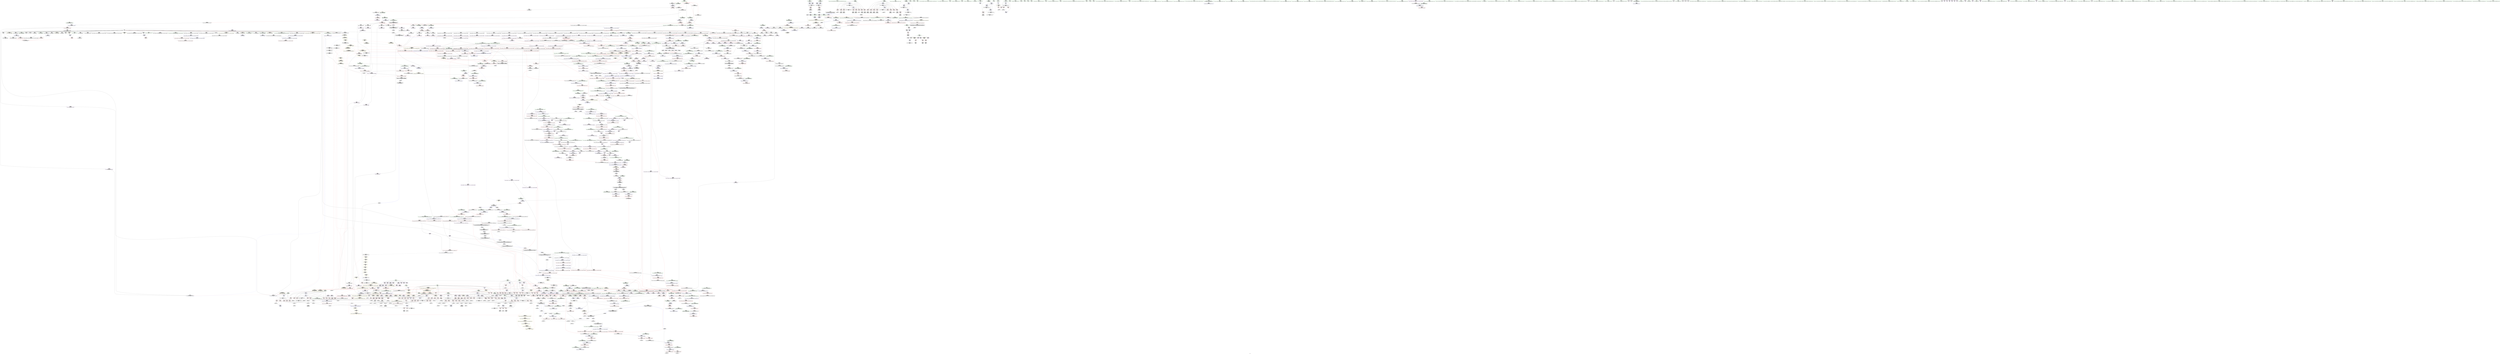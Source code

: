 digraph "SVFG" {
	label="SVFG";

	Node0x557c365fd8a0 [shape=record,color=grey,label="{NodeID: 0\nNullPtr|{|<s35>108}}"];
	Node0x557c365fd8a0 -> Node0x557c3667b020[style=solid];
	Node0x557c365fd8a0 -> Node0x557c3667b120[style=solid];
	Node0x557c365fd8a0 -> Node0x557c3667b1f0[style=solid];
	Node0x557c365fd8a0 -> Node0x557c3667b2c0[style=solid];
	Node0x557c365fd8a0 -> Node0x557c3667b390[style=solid];
	Node0x557c365fd8a0 -> Node0x557c3667b460[style=solid];
	Node0x557c365fd8a0 -> Node0x557c3667b530[style=solid];
	Node0x557c365fd8a0 -> Node0x557c3667b600[style=solid];
	Node0x557c365fd8a0 -> Node0x557c3667b6d0[style=solid];
	Node0x557c365fd8a0 -> Node0x557c3667b7a0[style=solid];
	Node0x557c365fd8a0 -> Node0x557c3667b870[style=solid];
	Node0x557c365fd8a0 -> Node0x557c3667b940[style=solid];
	Node0x557c365fd8a0 -> Node0x557c3667ba10[style=solid];
	Node0x557c365fd8a0 -> Node0x557c3667bae0[style=solid];
	Node0x557c365fd8a0 -> Node0x557c3667bbb0[style=solid];
	Node0x557c365fd8a0 -> Node0x557c3667bc80[style=solid];
	Node0x557c365fd8a0 -> Node0x557c3667bd50[style=solid];
	Node0x557c365fd8a0 -> Node0x557c3667be20[style=solid];
	Node0x557c365fd8a0 -> Node0x557c3667bef0[style=solid];
	Node0x557c365fd8a0 -> Node0x557c3667bfc0[style=solid];
	Node0x557c365fd8a0 -> Node0x557c3667c090[style=solid];
	Node0x557c365fd8a0 -> Node0x557c3667c160[style=solid];
	Node0x557c365fd8a0 -> Node0x557c3667c230[style=solid];
	Node0x557c365fd8a0 -> Node0x557c3667c300[style=solid];
	Node0x557c365fd8a0 -> Node0x557c3667c3d0[style=solid];
	Node0x557c365fd8a0 -> Node0x557c3667c4a0[style=solid];
	Node0x557c365fd8a0 -> Node0x557c3667c570[style=solid];
	Node0x557c365fd8a0 -> Node0x557c3667c640[style=solid];
	Node0x557c365fd8a0 -> Node0x557c366ad3e0[style=solid];
	Node0x557c365fd8a0 -> Node0x557c366ad4b0[style=solid];
	Node0x557c365fd8a0 -> Node0x557c366ad580[style=solid];
	Node0x557c365fd8a0 -> Node0x557c366af2c0[style=solid];
	Node0x557c365fd8a0 -> Node0x557c3669e520[style=solid];
	Node0x557c365fd8a0 -> Node0x557c366dbaa0[style=solid];
	Node0x557c365fd8a0 -> Node0x557c366dd420[style=solid];
	Node0x557c365fd8a0:s35 -> Node0x557c367bb7c0[style=solid,color=red];
	Node0x557c36680260 [shape=record,color=red,label="{NodeID: 775\n515\<--512\n\<--call34\nmain\n}"];
	Node0x557c36680260 -> Node0x557c366abc50[style=solid];
	Node0x557c36676c20 [shape=record,color=black,label="{NodeID: 443\n1515\<--1525\n_ZNKSt6vectorIcSaIcEE8max_sizeEv_ret\<--call2\n_ZNKSt6vectorIcSaIcEE8max_sizeEv\n|{<s0>88|<s1>95|<s2>96}}"];
	Node0x557c36676c20:s0 -> Node0x557c367c6660[style=solid,color=blue];
	Node0x557c36676c20:s1 -> Node0x557c367c6d80[style=solid,color=blue];
	Node0x557c36676c20:s2 -> Node0x557c367c6ec0[style=solid,color=blue];
	Node0x557c3666aa40 [shape=record,color=green,label="{NodeID: 111\n809\<--810\nthis.addr\<--this.addr_field_insensitive\n_ZNSt4pairIbbEC2IbbLb1EEEOT_OT0_\n}"];
	Node0x557c3666aa40 -> Node0x557c36681850[style=solid];
	Node0x557c3666aa40 -> Node0x557c366ace30[style=solid];
	Node0x557c36685c90 [shape=record,color=red,label="{NodeID: 886\n1417\<--1414\nthis1\<--this.addr\n_ZNSt6vectorIcSaIcEE5beginEv\n}"];
	Node0x557c36685c90 -> Node0x557c366765a0[style=solid];
	Node0x557c366d87a0 [shape=record,color=grey,label="{NodeID: 1661\n1983 = Binary(510, 1982, )\n}"];
	Node0x557c3668c700 [shape=record,color=purple,label="{NodeID: 554\n770\<--769\n_M_impl2\<--\n_ZNSt6vectorIcSaIcEED2Ev\n}"];
	Node0x557c367bc6c0 [shape=record,color=black,label="{NodeID: 2436\n1030 = PHI(1022, )\n0th arg _ZN9__gnu_cxx13new_allocatorIcE10deallocateEPcm }"];
	Node0x557c367bc6c0 -> Node0x557c366ae4f0[style=solid];
	Node0x557c3666f1b0 [shape=record,color=green,label="{NodeID: 222\n1612\<--1613\n_ZN9__gnu_cxx13new_allocatorIcE8allocateEmPKv\<--_ZN9__gnu_cxx13new_allocatorIcE8allocateEmPKv_field_insensitive\n}"];
	Node0x557c366aaf50 [shape=record,color=blue,label="{NodeID: 997\n193\<--186\nretval\<--\n_Z10check_bluev\n}"];
	Node0x557c366aaf50 -> Node0x557c36724d70[style=dashed];
	Node0x557c3672ac70 [shape=record,color=black,label="{NodeID: 1772\nMR_31V_7 = PHI(MR_31V_2, MR_31V_5, )\npts\{53 \}\n}"];
	Node0x557c36692130 [shape=record,color=red,label="{NodeID: 665\n208\<--4\n\<--N\n_Z10check_bluev\n}"];
	Node0x557c36692130 -> Node0x557c366dcfa0[style=solid];
	Node0x557c367c87f0 [shape=record,color=black,label="{NodeID: 2547\n808 = PHI(370, )\n2nd arg _ZNSt4pairIbbEC2IbbLb1EEEOT_OT0_ }"];
	Node0x557c367c87f0 -> Node0x557c366acfd0[style=solid];
	Node0x557c3667d340 [shape=record,color=black,label="{NodeID: 333\n262\<--261\nidxprom23\<--\n_Z10check_bluev\n}"];
	Node0x557c366b0980 [shape=record,color=blue,label="{NodeID: 1108\n1455\<--1450\n__last.addr\<--__last\n_ZSt34__uninitialized_move_if_noexcept_aIPcS0_SaIcEET0_T_S3_S2_RT1_\n}"];
	Node0x557c366b0980 -> Node0x557c36686170[style=dashed];
	Node0x557c36646fc0 [shape=record,color=green,label="{NodeID: 1\n5\<--1\n\<--dummyObj\nCan only get source location for instruction, argument, global var or function.}"];
	Node0x557c36680330 [shape=record,color=red,label="{NodeID: 776\n551\<--550\n\<--first\nmain\n}"];
	Node0x557c36680330 -> Node0x557c3667ea00[style=solid];
	Node0x557c36676cf0 [shape=record,color=black,label="{NodeID: 444\n1531\<--1554\n_ZSt3maxImERKT_S2_S2__ret\<--\n_ZSt3maxImERKT_S2_S2_\n|{<s0>93}}"];
	Node0x557c36676cf0:s0 -> Node0x557c367c6b00[style=solid,color=blue];
	Node0x557c3666ab10 [shape=record,color=green,label="{NodeID: 112\n811\<--812\n__x.addr\<--__x.addr_field_insensitive\n_ZNSt4pairIbbEC2IbbLb1EEEOT_OT0_\n}"];
	Node0x557c3666ab10 -> Node0x557c36681920[style=solid];
	Node0x557c3666ab10 -> Node0x557c366acf00[style=solid];
	Node0x557c367438c0 [shape=record,color=yellow,style=double,label="{NodeID: 1994\n20V_1 = ENCHI(MR_20V_0)\npts\{120000 \}\nFun[_ZN9__gnu_cxx13new_allocatorIcE9constructIcJRKcEEEvPT_DpOT0_]}"];
	Node0x557c367438c0 -> Node0x557c36685200[style=dashed];
	Node0x557c36685d60 [shape=record,color=red,label="{NodeID: 887\n1423\<--1422\n\<--coerce.dive\n_ZNSt6vectorIcSaIcEE5beginEv\n}"];
	Node0x557c36685d60 -> Node0x557c36676670[style=solid];
	Node0x557c366d8920 [shape=record,color=grey,label="{NodeID: 1662\n235 = Binary(233, 234, )\n}"];
	Node0x557c366d8920 -> Node0x557c366d8aa0[style=solid];
	Node0x557c3668c7d0 [shape=record,color=purple,label="{NodeID: 555\n771\<--769\n_M_finish\<--\n_ZNSt6vectorIcSaIcEED2Ev\n}"];
	Node0x557c3668c7d0 -> Node0x557c366816b0[style=solid];
	Node0x557c367bc800 [shape=record,color=black,label="{NodeID: 2437\n1031 = PHI(1023, )\n1st arg _ZN9__gnu_cxx13new_allocatorIcE10deallocateEPcm }"];
	Node0x557c367bc800 -> Node0x557c366ae5c0[style=solid];
	Node0x557c3666f2b0 [shape=record,color=green,label="{NodeID: 223\n1619\<--1620\nthis.addr\<--this.addr_field_insensitive\n_ZN9__gnu_cxx13new_allocatorIcE8allocateEmPKv\n}"];
	Node0x557c3666f2b0 -> Node0x557c366874f0[style=solid];
	Node0x557c3666f2b0 -> Node0x557c366b1a90[style=solid];
	Node0x557c366ab020 [shape=record,color=blue,label="{NodeID: 998\n336\<--341\nref.tmp\<--frombool\n_Z5checkv\n|{<s0>3}}"];
	Node0x557c366ab020:s0 -> Node0x557c36746a50[style=dashed,color=red];
	Node0x557c3672b170 [shape=record,color=black,label="{NodeID: 1773\nMR_33V_11 = PHI(MR_33V_2, MR_33V_10, )\npts\{55 \}\n}"];
	Node0x557c36692200 [shape=record,color=red,label="{NodeID: 666\n214\<--4\n\<--N\n_Z10check_bluev\n}"];
	Node0x557c36692200 -> Node0x557c366dcca0[style=solid];
	Node0x557c367c8900 [shape=record,color=black,label="{NodeID: 2548\n962 = PHI(955, )\n0th arg _ZNSt12_Destroy_auxILb1EE9__destroyIPcEEvT_S3_ }"];
	Node0x557c367c8900 -> Node0x557c366adda0[style=solid];
	Node0x557c3667d410 [shape=record,color=black,label="{NodeID: 334\n273\<--272\nidxprom28\<--\n_Z10check_bluev\n}"];
	Node0x557c366b0a50 [shape=record,color=blue,label="{NodeID: 1109\n1457\<--1451\n__result.addr\<--__result\n_ZSt34__uninitialized_move_if_noexcept_aIPcS0_SaIcEET0_T_S3_S2_RT1_\n}"];
	Node0x557c366b0a50 -> Node0x557c36686240[style=dashed];
	Node0x557c36647300 [shape=record,color=green,label="{NodeID: 2\n13\<--1\n_ZL2dx\<--dummyObj\nGlob }"];
	Node0x557c36680400 [shape=record,color=red,label="{NodeID: 777\n555\<--554\n\<--second\nmain\n}"];
	Node0x557c36680400 -> Node0x557c3667ead0[style=solid];
	Node0x557c36676dc0 [shape=record,color=black,label="{NodeID: 445\n1562\<--1561\n\<--\n_ZNSt16allocator_traitsISaIcEE8max_sizeERKS0_\n|{<s0>107}}"];
	Node0x557c36676dc0:s0 -> Node0x557c367ccb50[style=solid,color=red];
	Node0x557c3666abe0 [shape=record,color=green,label="{NodeID: 113\n813\<--814\n__y.addr\<--__y.addr_field_insensitive\n_ZNSt4pairIbbEC2IbbLb1EEEOT_OT0_\n}"];
	Node0x557c3666abe0 -> Node0x557c366819f0[style=solid];
	Node0x557c3666abe0 -> Node0x557c366acfd0[style=solid];
	Node0x557c36685e30 [shape=record,color=red,label="{NodeID: 888\n1434\<--1428\nthis1\<--this.addr\n_ZNSt12_Vector_baseIcSaIcEE11_M_allocateEm\n}"];
	Node0x557c36685e30 -> Node0x557c3668f210[style=solid];
	Node0x557c366d8aa0 [shape=record,color=grey,label="{NodeID: 1663\n236 = Binary(229, 235, )\n}"];
	Node0x557c366d8aa0 -> Node0x557c366dd8a0[style=solid];
	Node0x557c3668c8a0 [shape=record,color=purple,label="{NodeID: 556\n820\<--818\nfirst\<--this1\n_ZNSt4pairIbbEC2IbbLb1EEEOT_OT0_\n}"];
	Node0x557c3668c8a0 -> Node0x557c366ad0a0[style=solid];
	Node0x557c367bc940 [shape=record,color=black,label="{NodeID: 2438\n1032 = PHI(1024, )\n2nd arg _ZN9__gnu_cxx13new_allocatorIcE10deallocateEPcm }"];
	Node0x557c367bc940 -> Node0x557c366ae690[style=solid];
	Node0x557c3666f380 [shape=record,color=green,label="{NodeID: 224\n1621\<--1622\n__n.addr\<--__n.addr_field_insensitive\n_ZN9__gnu_cxx13new_allocatorIcE8allocateEmPKv\n}"];
	Node0x557c3666f380 -> Node0x557c366875c0[style=solid];
	Node0x557c3666f380 -> Node0x557c36687690[style=solid];
	Node0x557c3666f380 -> Node0x557c366b1b60[style=solid];
	Node0x557c366ab0f0 [shape=record,color=blue,label="{NodeID: 999\n338\<--344\nref.tmp1\<--frombool3\n_Z5checkv\n|{<s0>3}}"];
	Node0x557c366ab0f0:s0 -> Node0x557c36746a50[style=dashed,color=red];
	Node0x557c3672b670 [shape=record,color=black,label="{NodeID: 1774\nMR_35V_8 = PHI(MR_35V_2, MR_35V_6, )\npts\{57 \}\n}"];
	Node0x557c366922d0 [shape=record,color=red,label="{NodeID: 667\n237\<--4\n\<--N\n_Z10check_bluev\n}"];
	Node0x557c366922d0 -> Node0x557c366dd8a0[style=solid];
	Node0x557c367c8a40 [shape=record,color=black,label="{NodeID: 2549\n963 = PHI(956, )\n1st arg _ZNSt12_Destroy_auxILb1EE9__destroyIPcEEvT_S3_ }"];
	Node0x557c367c8a40 -> Node0x557c366ade70[style=solid];
	Node0x557c3667d4e0 [shape=record,color=black,label="{NodeID: 335\n279\<--278\nidxprom32\<--add31\n_Z10check_bluev\n}"];
	Node0x557c366b0b20 [shape=record,color=blue,label="{NodeID: 1110\n1459\<--1452\n__alloc.addr\<--__alloc\n_ZSt34__uninitialized_move_if_noexcept_aIPcS0_SaIcEET0_T_S3_S2_RT1_\n}"];
	Node0x557c366b0b20 -> Node0x557c36686310[style=dashed];
	Node0x557c366473c0 [shape=record,color=green,label="{NodeID: 3\n14\<--1\n_ZL2dy\<--dummyObj\nGlob }"];
	Node0x557c366804d0 [shape=record,color=red,label="{NodeID: 778\n568\<--567\n\<--second60\nmain\n}"];
	Node0x557c366804d0 -> Node0x557c3667eba0[style=solid];
	Node0x557c36676e90 [shape=record,color=black,label="{NodeID: 446\n1556\<--1563\n_ZNSt16allocator_traitsISaIcEE8max_sizeERKS0__ret\<--call\n_ZNSt16allocator_traitsISaIcEE8max_sizeERKS0_\n|{<s0>106}}"];
	Node0x557c36676e90:s0 -> Node0x557c367c4380[style=solid,color=blue];
	Node0x557c3666f820 [shape=record,color=green,label="{NodeID: 114\n837\<--838\nthis.addr\<--this.addr_field_insensitive\n_ZNSt12_Vector_baseIcSaIcEEC2Ev\n}"];
	Node0x557c3666f820 -> Node0x557c36681c60[style=solid];
	Node0x557c3666f820 -> Node0x557c366ad240[style=solid];
	Node0x557c36685f00 [shape=record,color=red,label="{NodeID: 889\n1435\<--1430\n\<--__n.addr\n_ZNSt12_Vector_baseIcSaIcEE11_M_allocateEm\n}"];
	Node0x557c36685f00 -> Node0x557c366db1a0[style=solid];
	Node0x557c366d8c20 [shape=record,color=grey,label="{NodeID: 1664\n247 = Binary(240, 246, )\n}"];
	Node0x557c366d8c20 -> Node0x557c366dda20[style=solid];
	Node0x557c3668c970 [shape=record,color=purple,label="{NodeID: 557\n827\<--818\nsecond\<--this1\n_ZNSt4pairIbbEC2IbbLb1EEEOT_OT0_\n}"];
	Node0x557c3668c970 -> Node0x557c366ad170[style=solid];
	Node0x557c367bca80 [shape=record,color=black,label="{NodeID: 2439\n1991 = PHI(709, )\n0th arg _ZNK9__gnu_cxx17__normal_iteratorIPcSt6vectorIcSaIcEEEdeEv }"];
	Node0x557c367bca80 -> Node0x557c366b4330[style=solid];
	Node0x557c3666f450 [shape=record,color=green,label="{NodeID: 225\n1623\<--1624\n.addr\<--.addr_field_insensitive\n_ZN9__gnu_cxx13new_allocatorIcE8allocateEmPKv\n}"];
	Node0x557c3666f450 -> Node0x557c366b1c30[style=solid];
	Node0x557c366ab1c0 [shape=record,color=blue,label="{NodeID: 1000\n349\<--346\n\<--call4\n_Z5checkv\n}"];
	Node0x557c366ab1c0 -> Node0x557c366964a0[style=dashed];
	Node0x557c3672bb70 [shape=record,color=black,label="{NodeID: 1775\nMR_10V_3 = PHI(MR_10V_4, MR_10V_2, )\npts\{196 \}\n}"];
	Node0x557c3672bb70 -> Node0x557c36694900[style=dashed];
	Node0x557c3672bb70 -> Node0x557c366949d0[style=dashed];
	Node0x557c3672bb70 -> Node0x557c36694aa0[style=dashed];
	Node0x557c3672bb70 -> Node0x557c36694b70[style=dashed];
	Node0x557c3672bb70 -> Node0x557c36694c40[style=dashed];
	Node0x557c3672bb70 -> Node0x557c366aae80[style=dashed];
	Node0x557c366923a0 [shape=record,color=red,label="{NodeID: 668\n268\<--4\n\<--N\n_Z10check_bluev\n}"];
	Node0x557c366923a0 -> Node0x557c366ddd20[style=solid];
	Node0x557c367c8b80 [shape=record,color=black,label="{NodeID: 2550\n1392 = PHI(1108, )\n0th arg _ZN9__gnu_cxxmiIPcSt6vectorIcSaIcEEEENS_17__normal_iteratorIT_T0_E15difference_typeERKS8_SB_ }"];
	Node0x557c367c8b80 -> Node0x557c366b04a0[style=solid];
	Node0x557c3667d5b0 [shape=record,color=black,label="{NodeID: 336\n283\<--282\nidxprom34\<--\n_Z10check_bluev\n}"];
	Node0x557c366b0bf0 [shape=record,color=blue,label="{NodeID: 1111\n1473\<--1470\ncoerce.dive\<--call\n_ZSt34__uninitialized_move_if_noexcept_aIPcS0_SaIcEET0_T_S3_S2_RT1_\n}"];
	Node0x557c366b0bf0 -> Node0x557c366863e0[style=dashed];
	Node0x557c36647480 [shape=record,color=green,label="{NodeID: 4\n15\<--1\n.str\<--dummyObj\nGlob }"];
	Node0x557c3673b550 [shape=record,color=yellow,style=double,label="{NodeID: 1886\n294V_1 = ENCHI(MR_294V_0)\npts\{12960000 \}\nFun[_ZNSt6vectorIcSaIcEE3endEv]|{<s0>86}}"];
	Node0x557c3673b550:s0 -> Node0x557c366b1820[style=dashed,color=red];
	Node0x557c366805a0 [shape=record,color=red,label="{NodeID: 779\n604\<--601\nthis1\<--this.addr\n_ZNSt6vectorIcSaIcEEC2Ev\n}"];
	Node0x557c366805a0 -> Node0x557c3667ec70[style=solid];
	Node0x557c36676f60 [shape=record,color=black,label="{NodeID: 447\n1574\<--1573\n\<--_M_impl\n_ZNKSt12_Vector_baseIcSaIcEE19_M_get_Tp_allocatorEv\n}"];
	Node0x557c36676f60 -> Node0x557c36677030[style=solid];
	Node0x557c3666f8f0 [shape=record,color=green,label="{NodeID: 115\n843\<--844\n_ZNSt12_Vector_baseIcSaIcEE12_Vector_implC2Ev\<--_ZNSt12_Vector_baseIcSaIcEE12_Vector_implC2Ev_field_insensitive\n}"];
	Node0x557c36685fd0 [shape=record,color=red,label="{NodeID: 890\n1440\<--1430\n\<--__n.addr\n_ZNSt12_Vector_baseIcSaIcEE11_M_allocateEm\n|{<s0>100}}"];
	Node0x557c36685fd0:s0 -> Node0x557c367be280[style=solid,color=red];
	Node0x557c366d8da0 [shape=record,color=grey,label="{NodeID: 1665\n246 = Binary(244, 245, )\n}"];
	Node0x557c366d8da0 -> Node0x557c366d8c20[style=solid];
	Node0x557c3668ca40 [shape=record,color=purple,label="{NodeID: 558\n841\<--840\n_M_impl\<--this1\n_ZNSt12_Vector_baseIcSaIcEEC2Ev\n|{<s0>44}}"];
	Node0x557c3668ca40:s0 -> Node0x557c367bd2e0[style=solid,color=red];
	Node0x557c367bcbc0 [shape=record,color=black,label="{NodeID: 2440\n706 = PHI(388, )\n0th arg _ZNSt6vectorIcSaIcEE4backEv }"];
	Node0x557c367bcbc0 -> Node0x557c366ac6e0[style=solid];
	Node0x557c3666f520 [shape=record,color=green,label="{NodeID: 226\n1634\<--1635\n_ZSt17__throw_bad_allocv\<--_ZSt17__throw_bad_allocv_field_insensitive\n}"];
	Node0x557c366ab290 [shape=record,color=blue,label="{NodeID: 1001\n359\<--355\n__x.addr\<--__x\n_ZSt9make_pairIbbESt4pairINSt17__decay_and_stripIT_E6__typeENS1_IT0_E6__typeEEOS2_OS5_\n}"];
	Node0x557c366ab290 -> Node0x557c36696570[style=dashed];
	Node0x557c36692470 [shape=record,color=red,label="{NodeID: 669\n428\<--4\n\<--N\nmain\n}"];
	Node0x557c36692470 -> Node0x557c3669ec50[style=solid];
	Node0x557c367c8cc0 [shape=record,color=black,label="{NodeID: 2551\n1393 = PHI(1118, )\n1st arg _ZN9__gnu_cxxmiIPcSt6vectorIcSaIcEEEENS_17__normal_iteratorIT_T0_E15difference_typeERKS8_SB_ }"];
	Node0x557c367c8cc0 -> Node0x557c366b0570[style=solid];
	Node0x557c3667d680 [shape=record,color=black,label="{NodeID: 337\n289\<--288\nidxprom38\<--add37\n_Z10check_bluev\n}"];
	Node0x557c366b0cc0 [shape=record,color=blue,label="{NodeID: 1112\n1477\<--1476\ncoerce.dive3\<--call2\n_ZSt34__uninitialized_move_if_noexcept_aIPcS0_SaIcEET0_T_S3_S2_RT1_\n}"];
	Node0x557c366b0cc0 -> Node0x557c366864b0[style=dashed];
	Node0x557c36647cf0 [shape=record,color=green,label="{NodeID: 5\n17\<--1\n.str.1\<--dummyObj\nGlob }"];
	Node0x557c36680670 [shape=record,color=red,label="{NodeID: 780\n621\<--618\nthis1\<--this.addr\n_ZNSt6vectorIcSaIcEE5clearEv\n|{|<s1>28}}"];
	Node0x557c36680670 -> Node0x557c3667ed40[style=solid];
	Node0x557c36680670:s1 -> Node0x557c367caa00[style=solid,color=red];
	Node0x557c36677030 [shape=record,color=black,label="{NodeID: 448\n1567\<--1574\n_ZNKSt12_Vector_baseIcSaIcEE19_M_get_Tp_allocatorEv_ret\<--\n_ZNKSt12_Vector_baseIcSaIcEE19_M_get_Tp_allocatorEv\n|{<s0>105}}"];
	Node0x557c36677030:s0 -> Node0x557c367c4180[style=solid,color=blue];
	Node0x557c3666f9c0 [shape=record,color=green,label="{NodeID: 116\n849\<--850\n__cxa_begin_catch\<--__cxa_begin_catch_field_insensitive\n}"];
	Node0x557c36743c40 [shape=record,color=yellow,style=double,label="{NodeID: 1998\n79V_1 = ENCHI(MR_79V_0)\npts\{1640 \}\nFun[_ZNSt20__uninitialized_copyILb1EE13__uninit_copyISt13move_iteratorIPcES3_EET0_T_S6_S5_]|{<s0>121}}"];
	Node0x557c36743c40:s0 -> Node0x557c3671be00[style=dashed,color=red];
	Node0x557c366860a0 [shape=record,color=red,label="{NodeID: 891\n1469\<--1453\n\<--__first.addr\n_ZSt34__uninitialized_move_if_noexcept_aIPcS0_SaIcEET0_T_S3_S2_RT1_\n|{<s0>101}}"];
	Node0x557c366860a0:s0 -> Node0x557c367cca00[style=solid,color=red];
	Node0x557c366d8f20 [shape=record,color=grey,label="{NodeID: 1666\n257 = Binary(250, 256, )\n}"];
	Node0x557c366d8f20 -> Node0x557c366ddba0[style=solid];
	Node0x557c3668cb10 [shape=record,color=purple,label="{NodeID: 559\n868\<--863\n_M_start\<--this1\n_ZNSt12_Vector_baseIcSaIcEE12_Vector_implC2Ev\n}"];
	Node0x557c3668cb10 -> Node0x557c366ad3e0[style=solid];
	Node0x557c367bcd00 [shape=record,color=black,label="{NodeID: 2441\n1411 = PHI(1132, )\n0th arg _ZNSt6vectorIcSaIcEE5beginEv }"];
	Node0x557c367bcd00 -> Node0x557c366b0640[style=solid];
	Node0x557c3666f620 [shape=record,color=green,label="{NodeID: 227\n1639\<--1640\ncall2\<--call2_field_insensitive\n_ZN9__gnu_cxx13new_allocatorIcE8allocateEmPKv\n}"];
	Node0x557c3666f620 -> Node0x557c36677370[style=solid];
	Node0x557c366ab360 [shape=record,color=blue,label="{NodeID: 1002\n361\<--356\n__y.addr\<--__y\n_ZSt9make_pairIbbESt4pairINSt17__decay_and_stripIT_E6__typeENS1_IT0_E6__typeEEOS2_OS5_\n}"];
	Node0x557c366ab360 -> Node0x557c36696640[style=dashed];
	Node0x557c36692540 [shape=record,color=red,label="{NodeID: 670\n449\<--4\n\<--N\nmain\n}"];
	Node0x557c36692540 -> Node0x557c366db320[style=solid];
	Node0x557c367c8e00 [shape=record,color=black,label="{NodeID: 2552\n906 = PHI(780, 790, )\n0th arg _ZNSt12_Vector_baseIcSaIcEED2Ev }"];
	Node0x557c367c8e00 -> Node0x557c366ad990[style=solid];
	Node0x557c3667d750 [shape=record,color=black,label="{NodeID: 338\n292\<--291\nconv\<--\n_Z10check_bluev\n}"];
	Node0x557c3667d750 -> Node0x557c366de020[style=solid];
	Node0x557c366b0d90 [shape=record,color=blue,label="{NodeID: 1113\n1491\<--1490\nthis.addr\<--this\n_ZNK9__gnu_cxx17__normal_iteratorIPcSt6vectorIcSaIcEEE4baseEv\n}"];
	Node0x557c366b0d90 -> Node0x557c36686580[style=dashed];
	Node0x557c36647db0 [shape=record,color=green,label="{NodeID: 6\n19\<--1\nstdin\<--dummyObj\nGlob }"];
	Node0x557c3673b740 [shape=record,color=yellow,style=double,label="{NodeID: 1888\n115V_1 = ENCHI(MR_115V_0)\npts\{3890000 3890001 \}\nFun[_ZNSt6vectorIcSaIcEE3endEv]|{<s0>86}}"];
	Node0x557c3673b740:s0 -> Node0x557c367430a0[style=dashed,color=red];
	Node0x557c36680740 [shape=record,color=red,label="{NodeID: 781\n625\<--624\n\<--_M_start\n_ZNSt6vectorIcSaIcEE5clearEv\n|{<s0>28}}"];
	Node0x557c36680740:s0 -> Node0x557c367cab40[style=solid,color=red];
	Node0x557c36677100 [shape=record,color=black,label="{NodeID: 449\n1576\<--1583\n_ZNK9__gnu_cxx13new_allocatorIcE8max_sizeEv_ret\<--\n_ZNK9__gnu_cxx13new_allocatorIcE8max_sizeEv\n|{<s0>107|<s1>109}}"];
	Node0x557c36677100:s0 -> Node0x557c367c44c0[style=solid,color=blue];
	Node0x557c36677100:s1 -> Node0x557c367c4740[style=solid,color=blue];
	Node0x557c3666fac0 [shape=record,color=green,label="{NodeID: 117\n852\<--853\n_ZSt9terminatev\<--_ZSt9terminatev_field_insensitive\n}"];
	Node0x557c36686170 [shape=record,color=red,label="{NodeID: 892\n1475\<--1455\n\<--__last.addr\n_ZSt34__uninitialized_move_if_noexcept_aIPcS0_SaIcEET0_T_S3_S2_RT1_\n|{<s0>102}}"];
	Node0x557c36686170:s0 -> Node0x557c367cca00[style=solid,color=red];
	Node0x557c366d90a0 [shape=record,color=grey,label="{NodeID: 1667\n256 = Binary(254, 255, )\n}"];
	Node0x557c366d90a0 -> Node0x557c366d8f20[style=solid];
	Node0x557c3668cbe0 [shape=record,color=purple,label="{NodeID: 560\n870\<--863\n_M_finish\<--this1\n_ZNSt12_Vector_baseIcSaIcEE12_Vector_implC2Ev\n}"];
	Node0x557c3668cbe0 -> Node0x557c366ad4b0[style=solid];
	Node0x557c367bce40 [shape=record,color=black,label="{NodeID: 2442\n1585 = PHI(1295, 1412, 1969, )\n0th arg _ZN9__gnu_cxx17__normal_iteratorIPcSt6vectorIcSaIcEEEC2ERKS1_ }"];
	Node0x557c367bce40 -> Node0x557c366b1680[style=solid];
	Node0x557c3666f6f0 [shape=record,color=green,label="{NodeID: 228\n1641\<--1642\n_Znwm\<--_Znwm_field_insensitive\n}"];
	Node0x557c366ab430 [shape=record,color=blue,label="{NodeID: 1003\n380\<--5\nretval\<--\nmain\n}"];
	Node0x557c36692610 [shape=record,color=red,label="{NodeID: 671\n461\<--4\n\<--N\nmain\n}"];
	Node0x557c36692610 -> Node0x557c366db620[style=solid];
	Node0x557c367c9010 [shape=record,color=black,label="{NodeID: 2553\n1081 = PHI(654, 1157, )\n0th arg _ZNSt16allocator_traitsISaIcEE9constructIcJRKcEEEvRS0_PT_DpOT0_ }"];
	Node0x557c367c9010 -> Node0x557c366ae9d0[style=solid];
	Node0x557c3667d820 [shape=record,color=black,label="{NodeID: 339\n308\<--307\ntobool\<--\n_Z10check_bluev\n}"];
	Node0x557c366b0e60 [shape=record,color=blue,label="{NodeID: 1114\n1500\<--1498\n__a.addr\<--__a\n_ZNSt16allocator_traitsISaIcEE7destroyIcEEvRS0_PT_\n}"];
	Node0x557c366b0e60 -> Node0x557c36686650[style=dashed];
	Node0x557c36647e70 [shape=record,color=green,label="{NodeID: 7\n20\<--1\n.str.2\<--dummyObj\nGlob }"];
	Node0x557c36680810 [shape=record,color=red,label="{NodeID: 782\n641\<--633\nthis1\<--this.addr\n_ZNSt6vectorIcSaIcEE9push_backERKc\n|{|<s5>30|<s6>31}}"];
	Node0x557c36680810 -> Node0x557c3667ee10[style=solid];
	Node0x557c36680810 -> Node0x557c3667eee0[style=solid];
	Node0x557c36680810 -> Node0x557c3667efb0[style=solid];
	Node0x557c36680810 -> Node0x557c3667f080[style=solid];
	Node0x557c36680810 -> Node0x557c3667f150[style=solid];
	Node0x557c36680810:s5 -> Node0x557c367cbb10[style=solid,color=red];
	Node0x557c36680810:s6 -> Node0x557c367bbcc0[style=solid,color=red];
	Node0x557c366771d0 [shape=record,color=black,label="{NodeID: 450\n1609\<--1608\n\<--\n_ZNSt16allocator_traitsISaIcEE8allocateERS0_m\n|{<s0>108}}"];
	Node0x557c366771d0:s0 -> Node0x557c367bb540[style=solid,color=red];
	Node0x557c3666fbc0 [shape=record,color=green,label="{NodeID: 118\n860\<--861\nthis.addr\<--this.addr_field_insensitive\n_ZNSt12_Vector_baseIcSaIcEE12_Vector_implC2Ev\n}"];
	Node0x557c3666fbc0 -> Node0x557c36681d30[style=solid];
	Node0x557c3666fbc0 -> Node0x557c366ad310[style=solid];
	Node0x557c36686240 [shape=record,color=red,label="{NodeID: 893\n1479\<--1457\n\<--__result.addr\n_ZSt34__uninitialized_move_if_noexcept_aIPcS0_SaIcEET0_T_S3_S2_RT1_\n|{<s0>103}}"];
	Node0x557c36686240:s0 -> Node0x557c367cb680[style=solid,color=red];
	Node0x557c366d9220 [shape=record,color=grey,label="{NodeID: 1668\n267 = Binary(260, 266, )\n}"];
	Node0x557c366d9220 -> Node0x557c366ddd20[style=solid];
	Node0x557c3668ccb0 [shape=record,color=purple,label="{NodeID: 561\n872\<--863\n_M_end_of_storage\<--this1\n_ZNSt12_Vector_baseIcSaIcEE12_Vector_implC2Ev\n}"];
	Node0x557c3668ccb0 -> Node0x557c366ad580[style=solid];
	Node0x557c367bd120 [shape=record,color=black,label="{NodeID: 2443\n1586 = PHI(1303, 1420, 1975, )\n1st arg _ZN9__gnu_cxx17__normal_iteratorIPcSt6vectorIcSaIcEEEC2ERKS1_ }"];
	Node0x557c367bd120 -> Node0x557c366b1750[style=solid];
	Node0x557c36677c50 [shape=record,color=green,label="{NodeID: 229\n1652\<--1653\n__first\<--__first_field_insensitive\n_ZSt22__uninitialized_copy_aISt13move_iteratorIPcES1_cET0_T_S4_S3_RSaIT1_E\n}"];
	Node0x557c36677c50 -> Node0x557c36677440[style=solid];
	Node0x557c36677c50 -> Node0x557c3668f890[style=solid];
	Node0x557c366ab500 [shape=record,color=blue,label="{NodeID: 1004\n382\<--161\ntest\<--\nmain\n}"];
	Node0x557c366ab500 -> Node0x557c36730170[style=dashed];
	Node0x557c366926e0 [shape=record,color=red,label="{NodeID: 672\n499\<--4\n\<--N\nmain\n}"];
	Node0x557c366926e0 -> Node0x557c366d6e20[style=solid];
	Node0x557c367c9190 [shape=record,color=black,label="{NodeID: 2554\n1082 = PHI(658, 1160, )\n1st arg _ZNSt16allocator_traitsISaIcEE9constructIcJRKcEEEvRS0_PT_DpOT0_ }"];
	Node0x557c367c9190 -> Node0x557c366aeaa0[style=solid];
	Node0x557c3667d8f0 [shape=record,color=black,label="{NodeID: 340\n192\<--329\n_Z10check_bluev_ret\<--\n_Z10check_bluev\n|{<s0>2}}"];
	Node0x557c3667d8f0:s0 -> Node0x557c367c3180[style=solid,color=blue];
	Node0x557c366b0f30 [shape=record,color=blue,label="{NodeID: 1115\n1502\<--1499\n__p.addr\<--__p\n_ZNSt16allocator_traitsISaIcEE7destroyIcEEvRS0_PT_\n}"];
	Node0x557c366b0f30 -> Node0x557c36686720[style=dashed];
	Node0x557c36647f30 [shape=record,color=green,label="{NodeID: 8\n22\<--1\n.str.3\<--dummyObj\nGlob }"];
	Node0x557c366808e0 [shape=record,color=red,label="{NodeID: 783\n659\<--635\n\<--__x.addr\n_ZNSt6vectorIcSaIcEE9push_backERKc\n|{<s0>29}}"];
	Node0x557c366808e0:s0 -> Node0x557c367c9310[style=solid,color=red];
	Node0x557c366772a0 [shape=record,color=black,label="{NodeID: 451\n1599\<--1611\n_ZNSt16allocator_traitsISaIcEE8allocateERS0_m_ret\<--call\n_ZNSt16allocator_traitsISaIcEE8allocateERS0_m\n|{<s0>100}}"];
	Node0x557c366772a0:s0 -> Node0x557c367c7280[style=solid,color=blue];
	Node0x557c3666fc90 [shape=record,color=green,label="{NodeID: 119\n866\<--867\n_ZNSaIcEC2Ev\<--_ZNSaIcEC2Ev_field_insensitive\n}"];
	Node0x557c36686310 [shape=record,color=red,label="{NodeID: 894\n1480\<--1459\n\<--__alloc.addr\n_ZSt34__uninitialized_move_if_noexcept_aIPcS0_SaIcEET0_T_S3_S2_RT1_\n|{<s0>103}}"];
	Node0x557c36686310:s0 -> Node0x557c367cb7c0[style=solid,color=red];
	Node0x557c366d93a0 [shape=record,color=grey,label="{NodeID: 1669\n266 = Binary(264, 265, )\n}"];
	Node0x557c366d93a0 -> Node0x557c366d9220[style=solid];
	Node0x557c3668cd80 [shape=record,color=purple,label="{NodeID: 562\n902\<--901\n_M_impl\<--this1\n_ZNSt12_Vector_baseIcSaIcEE19_M_get_Tp_allocatorEv\n}"];
	Node0x557c3668cd80 -> Node0x557c36674450[style=solid];
	Node0x557c367bd2e0 [shape=record,color=black,label="{NodeID: 2444\n859 = PHI(841, )\n0th arg _ZNSt12_Vector_baseIcSaIcEE12_Vector_implC2Ev }"];
	Node0x557c367bd2e0 -> Node0x557c366ad310[style=solid];
	Node0x557c36677d20 [shape=record,color=green,label="{NodeID: 230\n1654\<--1655\n__last\<--__last_field_insensitive\n_ZSt22__uninitialized_copy_aISt13move_iteratorIPcES1_cET0_T_S4_S3_RSaIT1_E\n}"];
	Node0x557c36677d20 -> Node0x557c36677510[style=solid];
	Node0x557c36677d20 -> Node0x557c3668f960[style=solid];
	Node0x557c366ab5d0 [shape=record,color=blue,label="{NodeID: 1005\n384\<--429\ni\<--sub\nmain\n}"];
	Node0x557c366ab5d0 -> Node0x557c36696a50[style=dashed];
	Node0x557c366ab5d0 -> Node0x557c36696b20[style=dashed];
	Node0x557c366ab5d0 -> Node0x557c36696bf0[style=dashed];
	Node0x557c366ab5d0 -> Node0x557c366ab6a0[style=dashed];
	Node0x557c366ab5d0 -> Node0x557c36730670[style=dashed];
	Node0x557c366927b0 [shape=record,color=red,label="{NodeID: 673\n418\<--7\n\<--T\nmain\n}"];
	Node0x557c366927b0 -> Node0x557c366daea0[style=solid];
	Node0x557c367c9310 [shape=record,color=black,label="{NodeID: 2555\n1083 = PHI(659, 1162, )\n2nd arg _ZNSt16allocator_traitsISaIcEE9constructIcJRKcEEEvRS0_PT_DpOT0_ }"];
	Node0x557c367c9310 -> Node0x557c366aeb70[style=solid];
	Node0x557c3667d9c0 [shape=record,color=black,label="{NodeID: 341\n349\<--334\n\<--retval\n_Z5checkv\n}"];
	Node0x557c3667d9c0 -> Node0x557c366ab1c0[style=solid];
	Node0x557c366b1000 [shape=record,color=blue,label="{NodeID: 1116\n1517\<--1516\nthis.addr\<--this\n_ZNKSt6vectorIcSaIcEE8max_sizeEv\n}"];
	Node0x557c366b1000 -> Node0x557c366867f0[style=dashed];
	Node0x557c36647ff0 [shape=record,color=green,label="{NodeID: 9\n24\<--1\nstdout\<--dummyObj\nGlob }"];
	Node0x557c366809b0 [shape=record,color=red,label="{NodeID: 784\n675\<--635\n\<--__x.addr\n_ZNSt6vectorIcSaIcEE9push_backERKc\n|{<s0>31}}"];
	Node0x557c366809b0:s0 -> Node0x557c367bbf40[style=solid,color=red];
	Node0x557c36677370 [shape=record,color=black,label="{NodeID: 452\n1615\<--1639\n_ZN9__gnu_cxx13new_allocatorIcE8allocateEmPKv_ret\<--call2\n_ZN9__gnu_cxx13new_allocatorIcE8allocateEmPKv\n|{<s0>108}}"];
	Node0x557c36677370:s0 -> Node0x557c367c4600[style=solid,color=blue];
	Node0x557c3666fd90 [shape=record,color=green,label="{NodeID: 120\n881\<--882\n__first.addr\<--__first.addr_field_insensitive\n_ZSt8_DestroyIPccEvT_S1_RSaIT0_E\n}"];
	Node0x557c3666fd90 -> Node0x557c36681e00[style=solid];
	Node0x557c3666fd90 -> Node0x557c366ad650[style=solid];
	Node0x557c366863e0 [shape=record,color=red,label="{NodeID: 895\n1482\<--1481\n\<--coerce.dive4\n_ZSt34__uninitialized_move_if_noexcept_aIPcS0_SaIcEET0_T_S3_S2_RT1_\n|{<s0>103}}"];
	Node0x557c366863e0:s0 -> Node0x557c367cb400[style=solid,color=red];
	Node0x557c366d9520 [shape=record,color=grey,label="{NodeID: 1670\n277 = Binary(275, 276, )\n}"];
	Node0x557c366d9520 -> Node0x557c366d96a0[style=solid];
	Node0x557c3668ce50 [shape=record,color=purple,label="{NodeID: 563\n915\<--914\n_M_impl\<--this1\n_ZNSt12_Vector_baseIcSaIcEED2Ev\n}"];
	Node0x557c367bd3f0 [shape=record,color=black,label="{NodeID: 2445\n1331 = PHI(1096, 1161, 1325, )\n0th arg _ZSt7forwardIRKcEOT_RNSt16remove_referenceIS2_E4typeE }"];
	Node0x557c367bd3f0 -> Node0x557c366affc0[style=solid];
	Node0x557c36677df0 [shape=record,color=green,label="{NodeID: 231\n1656\<--1657\n__result.addr\<--__result.addr_field_insensitive\n_ZSt22__uninitialized_copy_aISt13move_iteratorIPcES1_cET0_T_S4_S3_RSaIT1_E\n}"];
	Node0x557c36677df0 -> Node0x557c36687760[style=solid];
	Node0x557c36677df0 -> Node0x557c366b1ea0[style=solid];
	Node0x557c366ab6a0 [shape=record,color=blue,label="{NodeID: 1006\n384\<--442\ni\<--dec\nmain\n}"];
	Node0x557c366ab6a0 -> Node0x557c36696a50[style=dashed];
	Node0x557c366ab6a0 -> Node0x557c36696b20[style=dashed];
	Node0x557c366ab6a0 -> Node0x557c36696bf0[style=dashed];
	Node0x557c366ab6a0 -> Node0x557c366ab6a0[style=dashed];
	Node0x557c366ab6a0 -> Node0x557c36730670[style=dashed];
	Node0x557c36692880 [shape=record,color=red,label="{NodeID: 674\n81\<--9\n\<--K\n_Z9check_redv\n}"];
	Node0x557c36692880 -> Node0x557c366dbf20[style=solid];
	Node0x557c367c9490 [shape=record,color=black,label="{NodeID: 2556\n1532 = PHI(1349, )\n0th arg _ZSt3maxImERKT_S2_S2_ }"];
	Node0x557c367c9490 -> Node0x557c366b10d0[style=solid];
	Node0x557c3667da90 [shape=record,color=black,label="{NodeID: 342\n351\<--334\n\<--retval\n_Z5checkv\n}"];
	Node0x557c3667da90 -> Node0x557c366964a0[style=solid];
	Node0x557c366b10d0 [shape=record,color=blue,label="{NodeID: 1117\n1536\<--1532\n__a.addr\<--__a\n_ZSt3maxImERKT_S2_S2_\n}"];
	Node0x557c366b10d0 -> Node0x557c36686990[style=dashed];
	Node0x557c366b10d0 -> Node0x557c36686a60[style=dashed];
	Node0x557c366480b0 [shape=record,color=green,label="{NodeID: 10\n25\<--1\n.str.4\<--dummyObj\nGlob }"];
	Node0x557c36680a80 [shape=record,color=red,label="{NodeID: 785\n645\<--644\n\<--_M_finish\n_ZNSt6vectorIcSaIcEE9push_backERKc\n}"];
	Node0x557c36680a80 -> Node0x557c366dc520[style=solid];
	Node0x557c36677440 [shape=record,color=black,label="{NodeID: 453\n1671\<--1652\n\<--__first\n_ZSt22__uninitialized_copy_aISt13move_iteratorIPcES1_cET0_T_S4_S3_RSaIT1_E\n}"];
	Node0x557c36677440 -> Node0x557c3668fca0[style=solid];
	Node0x557c3666fe60 [shape=record,color=green,label="{NodeID: 121\n883\<--884\n__last.addr\<--__last.addr_field_insensitive\n_ZSt8_DestroyIPccEvT_S1_RSaIT0_E\n}"];
	Node0x557c3666fe60 -> Node0x557c36681ed0[style=solid];
	Node0x557c3666fe60 -> Node0x557c366ad720[style=solid];
	Node0x557c366864b0 [shape=record,color=red,label="{NodeID: 896\n1484\<--1483\n\<--coerce.dive5\n_ZSt34__uninitialized_move_if_noexcept_aIPcS0_SaIcEET0_T_S3_S2_RT1_\n|{<s0>103}}"];
	Node0x557c366864b0:s0 -> Node0x557c367cb540[style=solid,color=red];
	Node0x557c366d96a0 [shape=record,color=grey,label="{NodeID: 1671\n278 = Binary(271, 277, )\n}"];
	Node0x557c366d96a0 -> Node0x557c3667d4e0[style=solid];
	Node0x557c3668cf20 [shape=record,color=purple,label="{NodeID: 564\n916\<--914\n_M_start\<--this1\n_ZNSt12_Vector_baseIcSaIcEED2Ev\n}"];
	Node0x557c3668cf20 -> Node0x557c36682210[style=solid];
	Node0x557c367bd5e0 [shape=record,color=black,label="{NodeID: 2446\n1311 = PHI(1094, )\n0th arg _ZN9__gnu_cxx13new_allocatorIcE9constructIcJRKcEEEvPT_DpOT0_ }"];
	Node0x557c367bd5e0 -> Node0x557c366afc80[style=solid];
	Node0x557c36677ec0 [shape=record,color=green,label="{NodeID: 232\n1658\<--1659\n.addr\<--.addr_field_insensitive\n_ZSt22__uninitialized_copy_aISt13move_iteratorIPcES1_cET0_T_S4_S3_RSaIT1_E\n}"];
	Node0x557c36677ec0 -> Node0x557c366b1f70[style=solid];
	Node0x557c366ab770 [shape=record,color=blue,label="{NodeID: 1007\n386\<--5\ni9\<--\nmain\n}"];
	Node0x557c366ab770 -> Node0x557c36696cc0[style=dashed];
	Node0x557c366ab770 -> Node0x557c36696d90[style=dashed];
	Node0x557c366ab770 -> Node0x557c36696e60[style=dashed];
	Node0x557c366ab770 -> Node0x557c36696f30[style=dashed];
	Node0x557c366ab770 -> Node0x557c36697000[style=dashed];
	Node0x557c366ab770 -> Node0x557c366970d0[style=dashed];
	Node0x557c366ab770 -> Node0x557c366abec0[style=dashed];
	Node0x557c366ab770 -> Node0x557c36730b70[style=dashed];
	Node0x557c36692950 [shape=record,color=red,label="{NodeID: 675\n226\<--9\n\<--K\n_Z10check_bluev\n}"];
	Node0x557c36692950 -> Node0x557c366dd5a0[style=solid];
	Node0x557c367c95a0 [shape=record,color=black,label="{NodeID: 2557\n1533 = PHI(1343, )\n1st arg _ZSt3maxImERKT_S2_S2_ }"];
	Node0x557c367c95a0 -> Node0x557c366b11a0[style=solid];
	Node0x557c3667db60 [shape=record,color=black,label="{NodeID: 343\n341\<--340\nfrombool\<--call\n_Z5checkv\n}"];
	Node0x557c3667db60 -> Node0x557c366ab020[style=solid];
	Node0x557c366b11a0 [shape=record,color=blue,label="{NodeID: 1118\n1538\<--1533\n__b.addr\<--__b\n_ZSt3maxImERKT_S2_S2_\n}"];
	Node0x557c366b11a0 -> Node0x557c36686b30[style=dashed];
	Node0x557c366b11a0 -> Node0x557c36686c00[style=dashed];
	Node0x557c366481b0 [shape=record,color=green,label="{NodeID: 11\n27\<--1\n.str.5\<--dummyObj\nGlob }"];
	Node0x557c36680b50 [shape=record,color=red,label="{NodeID: 786\n649\<--648\n\<--_M_end_of_storage\n_ZNSt6vectorIcSaIcEE9push_backERKc\n}"];
	Node0x557c36680b50 -> Node0x557c366dc520[style=solid];
	Node0x557c36677510 [shape=record,color=black,label="{NodeID: 454\n1677\<--1654\n\<--__last\n_ZSt22__uninitialized_copy_aISt13move_iteratorIPcES1_cET0_T_S4_S3_RSaIT1_E\n}"];
	Node0x557c36677510 -> Node0x557c3668fe40[style=solid];
	Node0x557c3666ff30 [shape=record,color=green,label="{NodeID: 122\n885\<--886\n.addr\<--.addr_field_insensitive\n_ZSt8_DestroyIPccEvT_S1_RSaIT0_E\n}"];
	Node0x557c3666ff30 -> Node0x557c366ad7f0[style=solid];
	Node0x557c36686580 [shape=record,color=red,label="{NodeID: 897\n1494\<--1491\nthis1\<--this.addr\n_ZNK9__gnu_cxx17__normal_iteratorIPcSt6vectorIcSaIcEEE4baseEv\n}"];
	Node0x557c36686580 -> Node0x557c3668f620[style=solid];
	Node0x557c366d9820 [shape=record,color=grey,label="{NodeID: 1672\n287 = Binary(285, 286, )\n}"];
	Node0x557c366d9820 -> Node0x557c366d99a0[style=solid];
	Node0x557c3668cff0 [shape=record,color=purple,label="{NodeID: 565\n918\<--914\n_M_impl2\<--this1\n_ZNSt12_Vector_baseIcSaIcEED2Ev\n}"];
	Node0x557c367bd6f0 [shape=record,color=black,label="{NodeID: 2447\n1312 = PHI(1095, )\n1st arg _ZN9__gnu_cxx13new_allocatorIcE9constructIcJRKcEEEvPT_DpOT0_ }"];
	Node0x557c367bd6f0 -> Node0x557c366afd50[style=solid];
	Node0x557c36677f90 [shape=record,color=green,label="{NodeID: 233\n1660\<--1661\nagg.tmp\<--agg.tmp_field_insensitive\n_ZSt22__uninitialized_copy_aISt13move_iteratorIPcES1_cET0_T_S4_S3_RSaIT1_E\n}"];
	Node0x557c36677f90 -> Node0x557c366775e0[style=solid];
	Node0x557c36677f90 -> Node0x557c3668fa30[style=solid];
	Node0x557c366ab840 [shape=record,color=blue,label="{NodeID: 1008\n390\<--5\nj\<--\nmain\n}"];
	Node0x557c366ab840 -> Node0x557c366971a0[style=dashed];
	Node0x557c366ab840 -> Node0x557c36697270[style=dashed];
	Node0x557c366ab840 -> Node0x557c36697340[style=dashed];
	Node0x557c366ab840 -> Node0x557c36697410[style=dashed];
	Node0x557c366ab840 -> Node0x557c366ab840[style=dashed];
	Node0x557c366ab840 -> Node0x557c366abab0[style=dashed];
	Node0x557c366ab840 -> Node0x557c36731070[style=dashed];
	Node0x557c36692a20 [shape=record,color=red,label="{NodeID: 676\n401\<--19\n\<--stdin\nmain\n}"];
	Node0x557c36692a20 -> Node0x557c3667e040[style=solid];
	Node0x557c367c96b0 [shape=record,color=black,label="{NodeID: 2558\n1933 = PHI(1843, )\n0th arg _ZNKSt13move_iteratorIPcE4baseEv }"];
	Node0x557c367c96b0 -> Node0x557c366b3be0[style=solid];
	Node0x557c3667dc30 [shape=record,color=black,label="{NodeID: 344\n344\<--343\nfrombool3\<--call2\n_Z5checkv\n}"];
	Node0x557c3667dc30 -> Node0x557c366ab0f0[style=solid];
	Node0x557c366b1270 [shape=record,color=blue,label="{NodeID: 1119\n1534\<--1548\nretval\<--\n_ZSt3maxImERKT_S2_S2_\n}"];
	Node0x557c366b1270 -> Node0x557c36733870[style=dashed];
	Node0x557c366482b0 [shape=record,color=green,label="{NodeID: 12\n29\<--1\n.str.6\<--dummyObj\nGlob }"];
	Node0x557c36680c20 [shape=record,color=red,label="{NodeID: 787\n658\<--657\n\<--_M_finish5\n_ZNSt6vectorIcSaIcEE9push_backERKc\n|{<s0>29}}"];
	Node0x557c36680c20:s0 -> Node0x557c367c9190[style=solid,color=red];
	Node0x557c366775e0 [shape=record,color=black,label="{NodeID: 455\n1670\<--1660\n\<--agg.tmp\n_ZSt22__uninitialized_copy_aISt13move_iteratorIPcES1_cET0_T_S4_S3_RSaIT1_E\n}"];
	Node0x557c366775e0 -> Node0x557c3668fbd0[style=solid];
	Node0x557c36670000 [shape=record,color=green,label="{NodeID: 123\n893\<--894\n_ZSt8_DestroyIPcEvT_S1_\<--_ZSt8_DestroyIPcEvT_S1__field_insensitive\n}"];
	Node0x557c36686650 [shape=record,color=red,label="{NodeID: 898\n1506\<--1500\n\<--__a.addr\n_ZNSt16allocator_traitsISaIcEE7destroyIcEEvRS0_PT_\n}"];
	Node0x557c36686650 -> Node0x557c36676a80[style=solid];
	Node0x557c366d99a0 [shape=record,color=grey,label="{NodeID: 1673\n288 = Binary(281, 287, )\n}"];
	Node0x557c366d99a0 -> Node0x557c3667d680[style=solid];
	Node0x557c3668d0c0 [shape=record,color=purple,label="{NodeID: 566\n919\<--914\n_M_end_of_storage\<--this1\n_ZNSt12_Vector_baseIcSaIcEED2Ev\n}"];
	Node0x557c3668d0c0 -> Node0x557c366822e0[style=solid];
	Node0x557c367bd800 [shape=record,color=black,label="{NodeID: 2448\n1313 = PHI(1097, )\n2nd arg _ZN9__gnu_cxx13new_allocatorIcE9constructIcJRKcEEEvPT_DpOT0_ }"];
	Node0x557c367bd800 -> Node0x557c366afe20[style=solid];
	Node0x557c36678060 [shape=record,color=green,label="{NodeID: 234\n1662\<--1663\nagg.tmp2\<--agg.tmp2_field_insensitive\n_ZSt22__uninitialized_copy_aISt13move_iteratorIPcES1_cET0_T_S4_S3_RSaIT1_E\n}"];
	Node0x557c36678060 -> Node0x557c366776b0[style=solid];
	Node0x557c36678060 -> Node0x557c3668fb00[style=solid];
	Node0x557c366ab910 [shape=record,color=blue,label="{NodeID: 1009\n392\<--486\nexn.slot\<--\nmain\n}"];
	Node0x557c366ab910 -> Node0x557c3667fcb0[style=dashed];
	Node0x557c3672e870 [shape=record,color=black,label="{NodeID: 1784\nMR_27V_3 = PHI(MR_27V_4, MR_27V_2, )\npts\{49 \}\n}"];
	Node0x557c3672e870 -> Node0x557c36692c90[style=dashed];
	Node0x557c3672e870 -> Node0x557c36692d60[style=dashed];
	Node0x557c3672e870 -> Node0x557c36692e30[style=dashed];
	Node0x557c3672e870 -> Node0x557c36692f00[style=dashed];
	Node0x557c3672e870 -> Node0x557c36692fd0[style=dashed];
	Node0x557c3672e870 -> Node0x557c366aa3f0[style=dashed];
	Node0x557c36692af0 [shape=record,color=red,label="{NodeID: 677\n407\<--24\n\<--stdout\nmain\n}"];
	Node0x557c36692af0 -> Node0x557c3667e110[style=solid];
	Node0x557c367c97c0 [shape=record,color=black,label="{NodeID: 2559\n1490 = PHI(1108, 1108, 1400, 1403, )\n0th arg _ZNK9__gnu_cxx17__normal_iteratorIPcSt6vectorIcSaIcEEE4baseEv }"];
	Node0x557c367c97c0 -> Node0x557c366b0d90[style=solid];
	Node0x557c3667dd00 [shape=record,color=black,label="{NodeID: 345\n333\<--352\n_Z5checkv_ret\<--\n_Z5checkv\n|{<s0>21}}"];
	Node0x557c3667dd00:s0 -> Node0x557c367c3d00[style=solid,color=blue];
	Node0x557c366b1340 [shape=record,color=blue,label="{NodeID: 1120\n1534\<--1551\nretval\<--\n_ZSt3maxImERKT_S2_S2_\n}"];
	Node0x557c366b1340 -> Node0x557c36733870[style=dashed];
	Node0x557c366483b0 [shape=record,color=green,label="{NodeID: 13\n31\<--1\n.str.7\<--dummyObj\nGlob }"];
	Node0x557c3673bdc0 [shape=record,color=yellow,style=double,label="{NodeID: 1895\n79V_1 = ENCHI(MR_79V_0)\npts\{1640 \}\nFun[_ZSt34__uninitialized_move_if_noexcept_aIPcS0_SaIcEET0_T_S3_S2_RT1_]|{<s0>103}}"];
	Node0x557c3673bdc0:s0 -> Node0x557c3673adf0[style=dashed,color=red];
	Node0x557c36680cf0 [shape=record,color=red,label="{NodeID: 788\n666\<--665\n\<--_M_finish7\n_ZNSt6vectorIcSaIcEE9push_backERKc\n}"];
	Node0x557c36680cf0 -> Node0x557c3668bad0[style=solid];
	Node0x557c366776b0 [shape=record,color=black,label="{NodeID: 456\n1676\<--1662\n\<--agg.tmp2\n_ZSt22__uninitialized_copy_aISt13move_iteratorIPcES1_cET0_T_S4_S3_RSaIT1_E\n}"];
	Node0x557c366776b0 -> Node0x557c3668fd70[style=solid];
	Node0x557c36670100 [shape=record,color=green,label="{NodeID: 124\n898\<--899\nthis.addr\<--this.addr_field_insensitive\n_ZNSt12_Vector_baseIcSaIcEE19_M_get_Tp_allocatorEv\n}"];
	Node0x557c36670100 -> Node0x557c36681fa0[style=solid];
	Node0x557c36670100 -> Node0x557c366ad8c0[style=solid];
	Node0x557c36686720 [shape=record,color=red,label="{NodeID: 899\n1508\<--1502\n\<--__p.addr\n_ZNSt16allocator_traitsISaIcEE7destroyIcEEvRS0_PT_\n|{<s0>104}}"];
	Node0x557c36686720:s0 -> Node0x557c367cc260[style=solid,color=red];
	Node0x557c366d9b20 [shape=record,color=grey,label="{NodeID: 1674\n1638 = Binary(1637, 719, )\n}"];
	Node0x557c3668d190 [shape=record,color=purple,label="{NodeID: 567\n921\<--914\n_M_impl3\<--this1\n_ZNSt12_Vector_baseIcSaIcEED2Ev\n}"];
	Node0x557c367bd910 [shape=record,color=black,label="{NodeID: 2449\n1745 = PHI(1732, )\n0th arg _ZNSt20__uninitialized_copyILb1EE13__uninit_copyISt13move_iteratorIPcES3_EET0_T_S6_S5_ }"];
	Node0x557c367bd910 -> Node0x557c366b2790[style=solid];
	Node0x557c36678130 [shape=record,color=green,label="{NodeID: 235\n1674\<--1675\nllvm.memcpy.p0i8.p0i8.i64\<--llvm.memcpy.p0i8.p0i8.i64_field_insensitive\n}"];
	Node0x557c366ab9e0 [shape=record,color=blue,label="{NodeID: 1010\n394\<--488\nehselector.slot\<--\nmain\n}"];
	Node0x557c366ab9e0 -> Node0x557c3667fd80[style=dashed];
	Node0x557c36692bc0 [shape=record,color=red,label="{NodeID: 678\n188\<--46\n\<--retval\n_Z9check_redv\n}"];
	Node0x557c36692bc0 -> Node0x557c3667d000[style=solid];
	Node0x557c367c9b70 [shape=record,color=black,label="{NodeID: 2560\n1842 = PHI(1801, 1809, )\n0th arg _ZSt12__miter_baseIPcEDTcl12__miter_basecldtfp_4baseEEESt13move_iteratorIT_E }"];
	Node0x557c367c9b70 -> Node0x557c366b3220[style=solid];
	Node0x557c3667ddd0 [shape=record,color=black,label="{NodeID: 346\n374\<--357\n\<--retval\n_ZSt9make_pairIbbESt4pairINSt17__decay_and_stripIT_E6__typeENS1_IT0_E6__typeEEOS2_OS5_\n}"];
	Node0x557c3667ddd0 -> Node0x557c36696710[style=solid];
	Node0x557c366b1410 [shape=record,color=blue,label="{NodeID: 1121\n1558\<--1557\n__a.addr\<--__a\n_ZNSt16allocator_traitsISaIcEE8max_sizeERKS0_\n}"];
	Node0x557c366b1410 -> Node0x557c36686e70[style=dashed];
	Node0x557c366484b0 [shape=record,color=green,label="{NodeID: 14\n33\<--1\n.str.8\<--dummyObj\nGlob }"];
	Node0x557c36680dc0 [shape=record,color=red,label="{NodeID: 789\n677\<--676\n\<--coerce.dive8\n_ZNSt6vectorIcSaIcEE9push_backERKc\n|{<s0>31}}"];
	Node0x557c36680dc0:s0 -> Node0x557c367bbe00[style=solid,color=red];
	Node0x557c36677780 [shape=record,color=black,label="{NodeID: 457\n1647\<--1684\n_ZSt22__uninitialized_copy_aISt13move_iteratorIPcES1_cET0_T_S4_S3_RSaIT1_E_ret\<--call\n_ZSt22__uninitialized_copy_aISt13move_iteratorIPcES1_cET0_T_S4_S3_RSaIT1_E\n|{<s0>103}}"];
	Node0x557c36677780:s0 -> Node0x557c367c7640[style=solid,color=blue];
	Node0x557c366701d0 [shape=record,color=green,label="{NodeID: 125\n907\<--908\nthis.addr\<--this.addr_field_insensitive\n_ZNSt12_Vector_baseIcSaIcEED2Ev\n}"];
	Node0x557c366701d0 -> Node0x557c36682070[style=solid];
	Node0x557c366701d0 -> Node0x557c366ad990[style=solid];
	Node0x557c366867f0 [shape=record,color=red,label="{NodeID: 900\n1520\<--1517\nthis1\<--this.addr\n_ZNKSt6vectorIcSaIcEE8max_sizeEv\n}"];
	Node0x557c366867f0 -> Node0x557c36676b50[style=solid];
	Node0x557c366d9ca0 [shape=record,color=grey,label="{NodeID: 1675\n304 = Binary(303, 161, )\n}"];
	Node0x557c366d9ca0 -> Node0x557c366aab40[style=solid];
	Node0x557c3668d260 [shape=record,color=purple,label="{NodeID: 568\n922\<--914\n_M_start4\<--this1\n_ZNSt12_Vector_baseIcSaIcEED2Ev\n}"];
	Node0x557c3668d260 -> Node0x557c366823b0[style=solid];
	Node0x557c367bda20 [shape=record,color=black,label="{NodeID: 2450\n1746 = PHI(1734, )\n1st arg _ZNSt20__uninitialized_copyILb1EE13__uninit_copyISt13move_iteratorIPcES3_EET0_T_S6_S5_ }"];
	Node0x557c367bda20 -> Node0x557c366b2860[style=solid];
	Node0x557c36678200 [shape=record,color=green,label="{NodeID: 236\n1685\<--1686\n_ZSt18uninitialized_copyISt13move_iteratorIPcES1_ET0_T_S4_S3_\<--_ZSt18uninitialized_copyISt13move_iteratorIPcES1_ET0_T_S4_S3__field_insensitive\n}"];
	Node0x557c366abab0 [shape=record,color=blue,label="{NodeID: 1011\n390\<--496\nj\<--inc\nmain\n}"];
	Node0x557c366abab0 -> Node0x557c366971a0[style=dashed];
	Node0x557c366abab0 -> Node0x557c36697270[style=dashed];
	Node0x557c366abab0 -> Node0x557c36697340[style=dashed];
	Node0x557c366abab0 -> Node0x557c36697410[style=dashed];
	Node0x557c366abab0 -> Node0x557c366ab840[style=dashed];
	Node0x557c366abab0 -> Node0x557c366abab0[style=dashed];
	Node0x557c366abab0 -> Node0x557c36731070[style=dashed];
	Node0x557c36692c90 [shape=record,color=red,label="{NodeID: 679\n60\<--48\n\<--i\n_Z9check_redv\n}"];
	Node0x557c36692c90 -> Node0x557c366dd720[style=solid];
	Node0x557c367c9cc0 [shape=record,color=black,label="{NodeID: 2561\n799 = PHI(365, 369, 821, 828, )\n0th arg _ZSt7forwardIbEOT_RNSt16remove_referenceIS0_E4typeE }"];
	Node0x557c367c9cc0 -> Node0x557c366acd60[style=solid];
	Node0x557c3667dea0 [shape=record,color=black,label="{NodeID: 347\n354\<--375\n_ZSt9make_pairIbbESt4pairINSt17__decay_and_stripIT_E6__typeENS1_IT0_E6__typeEEOS2_OS5__ret\<--\n_ZSt9make_pairIbbESt4pairINSt17__decay_and_stripIT_E6__typeENS1_IT0_E6__typeEEOS2_OS5_\n|{<s0>3}}"];
	Node0x557c3667dea0:s0 -> Node0x557c367c32c0[style=solid,color=blue];
	Node0x557c366b14e0 [shape=record,color=blue,label="{NodeID: 1122\n1569\<--1568\nthis.addr\<--this\n_ZNKSt12_Vector_baseIcSaIcEE19_M_get_Tp_allocatorEv\n}"];
	Node0x557c366b14e0 -> Node0x557c36686f40[style=dashed];
	Node0x557c366485b0 [shape=record,color=green,label="{NodeID: 15\n35\<--1\n.str.9\<--dummyObj\nGlob }"];
	Node0x557c36680e90 [shape=record,color=red,label="{NodeID: 790\n692\<--689\nthis1\<--this.addr\n_ZNKSt6vectorIcSaIcEE4sizeEv\n}"];
	Node0x557c36680e90 -> Node0x557c3667f2f0[style=solid];
	Node0x557c36680e90 -> Node0x557c3667f3c0[style=solid];
	Node0x557c36677850 [shape=record,color=black,label="{NodeID: 458\n1688\<--1700\n_ZSt32__make_move_if_noexcept_iteratorIcSt13move_iteratorIPcEET0_PT__ret\<--\n_ZSt32__make_move_if_noexcept_iteratorIcSt13move_iteratorIPcEET0_PT_\n|{<s0>101|<s1>102}}"];
	Node0x557c36677850:s0 -> Node0x557c367c73c0[style=solid,color=blue];
	Node0x557c36677850:s1 -> Node0x557c367c7500[style=solid,color=blue];
	Node0x557c366702a0 [shape=record,color=green,label="{NodeID: 126\n909\<--910\nexn.slot\<--exn.slot_field_insensitive\n_ZNSt12_Vector_baseIcSaIcEED2Ev\n}"];
	Node0x557c366702a0 -> Node0x557c36682140[style=solid];
	Node0x557c366702a0 -> Node0x557c366ada60[style=solid];
	Node0x557c366868c0 [shape=record,color=red,label="{NodeID: 901\n1554\<--1534\n\<--retval\n_ZSt3maxImERKT_S2_S2_\n}"];
	Node0x557c366868c0 -> Node0x557c36676cf0[style=solid];
	Node0x557c366d9e20 [shape=record,color=grey,label="{NodeID: 1676\n314 = Binary(313, 161, )\n}"];
	Node0x557c366d9e20 -> Node0x557c366aace0[style=solid];
	Node0x557c3668d330 [shape=record,color=purple,label="{NodeID: 569\n930\<--914\n_M_impl5\<--this1\n_ZNSt12_Vector_baseIcSaIcEED2Ev\n|{<s0>50}}"];
	Node0x557c3668d330:s0 -> Node0x557c367cb900[style=solid,color=red];
	Node0x557c367bdb30 [shape=record,color=black,label="{NodeID: 2451\n1747 = PHI(1730, )\n2nd arg _ZNSt20__uninitialized_copyILb1EE13__uninit_copyISt13move_iteratorIPcES3_EET0_T_S6_S5_ }"];
	Node0x557c367bdb30 -> Node0x557c366b2930[style=solid];
	Node0x557c36678300 [shape=record,color=green,label="{NodeID: 237\n1690\<--1691\nretval\<--retval_field_insensitive\n_ZSt32__make_move_if_noexcept_iteratorIcSt13move_iteratorIPcEET0_PT_\n|{|<s1>115}}"];
	Node0x557c36678300 -> Node0x557c3668ff10[style=solid];
	Node0x557c36678300:s1 -> Node0x557c367cac80[style=solid,color=red];
	Node0x557c366abb80 [shape=record,color=blue,label="{NodeID: 1012\n396\<--500\nj27\<--sub28\nmain\n}"];
	Node0x557c366abb80 -> Node0x557c3667fe50[style=dashed];
	Node0x557c366abb80 -> Node0x557c3667ff20[style=dashed];
	Node0x557c366abb80 -> Node0x557c3667fff0[style=dashed];
	Node0x557c366abb80 -> Node0x557c366800c0[style=dashed];
	Node0x557c366abb80 -> Node0x557c366abb80[style=dashed];
	Node0x557c366abb80 -> Node0x557c366abdf0[style=dashed];
	Node0x557c366abb80 -> Node0x557c36731570[style=dashed];
	Node0x557c36692d60 [shape=record,color=red,label="{NodeID: 680\n84\<--48\n\<--i\n_Z9check_redv\n}"];
	Node0x557c36692d60 -> Node0x557c366d7120[style=solid];
	Node0x557c367c9ef0 [shape=record,color=black,label="{NodeID: 2562\n972 = PHI(914, 1228, 1247, )\n0th arg _ZNSt12_Vector_baseIcSaIcEE13_M_deallocateEPcm }"];
	Node0x557c367c9ef0 -> Node0x557c366adf40[style=solid];
	Node0x557c3667df70 [shape=record,color=black,label="{NodeID: 348\n548\<--398\n\<--ret\nmain\n}"];
	Node0x557c3667df70 -> Node0x557c366abf90[style=solid];
	Node0x557c366b15b0 [shape=record,color=blue,label="{NodeID: 1123\n1578\<--1577\nthis.addr\<--this\n_ZNK9__gnu_cxx13new_allocatorIcE8max_sizeEv\n}"];
	Node0x557c366b15b0 -> Node0x557c36687010[style=dashed];
	Node0x557c36667e40 [shape=record,color=green,label="{NodeID: 16\n37\<--1\n.str.10\<--dummyObj\nGlob }"];
	Node0x557c36680f60 [shape=record,color=red,label="{NodeID: 791\n696\<--695\n\<--_M_finish\n_ZNKSt6vectorIcSaIcEE4sizeEv\n}"];
	Node0x557c36680f60 -> Node0x557c3667f490[style=solid];
	Node0x557c36677920 [shape=record,color=black,label="{NodeID: 459\n1725\<--1706\n\<--__first\n_ZSt18uninitialized_copyISt13move_iteratorIPcES1_ET0_T_S4_S3_\n}"];
	Node0x557c36677920 -> Node0x557c366903f0[style=solid];
	Node0x557c36670370 [shape=record,color=green,label="{NodeID: 127\n911\<--912\nehselector.slot\<--ehselector.slot_field_insensitive\n_ZNSt12_Vector_baseIcSaIcEED2Ev\n}"];
	Node0x557c36670370 -> Node0x557c366adb30[style=solid];
	Node0x557c36686990 [shape=record,color=red,label="{NodeID: 902\n1542\<--1536\n\<--__a.addr\n_ZSt3maxImERKT_S2_S2_\n}"];
	Node0x557c36686990 -> Node0x557c36686cd0[style=solid];
	Node0x557c366d9fa0 [shape=record,color=grey,label="{NodeID: 1677\n703 = Binary(701, 702, )\n}"];
	Node0x557c366d9fa0 -> Node0x557c3667f630[style=solid];
	Node0x557c3668d400 [shape=record,color=purple,label="{NodeID: 570\n940\<--914\n_M_impl6\<--this1\n_ZNSt12_Vector_baseIcSaIcEED2Ev\n|{<s0>51}}"];
	Node0x557c3668d400:s0 -> Node0x557c367cb900[style=solid,color=red];
	Node0x557c367bdc40 [shape=record,color=black,label="{NodeID: 2452\n1009 = PHI(989, )\n0th arg _ZNSt16allocator_traitsISaIcEE10deallocateERS0_Pcm }"];
	Node0x557c367bdc40 -> Node0x557c366ae280[style=solid];
	Node0x557c366783d0 [shape=record,color=green,label="{NodeID: 238\n1692\<--1693\n__i.addr\<--__i.addr_field_insensitive\n_ZSt32__make_move_if_noexcept_iteratorIcSt13move_iteratorIPcEET0_PT_\n}"];
	Node0x557c366783d0 -> Node0x557c366879d0[style=solid];
	Node0x557c366783d0 -> Node0x557c366b21e0[style=solid];
	Node0x557c366abc50 [shape=record,color=blue,label="{NodeID: 1013\n521\<--515\narrayidx38\<--\nmain\n}"];
	Node0x557c366abc50 -> Node0x557c366abc50[style=dashed];
	Node0x557c366abc50 -> Node0x557c366abd20[style=dashed];
	Node0x557c366abc50 -> Node0x557c3671ac50[style=dashed];
	Node0x557c36692e30 [shape=record,color=red,label="{NodeID: 681\n95\<--48\n\<--i\n_Z9check_redv\n}"];
	Node0x557c36692e30 -> Node0x557c366d81a0[style=solid];
	Node0x557c367ca080 [shape=record,color=black,label="{NodeID: 2563\n973 = PHI(917, 1229, 1251, )\n1st arg _ZNSt12_Vector_baseIcSaIcEE13_M_deallocateEPcm }"];
	Node0x557c367ca080 -> Node0x557c366ae010[style=solid];
	Node0x557c3667e040 [shape=record,color=black,label="{NodeID: 349\n404\<--401\ncall\<--\nmain\n}"];
	Node0x557c366b1680 [shape=record,color=blue,label="{NodeID: 1124\n1587\<--1585\nthis.addr\<--this\n_ZN9__gnu_cxx17__normal_iteratorIPcSt6vectorIcSaIcEEEC2ERKS1_\n}"];
	Node0x557c366b1680 -> Node0x557c366870e0[style=dashed];
	Node0x557c36667f40 [shape=record,color=green,label="{NodeID: 17\n39\<--1\n.str.11\<--dummyObj\nGlob }"];
	Node0x557c3671afa0 [shape=record,color=yellow,style=double,label="{NodeID: 1899\n156V_1 = ENCHI(MR_156V_0)\npts\{760 \}\nFun[_ZNSt6vectorIcSaIcEED2Ev]}"];
	Node0x557c3671afa0 -> Node0x557c366acbc0[style=dashed];
	Node0x557c36681030 [shape=record,color=red,label="{NodeID: 792\n700\<--699\n\<--_M_start\n_ZNKSt6vectorIcSaIcEE4sizeEv\n}"];
	Node0x557c36681030 -> Node0x557c3667f560[style=solid];
	Node0x557c366779f0 [shape=record,color=black,label="{NodeID: 460\n1728\<--1708\n\<--__last\n_ZSt18uninitialized_copyISt13move_iteratorIPcES1_ET0_T_S4_S3_\n}"];
	Node0x557c366779f0 -> Node0x557c36690590[style=solid];
	Node0x557c36670440 [shape=record,color=green,label="{NodeID: 128\n928\<--929\n_ZNSt12_Vector_baseIcSaIcEE13_M_deallocateEPcm\<--_ZNSt12_Vector_baseIcSaIcEE13_M_deallocateEPcm_field_insensitive\n}"];
	Node0x557c36686a60 [shape=record,color=red,label="{NodeID: 903\n1551\<--1536\n\<--__a.addr\n_ZSt3maxImERKT_S2_S2_\n}"];
	Node0x557c36686a60 -> Node0x557c366b1340[style=solid];
	Node0x557c366da120 [shape=record,color=grey,label="{NodeID: 1678\n324 = Binary(323, 161, )\n}"];
	Node0x557c366da120 -> Node0x557c366aae80[style=solid];
	Node0x557c3668d4d0 [shape=record,color=purple,label="{NodeID: 571\n988\<--984\n_M_impl\<--this1\n_ZNSt12_Vector_baseIcSaIcEE13_M_deallocateEPcm\n}"];
	Node0x557c3668d4d0 -> Node0x557c36674790[style=solid];
	Node0x557c367bdd80 [shape=record,color=black,label="{NodeID: 2453\n1010 = PHI(990, )\n1st arg _ZNSt16allocator_traitsISaIcEE10deallocateERS0_Pcm }"];
	Node0x557c367bdd80 -> Node0x557c366ae350[style=solid];
	Node0x557c366784a0 [shape=record,color=green,label="{NodeID: 239\n1697\<--1698\n_ZNSt13move_iteratorIPcEC2ES0_\<--_ZNSt13move_iteratorIPcEC2ES0__field_insensitive\n}"];
	Node0x557c366abd20 [shape=record,color=blue,label="{NodeID: 1014\n532\<--534\narrayidx42\<--\nmain\n}"];
	Node0x557c366abd20 -> Node0x557c366abc50[style=dashed];
	Node0x557c366abd20 -> Node0x557c366abd20[style=dashed];
	Node0x557c366abd20 -> Node0x557c3671ac50[style=dashed];
	Node0x557c36730170 [shape=record,color=black,label="{NodeID: 1789\nMR_63V_3 = PHI(MR_63V_4, MR_63V_2, )\npts\{383 \}\n}"];
	Node0x557c36730170 -> Node0x557c366967e0[style=dashed];
	Node0x557c36730170 -> Node0x557c366968b0[style=dashed];
	Node0x557c36730170 -> Node0x557c36696980[style=dashed];
	Node0x557c36730170 -> Node0x557c366ac060[style=dashed];
	Node0x557c36692f00 [shape=record,color=red,label="{NodeID: 682\n126\<--48\n\<--i\n_Z9check_redv\n}"];
	Node0x557c36692f00 -> Node0x557c366d78a0[style=solid];
	Node0x557c367ca210 [shape=record,color=black,label="{NodeID: 2564\n974 = PHI(926, 1230, 1262, )\n2nd arg _ZNSt12_Vector_baseIcSaIcEE13_M_deallocateEPcm }"];
	Node0x557c367ca210 -> Node0x557c366ae0e0[style=solid];
	Node0x557c3667e110 [shape=record,color=black,label="{NodeID: 350\n410\<--407\ncall1\<--\nmain\n}"];
	Node0x557c366b1750 [shape=record,color=blue,label="{NodeID: 1125\n1589\<--1586\n__i.addr\<--__i\n_ZN9__gnu_cxx17__normal_iteratorIPcSt6vectorIcSaIcEEEC2ERKS1_\n}"];
	Node0x557c366b1750 -> Node0x557c366871b0[style=dashed];
	Node0x557c36668040 [shape=record,color=green,label="{NodeID: 18\n41\<--1\n.str.12\<--dummyObj\nGlob }"];
	Node0x557c3671b080 [shape=record,color=yellow,style=double,label="{NodeID: 1900\n158V_1 = ENCHI(MR_158V_0)\npts\{762 \}\nFun[_ZNSt6vectorIcSaIcEED2Ev]}"];
	Node0x557c3671b080 -> Node0x557c366acc90[style=dashed];
	Node0x557c36681100 [shape=record,color=red,label="{NodeID: 793\n714\<--707\nthis1\<--this.addr\n_ZNSt6vectorIcSaIcEE4backEv\n|{<s0>32}}"];
	Node0x557c36681100:s0 -> Node0x557c367cbb10[style=solid,color=red];
	Node0x557c36677ac0 [shape=record,color=black,label="{NodeID: 461\n1724\<--1714\n\<--agg.tmp\n_ZSt18uninitialized_copyISt13move_iteratorIPcES1_ET0_T_S4_S3_\n}"];
	Node0x557c36677ac0 -> Node0x557c36690320[style=solid];
	Node0x557c36670540 [shape=record,color=green,label="{NodeID: 129\n932\<--933\n_ZNSt12_Vector_baseIcSaIcEE12_Vector_implD2Ev\<--_ZNSt12_Vector_baseIcSaIcEE12_Vector_implD2Ev_field_insensitive\n}"];
	Node0x557c36736760 [shape=record,color=yellow,style=double,label="{NodeID: 2011\n82V_1 = ENCHI(MR_82V_0)\npts\{3890000 \}\nFun[_ZNKSt6vectorIcSaIcEE4sizeEv]}"];
	Node0x557c36736760 -> Node0x557c36681030[style=dashed];
	Node0x557c36686b30 [shape=record,color=red,label="{NodeID: 904\n1544\<--1538\n\<--__b.addr\n_ZSt3maxImERKT_S2_S2_\n}"];
	Node0x557c36686b30 -> Node0x557c36686da0[style=solid];
	Node0x557c366da2a0 [shape=record,color=grey,label="{NodeID: 1679\n319 = Binary(318, 161, )\n}"];
	Node0x557c366da2a0 -> Node0x557c366aadb0[style=solid];
	Node0x557c3668d5a0 [shape=record,color=purple,label="{NodeID: 572\n1064\<--1063\n_M_impl\<--\n_ZNSt6vectorIcSaIcEE15_M_erase_at_endEPc\n}"];
	Node0x557c367bdec0 [shape=record,color=black,label="{NodeID: 2454\n1011 = PHI(991, )\n2nd arg _ZNSt16allocator_traitsISaIcEE10deallocateERS0_Pcm }"];
	Node0x557c367bdec0 -> Node0x557c366ae420[style=solid];
	Node0x557c366785a0 [shape=record,color=green,label="{NodeID: 240\n1706\<--1707\n__first\<--__first_field_insensitive\n_ZSt18uninitialized_copyISt13move_iteratorIPcES1_ET0_T_S4_S3_\n}"];
	Node0x557c366785a0 -> Node0x557c36677920[style=solid];
	Node0x557c366785a0 -> Node0x557c3668ffe0[style=solid];
	Node0x557c366abdf0 [shape=record,color=blue,label="{NodeID: 1015\n396\<--538\nj27\<--dec45\nmain\n}"];
	Node0x557c366abdf0 -> Node0x557c3667fe50[style=dashed];
	Node0x557c366abdf0 -> Node0x557c3667ff20[style=dashed];
	Node0x557c366abdf0 -> Node0x557c3667fff0[style=dashed];
	Node0x557c366abdf0 -> Node0x557c366800c0[style=dashed];
	Node0x557c366abdf0 -> Node0x557c366abb80[style=dashed];
	Node0x557c366abdf0 -> Node0x557c366abdf0[style=dashed];
	Node0x557c366abdf0 -> Node0x557c36731570[style=dashed];
	Node0x557c36730670 [shape=record,color=black,label="{NodeID: 1790\nMR_65V_2 = PHI(MR_65V_4, MR_65V_1, )\npts\{385 \}\n}"];
	Node0x557c36730670 -> Node0x557c366ab5d0[style=dashed];
	Node0x557c36692fd0 [shape=record,color=red,label="{NodeID: 683\n181\<--48\n\<--i\n_Z9check_redv\n}"];
	Node0x557c36692fd0 -> Node0x557c366dad20[style=solid];
	Node0x557c367ca3a0 [shape=record,color=black,label="{NodeID: 2565\n1885 = PHI(1870, )\n0th arg _ZNSt11__copy_moveILb1ELb1ESt26random_access_iterator_tagE8__copy_mIcEEPT_PKS3_S6_S4_ }"];
	Node0x557c367ca3a0 -> Node0x557c366b3700[style=solid];
	Node0x557c3667e1e0 [shape=record,color=black,label="{NodeID: 351\n436\<--435\nidxprom\<--\nmain\n}"];
	Node0x557c366b1820 [shape=record,color=blue,label="{NodeID: 1126\n1594\<--1596\n_M_current\<--\n_ZN9__gnu_cxx17__normal_iteratorIPcSt6vectorIcSaIcEEEC2ERKS1_\n|{<s0>86|<s1>99|<s2>135}}"];
	Node0x557c366b1820:s0 -> Node0x557c3675ef30[style=dashed,color=blue];
	Node0x557c366b1820:s1 -> Node0x557c3675f090[style=dashed,color=blue];
	Node0x557c366b1820:s2 -> Node0x557c3675fcf0[style=dashed,color=blue];
	Node0x557c36668140 [shape=record,color=green,label="{NodeID: 19\n74\<--1\n\<--dummyObj\nCan only get source location for instruction, argument, global var or function.}"];
	Node0x557c3671b160 [shape=record,color=yellow,style=double,label="{NodeID: 1901\n82V_1 = ENCHI(MR_82V_0)\npts\{3890000 \}\nFun[_ZNSt6vectorIcSaIcEED2Ev]|{|<s1>39|<s2>40}}"];
	Node0x557c3671b160 -> Node0x557c366815e0[style=dashed];
	Node0x557c3671b160:s1 -> Node0x557c36737aa0[style=dashed,color=red];
	Node0x557c3671b160:s2 -> Node0x557c36737aa0[style=dashed,color=red];
	Node0x557c366811d0 [shape=record,color=red,label="{NodeID: 794\n733\<--730\nthis1\<--this.addr\n_ZNSt6vectorIcSaIcEE8pop_backEv\n}"];
	Node0x557c366811d0 -> Node0x557c3667f7d0[style=solid];
	Node0x557c366811d0 -> Node0x557c3667f8a0[style=solid];
	Node0x557c366811d0 -> Node0x557c3667f970[style=solid];
	Node0x557c36677b90 [shape=record,color=black,label="{NodeID: 462\n1727\<--1716\n\<--agg.tmp2\n_ZSt18uninitialized_copyISt13move_iteratorIPcES1_ET0_T_S4_S3_\n}"];
	Node0x557c36677b90 -> Node0x557c366904c0[style=solid];
	Node0x557c36670640 [shape=record,color=green,label="{NodeID: 130\n949\<--950\n__first.addr\<--__first.addr_field_insensitive\n_ZSt8_DestroyIPcEvT_S1_\n}"];
	Node0x557c36670640 -> Node0x557c36682480[style=solid];
	Node0x557c36670640 -> Node0x557c366adc00[style=solid];
	Node0x557c36736840 [shape=record,color=yellow,style=double,label="{NodeID: 2012\n84V_1 = ENCHI(MR_84V_0)\npts\{3890001 \}\nFun[_ZNKSt6vectorIcSaIcEE4sizeEv]}"];
	Node0x557c36736840 -> Node0x557c36680f60[style=dashed];
	Node0x557c36686c00 [shape=record,color=red,label="{NodeID: 905\n1548\<--1538\n\<--__b.addr\n_ZSt3maxImERKT_S2_S2_\n}"];
	Node0x557c36686c00 -> Node0x557c366b1270[style=solid];
	Node0x557c366da420 [shape=record,color=grey,label="{NodeID: 1680\n160 = Binary(159, 161, )\n}"];
	Node0x557c366da420 -> Node0x557c366aa0b0[style=solid];
	Node0x557c3668d670 [shape=record,color=purple,label="{NodeID: 573\n1065\<--1063\n_M_finish\<--\n_ZNSt6vectorIcSaIcEE15_M_erase_at_endEPc\n}"];
	Node0x557c3668d670 -> Node0x557c366830b0[style=solid];
	Node0x557c367be000 [shape=record,color=black,label="{NodeID: 2455\n1926 = PHI(1847, )\n0th arg _ZSt12__miter_baseIPcET_S1_ }"];
	Node0x557c367be000 -> Node0x557c366b3b10[style=solid];
	Node0x557c36678670 [shape=record,color=green,label="{NodeID: 241\n1708\<--1709\n__last\<--__last_field_insensitive\n_ZSt18uninitialized_copyISt13move_iteratorIPcES1_ET0_T_S4_S3_\n}"];
	Node0x557c36678670 -> Node0x557c366779f0[style=solid];
	Node0x557c36678670 -> Node0x557c366900b0[style=solid];
	Node0x557c366abec0 [shape=record,color=blue,label="{NodeID: 1016\n386\<--544\ni9\<--inc48\nmain\n}"];
	Node0x557c366abec0 -> Node0x557c36696cc0[style=dashed];
	Node0x557c366abec0 -> Node0x557c36696d90[style=dashed];
	Node0x557c366abec0 -> Node0x557c36696e60[style=dashed];
	Node0x557c366abec0 -> Node0x557c36696f30[style=dashed];
	Node0x557c366abec0 -> Node0x557c36697000[style=dashed];
	Node0x557c366abec0 -> Node0x557c366970d0[style=dashed];
	Node0x557c366abec0 -> Node0x557c366abec0[style=dashed];
	Node0x557c366abec0 -> Node0x557c36730b70[style=dashed];
	Node0x557c36730b70 [shape=record,color=black,label="{NodeID: 1791\nMR_67V_2 = PHI(MR_67V_4, MR_67V_1, )\npts\{387 \}\n}"];
	Node0x557c36730b70 -> Node0x557c366ab770[style=dashed];
	Node0x557c366930a0 [shape=record,color=red,label="{NodeID: 684\n66\<--50\n\<--j\n_Z9check_redv\n}"];
	Node0x557c366930a0 -> Node0x557c366dcb20[style=solid];
	Node0x557c367ca4b0 [shape=record,color=black,label="{NodeID: 2566\n1886 = PHI(1871, )\n1st arg _ZNSt11__copy_moveILb1ELb1ESt26random_access_iterator_tagE8__copy_mIcEEPT_PKS3_S6_S4_ }"];
	Node0x557c367ca4b0 -> Node0x557c366b37d0[style=solid];
	Node0x557c3667e2b0 [shape=record,color=black,label="{NodeID: 352\n465\<--464\nidxprom16\<--\nmain\n}"];
	Node0x557c366b18f0 [shape=record,color=blue,label="{NodeID: 1127\n1602\<--1600\n__a.addr\<--__a\n_ZNSt16allocator_traitsISaIcEE8allocateERS0_m\n}"];
	Node0x557c366b18f0 -> Node0x557c36687350[style=dashed];
	Node0x557c36668240 [shape=record,color=green,label="{NodeID: 20\n77\<--1\n\<--dummyObj\nCan only get source location for instruction, argument, global var or function.}"];
	Node0x557c3671b240 [shape=record,color=yellow,style=double,label="{NodeID: 1902\n84V_1 = ENCHI(MR_84V_0)\npts\{3890001 \}\nFun[_ZNSt6vectorIcSaIcEED2Ev]}"];
	Node0x557c3671b240 -> Node0x557c366816b0[style=dashed];
	Node0x557c366812a0 [shape=record,color=red,label="{NodeID: 795\n737\<--736\n\<--_M_finish\n_ZNSt6vectorIcSaIcEE8pop_backEv\n}"];
	Node0x557c366812a0 -> Node0x557c3668c220[style=solid];
	Node0x557c36687d10 [shape=record,color=black,label="{NodeID: 463\n1702\<--1735\n_ZSt18uninitialized_copyISt13move_iteratorIPcES1_ET0_T_S4_S3__ret\<--call\n_ZSt18uninitialized_copyISt13move_iteratorIPcES1_ET0_T_S4_S3_\n|{<s0>114}}"];
	Node0x557c36687d10:s0 -> Node0x557c367c7780[style=solid,color=blue];
	Node0x557c36670710 [shape=record,color=green,label="{NodeID: 131\n951\<--952\n__last.addr\<--__last.addr_field_insensitive\n_ZSt8_DestroyIPcEvT_S1_\n}"];
	Node0x557c36670710 -> Node0x557c36682550[style=solid];
	Node0x557c36670710 -> Node0x557c366adcd0[style=solid];
	Node0x557c36686cd0 [shape=record,color=red,label="{NodeID: 906\n1543\<--1542\n\<--\n_ZSt3maxImERKT_S2_S2_\n}"];
	Node0x557c36686cd0 -> Node0x557c366dd2a0[style=solid];
	Node0x557c366da5a0 [shape=record,color=grey,label="{NodeID: 1681\n172 = Binary(171, 161, )\n}"];
	Node0x557c366da5a0 -> Node0x557c366aa250[style=solid];
	Node0x557c3668d740 [shape=record,color=purple,label="{NodeID: 574\n1072\<--1071\n_M_impl2\<--\n_ZNSt6vectorIcSaIcEE15_M_erase_at_endEPc\n}"];
	Node0x557c367be140 [shape=record,color=black,label="{NodeID: 2456\n1600 = PHI(1439, )\n0th arg _ZNSt16allocator_traitsISaIcEE8allocateERS0_m }"];
	Node0x557c367be140 -> Node0x557c366b18f0[style=solid];
	Node0x557c36678740 [shape=record,color=green,label="{NodeID: 242\n1710\<--1711\n__result.addr\<--__result.addr_field_insensitive\n_ZSt18uninitialized_copyISt13move_iteratorIPcES1_ET0_T_S4_S3_\n}"];
	Node0x557c36678740 -> Node0x557c36687b70[style=solid];
	Node0x557c36678740 -> Node0x557c366b2450[style=solid];
	Node0x557c366abf90 [shape=record,color=blue,label="{NodeID: 1017\n548\<--547\n\<--call50\nmain\n}"];
	Node0x557c366abf90 -> Node0x557c36731a70[style=dashed];
	Node0x557c36731070 [shape=record,color=black,label="{NodeID: 1792\nMR_69V_2 = PHI(MR_69V_3, MR_69V_1, )\npts\{391 \}\n}"];
	Node0x557c36731070 -> Node0x557c366ab840[style=dashed];
	Node0x557c36731070 -> Node0x557c36731070[style=dashed];
	Node0x557c36693170 [shape=record,color=red,label="{NodeID: 685\n105\<--50\n\<--j\n_Z9check_redv\n}"];
	Node0x557c36693170 -> Node0x557c366d7ea0[style=solid];
	Node0x557c367ca5c0 [shape=record,color=black,label="{NodeID: 2567\n1887 = PHI(1872, )\n2nd arg _ZNSt11__copy_moveILb1ELb1ESt26random_access_iterator_tagE8__copy_mIcEEPT_PKS3_S6_S4_ }"];
	Node0x557c367ca5c0 -> Node0x557c366b38a0[style=solid];
	Node0x557c3667e380 [shape=record,color=black,label="{NodeID: 353\n468\<--467\nidxprom18\<--\nmain\n}"];
	Node0x557c366b19c0 [shape=record,color=blue,label="{NodeID: 1128\n1604\<--1601\n__n.addr\<--__n\n_ZNSt16allocator_traitsISaIcEE8allocateERS0_m\n}"];
	Node0x557c366b19c0 -> Node0x557c36687420[style=dashed];
	Node0x557c36668340 [shape=record,color=green,label="{NodeID: 21\n149\<--1\n\<--dummyObj\nCan only get source location for instruction, argument, global var or function.}"];
	Node0x557c3671b320 [shape=record,color=yellow,style=double,label="{NodeID: 1903\n86V_1 = ENCHI(MR_86V_0)\npts\{3890002 \}\nFun[_ZNSt6vectorIcSaIcEED2Ev]|{<s0>39|<s1>40}}"];
	Node0x557c3671b320:s0 -> Node0x557c36737b80[style=dashed,color=red];
	Node0x557c3671b320:s1 -> Node0x557c36737b80[style=dashed,color=red];
	Node0x557c36681370 [shape=record,color=red,label="{NodeID: 796\n746\<--745\n\<--_M_finish4\n_ZNSt6vectorIcSaIcEE8pop_backEv\n|{<s0>35}}"];
	Node0x557c36681370:s0 -> Node0x557c367bfb10[style=solid,color=red];
	Node0x557c36687de0 [shape=record,color=black,label="{NodeID: 464\n1764\<--1748\n\<--__first\n_ZNSt20__uninitialized_copyILb1EE13__uninit_copyISt13move_iteratorIPcES3_EET0_T_S6_S5_\n}"];
	Node0x557c36687de0 -> Node0x557c36690a70[style=solid];
	Node0x557c366707e0 [shape=record,color=green,label="{NodeID: 132\n958\<--959\n_ZNSt12_Destroy_auxILb1EE9__destroyIPcEEvT_S3_\<--_ZNSt12_Destroy_auxILb1EE9__destroyIPcEEvT_S3__field_insensitive\n}"];
	Node0x557c36686da0 [shape=record,color=red,label="{NodeID: 907\n1545\<--1544\n\<--\n_ZSt3maxImERKT_S2_S2_\n}"];
	Node0x557c36686da0 -> Node0x557c366dd2a0[style=solid];
	Node0x557c366da720 [shape=record,color=grey,label="{NodeID: 1682\n580 = Binary(579, 161, )\n}"];
	Node0x557c366da720 -> Node0x557c366ac060[style=solid];
	Node0x557c3668d810 [shape=record,color=purple,label="{NodeID: 575\n1073\<--1071\n_M_finish3\<--\n_ZNSt6vectorIcSaIcEE15_M_erase_at_endEPc\n}"];
	Node0x557c3668d810 -> Node0x557c366ae900[style=solid];
	Node0x557c367be280 [shape=record,color=black,label="{NodeID: 2457\n1601 = PHI(1440, )\n1st arg _ZNSt16allocator_traitsISaIcEE8allocateERS0_m }"];
	Node0x557c367be280 -> Node0x557c366b19c0[style=solid];
	Node0x557c36678810 [shape=record,color=green,label="{NodeID: 243\n1712\<--1713\n__assignable\<--__assignable_field_insensitive\n_ZSt18uninitialized_copyISt13move_iteratorIPcES1_ET0_T_S4_S3_\n}"];
	Node0x557c36678810 -> Node0x557c366b2520[style=solid];
	Node0x557c366ac060 [shape=record,color=blue,label="{NodeID: 1018\n382\<--580\ntest\<--inc69\nmain\n}"];
	Node0x557c366ac060 -> Node0x557c36730170[style=dashed];
	Node0x557c36731570 [shape=record,color=black,label="{NodeID: 1793\nMR_75V_2 = PHI(MR_75V_3, MR_75V_1, )\npts\{397 \}\n}"];
	Node0x557c36731570 -> Node0x557c366abb80[style=dashed];
	Node0x557c36731570 -> Node0x557c36731570[style=dashed];
	Node0x557c36693240 [shape=record,color=red,label="{NodeID: 686\n115\<--50\n\<--j\n_Z9check_redv\n}"];
	Node0x557c36693240 -> Node0x557c366d7ba0[style=solid];
	Node0x557c367ca6d0 [shape=record,color=black,label="{NodeID: 2568\n836 = PHI(605, )\n0th arg _ZNSt12_Vector_baseIcSaIcEEC2Ev }"];
	Node0x557c367ca6d0 -> Node0x557c366ad240[style=solid];
	Node0x557c3667e450 [shape=record,color=black,label="{NodeID: 354\n471\<--470\nconv\<--\nmain\n}"];
	Node0x557c3667e450 -> Node0x557c366db4a0[style=solid];
	Node0x557c366b1a90 [shape=record,color=blue,label="{NodeID: 1129\n1619\<--1616\nthis.addr\<--this\n_ZN9__gnu_cxx13new_allocatorIcE8allocateEmPKv\n}"];
	Node0x557c366b1a90 -> Node0x557c366874f0[style=dashed];
	Node0x557c36668440 [shape=record,color=green,label="{NodeID: 22\n152\<--1\n\<--dummyObj\nCan only get source location for instruction, argument, global var or function.}"];
	Node0x557c3671b400 [shape=record,color=yellow,style=double,label="{NodeID: 1904\n2V_1 = ENCHI(MR_2V_0)\npts\{1 \}\nFun[_Z9check_redv]}"];
	Node0x557c3671b400 -> Node0x557c36694280[style=dashed];
	Node0x557c3671b400 -> Node0x557c36694350[style=dashed];
	Node0x557c3671b400 -> Node0x557c36694420[style=dashed];
	Node0x557c3671b400 -> Node0x557c366944f0[style=dashed];
	Node0x557c3671b400 -> Node0x557c366945c0[style=dashed];
	Node0x557c3671b400 -> Node0x557c36694690[style=dashed];
	Node0x557c36681440 [shape=record,color=red,label="{NodeID: 797\n764\<--757\nthis1\<--this.addr\n_ZNSt6vectorIcSaIcEED2Ev\n}"];
	Node0x557c36681440 -> Node0x557c3667fb10[style=solid];
	Node0x557c36681440 -> Node0x557c3667fbe0[style=solid];
	Node0x557c36681440 -> Node0x557c36673c30[style=solid];
	Node0x557c36681440 -> Node0x557c36673d00[style=solid];
	Node0x557c36681440 -> Node0x557c36673dd0[style=solid];
	Node0x557c36687eb0 [shape=record,color=black,label="{NodeID: 465\n1767\<--1750\n\<--__last\n_ZNSt20__uninitialized_copyILb1EE13__uninit_copyISt13move_iteratorIPcES3_EET0_T_S6_S5_\n}"];
	Node0x557c36687eb0 -> Node0x557c36690c10[style=solid];
	Node0x557c366708e0 [shape=record,color=green,label="{NodeID: 133\n964\<--965\n.addr\<--.addr_field_insensitive\n_ZNSt12_Destroy_auxILb1EE9__destroyIPcEEvT_S3_\n}"];
	Node0x557c366708e0 -> Node0x557c366adda0[style=solid];
	Node0x557c36686e70 [shape=record,color=red,label="{NodeID: 908\n1561\<--1558\n\<--__a.addr\n_ZNSt16allocator_traitsISaIcEE8max_sizeERKS0_\n}"];
	Node0x557c36686e70 -> Node0x557c36676dc0[style=solid];
	Node0x557c366da8a0 [shape=record,color=grey,label="{NodeID: 1683\n177 = Binary(176, 161, )\n}"];
	Node0x557c366da8a0 -> Node0x557c366aa320[style=solid];
	Node0x557c3668d8e0 [shape=record,color=purple,label="{NodeID: 576\n1128\<--1108\ncoerce.dive\<--__position\n_ZNSt6vectorIcSaIcEE17_M_realloc_insertIJRKcEEEvN9__gnu_cxx17__normal_iteratorIPcS1_EEDpOT_\n}"];
	Node0x557c3668d8e0 -> Node0x557c366aec40[style=solid];
	Node0x557c367be3c0 [shape=record,color=black,label="{NodeID: 2458\n688 = PHI(388, 1354, 1354, 1354, 1354, )\n0th arg _ZNKSt6vectorIcSaIcEE4sizeEv }"];
	Node0x557c367be3c0 -> Node0x557c366ac610[style=solid];
	Node0x557c366788e0 [shape=record,color=green,label="{NodeID: 244\n1714\<--1715\nagg.tmp\<--agg.tmp_field_insensitive\n_ZSt18uninitialized_copyISt13move_iteratorIPcES1_ET0_T_S4_S3_\n}"];
	Node0x557c366788e0 -> Node0x557c36677ac0[style=solid];
	Node0x557c366788e0 -> Node0x557c36690180[style=solid];
	Node0x557c366ac130 [shape=record,color=blue,label="{NodeID: 1019\n601\<--600\nthis.addr\<--this\n_ZNSt6vectorIcSaIcEEC2Ev\n}"];
	Node0x557c366ac130 -> Node0x557c366805a0[style=dashed];
	Node0x557c36731a70 [shape=record,color=black,label="{NodeID: 1794\nMR_77V_2 = PHI(MR_77V_3, MR_77V_1, )\npts\{399 \}\n}"];
	Node0x557c36731a70 -> Node0x557c366abf90[style=dashed];
	Node0x557c36693310 [shape=record,color=red,label="{NodeID: 687\n136\<--50\n\<--j\n_Z9check_redv\n}"];
	Node0x557c36693310 -> Node0x557c366daa20[style=solid];
	Node0x557c367ca7e0 [shape=record,color=black,label="{NodeID: 2569\n947 = PHI(890, )\n0th arg _ZSt8_DestroyIPcEvT_S1_ }"];
	Node0x557c367ca7e0 -> Node0x557c366adc00[style=solid];
	Node0x557c3667e520 [shape=record,color=black,label="{NodeID: 355\n476\<--475\nidxprom21\<--\nmain\n}"];
	Node0x557c366b1b60 [shape=record,color=blue,label="{NodeID: 1130\n1621\<--1617\n__n.addr\<--__n\n_ZN9__gnu_cxx13new_allocatorIcE8allocateEmPKv\n}"];
	Node0x557c366b1b60 -> Node0x557c366875c0[style=dashed];
	Node0x557c366b1b60 -> Node0x557c36687690[style=dashed];
	Node0x557c36668540 [shape=record,color=green,label="{NodeID: 23\n161\<--1\n\<--dummyObj\nCan only get source location for instruction, argument, global var or function.}"];
	Node0x557c3671b510 [shape=record,color=yellow,style=double,label="{NodeID: 1905\n4V_1 = ENCHI(MR_4V_0)\npts\{6 \}\nFun[_Z9check_redv]}"];
	Node0x557c3671b510 -> Node0x557c36691df0[style=dashed];
	Node0x557c3671b510 -> Node0x557c36691ec0[style=dashed];
	Node0x557c3671b510 -> Node0x557c36691f90[style=dashed];
	Node0x557c3671b510 -> Node0x557c36692060[style=dashed];
	Node0x557c36681510 [shape=record,color=red,label="{NodeID: 798\n793\<--759\nexn\<--exn.slot\n_ZNSt6vectorIcSaIcEED2Ev\n|{<s0>41}}"];
	Node0x557c36681510:s0 -> Node0x557c367cbc90[style=solid,color=red];
	Node0x557c36687f80 [shape=record,color=black,label="{NodeID: 466\n1763\<--1754\n\<--agg.tmp\n_ZNSt20__uninitialized_copyILb1EE13__uninit_copyISt13move_iteratorIPcES3_EET0_T_S6_S5_\n}"];
	Node0x557c36687f80 -> Node0x557c366909a0[style=solid];
	Node0x557c366709b0 [shape=record,color=green,label="{NodeID: 134\n966\<--967\n.addr1\<--.addr1_field_insensitive\n_ZNSt12_Destroy_auxILb1EE9__destroyIPcEEvT_S3_\n}"];
	Node0x557c366709b0 -> Node0x557c366ade70[style=solid];
	Node0x557c36686f40 [shape=record,color=red,label="{NodeID: 909\n1572\<--1569\nthis1\<--this.addr\n_ZNKSt12_Vector_baseIcSaIcEE19_M_get_Tp_allocatorEv\n}"];
	Node0x557c36686f40 -> Node0x557c3668f6f0[style=solid];
	Node0x557c366daa20 [shape=record,color=grey,label="{NodeID: 1684\n143 = Binary(136, 142, )\n}"];
	Node0x557c366daa20 -> Node0x557c3667cd90[style=solid];
	Node0x557c3668d9b0 [shape=record,color=purple,label="{NodeID: 577\n1141\<--1118\ncoerce.dive3\<--ref.tmp\n_ZNSt6vectorIcSaIcEE17_M_realloc_insertIJRKcEEEvN9__gnu_cxx17__normal_iteratorIPcS1_EEDpOT_\n}"];
	Node0x557c3668d9b0 -> Node0x557c366aef80[style=solid];
	Node0x557c367be840 [shape=record,color=black,label="{NodeID: 2459\n1568 = PHI(1521, )\n0th arg _ZNKSt12_Vector_baseIcSaIcEE19_M_get_Tp_allocatorEv }"];
	Node0x557c367be840 -> Node0x557c366b14e0[style=solid];
	Node0x557c366789b0 [shape=record,color=green,label="{NodeID: 245\n1716\<--1717\nagg.tmp2\<--agg.tmp2_field_insensitive\n_ZSt18uninitialized_copyISt13move_iteratorIPcES1_ET0_T_S4_S3_\n}"];
	Node0x557c366789b0 -> Node0x557c36677b90[style=solid];
	Node0x557c366789b0 -> Node0x557c36690250[style=solid];
	Node0x557c366ac200 [shape=record,color=blue,label="{NodeID: 1020\n618\<--617\nthis.addr\<--this\n_ZNSt6vectorIcSaIcEE5clearEv\n}"];
	Node0x557c366ac200 -> Node0x557c36680670[style=dashed];
	Node0x557c36731f70 [shape=record,color=black,label="{NodeID: 1795\nMR_79V_2 = PHI(MR_79V_3, MR_79V_1, )\npts\{1640 \}\n}"];
	Node0x557c36731f70 -> Node0x557c36731f70[style=dashed];
	Node0x557c36731f70 -> Node0x557c36734c70[style=dashed];
	Node0x557c366933e0 [shape=record,color=red,label="{NodeID: 688\n176\<--50\n\<--j\n_Z9check_redv\n}"];
	Node0x557c366933e0 -> Node0x557c366da8a0[style=solid];
	Node0x557c367ca8f0 [shape=record,color=black,label="{NodeID: 2570\n948 = PHI(891, )\n1st arg _ZSt8_DestroyIPcEvT_S1_ }"];
	Node0x557c367ca8f0 -> Node0x557c366adcd0[style=solid];
	Node0x557c3667e5f0 [shape=record,color=black,label="{NodeID: 356\n479\<--478\nidxprom23\<--\nmain\n}"];
	Node0x557c366b1c30 [shape=record,color=blue,label="{NodeID: 1131\n1623\<--1618\n.addr\<--\n_ZN9__gnu_cxx13new_allocatorIcE8allocateEmPKv\n}"];
	Node0x557c36668640 [shape=record,color=green,label="{NodeID: 24\n168\<--1\n\<--dummyObj\nCan only get source location for instruction, argument, global var or function.}"];
	Node0x557c3671b5f0 [shape=record,color=yellow,style=double,label="{NodeID: 1906\n6V_1 = ENCHI(MR_6V_0)\npts\{10 \}\nFun[_Z9check_redv]}"];
	Node0x557c3671b5f0 -> Node0x557c36692880[style=dashed];
	Node0x557c366815e0 [shape=record,color=red,label="{NodeID: 799\n768\<--767\n\<--_M_start\n_ZNSt6vectorIcSaIcEED2Ev\n|{<s0>38}}"];
	Node0x557c366815e0:s0 -> Node0x557c367be950[style=solid,color=red];
	Node0x557c36688050 [shape=record,color=black,label="{NodeID: 467\n1766\<--1756\n\<--agg.tmp2\n_ZNSt20__uninitialized_copyILb1EE13__uninit_copyISt13move_iteratorIPcES3_EET0_T_S6_S5_\n}"];
	Node0x557c36688050 -> Node0x557c36690b40[style=solid];
	Node0x557c36670a80 [shape=record,color=green,label="{NodeID: 135\n975\<--976\nthis.addr\<--this.addr_field_insensitive\n_ZNSt12_Vector_baseIcSaIcEE13_M_deallocateEPcm\n}"];
	Node0x557c36670a80 -> Node0x557c36682620[style=solid];
	Node0x557c36670a80 -> Node0x557c366adf40[style=solid];
	Node0x557c36687010 [shape=record,color=red,label="{NodeID: 910\n1581\<--1578\nthis1\<--this.addr\n_ZNK9__gnu_cxx13new_allocatorIcE8max_sizeEv\n}"];
	Node0x557c366daba0 [shape=record,color=grey,label="{NodeID: 1685\n142 = Binary(140, 141, )\n}"];
	Node0x557c366daba0 -> Node0x557c366daa20[style=solid];
	Node0x557c3668da80 [shape=record,color=purple,label="{NodeID: 578\n1156\<--1155\n_M_impl\<--\n_ZNSt6vectorIcSaIcEE17_M_realloc_insertIJRKcEEEvN9__gnu_cxx17__normal_iteratorIPcS1_EEDpOT_\n}"];
	Node0x557c3668da80 -> Node0x557c36675cb0[style=solid];
	Node0x557c367be950 [shape=record,color=black,label="{NodeID: 2460\n878 = PHI(768, 1062, 1222, 1239, )\n0th arg _ZSt8_DestroyIPccEvT_S1_RSaIT0_E }"];
	Node0x557c367be950 -> Node0x557c366ad650[style=solid];
	Node0x557c36678a80 [shape=record,color=green,label="{NodeID: 246\n1736\<--1737\n_ZNSt20__uninitialized_copyILb1EE13__uninit_copyISt13move_iteratorIPcES3_EET0_T_S6_S5_\<--_ZNSt20__uninitialized_copyILb1EE13__uninit_copyISt13move_iteratorIPcES3_EET0_T_S6_S5__field_insensitive\n}"];
	Node0x557c366ac2d0 [shape=record,color=blue,label="{NodeID: 1021\n633\<--631\nthis.addr\<--this\n_ZNSt6vectorIcSaIcEE9push_backERKc\n}"];
	Node0x557c366ac2d0 -> Node0x557c36680810[style=dashed];
	Node0x557c36732470 [shape=record,color=black,label="{NodeID: 1796\nMR_20V_2 = PHI(MR_20V_3, MR_20V_1, )\npts\{120000 \}\n}"];
	Node0x557c36732470 -> Node0x557c3671ac50[style=dashed];
	Node0x557c366934b0 [shape=record,color=red,label="{NodeID: 689\n72\<--52\n\<--k\n_Z9check_redv\n}"];
	Node0x557c366934b0 -> Node0x557c366dce20[style=solid];
	Node0x557c367caa00 [shape=record,color=black,label="{NodeID: 2571\n1053 = PHI(621, )\n0th arg _ZNSt6vectorIcSaIcEE15_M_erase_at_endEPc }"];
	Node0x557c367caa00 -> Node0x557c366ae760[style=solid];
	Node0x557c3667e6c0 [shape=record,color=black,label="{NodeID: 357\n517\<--516\nidxprom35\<--\nmain\n}"];
	Node0x557c366b1d00 [shape=record,color=blue,label="{NodeID: 1132\n1664\<--1648\ncoerce.dive\<--__first.coerce\n_ZSt22__uninitialized_copy_aISt13move_iteratorIPcES1_cET0_T_S4_S3_RSaIT1_E\n}"];
	Node0x557c366b1d00 -> Node0x557c366a90e0[style=dashed];
	Node0x557c36668740 [shape=record,color=green,label="{NodeID: 25\n186\<--1\n\<--dummyObj\nCan only get source location for instruction, argument, global var or function.}"];
	Node0x557c366816b0 [shape=record,color=red,label="{NodeID: 800\n772\<--771\n\<--_M_finish\n_ZNSt6vectorIcSaIcEED2Ev\n|{<s0>38}}"];
	Node0x557c366816b0:s0 -> Node0x557c367beb20[style=solid,color=red];
	Node0x557c36688120 [shape=record,color=black,label="{NodeID: 468\n1744\<--1774\n_ZNSt20__uninitialized_copyILb1EE13__uninit_copyISt13move_iteratorIPcES3_EET0_T_S6_S5__ret\<--call\n_ZNSt20__uninitialized_copyILb1EE13__uninit_copyISt13move_iteratorIPcES3_EET0_T_S6_S5_\n|{<s0>118}}"];
	Node0x557c36688120:s0 -> Node0x557c367c78c0[style=solid,color=blue];
	Node0x557c36670b50 [shape=record,color=green,label="{NodeID: 136\n977\<--978\n__p.addr\<--__p.addr_field_insensitive\n_ZNSt12_Vector_baseIcSaIcEE13_M_deallocateEPcm\n}"];
	Node0x557c36670b50 -> Node0x557c366826f0[style=solid];
	Node0x557c36670b50 -> Node0x557c366827c0[style=solid];
	Node0x557c36670b50 -> Node0x557c366ae010[style=solid];
	Node0x557c366870e0 [shape=record,color=red,label="{NodeID: 911\n1593\<--1587\nthis1\<--this.addr\n_ZN9__gnu_cxx17__normal_iteratorIPcSt6vectorIcSaIcEEEC2ERKS1_\n}"];
	Node0x557c366870e0 -> Node0x557c3668f7c0[style=solid];
	Node0x557c366dad20 [shape=record,color=grey,label="{NodeID: 1686\n182 = Binary(181, 161, )\n}"];
	Node0x557c366dad20 -> Node0x557c366aa3f0[style=solid];
	Node0x557c3668db50 [shape=record,color=purple,label="{NodeID: 579\n1166\<--1165\n_M_impl7\<--\n_ZNSt6vectorIcSaIcEE17_M_realloc_insertIJRKcEEEvN9__gnu_cxx17__normal_iteratorIPcS1_EEDpOT_\n}"];
	Node0x557c367beb20 [shape=record,color=black,label="{NodeID: 2461\n879 = PHI(772, 1066, 1223, 1243, )\n1st arg _ZSt8_DestroyIPccEvT_S1_RSaIT0_E }"];
	Node0x557c367beb20 -> Node0x557c366ad720[style=solid];
	Node0x557c36678b80 [shape=record,color=green,label="{NodeID: 247\n1748\<--1749\n__first\<--__first_field_insensitive\n_ZNSt20__uninitialized_copyILb1EE13__uninit_copyISt13move_iteratorIPcES3_EET0_T_S6_S5_\n}"];
	Node0x557c36678b80 -> Node0x557c36687de0[style=solid];
	Node0x557c36678b80 -> Node0x557c36690660[style=solid];
	Node0x557c366ac3a0 [shape=record,color=blue,label="{NodeID: 1022\n635\<--632\n__x.addr\<--__x\n_ZNSt6vectorIcSaIcEE9push_backERKc\n}"];
	Node0x557c366ac3a0 -> Node0x557c366808e0[style=dashed];
	Node0x557c366ac3a0 -> Node0x557c366809b0[style=dashed];
	Node0x557c36732970 [shape=record,color=black,label="{NodeID: 1797\nMR_82V_2 = PHI(MR_82V_3, MR_82V_1, )\npts\{3890000 \}\n}"];
	Node0x557c36732970 -> Node0x557c3671ad40[style=dashed];
	Node0x557c36693580 [shape=record,color=red,label="{NodeID: 690\n85\<--52\n\<--k\n_Z9check_redv\n}"];
	Node0x557c36693580 -> Node0x557c3667c7e0[style=solid];
	Node0x557c367cab40 [shape=record,color=black,label="{NodeID: 2572\n1054 = PHI(625, )\n1st arg _ZNSt6vectorIcSaIcEE15_M_erase_at_endEPc }"];
	Node0x557c367cab40 -> Node0x557c366ae830[style=solid];
	Node0x557c3667e790 [shape=record,color=black,label="{NodeID: 358\n520\<--519\nidxprom37\<--\nmain\n}"];
	Node0x557c366b1dd0 [shape=record,color=blue,label="{NodeID: 1133\n1666\<--1649\ncoerce.dive1\<--__last.coerce\n_ZSt22__uninitialized_copy_aISt13move_iteratorIPcES1_cET0_T_S4_S3_RSaIT1_E\n}"];
	Node0x557c366b1dd0 -> Node0x557c366a91b0[style=dashed];
	Node0x557c36668840 [shape=record,color=green,label="{NodeID: 26\n294\<--1\n\<--dummyObj\nCan only get source location for instruction, argument, global var or function.}"];
	Node0x557c36681780 [shape=record,color=red,label="{NodeID: 801\n803\<--800\n\<--__t.addr\n_ZSt7forwardIbEOT_RNSt16remove_referenceIS0_E4typeE\n}"];
	Node0x557c36681780 -> Node0x557c36673ea0[style=solid];
	Node0x557c366881f0 [shape=record,color=black,label="{NodeID: 469\n1798\<--1782\n\<--__first\n_ZSt4copyISt13move_iteratorIPcES1_ET0_T_S4_S3_\n}"];
	Node0x557c366881f0 -> Node0x557c366910f0[style=solid];
	Node0x557c36670c20 [shape=record,color=green,label="{NodeID: 137\n979\<--980\n__n.addr\<--__n.addr_field_insensitive\n_ZNSt12_Vector_baseIcSaIcEE13_M_deallocateEPcm\n}"];
	Node0x557c36670c20 -> Node0x557c36682890[style=solid];
	Node0x557c36670c20 -> Node0x557c366ae0e0[style=solid];
	Node0x557c366871b0 [shape=record,color=red,label="{NodeID: 912\n1595\<--1589\n\<--__i.addr\n_ZN9__gnu_cxx17__normal_iteratorIPcSt6vectorIcSaIcEEEC2ERKS1_\n}"];
	Node0x557c366871b0 -> Node0x557c36687280[style=solid];
	Node0x557c366daea0 [shape=record,color=grey,label="{NodeID: 1687\n419 = cmp(417, 418, )\n}"];
	Node0x557c3668dc20 [shape=record,color=purple,label="{NodeID: 580\n1167\<--1165\n_M_start\<--\n_ZNSt6vectorIcSaIcEE17_M_realloc_insertIJRKcEEEvN9__gnu_cxx17__normal_iteratorIPcS1_EEDpOT_\n}"];
	Node0x557c3668dc20 -> Node0x557c366846a0[style=solid];
	Node0x557c367becf0 [shape=record,color=black,label="{NodeID: 2462\n880 = PHI(774, 1068, 1225, 1245, )\n2nd arg _ZSt8_DestroyIPccEvT_S1_RSaIT0_E }"];
	Node0x557c367becf0 -> Node0x557c366ad7f0[style=solid];
	Node0x557c36678c50 [shape=record,color=green,label="{NodeID: 248\n1750\<--1751\n__last\<--__last_field_insensitive\n_ZNSt20__uninitialized_copyILb1EE13__uninit_copyISt13move_iteratorIPcES3_EET0_T_S6_S5_\n}"];
	Node0x557c36678c50 -> Node0x557c36687eb0[style=solid];
	Node0x557c36678c50 -> Node0x557c36690730[style=solid];
	Node0x557c366ac470 [shape=record,color=blue,label="{NodeID: 1023\n665\<--667\n_M_finish7\<--incdec.ptr\n_ZNSt6vectorIcSaIcEE9push_backERKc\n}"];
	Node0x557c366ac470 -> Node0x557c36723970[style=dashed];
	Node0x557c36732e70 [shape=record,color=black,label="{NodeID: 1798\nMR_84V_2 = PHI(MR_84V_3, MR_84V_1, )\npts\{3890001 \}\n}"];
	Node0x557c36732e70 -> Node0x557c3671dad0[style=dashed];
	Node0x557c36693650 [shape=record,color=red,label="{NodeID: 691\n96\<--52\n\<--k\n_Z9check_redv\n}"];
	Node0x557c36693650 -> Node0x557c3667c8b0[style=solid];
	Node0x557c367cac80 [shape=record,color=black,label="{NodeID: 2573\n1942 = PHI(1690, )\n0th arg _ZNSt13move_iteratorIPcEC2ES0_ }"];
	Node0x557c367cac80 -> Node0x557c366b3cb0[style=solid];
	Node0x557c3667e860 [shape=record,color=black,label="{NodeID: 359\n528\<--527\nidxprom39\<--\nmain\n}"];
	Node0x557c366b1ea0 [shape=record,color=blue,label="{NodeID: 1134\n1656\<--1650\n__result.addr\<--__result\n_ZSt22__uninitialized_copy_aISt13move_iteratorIPcES1_cET0_T_S4_S3_RSaIT1_E\n}"];
	Node0x557c366b1ea0 -> Node0x557c36687760[style=dashed];
	Node0x557c36668940 [shape=record,color=green,label="{NodeID: 27\n443\<--1\n\<--dummyObj\nCan only get source location for instruction, argument, global var or function.}"];
	Node0x557c36681850 [shape=record,color=red,label="{NodeID: 802\n818\<--809\nthis1\<--this.addr\n_ZNSt4pairIbbEC2IbbLb1EEEOT_OT0_\n}"];
	Node0x557c36681850 -> Node0x557c36673f70[style=solid];
	Node0x557c36681850 -> Node0x557c3668c8a0[style=solid];
	Node0x557c36681850 -> Node0x557c3668c970[style=solid];
	Node0x557c366882c0 [shape=record,color=black,label="{NodeID: 470\n1806\<--1784\n\<--__last\n_ZSt4copyISt13move_iteratorIPcES1_ET0_T_S4_S3_\n}"];
	Node0x557c366882c0 -> Node0x557c36691290[style=solid];
	Node0x557c36670cf0 [shape=record,color=green,label="{NodeID: 138\n993\<--994\n_ZNSt16allocator_traitsISaIcEE10deallocateERS0_Pcm\<--_ZNSt16allocator_traitsISaIcEE10deallocateERS0_Pcm_field_insensitive\n}"];
	Node0x557c36745b90 [shape=record,color=yellow,style=double,label="{NodeID: 2020\n79V_1 = ENCHI(MR_79V_0)\npts\{1640 \}\nFun[_ZNSt6vectorIcSaIcEE9push_backERKc]|{<s0>29|<s1>31}}"];
	Node0x557c36745b90:s0 -> Node0x557c36737f30[style=dashed,color=red];
	Node0x557c36745b90:s1 -> Node0x557c36740360[style=dashed,color=red];
	Node0x557c36687280 [shape=record,color=red,label="{NodeID: 913\n1596\<--1595\n\<--\n_ZN9__gnu_cxx17__normal_iteratorIPcSt6vectorIcSaIcEEEC2ERKS1_\n}"];
	Node0x557c36687280 -> Node0x557c366b1820[style=solid];
	Node0x557c366db020 [shape=record,color=grey,label="{NodeID: 1688\n433 = cmp(432, 5, )\n}"];
	Node0x557c3668dcf0 [shape=record,color=purple,label="{NodeID: 581\n1181\<--1180\nincdec.ptr\<--\n_ZNSt6vectorIcSaIcEE17_M_realloc_insertIJRKcEEEvN9__gnu_cxx17__normal_iteratorIPcS1_EEDpOT_\n}"];
	Node0x557c3668dcf0 -> Node0x557c366af460[style=solid];
	Node0x557c367beef0 [shape=record,color=black,label="{NodeID: 2463\n1878 = PHI(1829, 1833, 1835, )\n0th arg _ZSt12__niter_baseIPcET_S1_ }"];
	Node0x557c367beef0 -> Node0x557c366b3630[style=solid];
	Node0x557c36678d20 [shape=record,color=green,label="{NodeID: 249\n1752\<--1753\n__result.addr\<--__result.addr_field_insensitive\n_ZNSt20__uninitialized_copyILb1EE13__uninit_copyISt13move_iteratorIPcES3_EET0_T_S6_S5_\n}"];
	Node0x557c36678d20 -> Node0x557c366a7610[style=solid];
	Node0x557c36678d20 -> Node0x557c366b2930[style=solid];
	Node0x557c366ac540 [shape=record,color=blue,label="{NodeID: 1024\n673\<--670\ncoerce.dive\<--call\n_ZNSt6vectorIcSaIcEE9push_backERKc\n}"];
	Node0x557c366ac540 -> Node0x557c36680dc0[style=dashed];
	Node0x557c366ac540 -> Node0x557c36724370[style=dashed];
	Node0x557c36733370 [shape=record,color=black,label="{NodeID: 1799\nMR_86V_2 = PHI(MR_86V_3, MR_86V_1, )\npts\{3890002 \}\n}"];
	Node0x557c36733370 -> Node0x557c3671dfa0[style=dashed];
	Node0x557c36693720 [shape=record,color=red,label="{NodeID: 692\n106\<--52\n\<--k\n_Z9check_redv\n}"];
	Node0x557c36693720 -> Node0x557c3667c980[style=solid];
	Node0x557c367cadc0 [shape=record,color=black,label="{NodeID: 2574\n1943 = PHI(1695, )\n1st arg _ZNSt13move_iteratorIPcEC2ES0_ }"];
	Node0x557c367cadc0 -> Node0x557c366b3d80[style=solid];
	Node0x557c3667e930 [shape=record,color=black,label="{NodeID: 360\n531\<--530\nidxprom41\<--\nmain\n}"];
	Node0x557c366b1f70 [shape=record,color=blue,label="{NodeID: 1135\n1658\<--1651\n.addr\<--\n_ZSt22__uninitialized_copy_aISt13move_iteratorIPcES1_cET0_T_S4_S3_RSaIT1_E\n}"];
	Node0x557c36668a40 [shape=record,color=green,label="{NodeID: 28\n473\<--1\n\<--dummyObj\nCan only get source location for instruction, argument, global var or function.}"];
	Node0x557c36681920 [shape=record,color=red,label="{NodeID: 803\n821\<--811\n\<--__x.addr\n_ZNSt4pairIbbEC2IbbLb1EEEOT_OT0_\n|{<s0>42}}"];
	Node0x557c36681920:s0 -> Node0x557c367c9cc0[style=solid,color=red];
	Node0x557c36688390 [shape=record,color=black,label="{NodeID: 471\n1797\<--1788\n\<--agg.tmp\n_ZSt4copyISt13move_iteratorIPcES1_ET0_T_S4_S3_\n}"];
	Node0x557c36688390 -> Node0x557c36691020[style=solid];
	Node0x557c36670df0 [shape=record,color=green,label="{NodeID: 139\n999\<--1000\nthis.addr\<--this.addr_field_insensitive\n_ZNSt12_Vector_baseIcSaIcEE12_Vector_implD2Ev\n}"];
	Node0x557c36670df0 -> Node0x557c36682960[style=solid];
	Node0x557c36670df0 -> Node0x557c366ae1b0[style=solid];
	Node0x557c36745c40 [shape=record,color=yellow,style=double,label="{NodeID: 2021\n20V_1 = ENCHI(MR_20V_0)\npts\{120000 \}\nFun[_ZNSt6vectorIcSaIcEE9push_backERKc]|{<s0>29|<s1>31}}"];
	Node0x557c36745c40:s0 -> Node0x557c36738010[style=dashed,color=red];
	Node0x557c36745c40:s1 -> Node0x557c36740440[style=dashed,color=red];
	Node0x557c36687350 [shape=record,color=red,label="{NodeID: 914\n1608\<--1602\n\<--__a.addr\n_ZNSt16allocator_traitsISaIcEE8allocateERS0_m\n}"];
	Node0x557c36687350 -> Node0x557c366771d0[style=solid];
	Node0x557c366db1a0 [shape=record,color=grey,label="{NodeID: 1689\n1436 = cmp(1435, 510, )\n}"];
	Node0x557c3668ddc0 [shape=record,color=purple,label="{NodeID: 582\n1186\<--1185\n_M_impl13\<--\n_ZNSt6vectorIcSaIcEE17_M_realloc_insertIJRKcEEEvN9__gnu_cxx17__normal_iteratorIPcS1_EEDpOT_\n}"];
	Node0x557c367bf080 [shape=record,color=black,label="{NodeID: 2464\n631 = PHI(388, )\n0th arg _ZNSt6vectorIcSaIcEE9push_backERKc }"];
	Node0x557c367bf080 -> Node0x557c366ac2d0[style=solid];
	Node0x557c36678df0 [shape=record,color=green,label="{NodeID: 250\n1754\<--1755\nagg.tmp\<--agg.tmp_field_insensitive\n_ZNSt20__uninitialized_copyILb1EE13__uninit_copyISt13move_iteratorIPcES3_EET0_T_S6_S5_\n}"];
	Node0x557c36678df0 -> Node0x557c36687f80[style=solid];
	Node0x557c36678df0 -> Node0x557c36690800[style=solid];
	Node0x557c366ac610 [shape=record,color=blue,label="{NodeID: 1025\n689\<--688\nthis.addr\<--this\n_ZNKSt6vectorIcSaIcEE4sizeEv\n}"];
	Node0x557c366ac610 -> Node0x557c36680e90[style=dashed];
	Node0x557c36733870 [shape=record,color=black,label="{NodeID: 1800\nMR_328V_3 = PHI(MR_328V_4, MR_328V_2, )\npts\{1535 \}\n}"];
	Node0x557c36733870 -> Node0x557c366868c0[style=dashed];
	Node0x557c366937f0 [shape=record,color=red,label="{NodeID: 693\n116\<--52\n\<--k\n_Z9check_redv\n}"];
	Node0x557c366937f0 -> Node0x557c3667ca50[style=solid];
	Node0x557c367caf00 [shape=record,color=black,label="{NodeID: 2575\n1557 = PHI(1522, )\n0th arg _ZNSt16allocator_traitsISaIcEE8max_sizeERKS0_ }"];
	Node0x557c367caf00 -> Node0x557c366b1410[style=solid];
	Node0x557c3667ea00 [shape=record,color=black,label="{NodeID: 361\n552\<--551\ntobool51\<--\nmain\n}"];
	Node0x557c366b2040 [shape=record,color=blue, style = dotted,label="{NodeID: 1136\n1999\<--2001\noffset_0\<--dummyVal\n_ZSt22__uninitialized_copy_aISt13move_iteratorIPcES1_cET0_T_S4_S3_RSaIT1_E\n}"];
	Node0x557c366b2040 -> Node0x557c36687830[style=dashed];
	Node0x557c36668b40 [shape=record,color=green,label="{NodeID: 29\n510\<--1\n\<--dummyObj\nCan only get source location for instruction, argument, global var or function.}"];
	Node0x557c366819f0 [shape=record,color=red,label="{NodeID: 804\n828\<--813\n\<--__y.addr\n_ZNSt4pairIbbEC2IbbLb1EEEOT_OT0_\n|{<s0>43}}"];
	Node0x557c366819f0:s0 -> Node0x557c367c9cc0[style=solid,color=red];
	Node0x557c36688460 [shape=record,color=black,label="{NodeID: 472\n1805\<--1790\n\<--agg.tmp3\n_ZSt4copyISt13move_iteratorIPcES1_ET0_T_S4_S3_\n}"];
	Node0x557c36688460 -> Node0x557c366911c0[style=solid];
	Node0x557c36670ec0 [shape=record,color=green,label="{NodeID: 140\n1005\<--1006\n_ZNSaIcED2Ev\<--_ZNSaIcED2Ev_field_insensitive\n}"];
	Node0x557c36745cf0 [shape=record,color=yellow,style=double,label="{NodeID: 2022\n82V_1 = ENCHI(MR_82V_0)\npts\{3890000 \}\nFun[_ZNSt6vectorIcSaIcEE9push_backERKc]|{|<s1>30|<s2>31}}"];
	Node0x557c36745cf0 -> Node0x557c36723470[style=dashed];
	Node0x557c36745cf0:s1 -> Node0x557c3673b740[style=dashed,color=red];
	Node0x557c36745cf0:s2 -> Node0x557c36740520[style=dashed,color=red];
	Node0x557c36687420 [shape=record,color=red,label="{NodeID: 915\n1610\<--1604\n\<--__n.addr\n_ZNSt16allocator_traitsISaIcEE8allocateERS0_m\n|{<s0>108}}"];
	Node0x557c36687420:s0 -> Node0x557c367bb680[style=solid,color=red];
	Node0x557c366db320 [shape=record,color=grey,label="{NodeID: 1690\n450 = cmp(448, 449, )\n}"];
	Node0x557c3668de90 [shape=record,color=purple,label="{NodeID: 583\n1187\<--1185\n_M_finish\<--\n_ZNSt6vectorIcSaIcEE17_M_realloc_insertIJRKcEEEvN9__gnu_cxx17__normal_iteratorIPcS1_EEDpOT_\n}"];
	Node0x557c3668de90 -> Node0x557c36684910[style=solid];
	Node0x557c367bf190 [shape=record,color=black,label="{NodeID: 2465\n632 = PHI(480, )\n1st arg _ZNSt6vectorIcSaIcEE9push_backERKc }"];
	Node0x557c367bf190 -> Node0x557c366ac3a0[style=solid];
	Node0x557c36678ec0 [shape=record,color=green,label="{NodeID: 251\n1756\<--1757\nagg.tmp2\<--agg.tmp2_field_insensitive\n_ZNSt20__uninitialized_copyILb1EE13__uninit_copyISt13move_iteratorIPcES3_EET0_T_S6_S5_\n}"];
	Node0x557c36678ec0 -> Node0x557c36688050[style=solid];
	Node0x557c36678ec0 -> Node0x557c366908d0[style=solid];
	Node0x557c366ac6e0 [shape=record,color=blue,label="{NodeID: 1026\n707\<--706\nthis.addr\<--this\n_ZNSt6vectorIcSaIcEE4backEv\n}"];
	Node0x557c366ac6e0 -> Node0x557c36681100[style=dashed];
	Node0x557c366938c0 [shape=record,color=red,label="{NodeID: 694\n127\<--52\n\<--k\n_Z9check_redv\n}"];
	Node0x557c366938c0 -> Node0x557c3667cb20[style=solid];
	Node0x557c367cb040 [shape=record,color=black,label="{NodeID: 2576\n1855 = PHI(1830, )\n0th arg _ZSt13__copy_move_aILb1EPcS0_ET1_T0_S2_S1_ }"];
	Node0x557c367cb040 -> Node0x557c366b32f0[style=solid];
	Node0x557c3667ead0 [shape=record,color=black,label="{NodeID: 362\n556\<--555\ntobool53\<--\nmain\n}"];
	Node0x557c366b2110 [shape=record,color=blue, style = dotted,label="{NodeID: 1137\n2002\<--2004\noffset_0\<--dummyVal\n_ZSt22__uninitialized_copy_aISt13move_iteratorIPcES1_cET0_T_S4_S3_RSaIT1_E\n}"];
	Node0x557c366b2110 -> Node0x557c36687900[style=dashed];
	Node0x557c36668c40 [shape=record,color=green,label="{NodeID: 30\n534\<--1\n\<--dummyObj\nCan only get source location for instruction, argument, global var or function.}"];
	Node0x557c36681ac0 [shape=record,color=red,label="{NodeID: 805\n823\<--822\n\<--call\n_ZNSt4pairIbbEC2IbbLb1EEEOT_OT0_\n}"];
	Node0x557c36681ac0 -> Node0x557c36674040[style=solid];
	Node0x557c36681ac0 -> Node0x557c36674110[style=solid];
	Node0x557c36688530 [shape=record,color=black,label="{NodeID: 473\n1778\<--1812\n_ZSt4copyISt13move_iteratorIPcES1_ET0_T_S4_S3__ret\<--call6\n_ZSt4copyISt13move_iteratorIPcES1_ET0_T_S4_S3_\n|{<s0>121}}"];
	Node0x557c36688530:s0 -> Node0x557c367c7a00[style=solid,color=blue];
	Node0x557c36670fc0 [shape=record,color=green,label="{NodeID: 141\n1012\<--1013\n__a.addr\<--__a.addr_field_insensitive\n_ZNSt16allocator_traitsISaIcEE10deallocateERS0_Pcm\n}"];
	Node0x557c36670fc0 -> Node0x557c36682a30[style=solid];
	Node0x557c36670fc0 -> Node0x557c366ae280[style=solid];
	Node0x557c36745dd0 [shape=record,color=yellow,style=double,label="{NodeID: 2023\n84V_1 = ENCHI(MR_84V_0)\npts\{3890001 \}\nFun[_ZNSt6vectorIcSaIcEE9push_backERKc]|{|<s4>30|<s5>31}}"];
	Node0x557c36745dd0 -> Node0x557c36680a80[style=dashed];
	Node0x557c36745dd0 -> Node0x557c36680c20[style=dashed];
	Node0x557c36745dd0 -> Node0x557c36680cf0[style=dashed];
	Node0x557c36745dd0 -> Node0x557c366ac470[style=dashed];
	Node0x557c36745dd0:s4 -> Node0x557c3673b740[style=dashed,color=red];
	Node0x557c36745dd0:s5 -> Node0x557c36740600[style=dashed,color=red];
	Node0x557c366874f0 [shape=record,color=red,label="{NodeID: 916\n1628\<--1619\nthis1\<--this.addr\n_ZN9__gnu_cxx13new_allocatorIcE8allocateEmPKv\n|{<s0>109}}"];
	Node0x557c366874f0:s0 -> Node0x557c367ccb50[style=solid,color=red];
	Node0x557c366db4a0 [shape=record,color=grey,label="{NodeID: 1691\n472 = cmp(471, 473, )\n}"];
	Node0x557c3668df60 [shape=record,color=purple,label="{NodeID: 584\n1207\<--1206\n_M_impl17\<--\n_ZNSt6vectorIcSaIcEE17_M_realloc_insertIJRKcEEEvN9__gnu_cxx17__normal_iteratorIPcS1_EEDpOT_\n}"];
	Node0x557c3668df60 -> Node0x557c36675d80[style=solid];
	Node0x557c367bf2a0 [shape=record,color=black,label="{NodeID: 2466\n1338 = PHI(1132, )\n0th arg _ZNKSt6vectorIcSaIcEE12_M_check_lenEmPKc }"];
	Node0x557c367bf2a0 -> Node0x557c366b0090[style=solid];
	Node0x557c36678f90 [shape=record,color=green,label="{NodeID: 252\n1775\<--1776\n_ZSt4copyISt13move_iteratorIPcES1_ET0_T_S4_S3_\<--_ZSt4copyISt13move_iteratorIPcES1_ET0_T_S4_S3__field_insensitive\n}"];
	Node0x557c366ac7b0 [shape=record,color=blue,label="{NodeID: 1027\n716\<--715\ncoerce.dive\<--call\n_ZNSt6vectorIcSaIcEE4backEv\n|{<s0>33}}"];
	Node0x557c366ac7b0:s0 -> Node0x557c36740c50[style=dashed,color=red];
	Node0x557c36693990 [shape=record,color=red,label="{NodeID: 695\n137\<--52\n\<--k\n_Z9check_redv\n}"];
	Node0x557c36693990 -> Node0x557c3667ccc0[style=solid];
	Node0x557c367cb180 [shape=record,color=black,label="{NodeID: 2577\n1856 = PHI(1834, )\n1st arg _ZSt13__copy_move_aILb1EPcS0_ET1_T0_S2_S1_ }"];
	Node0x557c367cb180 -> Node0x557c366b33c0[style=solid];
	Node0x557c3667eba0 [shape=record,color=black,label="{NodeID: 363\n569\<--568\ntobool61\<--\nmain\n}"];
	Node0x557c366b21e0 [shape=record,color=blue,label="{NodeID: 1138\n1692\<--1689\n__i.addr\<--__i\n_ZSt32__make_move_if_noexcept_iteratorIcSt13move_iteratorIPcEET0_PT_\n}"];
	Node0x557c366b21e0 -> Node0x557c366879d0[style=dashed];
	Node0x557c36668d40 [shape=record,color=green,label="{NodeID: 31\n719\<--1\n\<--dummyObj\nCan only get source location for instruction, argument, global var or function.|{<s0>33|<s1>63}}"];
	Node0x557c36668d40:s0 -> Node0x557c367bc1c0[style=solid,color=red];
	Node0x557c36668d40:s1 -> Node0x557c367bf3b0[style=solid,color=red];
	Node0x557c3671bc10 [shape=record,color=yellow,style=double,label="{NodeID: 1913\n20V_1 = ENCHI(MR_20V_0)\npts\{120000 \}\nFun[_Z9check_redv]}"];
	Node0x557c3671bc10 -> Node0x557c36694760[style=dashed];
	Node0x557c36681b90 [shape=record,color=red,label="{NodeID: 806\n830\<--829\n\<--call2\n_ZNSt4pairIbbEC2IbbLb1EEEOT_OT0_\n}"];
	Node0x557c36681b90 -> Node0x557c366741e0[style=solid];
	Node0x557c36681b90 -> Node0x557c366742b0[style=solid];
	Node0x557c36688600 [shape=record,color=black,label="{NodeID: 474\n1816\<--1837\n_ZSt14__copy_move_a2ILb1EPcS0_ET1_T0_S2_S1__ret\<--call3\n_ZSt14__copy_move_a2ILb1EPcS0_ET1_T0_S2_S1_\n|{<s0>126}}"];
	Node0x557c36688600:s0 -> Node0x557c367c7e50[style=solid,color=blue];
	Node0x557c36671090 [shape=record,color=green,label="{NodeID: 142\n1014\<--1015\n__p.addr\<--__p.addr_field_insensitive\n_ZNSt16allocator_traitsISaIcEE10deallocateERS0_Pcm\n}"];
	Node0x557c36671090 -> Node0x557c36682b00[style=solid];
	Node0x557c36671090 -> Node0x557c366ae350[style=solid];
	Node0x557c36745eb0 [shape=record,color=yellow,style=double,label="{NodeID: 2024\n86V_1 = ENCHI(MR_86V_0)\npts\{3890002 \}\nFun[_ZNSt6vectorIcSaIcEE9push_backERKc]|{|<s2>31|<s3>31}}"];
	Node0x557c36745eb0 -> Node0x557c36680b50[style=dashed];
	Node0x557c36745eb0 -> Node0x557c36723e70[style=dashed];
	Node0x557c36745eb0:s2 -> Node0x557c36684c50[style=dashed,color=red];
	Node0x557c36745eb0:s3 -> Node0x557c366afae0[style=dashed,color=red];
	Node0x557c366875c0 [shape=record,color=red,label="{NodeID: 917\n1629\<--1621\n\<--__n.addr\n_ZN9__gnu_cxx13new_allocatorIcE8allocateEmPKv\n}"];
	Node0x557c366875c0 -> Node0x557c366ddea0[style=solid];
	Node0x557c366db620 [shape=record,color=grey,label="{NodeID: 1692\n462 = cmp(460, 461, )\n}"];
	Node0x557c3668e030 [shape=record,color=purple,label="{NodeID: 585\n1237\<--1236\n_M_impl25\<--\n_ZNSt6vectorIcSaIcEE17_M_realloc_insertIJRKcEEEvN9__gnu_cxx17__normal_iteratorIPcS1_EEDpOT_\n}"];
	Node0x557c367bf3b0 [shape=record,color=black,label="{NodeID: 2467\n1339 = PHI(719, )\n1st arg _ZNKSt6vectorIcSaIcEE12_M_check_lenEmPKc }"];
	Node0x557c367bf3b0 -> Node0x557c366b0160[style=solid];
	Node0x557c36679090 [shape=record,color=green,label="{NodeID: 253\n1782\<--1783\n__first\<--__first_field_insensitive\n_ZSt4copyISt13move_iteratorIPcES1_ET0_T_S4_S3_\n}"];
	Node0x557c36679090 -> Node0x557c366881f0[style=solid];
	Node0x557c36679090 -> Node0x557c36690ce0[style=solid];
	Node0x557c366ac880 [shape=record,color=blue,label="{NodeID: 1028\n722\<--718\ncoerce.dive4\<--call3\n_ZNSt6vectorIcSaIcEE4backEv\n|{<s0>34}}"];
	Node0x557c366ac880:s0 -> Node0x557c36742750[style=dashed,color=red];
	Node0x557c36693a60 [shape=record,color=red,label="{NodeID: 696\n171\<--52\n\<--k\n_Z9check_redv\n}"];
	Node0x557c36693a60 -> Node0x557c366da5a0[style=solid];
	Node0x557c367cb2c0 [shape=record,color=black,label="{NodeID: 2578\n1857 = PHI(1836, )\n2nd arg _ZSt13__copy_move_aILb1EPcS0_ET1_T0_S2_S1_ }"];
	Node0x557c367cb2c0 -> Node0x557c366b3490[style=solid];
	Node0x557c3667ec70 [shape=record,color=black,label="{NodeID: 364\n605\<--604\n\<--this1\n_ZNSt6vectorIcSaIcEEC2Ev\n|{<s0>26}}"];
	Node0x557c3667ec70:s0 -> Node0x557c367ca6d0[style=solid,color=red];
	Node0x557c366b22b0 [shape=record,color=blue,label="{NodeID: 1139\n1718\<--1703\ncoerce.dive\<--__first.coerce\n_ZSt18uninitialized_copyISt13move_iteratorIPcES1_ET0_T_S4_S3_\n}"];
	Node0x557c366b22b0 -> Node0x557c366a9280[style=dashed];
	Node0x557c36668e40 [shape=record,color=green,label="{NodeID: 32\n1583\<--1\n\<--dummyObj\nCan only get source location for instruction, argument, global var or function.}"];
	Node0x557c36681c60 [shape=record,color=red,label="{NodeID: 807\n840\<--837\nthis1\<--this.addr\n_ZNSt12_Vector_baseIcSaIcEEC2Ev\n}"];
	Node0x557c36681c60 -> Node0x557c3668ca40[style=solid];
	Node0x557c366886d0 [shape=record,color=black,label="{NodeID: 475\n1841\<--1850\n_ZSt12__miter_baseIPcEDTcl12__miter_basecldtfp_4baseEEESt13move_iteratorIT_E_ret\<--call1\n_ZSt12__miter_baseIPcEDTcl12__miter_basecldtfp_4baseEEESt13move_iteratorIT_E\n|{<s0>123|<s1>125}}"];
	Node0x557c366886d0:s0 -> Node0x557c367c7b40[style=solid,color=blue];
	Node0x557c366886d0:s1 -> Node0x557c367c7d10[style=solid,color=blue];
	Node0x557c36671160 [shape=record,color=green,label="{NodeID: 143\n1016\<--1017\n__n.addr\<--__n.addr_field_insensitive\n_ZNSt16allocator_traitsISaIcEE10deallocateERS0_Pcm\n}"];
	Node0x557c36671160 -> Node0x557c36682bd0[style=solid];
	Node0x557c36671160 -> Node0x557c366ae420[style=solid];
	Node0x557c36687690 [shape=record,color=red,label="{NodeID: 918\n1637\<--1621\n\<--__n.addr\n_ZN9__gnu_cxx13new_allocatorIcE8allocateEmPKv\n}"];
	Node0x557c36687690 -> Node0x557c366d9b20[style=solid];
	Node0x557c366db7a0 [shape=record,color=grey,label="{NodeID: 1693\n509 = cmp(506, 510, )\n}"];
	Node0x557c3668e100 [shape=record,color=purple,label="{NodeID: 586\n1238\<--1236\n_M_start26\<--\n_ZNSt6vectorIcSaIcEE17_M_realloc_insertIJRKcEEEvN9__gnu_cxx17__normal_iteratorIPcS1_EEDpOT_\n}"];
	Node0x557c3668e100 -> Node0x557c366849e0[style=solid];
	Node0x557c367bf4c0 [shape=record,color=black,label="{NodeID: 2468\n1340 = PHI(1133, )\n2nd arg _ZNKSt6vectorIcSaIcEE12_M_check_lenEmPKc }"];
	Node0x557c367bf4c0 -> Node0x557c366b0230[style=solid];
	Node0x557c36679160 [shape=record,color=green,label="{NodeID: 254\n1784\<--1785\n__last\<--__last_field_insensitive\n_ZSt4copyISt13move_iteratorIPcES1_ET0_T_S4_S3_\n}"];
	Node0x557c36679160 -> Node0x557c366882c0[style=solid];
	Node0x557c36679160 -> Node0x557c36690db0[style=solid];
	Node0x557c366ac950 [shape=record,color=blue,label="{NodeID: 1029\n730\<--729\nthis.addr\<--this\n_ZNSt6vectorIcSaIcEE8pop_backEv\n}"];
	Node0x557c366ac950 -> Node0x557c366811d0[style=dashed];
	Node0x557c36734c70 [shape=record,color=black,label="{NodeID: 1804\nMR_79V_4 = PHI(MR_79V_6, MR_79V_3, )\npts\{1640 \}\n|{|<s3>15}}"];
	Node0x557c36734c70 -> Node0x557c36680260[style=dashed];
	Node0x557c36734c70 -> Node0x557c36731f70[style=dashed];
	Node0x557c36734c70 -> Node0x557c36734c70[style=dashed];
	Node0x557c36734c70:s3 -> Node0x557c36745b90[style=dashed,color=red];
	Node0x557c36693b30 [shape=record,color=red,label="{NodeID: 697\n164\<--54\n\<--flag\n_Z9check_redv\n}"];
	Node0x557c36693b30 -> Node0x557c3667cf30[style=solid];
	Node0x557c367cb400 [shape=record,color=black,label="{NodeID: 2579\n1648 = PHI(1482, )\n0th arg _ZSt22__uninitialized_copy_aISt13move_iteratorIPcES1_cET0_T_S4_S3_RSaIT1_E }"];
	Node0x557c367cb400 -> Node0x557c366b1d00[style=solid];
	Node0x557c3667ed40 [shape=record,color=black,label="{NodeID: 365\n622\<--621\n\<--this1\n_ZNSt6vectorIcSaIcEE5clearEv\n}"];
	Node0x557c3667ed40 -> Node0x557c3668b040[style=solid];
	Node0x557c3667ed40 -> Node0x557c3668b110[style=solid];
	Node0x557c366b2380 [shape=record,color=blue,label="{NodeID: 1140\n1720\<--1704\ncoerce.dive1\<--__last.coerce\n_ZSt18uninitialized_copyISt13move_iteratorIPcES1_ET0_T_S4_S3_\n}"];
	Node0x557c366b2380 -> Node0x557c366a9350[style=dashed];
	Node0x557c36668f40 [shape=record,color=green,label="{NodeID: 33\n1673\<--1\n\<--dummyObj\nCan only get source location for instruction, argument, global var or function.}"];
	Node0x557c3671be00 [shape=record,color=yellow,style=double,label="{NodeID: 1915\n79V_1 = ENCHI(MR_79V_0)\npts\{1640 \}\nFun[_ZSt4copyISt13move_iteratorIPcES1_ET0_T_S4_S3_]|{<s0>126}}"];
	Node0x557c3671be00:s0 -> Node0x557c36740e10[style=dashed,color=red];
	Node0x557c36681d30 [shape=record,color=red,label="{NodeID: 808\n863\<--860\nthis1\<--this.addr\n_ZNSt12_Vector_baseIcSaIcEE12_Vector_implC2Ev\n}"];
	Node0x557c36681d30 -> Node0x557c36674380[style=solid];
	Node0x557c36681d30 -> Node0x557c3668cb10[style=solid];
	Node0x557c36681d30 -> Node0x557c3668cbe0[style=solid];
	Node0x557c36681d30 -> Node0x557c3668ccb0[style=solid];
	Node0x557c366887a0 [shape=record,color=black,label="{NodeID: 476\n1854\<--1873\n_ZSt13__copy_move_aILb1EPcS0_ET1_T0_S2_S1__ret\<--call\n_ZSt13__copy_move_aILb1EPcS0_ET1_T0_S2_S1_\n|{<s0>130}}"];
	Node0x557c366887a0:s0 -> Node0x557c367c82c0[style=solid,color=blue];
	Node0x557c36671230 [shape=record,color=green,label="{NodeID: 144\n1026\<--1027\n_ZN9__gnu_cxx13new_allocatorIcE10deallocateEPcm\<--_ZN9__gnu_cxx13new_allocatorIcE10deallocateEPcm_field_insensitive\n}"];
	Node0x557c36746070 [shape=record,color=yellow,style=double,label="{NodeID: 2026\n208V_1 = ENCHI(MR_208V_0)\npts\{16910000 \}\nFun[_ZSt32__make_move_if_noexcept_iteratorIcSt13move_iteratorIPcEET0_PT_]|{<s0>115}}"];
	Node0x557c36746070:s0 -> Node0x557c366b3e50[style=dashed,color=red];
	Node0x557c36687760 [shape=record,color=red,label="{NodeID: 919\n1679\<--1656\n\<--__result.addr\n_ZSt22__uninitialized_copy_aISt13move_iteratorIPcES1_cET0_T_S4_S3_RSaIT1_E\n|{<s0>114}}"];
	Node0x557c36687760:s0 -> Node0x557c367bf7f0[style=solid,color=red];
	Node0x557c366db920 [shape=record,color=grey,label="{NodeID: 1694\n504 = cmp(503, 5, )\n}"];
	Node0x557c3668e1d0 [shape=record,color=purple,label="{NodeID: 587\n1241\<--1240\n_M_impl27\<--\n_ZNSt6vectorIcSaIcEE17_M_realloc_insertIJRKcEEEvN9__gnu_cxx17__normal_iteratorIPcS1_EEDpOT_\n}"];
	Node0x557c367bf5d0 [shape=record,color=black,label="{NodeID: 2469\n1703 = PHI(1681, )\n0th arg _ZSt18uninitialized_copyISt13move_iteratorIPcES1_ET0_T_S4_S3_ }"];
	Node0x557c367bf5d0 -> Node0x557c366b22b0[style=solid];
	Node0x557c36679230 [shape=record,color=green,label="{NodeID: 255\n1786\<--1787\n__result.addr\<--__result.addr_field_insensitive\n_ZSt4copyISt13move_iteratorIPcES1_ET0_T_S4_S3_\n}"];
	Node0x557c36679230 -> Node0x557c366a7880[style=solid];
	Node0x557c36679230 -> Node0x557c366b2d40[style=solid];
	Node0x557c366aca20 [shape=record,color=blue,label="{NodeID: 1030\n736\<--738\n_M_finish\<--incdec.ptr\n_ZNSt6vectorIcSaIcEE8pop_backEv\n|{|<s1>19}}"];
	Node0x557c366aca20 -> Node0x557c36681370[style=dashed];
	Node0x557c366aca20:s1 -> Node0x557c36727070[style=dashed,color=blue];
	Node0x557c36735170 [shape=record,color=black,label="{NodeID: 1805\nMR_82V_5 = PHI(MR_82V_7, MR_82V_4, )\npts\{3890000 \}\n|{|<s2>15|<s3>17|<s4>18|<s5>20}}"];
	Node0x557c36735170 -> Node0x557c3671ad40[style=dashed];
	Node0x557c36735170 -> Node0x557c36735170[style=dashed];
	Node0x557c36735170:s2 -> Node0x557c36745cf0[style=dashed,color=red];
	Node0x557c36735170:s3 -> Node0x557c36736760[style=dashed,color=red];
	Node0x557c36735170:s4 -> Node0x557c36742b00[style=dashed,color=red];
	Node0x557c36735170:s5 -> Node0x557c3671b160[style=dashed,color=red];
	Node0x557c36693c00 [shape=record,color=red,label="{NodeID: 698\n80\<--56\n\<--l\n_Z9check_redv\n}"];
	Node0x557c36693c00 -> Node0x557c366dbf20[style=solid];
	Node0x557c367cb540 [shape=record,color=black,label="{NodeID: 2580\n1649 = PHI(1484, )\n1st arg _ZSt22__uninitialized_copy_aISt13move_iteratorIPcES1_cET0_T_S4_S3_RSaIT1_E }"];
	Node0x557c367cb540 -> Node0x557c366b1dd0[style=solid];
	Node0x557c3667ee10 [shape=record,color=black,label="{NodeID: 366\n642\<--641\n\<--this1\n_ZNSt6vectorIcSaIcEE9push_backERKc\n}"];
	Node0x557c3667ee10 -> Node0x557c3668b380[style=solid];
	Node0x557c3667ee10 -> Node0x557c3668b450[style=solid];
	Node0x557c366b2450 [shape=record,color=blue,label="{NodeID: 1141\n1710\<--1705\n__result.addr\<--__result\n_ZSt18uninitialized_copyISt13move_iteratorIPcES1_ET0_T_S4_S3_\n}"];
	Node0x557c366b2450 -> Node0x557c36687b70[style=dashed];
	Node0x557c36669040 [shape=record,color=green,label="{NodeID: 34\n4\<--6\nN\<--N_field_insensitive\nGlob }"];
	Node0x557c36669040 -> Node0x557c36691df0[style=solid];
	Node0x557c36669040 -> Node0x557c36691ec0[style=solid];
	Node0x557c36669040 -> Node0x557c36691f90[style=solid];
	Node0x557c36669040 -> Node0x557c36692060[style=solid];
	Node0x557c36669040 -> Node0x557c36692130[style=solid];
	Node0x557c36669040 -> Node0x557c36692200[style=solid];
	Node0x557c36669040 -> Node0x557c366922d0[style=solid];
	Node0x557c36669040 -> Node0x557c366923a0[style=solid];
	Node0x557c36669040 -> Node0x557c36692470[style=solid];
	Node0x557c36669040 -> Node0x557c36692540[style=solid];
	Node0x557c36669040 -> Node0x557c36692610[style=solid];
	Node0x557c36669040 -> Node0x557c366926e0[style=solid];
	Node0x557c36669040 -> Node0x557c366a9830[style=solid];
	Node0x557c36681e00 [shape=record,color=red,label="{NodeID: 809\n890\<--881\n\<--__first.addr\n_ZSt8_DestroyIPccEvT_S1_RSaIT0_E\n|{<s0>48}}"];
	Node0x557c36681e00:s0 -> Node0x557c367ca7e0[style=solid,color=red];
	Node0x557c36688870 [shape=record,color=black,label="{NodeID: 477\n1877\<--1882\n_ZSt12__niter_baseIPcET_S1__ret\<--\n_ZSt12__niter_baseIPcET_S1_\n|{<s0>127|<s1>128|<s2>129}}"];
	Node0x557c36688870:s0 -> Node0x557c367c7f60[style=solid,color=blue];
	Node0x557c36688870:s1 -> Node0x557c367c8070[style=solid,color=blue];
	Node0x557c36688870:s2 -> Node0x557c367c8180[style=solid,color=blue];
	Node0x557c36671330 [shape=record,color=green,label="{NodeID: 145\n1033\<--1034\nthis.addr\<--this.addr_field_insensitive\n_ZN9__gnu_cxx13new_allocatorIcE10deallocateEPcm\n}"];
	Node0x557c36671330 -> Node0x557c36682ca0[style=solid];
	Node0x557c36671330 -> Node0x557c366ae4f0[style=solid];
	Node0x557c36687830 [shape=record,color=red,label="{NodeID: 920\n1681\<--1680\n\<--coerce.dive3\n_ZSt22__uninitialized_copy_aISt13move_iteratorIPcES1_cET0_T_S4_S3_RSaIT1_E\n|{<s0>114}}"];
	Node0x557c36687830:s0 -> Node0x557c367bf5d0[style=solid,color=red];
	Node0x557c366dbaa0 [shape=record,color=grey,label="{NodeID: 1695\n986 = cmp(985, 3, )\n}"];
	Node0x557c3668e2a0 [shape=record,color=purple,label="{NodeID: 588\n1242\<--1240\n_M_finish28\<--\n_ZNSt6vectorIcSaIcEE17_M_realloc_insertIJRKcEEEvN9__gnu_cxx17__normal_iteratorIPcS1_EEDpOT_\n}"];
	Node0x557c3668e2a0 -> Node0x557c36684ab0[style=solid];
	Node0x557c367bf6e0 [shape=record,color=black,label="{NodeID: 2470\n1704 = PHI(1683, )\n1st arg _ZSt18uninitialized_copyISt13move_iteratorIPcES1_ET0_T_S4_S3_ }"];
	Node0x557c367bf6e0 -> Node0x557c366b2380[style=solid];
	Node0x557c36679300 [shape=record,color=green,label="{NodeID: 256\n1788\<--1789\nagg.tmp\<--agg.tmp_field_insensitive\n_ZSt4copyISt13move_iteratorIPcES1_ET0_T_S4_S3_\n}"];
	Node0x557c36679300 -> Node0x557c36688390[style=solid];
	Node0x557c36679300 -> Node0x557c36690e80[style=solid];
	Node0x557c366acaf0 [shape=record,color=blue,label="{NodeID: 1031\n757\<--756\nthis.addr\<--this\n_ZNSt6vectorIcSaIcEED2Ev\n}"];
	Node0x557c366acaf0 -> Node0x557c36681440[style=dashed];
	Node0x557c36735670 [shape=record,color=black,label="{NodeID: 1806\nMR_84V_6 = PHI(MR_84V_8, MR_84V_5, )\npts\{3890001 \}\n|{|<s2>15}}"];
	Node0x557c36735670 -> Node0x557c36727070[style=dashed];
	Node0x557c36735670 -> Node0x557c36735670[style=dashed];
	Node0x557c36735670:s2 -> Node0x557c36745dd0[style=dashed,color=red];
	Node0x557c36693cd0 [shape=record,color=red,label="{NodeID: 699\n89\<--56\n\<--l\n_Z9check_redv\n}"];
	Node0x557c36693cd0 -> Node0x557c366d72a0[style=solid];
	Node0x557c367cb680 [shape=record,color=black,label="{NodeID: 2581\n1650 = PHI(1479, )\n2nd arg _ZSt22__uninitialized_copy_aISt13move_iteratorIPcES1_cET0_T_S4_S3_RSaIT1_E }"];
	Node0x557c367cb680 -> Node0x557c366b1ea0[style=solid];
	Node0x557c3667eee0 [shape=record,color=black,label="{NodeID: 367\n646\<--641\n\<--this1\n_ZNSt6vectorIcSaIcEE9push_backERKc\n}"];
	Node0x557c3667eee0 -> Node0x557c3668b520[style=solid];
	Node0x557c3667eee0 -> Node0x557c3668b5f0[style=solid];
	Node0x557c366b2520 [shape=record,color=blue,label="{NodeID: 1142\n1712\<--152\n__assignable\<--\n_ZSt18uninitialized_copyISt13move_iteratorIPcES1_ET0_T_S4_S3_\n}"];
	Node0x557c36669140 [shape=record,color=green,label="{NodeID: 35\n7\<--8\nT\<--T_field_insensitive\nGlob }"];
	Node0x557c36669140 -> Node0x557c366927b0[style=solid];
	Node0x557c36669140 -> Node0x557c366a9900[style=solid];
	Node0x557c36681ed0 [shape=record,color=red,label="{NodeID: 810\n891\<--883\n\<--__last.addr\n_ZSt8_DestroyIPccEvT_S1_RSaIT0_E\n|{<s0>48}}"];
	Node0x557c36681ed0:s0 -> Node0x557c367ca8f0[style=solid,color=red];
	Node0x557c36688940 [shape=record,color=black,label="{NodeID: 478\n1901\<--1899\nsub.ptr.lhs.cast\<--\n_ZNSt11__copy_moveILb1ELb1ESt26random_access_iterator_tagE8__copy_mIcEEPT_PKS3_S6_S4_\n}"];
	Node0x557c36688940 -> Node0x557c366d7420[style=solid];
	Node0x557c36671400 [shape=record,color=green,label="{NodeID: 146\n1035\<--1036\n__p.addr\<--__p.addr_field_insensitive\n_ZN9__gnu_cxx13new_allocatorIcE10deallocateEPcm\n}"];
	Node0x557c36671400 -> Node0x557c36682d70[style=solid];
	Node0x557c36671400 -> Node0x557c366ae5c0[style=solid];
	Node0x557c36687900 [shape=record,color=red,label="{NodeID: 921\n1683\<--1682\n\<--coerce.dive4\n_ZSt22__uninitialized_copy_aISt13move_iteratorIPcES1_cET0_T_S4_S3_RSaIT1_E\n|{<s0>114}}"];
	Node0x557c36687900:s0 -> Node0x557c367bf6e0[style=solid,color=red];
	Node0x557c366dbc20 [shape=record,color=grey,label="{NodeID: 1696\n93 = cmp(91, 92, )\n}"];
	Node0x557c3668e370 [shape=record,color=purple,label="{NodeID: 589\n1249\<--1248\n_M_impl30\<--\n_ZNSt6vectorIcSaIcEE17_M_realloc_insertIJRKcEEEvN9__gnu_cxx17__normal_iteratorIPcS1_EEDpOT_\n}"];
	Node0x557c367bf7f0 [shape=record,color=black,label="{NodeID: 2471\n1705 = PHI(1679, )\n2nd arg _ZSt18uninitialized_copyISt13move_iteratorIPcES1_ET0_T_S4_S3_ }"];
	Node0x557c367bf7f0 -> Node0x557c366b2450[style=solid];
	Node0x557c366793d0 [shape=record,color=green,label="{NodeID: 257\n1790\<--1791\nagg.tmp3\<--agg.tmp3_field_insensitive\n_ZSt4copyISt13move_iteratorIPcES1_ET0_T_S4_S3_\n}"];
	Node0x557c366793d0 -> Node0x557c36688460[style=solid];
	Node0x557c366793d0 -> Node0x557c36690f50[style=solid];
	Node0x557c366acbc0 [shape=record,color=blue,label="{NodeID: 1032\n759\<--786\nexn.slot\<--\n_ZNSt6vectorIcSaIcEED2Ev\n}"];
	Node0x557c366acbc0 -> Node0x557c36681510[style=dashed];
	Node0x557c36735b70 [shape=record,color=black,label="{NodeID: 1807\nMR_86V_5 = PHI(MR_86V_7, MR_86V_4, )\npts\{3890002 \}\n|{|<s2>15|<s3>20}}"];
	Node0x557c36735b70 -> Node0x557c3671dfa0[style=dashed];
	Node0x557c36735b70 -> Node0x557c36735b70[style=dashed];
	Node0x557c36735b70:s2 -> Node0x557c36745eb0[style=dashed,color=red];
	Node0x557c36735b70:s3 -> Node0x557c3671b320[style=dashed,color=red];
	Node0x557c36693da0 [shape=record,color=red,label="{NodeID: 700\n100\<--56\n\<--l\n_Z9check_redv\n}"];
	Node0x557c36693da0 -> Node0x557c366d8320[style=solid];
	Node0x557c367cb7c0 [shape=record,color=black,label="{NodeID: 2582\n1651 = PHI(1480, )\n3rd arg _ZSt22__uninitialized_copy_aISt13move_iteratorIPcES1_cET0_T_S4_S3_RSaIT1_E }"];
	Node0x557c367cb7c0 -> Node0x557c366b1f70[style=solid];
	Node0x557c3667efb0 [shape=record,color=black,label="{NodeID: 368\n652\<--641\n\<--this1\n_ZNSt6vectorIcSaIcEE9push_backERKc\n}"];
	Node0x557c3667efb0 -> Node0x557c3668b6c0[style=solid];
	Node0x557c366b25f0 [shape=record,color=blue, style = dotted,label="{NodeID: 1143\n2005\<--2007\noffset_0\<--dummyVal\n_ZSt18uninitialized_copyISt13move_iteratorIPcES1_ET0_T_S4_S3_\n}"];
	Node0x557c366b25f0 -> Node0x557c36687c40[style=dashed];
	Node0x557c36669240 [shape=record,color=green,label="{NodeID: 36\n9\<--10\nK\<--K_field_insensitive\nGlob }"];
	Node0x557c36669240 -> Node0x557c36692880[style=solid];
	Node0x557c36669240 -> Node0x557c36692950[style=solid];
	Node0x557c36669240 -> Node0x557c366a9a00[style=solid];
	Node0x557c36681fa0 [shape=record,color=red,label="{NodeID: 811\n901\<--898\nthis1\<--this.addr\n_ZNSt12_Vector_baseIcSaIcEE19_M_get_Tp_allocatorEv\n}"];
	Node0x557c36681fa0 -> Node0x557c3668cd80[style=solid];
	Node0x557c36688a10 [shape=record,color=black,label="{NodeID: 479\n1902\<--1900\nsub.ptr.rhs.cast\<--\n_ZNSt11__copy_moveILb1ELb1ESt26random_access_iterator_tagE8__copy_mIcEEPT_PKS3_S6_S4_\n}"];
	Node0x557c36688a10 -> Node0x557c366d7420[style=solid];
	Node0x557c366714d0 [shape=record,color=green,label="{NodeID: 147\n1037\<--1038\n.addr\<--.addr_field_insensitive\n_ZN9__gnu_cxx13new_allocatorIcE10deallocateEPcm\n}"];
	Node0x557c366714d0 -> Node0x557c366ae690[style=solid];
	Node0x557c366879d0 [shape=record,color=red,label="{NodeID: 922\n1695\<--1692\n\<--__i.addr\n_ZSt32__make_move_if_noexcept_iteratorIcSt13move_iteratorIPcEET0_PT_\n|{<s0>115}}"];
	Node0x557c366879d0:s0 -> Node0x557c367cadc0[style=solid,color=red];
	Node0x557c366dbda0 [shape=record,color=grey,label="{NodeID: 1697\n1361 = cmp(1359, 1360, )\n}"];
	Node0x557c3668e440 [shape=record,color=purple,label="{NodeID: 590\n1250\<--1248\n_M_start31\<--\n_ZNSt6vectorIcSaIcEE17_M_realloc_insertIJRKcEEEvN9__gnu_cxx17__normal_iteratorIPcS1_EEDpOT_\n}"];
	Node0x557c3668e440 -> Node0x557c36684b80[style=solid];
	Node0x557c367bf900 [shape=record,color=black,label="{NodeID: 2472\n1498 = PHI(742, 1208, )\n0th arg _ZNSt16allocator_traitsISaIcEE7destroyIcEEvRS0_PT_ }"];
	Node0x557c367bf900 -> Node0x557c366b0e60[style=solid];
	Node0x557c366794a0 [shape=record,color=green,label="{NodeID: 258\n1803\<--1804\n_ZSt12__miter_baseIPcEDTcl12__miter_basecldtfp_4baseEEESt13move_iteratorIT_E\<--_ZSt12__miter_baseIPcEDTcl12__miter_basecldtfp_4baseEEESt13move_iteratorIT_E_field_insensitive\n}"];
	Node0x557c366acc90 [shape=record,color=blue,label="{NodeID: 1033\n761\<--788\nehselector.slot\<--\n_ZNSt6vectorIcSaIcEED2Ev\n}"];
	Node0x557c36736070 [shape=record,color=black,label="{NodeID: 1808\nMR_79V_3 = PHI(MR_79V_2, MR_79V_1, )\npts\{1640 \}\n|{<s0>133}}"];
	Node0x557c36736070:s0 -> Node0x557c3675fb90[style=dashed,color=blue];
	Node0x557c36693e70 [shape=record,color=red,label="{NodeID: 701\n110\<--56\n\<--l\n_Z9check_redv\n}"];
	Node0x557c36693e70 -> Node0x557c366d8020[style=solid];
	Node0x557c367cb900 [shape=record,color=black,label="{NodeID: 2583\n998 = PHI(930, 940, )\n0th arg _ZNSt12_Vector_baseIcSaIcEE12_Vector_implD2Ev }"];
	Node0x557c367cb900 -> Node0x557c366ae1b0[style=solid];
	Node0x557c3667f080 [shape=record,color=black,label="{NodeID: 369\n655\<--641\n\<--this1\n_ZNSt6vectorIcSaIcEE9push_backERKc\n}"];
	Node0x557c3667f080 -> Node0x557c3668b790[style=solid];
	Node0x557c3667f080 -> Node0x557c3668b860[style=solid];
	Node0x557c366b26c0 [shape=record,color=blue, style = dotted,label="{NodeID: 1144\n2008\<--2010\noffset_0\<--dummyVal\n_ZSt18uninitialized_copyISt13move_iteratorIPcES1_ET0_T_S4_S3_\n}"];
	Node0x557c366b26c0 -> Node0x557c366a7540[style=dashed];
	Node0x557c36669340 [shape=record,color=green,label="{NodeID: 37\n11\<--12\na\<--a_field_insensitive\nGlob }"];
	Node0x557c36669340 -> Node0x557c36688ef0[style=solid];
	Node0x557c36669340 -> Node0x557c36688fc0[style=solid];
	Node0x557c36669340 -> Node0x557c36689090[style=solid];
	Node0x557c36669340 -> Node0x557c36689160[style=solid];
	Node0x557c36669340 -> Node0x557c36689230[style=solid];
	Node0x557c36669340 -> Node0x557c36689300[style=solid];
	Node0x557c36669340 -> Node0x557c366893d0[style=solid];
	Node0x557c36669340 -> Node0x557c366894a0[style=solid];
	Node0x557c36669340 -> Node0x557c36689570[style=solid];
	Node0x557c36669340 -> Node0x557c36689640[style=solid];
	Node0x557c36669340 -> Node0x557c36689710[style=solid];
	Node0x557c36669340 -> Node0x557c366897e0[style=solid];
	Node0x557c36669340 -> Node0x557c366898b0[style=solid];
	Node0x557c36682070 [shape=record,color=red,label="{NodeID: 812\n914\<--907\nthis1\<--this.addr\n_ZNSt12_Vector_baseIcSaIcEED2Ev\n|{|<s8>49}}"];
	Node0x557c36682070 -> Node0x557c3668ce50[style=solid];
	Node0x557c36682070 -> Node0x557c3668cf20[style=solid];
	Node0x557c36682070 -> Node0x557c3668cff0[style=solid];
	Node0x557c36682070 -> Node0x557c3668d0c0[style=solid];
	Node0x557c36682070 -> Node0x557c3668d190[style=solid];
	Node0x557c36682070 -> Node0x557c3668d260[style=solid];
	Node0x557c36682070 -> Node0x557c3668d330[style=solid];
	Node0x557c36682070 -> Node0x557c3668d400[style=solid];
	Node0x557c36682070:s8 -> Node0x557c367c9ef0[style=solid,color=red];
	Node0x557c36688ae0 [shape=record,color=black,label="{NodeID: 480\n1884\<--1918\n_ZNSt11__copy_moveILb1ELb1ESt26random_access_iterator_tagE8__copy_mIcEEPT_PKS3_S6_S4__ret\<--add.ptr\n_ZNSt11__copy_moveILb1ELb1ESt26random_access_iterator_tagE8__copy_mIcEEPT_PKS3_S6_S4_\n|{<s0>133}}"];
	Node0x557c36688ae0:s0 -> Node0x557c367c86e0[style=solid,color=blue];
	Node0x557c366715a0 [shape=record,color=green,label="{NodeID: 148\n1045\<--1046\n_ZdlPv\<--_ZdlPv_field_insensitive\n}"];
	Node0x557c36687aa0 [shape=record,color=red,label="{NodeID: 923\n1700\<--1699\n\<--coerce.dive\n_ZSt32__make_move_if_noexcept_iteratorIcSt13move_iteratorIPcEET0_PT_\n}"];
	Node0x557c36687aa0 -> Node0x557c36677850[style=solid];
	Node0x557c366dbf20 [shape=record,color=grey,label="{NodeID: 1698\n82 = cmp(80, 81, )\n}"];
	Node0x557c3668e510 [shape=record,color=purple,label="{NodeID: 591\n1253\<--1252\n_M_impl32\<--\n_ZNSt6vectorIcSaIcEE17_M_realloc_insertIJRKcEEEvN9__gnu_cxx17__normal_iteratorIPcS1_EEDpOT_\n}"];
	Node0x557c367bfb10 [shape=record,color=black,label="{NodeID: 2473\n1499 = PHI(746, 1211, )\n1st arg _ZNSt16allocator_traitsISaIcEE7destroyIcEEvRS0_PT_ }"];
	Node0x557c367bfb10 -> Node0x557c366b0f30[style=solid];
	Node0x557c366795a0 [shape=record,color=green,label="{NodeID: 259\n1813\<--1814\n_ZSt14__copy_move_a2ILb1EPcS0_ET1_T0_S2_S1_\<--_ZSt14__copy_move_a2ILb1EPcS0_ET1_T0_S2_S1__field_insensitive\n}"];
	Node0x557c366acd60 [shape=record,color=blue,label="{NodeID: 1034\n800\<--799\n__t.addr\<--__t\n_ZSt7forwardIbEOT_RNSt16remove_referenceIS0_E4typeE\n}"];
	Node0x557c366acd60 -> Node0x557c36681780[style=dashed];
	Node0x557c36693f40 [shape=record,color=red,label="{NodeID: 702\n120\<--56\n\<--l\n_Z9check_redv\n}"];
	Node0x557c36693f40 -> Node0x557c366d7d20[style=solid];
	Node0x557c367cbb10 [shape=record,color=black,label="{NodeID: 2584\n1294 = PHI(641, 714, )\n0th arg _ZNSt6vectorIcSaIcEE3endEv }"];
	Node0x557c367cbb10 -> Node0x557c366afbb0[style=solid];
	Node0x557c3667f150 [shape=record,color=black,label="{NodeID: 370\n663\<--641\n\<--this1\n_ZNSt6vectorIcSaIcEE9push_backERKc\n}"];
	Node0x557c3667f150 -> Node0x557c3668b930[style=solid];
	Node0x557c3667f150 -> Node0x557c3668ba00[style=solid];
	Node0x557c366b2790 [shape=record,color=blue,label="{NodeID: 1145\n1758\<--1745\ncoerce.dive\<--__first.coerce\n_ZNSt20__uninitialized_copyILb1EE13__uninit_copyISt13move_iteratorIPcES3_EET0_T_S6_S5_\n}"];
	Node0x557c366b2790 -> Node0x557c366a9420[style=dashed];
	Node0x557c36669440 [shape=record,color=green,label="{NodeID: 38\n43\<--44\n_Z9check_redv\<--_Z9check_redv_field_insensitive\n}"];
	Node0x557c36682140 [shape=record,color=red,label="{NodeID: 813\n943\<--909\nexn\<--exn.slot\n_ZNSt12_Vector_baseIcSaIcEED2Ev\n|{<s0>52}}"];
	Node0x557c36682140:s0 -> Node0x557c367cbc90[style=solid,color=red];
	Node0x557c36688bb0 [shape=record,color=black,label="{NodeID: 481\n1925\<--1930\n_ZSt12__miter_baseIPcET_S1__ret\<--\n_ZSt12__miter_baseIPcET_S1_\n|{<s0>132}}"];
	Node0x557c36688bb0:s0 -> Node0x557c367c85d0[style=solid,color=blue];
	Node0x557c366716a0 [shape=record,color=green,label="{NodeID: 149\n1055\<--1056\nthis.addr\<--this.addr_field_insensitive\n_ZNSt6vectorIcSaIcEE15_M_erase_at_endEPc\n}"];
	Node0x557c366716a0 -> Node0x557c36682e40[style=solid];
	Node0x557c366716a0 -> Node0x557c366ae760[style=solid];
	Node0x557c36746590 [shape=record,color=yellow,style=double,label="{NodeID: 2031\n82V_1 = ENCHI(MR_82V_0)\npts\{3890000 \}\nFun[_ZNSt6vectorIcSaIcEE5clearEv]}"];
	Node0x557c36746590 -> Node0x557c36680740[style=dashed];
	Node0x557c36687b70 [shape=record,color=red,label="{NodeID: 924\n1730\<--1710\n\<--__result.addr\n_ZSt18uninitialized_copyISt13move_iteratorIPcES1_ET0_T_S4_S3_\n|{<s0>118}}"];
	Node0x557c36687b70:s0 -> Node0x557c367bdb30[style=solid,color=red];
	Node0x557c366dc0a0 [shape=record,color=grey,label="{NodeID: 1699\n1379 = cmp(1377, 1378, )\n}"];
	Node0x557c3668e5e0 [shape=record,color=purple,label="{NodeID: 592\n1254\<--1252\n_M_end_of_storage\<--\n_ZNSt6vectorIcSaIcEE17_M_realloc_insertIJRKcEEEvN9__gnu_cxx17__normal_iteratorIPcS1_EEDpOT_\n}"];
	Node0x557c3668e5e0 -> Node0x557c36684c50[style=solid];
	Node0x557c367c2e10 [shape=record,color=black,label="{NodeID: 2474\n670 = PHI(1293, )\n}"];
	Node0x557c367c2e10 -> Node0x557c366ac540[style=solid];
	Node0x557c366796a0 [shape=record,color=green,label="{NodeID: 260\n1820\<--1821\n__first.addr\<--__first.addr_field_insensitive\n_ZSt14__copy_move_a2ILb1EPcS0_ET1_T0_S2_S1_\n}"];
	Node0x557c366796a0 -> Node0x557c366a7af0[style=solid];
	Node0x557c366796a0 -> Node0x557c366b2fb0[style=solid];
	Node0x557c366ace30 [shape=record,color=blue,label="{NodeID: 1035\n809\<--806\nthis.addr\<--this\n_ZNSt4pairIbbEC2IbbLb1EEEOT_OT0_\n}"];
	Node0x557c366ace30 -> Node0x557c36681850[style=dashed];
	Node0x557c36694010 [shape=record,color=red,label="{NodeID: 703\n131\<--56\n\<--l\n_Z9check_redv\n}"];
	Node0x557c36694010 -> Node0x557c366d7a20[style=solid];
	Node0x557c367cbc90 [shape=record,color=black,label="{NodeID: 2585\n847 = PHI(611, 752, 793, 943, 1077, 1288, )\n0th arg __clang_call_terminate }"];
	Node0x557c3667f220 [shape=record,color=black,label="{NodeID: 371\n654\<--653\n\<--_M_impl3\n_ZNSt6vectorIcSaIcEE9push_backERKc\n|{<s0>29}}"];
	Node0x557c3667f220:s0 -> Node0x557c367c9010[style=solid,color=red];
	Node0x557c366b2860 [shape=record,color=blue,label="{NodeID: 1146\n1760\<--1746\ncoerce.dive1\<--__last.coerce\n_ZNSt20__uninitialized_copyILb1EE13__uninit_copyISt13move_iteratorIPcES3_EET0_T_S6_S5_\n}"];
	Node0x557c366b2860 -> Node0x557c366a94f0[style=dashed];
	Node0x557c36669540 [shape=record,color=green,label="{NodeID: 39\n46\<--47\nretval\<--retval_field_insensitive\n_Z9check_redv\n}"];
	Node0x557c36669540 -> Node0x557c36692bc0[style=solid];
	Node0x557c36669540 -> Node0x557c366aa180[style=solid];
	Node0x557c36669540 -> Node0x557c366aa4c0[style=solid];
	Node0x557c36682210 [shape=record,color=red,label="{NodeID: 814\n917\<--916\n\<--_M_start\n_ZNSt12_Vector_baseIcSaIcEED2Ev\n|{<s0>49}}"];
	Node0x557c36682210:s0 -> Node0x557c367ca080[style=solid,color=red];
	Node0x557c36688c80 [shape=record,color=black,label="{NodeID: 482\n1932\<--1939\n_ZNKSt13move_iteratorIPcE4baseEv_ret\<--\n_ZNKSt13move_iteratorIPcE4baseEv\n|{<s0>131}}"];
	Node0x557c36688c80:s0 -> Node0x557c367c8400[style=solid,color=blue];
	Node0x557c36671770 [shape=record,color=green,label="{NodeID: 150\n1057\<--1058\n__pos.addr\<--__pos.addr_field_insensitive\n_ZNSt6vectorIcSaIcEE15_M_erase_at_endEPc\n}"];
	Node0x557c36671770 -> Node0x557c36682f10[style=solid];
	Node0x557c36671770 -> Node0x557c36682fe0[style=solid];
	Node0x557c36671770 -> Node0x557c366ae830[style=solid];
	Node0x557c36746670 [shape=record,color=yellow,style=double,label="{NodeID: 2032\n84V_1 = ENCHI(MR_84V_0)\npts\{3890001 \}\nFun[_ZNSt6vectorIcSaIcEE5clearEv]|{<s0>28|<s1>28}}"];
	Node0x557c36746670:s0 -> Node0x557c366830b0[style=dashed,color=red];
	Node0x557c36746670:s1 -> Node0x557c366ae900[style=dashed,color=red];
	Node0x557c36687c40 [shape=record,color=red,label="{NodeID: 925\n1732\<--1731\n\<--coerce.dive3\n_ZSt18uninitialized_copyISt13move_iteratorIPcES1_ET0_T_S4_S3_\n|{<s0>118}}"];
	Node0x557c36687c40:s0 -> Node0x557c367bd910[style=solid,color=red];
	Node0x557c366dc220 [shape=record,color=grey,label="{NodeID: 1700\n1383 = cmp(1381, 1382, )\n}"];
	Node0x557c3668e6b0 [shape=record,color=purple,label="{NodeID: 593\n1257\<--1256\n_M_impl33\<--\n_ZNSt6vectorIcSaIcEE17_M_realloc_insertIJRKcEEEvN9__gnu_cxx17__normal_iteratorIPcS1_EEDpOT_\n}"];
	Node0x557c367c3040 [shape=record,color=black,label="{NodeID: 2475\n340 = PHI(45, )\n}"];
	Node0x557c367c3040 -> Node0x557c3667db60[style=solid];
	Node0x557c36679770 [shape=record,color=green,label="{NodeID: 261\n1822\<--1823\n__last.addr\<--__last.addr_field_insensitive\n_ZSt14__copy_move_a2ILb1EPcS0_ET1_T0_S2_S1_\n}"];
	Node0x557c36679770 -> Node0x557c366a7bc0[style=solid];
	Node0x557c36679770 -> Node0x557c366b3080[style=solid];
	Node0x557c366acf00 [shape=record,color=blue,label="{NodeID: 1036\n811\<--807\n__x.addr\<--__x\n_ZNSt4pairIbbEC2IbbLb1EEEOT_OT0_\n}"];
	Node0x557c366acf00 -> Node0x557c36681920[style=dashed];
	Node0x557c366940e0 [shape=record,color=red,label="{NodeID: 704\n141\<--56\n\<--l\n_Z9check_redv\n}"];
	Node0x557c366940e0 -> Node0x557c366daba0[style=solid];
	Node0x557c367cc150 [shape=record,color=black,label="{NodeID: 2586\n1956 = PHI(1507, )\n0th arg _ZN9__gnu_cxx13new_allocatorIcE7destroyIcEEvPT_ }"];
	Node0x557c367cc150 -> Node0x557c366b3f20[style=solid];
	Node0x557c3667f2f0 [shape=record,color=black,label="{NodeID: 372\n693\<--692\n\<--this1\n_ZNKSt6vectorIcSaIcEE4sizeEv\n}"];
	Node0x557c3667f2f0 -> Node0x557c3668bba0[style=solid];
	Node0x557c3667f2f0 -> Node0x557c3668bc70[style=solid];
	Node0x557c366b2930 [shape=record,color=blue,label="{NodeID: 1147\n1752\<--1747\n__result.addr\<--__result\n_ZNSt20__uninitialized_copyILb1EE13__uninit_copyISt13move_iteratorIPcES3_EET0_T_S6_S5_\n}"];
	Node0x557c366b2930 -> Node0x557c366a7610[style=dashed];
	Node0x557c36669610 [shape=record,color=green,label="{NodeID: 40\n48\<--49\ni\<--i_field_insensitive\n_Z9check_redv\n}"];
	Node0x557c36669610 -> Node0x557c36692c90[style=solid];
	Node0x557c36669610 -> Node0x557c36692d60[style=solid];
	Node0x557c36669610 -> Node0x557c36692e30[style=solid];
	Node0x557c36669610 -> Node0x557c36692f00[style=solid];
	Node0x557c36669610 -> Node0x557c36692fd0[style=solid];
	Node0x557c36669610 -> Node0x557c366a9b00[style=solid];
	Node0x557c36669610 -> Node0x557c366aa3f0[style=solid];
	Node0x557c366822e0 [shape=record,color=red,label="{NodeID: 815\n920\<--919\n\<--_M_end_of_storage\n_ZNSt12_Vector_baseIcSaIcEED2Ev\n}"];
	Node0x557c366822e0 -> Node0x557c366745f0[style=solid];
	Node0x557c36688d50 [shape=record,color=black,label="{NodeID: 483\n1966\<--1988\n_ZNK9__gnu_cxx17__normal_iteratorIPcSt6vectorIcSaIcEEEmiEl_ret\<--\n_ZNK9__gnu_cxx17__normal_iteratorIPcSt6vectorIcSaIcEEEmiEl\n|{<s0>33}}"];
	Node0x557c36688d50:s0 -> Node0x557c367c49c0[style=solid,color=blue];
	Node0x557c36671840 [shape=record,color=green,label="{NodeID: 151\n1084\<--1085\n__a.addr\<--__a.addr_field_insensitive\n_ZNSt16allocator_traitsISaIcEE9constructIcJRKcEEEvRS0_PT_DpOT0_\n}"];
	Node0x557c36671840 -> Node0x557c36683180[style=solid];
	Node0x557c36671840 -> Node0x557c366ae9d0[style=solid];
	Node0x557c366a7540 [shape=record,color=red,label="{NodeID: 926\n1734\<--1733\n\<--coerce.dive4\n_ZSt18uninitialized_copyISt13move_iteratorIPcES1_ET0_T_S4_S3_\n|{<s0>118}}"];
	Node0x557c366a7540:s0 -> Node0x557c367bda20[style=solid,color=red];
	Node0x557c366dc3a0 [shape=record,color=grey,label="{NodeID: 1701\n1906 = cmp(1905, 510, )\n}"];
	Node0x557c3668e780 [shape=record,color=purple,label="{NodeID: 594\n1258\<--1256\n_M_start34\<--\n_ZNSt6vectorIcSaIcEE17_M_realloc_insertIJRKcEEEvN9__gnu_cxx17__normal_iteratorIPcS1_EEDpOT_\n}"];
	Node0x557c3668e780 -> Node0x557c36684d20[style=solid];
	Node0x557c367c3180 [shape=record,color=black,label="{NodeID: 2476\n343 = PHI(192, )\n}"];
	Node0x557c367c3180 -> Node0x557c3667dc30[style=solid];
	Node0x557c36679840 [shape=record,color=green,label="{NodeID: 262\n1824\<--1825\n__result.addr\<--__result.addr_field_insensitive\n_ZSt14__copy_move_a2ILb1EPcS0_ET1_T0_S2_S1_\n}"];
	Node0x557c36679840 -> Node0x557c366a7c90[style=solid];
	Node0x557c36679840 -> Node0x557c366b3150[style=solid];
	Node0x557c366acfd0 [shape=record,color=blue,label="{NodeID: 1037\n813\<--808\n__y.addr\<--__y\n_ZNSt4pairIbbEC2IbbLb1EEEOT_OT0_\n}"];
	Node0x557c366acfd0 -> Node0x557c366819f0[style=dashed];
	Node0x557c366941b0 [shape=record,color=red,label="{NodeID: 705\n159\<--56\n\<--l\n_Z9check_redv\n}"];
	Node0x557c366941b0 -> Node0x557c366da420[style=solid];
	Node0x557c367cc260 [shape=record,color=black,label="{NodeID: 2587\n1957 = PHI(1508, )\n1st arg _ZN9__gnu_cxx13new_allocatorIcE7destroyIcEEvPT_ }"];
	Node0x557c367cc260 -> Node0x557c366b3ff0[style=solid];
	Node0x557c3667f3c0 [shape=record,color=black,label="{NodeID: 373\n697\<--692\n\<--this1\n_ZNKSt6vectorIcSaIcEE4sizeEv\n}"];
	Node0x557c3667f3c0 -> Node0x557c3668bd40[style=solid];
	Node0x557c3667f3c0 -> Node0x557c3668be10[style=solid];
	Node0x557c366b2a00 [shape=record,color=blue, style = dotted,label="{NodeID: 1148\n2011\<--2013\noffset_0\<--dummyVal\n_ZNSt20__uninitialized_copyILb1EE13__uninit_copyISt13move_iteratorIPcES3_EET0_T_S6_S5_\n}"];
	Node0x557c366b2a00 -> Node0x557c366a76e0[style=dashed];
	Node0x557c366696e0 [shape=record,color=green,label="{NodeID: 41\n50\<--51\nj\<--j_field_insensitive\n_Z9check_redv\n}"];
	Node0x557c366696e0 -> Node0x557c366930a0[style=solid];
	Node0x557c366696e0 -> Node0x557c36693170[style=solid];
	Node0x557c366696e0 -> Node0x557c36693240[style=solid];
	Node0x557c366696e0 -> Node0x557c36693310[style=solid];
	Node0x557c366696e0 -> Node0x557c366933e0[style=solid];
	Node0x557c366696e0 -> Node0x557c366a9bd0[style=solid];
	Node0x557c366696e0 -> Node0x557c366aa320[style=solid];
	Node0x557c366823b0 [shape=record,color=red,label="{NodeID: 816\n923\<--922\n\<--_M_start4\n_ZNSt12_Vector_baseIcSaIcEED2Ev\n}"];
	Node0x557c366823b0 -> Node0x557c366746c0[style=solid];
	Node0x557c36688e20 [shape=record,color=black,label="{NodeID: 484\n1990\<--1997\n_ZNK9__gnu_cxx17__normal_iteratorIPcSt6vectorIcSaIcEEEdeEv_ret\<--\n_ZNK9__gnu_cxx17__normal_iteratorIPcSt6vectorIcSaIcEEEdeEv\n|{<s0>34}}"];
	Node0x557c36688e20:s0 -> Node0x557c367c4b00[style=solid,color=blue];
	Node0x557c36671910 [shape=record,color=green,label="{NodeID: 152\n1086\<--1087\n__p.addr\<--__p.addr_field_insensitive\n_ZNSt16allocator_traitsISaIcEE9constructIcJRKcEEEvRS0_PT_DpOT0_\n}"];
	Node0x557c36671910 -> Node0x557c36683250[style=solid];
	Node0x557c36671910 -> Node0x557c366aeaa0[style=solid];
	Node0x557c36746860 [shape=record,color=yellow,style=double,label="{NodeID: 2034\n94V_1 = ENCHI(MR_94V_0)\npts\{3890000 3890001 3890002 \}\nFun[_ZNSt6vectorIcSaIcEEC2Ev]|{<s0>26}}"];
	Node0x557c36746860:s0 -> Node0x557c36739fe0[style=dashed,color=red];
	Node0x557c366a7610 [shape=record,color=red,label="{NodeID: 927\n1769\<--1752\n\<--__result.addr\n_ZNSt20__uninitialized_copyILb1EE13__uninit_copyISt13move_iteratorIPcES3_EET0_T_S6_S5_\n|{<s0>121}}"];
	Node0x557c366a7610:s0 -> Node0x557c367bb400[style=solid,color=red];
	Node0x557c366dc520 [shape=record,color=grey,label="{NodeID: 1702\n650 = cmp(645, 649, )\n}"];
	Node0x557c3668e850 [shape=record,color=purple,label="{NodeID: 595\n1266\<--1265\n_M_impl35\<--\n_ZNSt6vectorIcSaIcEE17_M_realloc_insertIJRKcEEEvN9__gnu_cxx17__normal_iteratorIPcS1_EEDpOT_\n}"];
	Node0x557c367c32c0 [shape=record,color=black,label="{NodeID: 2477\n346 = PHI(354, )\n}"];
	Node0x557c367c32c0 -> Node0x557c366ab1c0[style=solid];
	Node0x557c36679910 [shape=record,color=green,label="{NodeID: 263\n1831\<--1832\n_ZSt12__niter_baseIPcET_S1_\<--_ZSt12__niter_baseIPcET_S1__field_insensitive\n}"];
	Node0x557c366ad0a0 [shape=record,color=blue,label="{NodeID: 1038\n820\<--825\nfirst\<--frombool\n_ZNSt4pairIbbEC2IbbLb1EEEOT_OT0_\n|{<s0>6}}"];
	Node0x557c366ad0a0:s0 -> Node0x557c3675dfb0[style=dashed,color=blue];
	Node0x557c36694280 [shape=record,color=red,label="{NodeID: 706\n88\<--87\n\<--arrayidx\n_Z9check_redv\n}"];
	Node0x557c36694280 -> Node0x557c366d72a0[style=solid];
	Node0x557c367cc370 [shape=record,color=black,label="{NodeID: 2588\n1449 = PHI(1168, 1184, )\n0th arg _ZSt34__uninitialized_move_if_noexcept_aIPcS0_SaIcEET0_T_S3_S2_RT1_ }"];
	Node0x557c367cc370 -> Node0x557c366b08b0[style=solid];
	Node0x557c3667f490 [shape=record,color=black,label="{NodeID: 374\n701\<--696\nsub.ptr.lhs.cast\<--\n_ZNKSt6vectorIcSaIcEE4sizeEv\n}"];
	Node0x557c3667f490 -> Node0x557c366d9fa0[style=solid];
	Node0x557c366b2ad0 [shape=record,color=blue, style = dotted,label="{NodeID: 1149\n2014\<--2016\noffset_0\<--dummyVal\n_ZNSt20__uninitialized_copyILb1EE13__uninit_copyISt13move_iteratorIPcES3_EET0_T_S6_S5_\n}"];
	Node0x557c366b2ad0 -> Node0x557c366a77b0[style=dashed];
	Node0x557c366697b0 [shape=record,color=green,label="{NodeID: 42\n52\<--53\nk\<--k_field_insensitive\n_Z9check_redv\n}"];
	Node0x557c366697b0 -> Node0x557c366934b0[style=solid];
	Node0x557c366697b0 -> Node0x557c36693580[style=solid];
	Node0x557c366697b0 -> Node0x557c36693650[style=solid];
	Node0x557c366697b0 -> Node0x557c36693720[style=solid];
	Node0x557c366697b0 -> Node0x557c366937f0[style=solid];
	Node0x557c366697b0 -> Node0x557c366938c0[style=solid];
	Node0x557c366697b0 -> Node0x557c36693990[style=solid];
	Node0x557c366697b0 -> Node0x557c36693a60[style=solid];
	Node0x557c366697b0 -> Node0x557c366a9ca0[style=solid];
	Node0x557c366697b0 -> Node0x557c366aa250[style=solid];
	Node0x557c36682480 [shape=record,color=red,label="{NodeID: 817\n955\<--949\n\<--__first.addr\n_ZSt8_DestroyIPcEvT_S1_\n|{<s0>53}}"];
	Node0x557c36682480:s0 -> Node0x557c367c8900[style=solid,color=red];
	Node0x557c36688ef0 [shape=record,color=purple,label="{NodeID: 485\n135\<--11\narrayidx33\<--a\n_Z9check_redv\n}"];
	Node0x557c366719e0 [shape=record,color=green,label="{NodeID: 153\n1088\<--1089\n__args.addr\<--__args.addr_field_insensitive\n_ZNSt16allocator_traitsISaIcEE9constructIcJRKcEEEvRS0_PT_DpOT0_\n}"];
	Node0x557c366719e0 -> Node0x557c36683320[style=solid];
	Node0x557c366719e0 -> Node0x557c366aeb70[style=solid];
	Node0x557c366a76e0 [shape=record,color=red,label="{NodeID: 928\n1771\<--1770\n\<--coerce.dive3\n_ZNSt20__uninitialized_copyILb1EE13__uninit_copyISt13move_iteratorIPcES3_EET0_T_S6_S5_\n|{<s0>121}}"];
	Node0x557c366a76e0:s0 -> Node0x557c367bb180[style=solid,color=red];
	Node0x557c366dc6a0 [shape=record,color=grey,label="{NodeID: 1703\n124 = cmp(122, 123, )\n}"];
	Node0x557c3668e920 [shape=record,color=purple,label="{NodeID: 596\n1267\<--1265\n_M_start36\<--\n_ZNSt6vectorIcSaIcEE17_M_realloc_insertIJRKcEEEvN9__gnu_cxx17__normal_iteratorIPcS1_EEDpOT_\n}"];
	Node0x557c3668e920 -> Node0x557c366af940[style=solid];
	Node0x557c367c3400 [shape=record,color=black,label="{NodeID: 2478\n366 = PHI(798, )\n|{<s0>6}}"];
	Node0x557c367c3400:s0 -> Node0x557c367aea30[style=solid,color=red];
	Node0x557c36679a10 [shape=record,color=green,label="{NodeID: 264\n1838\<--1839\n_ZSt13__copy_move_aILb1EPcS0_ET1_T0_S2_S1_\<--_ZSt13__copy_move_aILb1EPcS0_ET1_T0_S2_S1__field_insensitive\n}"];
	Node0x557c366ad170 [shape=record,color=blue,label="{NodeID: 1039\n827\<--832\nsecond\<--frombool4\n_ZNSt4pairIbbEC2IbbLb1EEEOT_OT0_\n|{<s0>6}}"];
	Node0x557c366ad170:s0 -> Node0x557c3675dfb0[style=dashed,color=blue];
	Node0x557c36737200 [shape=record,color=yellow,style=double,label="{NodeID: 1814\n52V_1 = ENCHI(MR_52V_0)\npts\{337 339 \}\nFun[_ZNSt4pairIbbEC2IbbLb1EEEOT_OT0_]}"];
	Node0x557c36737200 -> Node0x557c36681ac0[style=dashed];
	Node0x557c36737200 -> Node0x557c36681b90[style=dashed];
	Node0x557c36694350 [shape=record,color=red,label="{NodeID: 707\n99\<--98\n\<--arrayidx12\n_Z9check_redv\n}"];
	Node0x557c36694350 -> Node0x557c366d8320[style=solid];
	Node0x557c367cc4c0 [shape=record,color=black,label="{NodeID: 2589\n1450 = PHI(1172, 1188, )\n1st arg _ZSt34__uninitialized_move_if_noexcept_aIPcS0_SaIcEET0_T_S3_S2_RT1_ }"];
	Node0x557c367cc4c0 -> Node0x557c366b0980[style=solid];
	Node0x557c3667f560 [shape=record,color=black,label="{NodeID: 375\n702\<--700\nsub.ptr.rhs.cast\<--\n_ZNKSt6vectorIcSaIcEE4sizeEv\n}"];
	Node0x557c3667f560 -> Node0x557c366d9fa0[style=solid];
	Node0x557c366b2ba0 [shape=record,color=blue,label="{NodeID: 1150\n1792\<--1779\ncoerce.dive\<--__first.coerce\n_ZSt4copyISt13move_iteratorIPcES1_ET0_T_S4_S3_\n}"];
	Node0x557c366b2ba0 -> Node0x557c366a95c0[style=dashed];
	Node0x557c36669880 [shape=record,color=green,label="{NodeID: 43\n54\<--55\nflag\<--flag_field_insensitive\n_Z9check_redv\n}"];
	Node0x557c36669880 -> Node0x557c36693b30[style=solid];
	Node0x557c36669880 -> Node0x557c366a9d70[style=solid];
	Node0x557c36669880 -> Node0x557c366a9f10[style=solid];
	Node0x557c36669880 -> Node0x557c366a9fe0[style=solid];
	Node0x557c36682550 [shape=record,color=red,label="{NodeID: 818\n956\<--951\n\<--__last.addr\n_ZSt8_DestroyIPcEvT_S1_\n|{<s0>53}}"];
	Node0x557c36682550:s0 -> Node0x557c367c8a40[style=solid,color=red];
	Node0x557c36688fc0 [shape=record,color=purple,label="{NodeID: 486\n145\<--11\narrayidx39\<--a\n_Z9check_redv\n}"];
	Node0x557c36688fc0 -> Node0x557c36694760[style=solid];
	Node0x557c36671ab0 [shape=record,color=green,label="{NodeID: 154\n1098\<--1099\n_ZSt7forwardIRKcEOT_RNSt16remove_referenceIS2_E4typeE\<--_ZSt7forwardIRKcEOT_RNSt16remove_referenceIS2_E4typeE_field_insensitive\n}"];
	Node0x557c36746a50 [shape=record,color=yellow,style=double,label="{NodeID: 2036\n52V_1 = ENCHI(MR_52V_0)\npts\{337 339 \}\nFun[_ZSt9make_pairIbbESt4pairINSt17__decay_and_stripIT_E6__typeENS1_IT0_E6__typeEEOS2_OS5_]|{<s0>6}}"];
	Node0x557c36746a50:s0 -> Node0x557c36737200[style=dashed,color=red];
	Node0x557c366a77b0 [shape=record,color=red,label="{NodeID: 929\n1773\<--1772\n\<--coerce.dive4\n_ZNSt20__uninitialized_copyILb1EE13__uninit_copyISt13move_iteratorIPcES3_EET0_T_S6_S5_\n|{<s0>121}}"];
	Node0x557c366a77b0:s0 -> Node0x557c367bb2c0[style=solid,color=red];
	Node0x557c366dc820 [shape=record,color=grey,label="{NodeID: 1704\n113 = cmp(112, 5, )\n}"];
	Node0x557c3668e9f0 [shape=record,color=purple,label="{NodeID: 597\n1271\<--1270\n_M_impl37\<--\n_ZNSt6vectorIcSaIcEE17_M_realloc_insertIJRKcEEEvN9__gnu_cxx17__normal_iteratorIPcS1_EEDpOT_\n}"];
	Node0x557c367c35d0 [shape=record,color=black,label="{NodeID: 2479\n370 = PHI(798, )\n|{<s0>6}}"];
	Node0x557c367c35d0:s0 -> Node0x557c367c87f0[style=solid,color=red];
	Node0x557c36679b10 [shape=record,color=green,label="{NodeID: 265\n1843\<--1844\n__it\<--__it_field_insensitive\n_ZSt12__miter_baseIPcEDTcl12__miter_basecldtfp_4baseEEESt13move_iteratorIT_E\n|{|<s1>131}}"];
	Node0x557c36679b10 -> Node0x557c36691360[style=solid];
	Node0x557c36679b10:s1 -> Node0x557c367c96b0[style=solid,color=red];
	Node0x557c366ad240 [shape=record,color=blue,label="{NodeID: 1040\n837\<--836\nthis.addr\<--this\n_ZNSt12_Vector_baseIcSaIcEEC2Ev\n}"];
	Node0x557c366ad240 -> Node0x557c36681c60[style=dashed];
	Node0x557c36694420 [shape=record,color=red,label="{NodeID: 708\n109\<--108\n\<--arrayidx18\n_Z9check_redv\n}"];
	Node0x557c36694420 -> Node0x557c366d8020[style=solid];
	Node0x557c367cc610 [shape=record,color=black,label="{NodeID: 2590\n1451 = PHI(1173, 1189, )\n2nd arg _ZSt34__uninitialized_move_if_noexcept_aIPcS0_SaIcEET0_T_S3_S2_RT1_ }"];
	Node0x557c367cc610 -> Node0x557c366b0a50[style=solid];
	Node0x557c3667f630 [shape=record,color=black,label="{NodeID: 376\n687\<--703\n_ZNKSt6vectorIcSaIcEE4sizeEv_ret\<--sub.ptr.sub\n_ZNKSt6vectorIcSaIcEE4sizeEv\n|{<s0>17|<s1>89|<s2>91|<s3>92|<s4>94}}"];
	Node0x557c3667f630:s0 -> Node0x557c367c3a20[style=solid,color=blue];
	Node0x557c3667f630:s1 -> Node0x557c367c6770[style=solid,color=blue];
	Node0x557c3667f630:s2 -> Node0x557c367c6880[style=solid,color=blue];
	Node0x557c3667f630:s3 -> Node0x557c367c69c0[style=solid,color=blue];
	Node0x557c3667f630:s4 -> Node0x557c367c6c40[style=solid,color=blue];
	Node0x557c366b2c70 [shape=record,color=blue,label="{NodeID: 1151\n1794\<--1780\ncoerce.dive1\<--__last.coerce\n_ZSt4copyISt13move_iteratorIPcES1_ET0_T_S4_S3_\n}"];
	Node0x557c366b2c70 -> Node0x557c366a9690[style=dashed];
	Node0x557c36669950 [shape=record,color=green,label="{NodeID: 44\n56\<--57\nl\<--l_field_insensitive\n_Z9check_redv\n}"];
	Node0x557c36669950 -> Node0x557c36693c00[style=solid];
	Node0x557c36669950 -> Node0x557c36693cd0[style=solid];
	Node0x557c36669950 -> Node0x557c36693da0[style=solid];
	Node0x557c36669950 -> Node0x557c36693e70[style=solid];
	Node0x557c36669950 -> Node0x557c36693f40[style=solid];
	Node0x557c36669950 -> Node0x557c36694010[style=solid];
	Node0x557c36669950 -> Node0x557c366940e0[style=solid];
	Node0x557c36669950 -> Node0x557c366941b0[style=solid];
	Node0x557c36669950 -> Node0x557c366a9e40[style=solid];
	Node0x557c36669950 -> Node0x557c366aa0b0[style=solid];
	Node0x557c36682620 [shape=record,color=red,label="{NodeID: 819\n984\<--975\nthis1\<--this.addr\n_ZNSt12_Vector_baseIcSaIcEE13_M_deallocateEPcm\n}"];
	Node0x557c36682620 -> Node0x557c3668d4d0[style=solid];
	Node0x557c36689090 [shape=record,color=purple,label="{NodeID: 487\n280\<--11\narrayidx33\<--a\n_Z10check_bluev\n}"];
	Node0x557c36671bb0 [shape=record,color=green,label="{NodeID: 155\n1101\<--1102\n_ZN9__gnu_cxx13new_allocatorIcE9constructIcJRKcEEEvPT_DpOT0_\<--_ZN9__gnu_cxx13new_allocatorIcE9constructIcJRKcEEEvPT_DpOT0__field_insensitive\n}"];
	Node0x557c36746b30 [shape=record,color=yellow,style=double,label="{NodeID: 2037\n54V_1 = ENCHI(MR_54V_0)\npts\{3580000 3580001 \}\nFun[_ZSt9make_pairIbbESt4pairINSt17__decay_and_stripIT_E6__typeENS1_IT0_E6__typeEEOS2_OS5_]|{<s0>6|<s1>6}}"];
	Node0x557c36746b30:s0 -> Node0x557c366ad0a0[style=dashed,color=red];
	Node0x557c36746b30:s1 -> Node0x557c366ad170[style=dashed,color=red];
	Node0x557c366a7880 [shape=record,color=red,label="{NodeID: 930\n1811\<--1786\n\<--__result.addr\n_ZSt4copyISt13move_iteratorIPcES1_ET0_T_S4_S3_\n|{<s0>126}}"];
	Node0x557c366a7880:s0 -> Node0x557c367bc580[style=solid,color=red];
	Node0x557c366dc9a0 [shape=record,color=grey,label="{NodeID: 1705\n103 = cmp(102, 5, )\n}"];
	Node0x557c3668eac0 [shape=record,color=purple,label="{NodeID: 598\n1272\<--1270\n_M_finish38\<--\n_ZNSt6vectorIcSaIcEE17_M_realloc_insertIJRKcEEEvN9__gnu_cxx17__normal_iteratorIPcS1_EEDpOT_\n}"];
	Node0x557c3668eac0 -> Node0x557c366afa10[style=solid];
	Node0x557c367c36e0 [shape=record,color=black,label="{NodeID: 2480\n412 = PHI()\n}"];
	Node0x557c36679be0 [shape=record,color=green,label="{NodeID: 266\n1848\<--1849\n_ZNKSt13move_iteratorIPcE4baseEv\<--_ZNKSt13move_iteratorIPcE4baseEv_field_insensitive\n}"];
	Node0x557c366ad310 [shape=record,color=blue,label="{NodeID: 1041\n860\<--859\nthis.addr\<--this\n_ZNSt12_Vector_baseIcSaIcEE12_Vector_implC2Ev\n}"];
	Node0x557c366ad310 -> Node0x557c36681d30[style=dashed];
	Node0x557c366944f0 [shape=record,color=red,label="{NodeID: 709\n119\<--118\n\<--arrayidx24\n_Z9check_redv\n}"];
	Node0x557c366944f0 -> Node0x557c366d7d20[style=solid];
	Node0x557c367cc760 [shape=record,color=black,label="{NodeID: 2591\n1452 = PHI(1175, 1191, )\n3rd arg _ZSt34__uninitialized_move_if_noexcept_aIPcS0_SaIcEET0_T_S3_S2_RT1_ }"];
	Node0x557c367cc760 -> Node0x557c366b0b20[style=solid];
	Node0x557c3667f700 [shape=record,color=black,label="{NodeID: 377\n705\<--724\n_ZNSt6vectorIcSaIcEE4backEv_ret\<--call5\n_ZNSt6vectorIcSaIcEE4backEv\n|{<s0>18}}"];
	Node0x557c3667f700:s0 -> Node0x557c367c3bc0[style=solid,color=blue];
	Node0x557c366b2d40 [shape=record,color=blue,label="{NodeID: 1152\n1786\<--1781\n__result.addr\<--__result\n_ZSt4copyISt13move_iteratorIPcES1_ET0_T_S4_S3_\n}"];
	Node0x557c366b2d40 -> Node0x557c366a7880[style=dashed];
	Node0x557c36669a20 [shape=record,color=green,label="{NodeID: 45\n190\<--191\n_Z10check_bluev\<--_Z10check_bluev_field_insensitive\n}"];
	Node0x557c366826f0 [shape=record,color=red,label="{NodeID: 820\n985\<--977\n\<--__p.addr\n_ZNSt12_Vector_baseIcSaIcEE13_M_deallocateEPcm\n}"];
	Node0x557c366826f0 -> Node0x557c366dbaa0[style=solid];
	Node0x557c36689160 [shape=record,color=purple,label="{NodeID: 488\n290\<--11\narrayidx39\<--a\n_Z10check_bluev\n}"];
	Node0x557c36689160 -> Node0x557c366963d0[style=solid];
	Node0x557c36671cb0 [shape=record,color=green,label="{NodeID: 156\n1108\<--1109\n__position\<--__position_field_insensitive\n_ZNSt6vectorIcSaIcEE17_M_realloc_insertIJRKcEEEvN9__gnu_cxx17__normal_iteratorIPcS1_EEDpOT_\n|{|<s1>65|<s2>69|<s3>72}}"];
	Node0x557c36671cb0 -> Node0x557c3668d8e0[style=solid];
	Node0x557c36671cb0:s1 -> Node0x557c367c8b80[style=solid,color=red];
	Node0x557c36671cb0:s2 -> Node0x557c367c97c0[style=solid,color=red];
	Node0x557c36671cb0:s3 -> Node0x557c367c97c0[style=solid,color=red];
	Node0x557c36746c10 [shape=record,color=yellow,style=double,label="{NodeID: 2038\n46V_1 = ENCHI(MR_46V_0)\npts\{358 \}\nFun[_ZSt9make_pairIbbESt4pairINSt17__decay_and_stripIT_E6__typeENS1_IT0_E6__typeEEOS2_OS5_]}"];
	Node0x557c36746c10 -> Node0x557c36696710[style=dashed];
	Node0x557c366a7950 [shape=record,color=red,label="{NodeID: 931\n1801\<--1800\n\<--coerce.dive2\n_ZSt4copyISt13move_iteratorIPcES1_ET0_T_S4_S3_\n|{<s0>123}}"];
	Node0x557c366a7950:s0 -> Node0x557c367c9b70[style=solid,color=red];
	Node0x557c366dcb20 [shape=record,color=grey,label="{NodeID: 1706\n68 = cmp(66, 67, )\n}"];
	Node0x557c3668eb90 [shape=record,color=purple,label="{NodeID: 599\n1278\<--1277\n_M_impl40\<--\n_ZNSt6vectorIcSaIcEE17_M_realloc_insertIJRKcEEEvN9__gnu_cxx17__normal_iteratorIPcS1_EEDpOT_\n}"];
	Node0x557c367c37b0 [shape=record,color=black,label="{NodeID: 2481\n422 = PHI()\n}"];
	Node0x557c36679ce0 [shape=record,color=green,label="{NodeID: 267\n1851\<--1852\n_ZSt12__miter_baseIPcET_S1_\<--_ZSt12__miter_baseIPcET_S1__field_insensitive\n}"];
	Node0x557c366ad3e0 [shape=record,color=blue, style = dotted,label="{NodeID: 1042\n868\<--3\n_M_start\<--dummyVal\n_ZNSt12_Vector_baseIcSaIcEE12_Vector_implC2Ev\n|{<s0>44}}"];
	Node0x557c366ad3e0:s0 -> Node0x557c3675e850[style=dashed,color=blue];
	Node0x557c366945c0 [shape=record,color=red,label="{NodeID: 710\n130\<--129\n\<--arrayidx29\n_Z9check_redv\n}"];
	Node0x557c366945c0 -> Node0x557c366d7a20[style=solid];
	Node0x557c367cc8b0 [shape=record,color=black,label="{NodeID: 2592\n756 = PHI(388, 388, )\n0th arg _ZNSt6vectorIcSaIcEED2Ev }"];
	Node0x557c367cc8b0 -> Node0x557c366acaf0[style=solid];
	Node0x557c3667f7d0 [shape=record,color=black,label="{NodeID: 378\n734\<--733\n\<--this1\n_ZNSt6vectorIcSaIcEE8pop_backEv\n}"];
	Node0x557c3667f7d0 -> Node0x557c3668c080[style=solid];
	Node0x557c3667f7d0 -> Node0x557c3668c150[style=solid];
	Node0x557c366b2e10 [shape=record,color=blue, style = dotted,label="{NodeID: 1153\n2017\<--2019\noffset_0\<--dummyVal\n_ZSt4copyISt13move_iteratorIPcES1_ET0_T_S4_S3_\n}"];
	Node0x557c366b2e10 -> Node0x557c366a7950[style=dashed];
	Node0x557c36669b20 [shape=record,color=green,label="{NodeID: 46\n193\<--194\nretval\<--retval_field_insensitive\n_Z10check_bluev\n}"];
	Node0x557c36669b20 -> Node0x557c36694830[style=solid];
	Node0x557c36669b20 -> Node0x557c366aac10[style=solid];
	Node0x557c36669b20 -> Node0x557c366aaf50[style=solid];
	Node0x557c366827c0 [shape=record,color=red,label="{NodeID: 821\n990\<--977\n\<--__p.addr\n_ZNSt12_Vector_baseIcSaIcEE13_M_deallocateEPcm\n|{<s0>54}}"];
	Node0x557c366827c0:s0 -> Node0x557c367bdd80[style=solid,color=red];
	Node0x557c36689230 [shape=record,color=purple,label="{NodeID: 489\n437\<--11\narrayidx\<--a\nmain\n}"];
	Node0x557c36671d80 [shape=record,color=green,label="{NodeID: 157\n1110\<--1111\nthis.addr\<--this.addr_field_insensitive\n_ZNSt6vectorIcSaIcEE17_M_realloc_insertIJRKcEEEvN9__gnu_cxx17__normal_iteratorIPcS1_EEDpOT_\n}"];
	Node0x557c36671d80 -> Node0x557c366833f0[style=solid];
	Node0x557c36671d80 -> Node0x557c366aed10[style=solid];
	Node0x557c366a7a20 [shape=record,color=red,label="{NodeID: 932\n1809\<--1808\n\<--coerce.dive4\n_ZSt4copyISt13move_iteratorIPcES1_ET0_T_S4_S3_\n|{<s0>125}}"];
	Node0x557c366a7a20:s0 -> Node0x557c367c9b70[style=solid,color=red];
	Node0x557c366dcca0 [shape=record,color=grey,label="{NodeID: 1707\n215 = cmp(213, 214, )\n}"];
	Node0x557c3668ec60 [shape=record,color=purple,label="{NodeID: 600\n1279\<--1277\n_M_end_of_storage41\<--\n_ZNSt6vectorIcSaIcEE17_M_realloc_insertIJRKcEEEvN9__gnu_cxx17__normal_iteratorIPcS1_EEDpOT_\n}"];
	Node0x557c3668ec60 -> Node0x557c366afae0[style=solid];
	Node0x557c367c3880 [shape=record,color=black,label="{NodeID: 2482\n425 = PHI()\n}"];
	Node0x557c36679de0 [shape=record,color=green,label="{NodeID: 268\n1858\<--1859\n__first.addr\<--__first.addr_field_insensitive\n_ZSt13__copy_move_aILb1EPcS0_ET1_T0_S2_S1_\n}"];
	Node0x557c36679de0 -> Node0x557c366a7d60[style=solid];
	Node0x557c36679de0 -> Node0x557c366b32f0[style=solid];
	Node0x557c366ad4b0 [shape=record,color=blue, style = dotted,label="{NodeID: 1043\n870\<--3\n_M_finish\<--dummyVal\n_ZNSt12_Vector_baseIcSaIcEE12_Vector_implC2Ev\n|{<s0>44}}"];
	Node0x557c366ad4b0:s0 -> Node0x557c3675e850[style=dashed,color=blue];
	Node0x557c36694690 [shape=record,color=red,label="{NodeID: 711\n140\<--139\n\<--arrayidx35\n_Z9check_redv\n}"];
	Node0x557c36694690 -> Node0x557c366daba0[style=solid];
	Node0x557c367cca00 [shape=record,color=black,label="{NodeID: 2593\n1689 = PHI(1469, 1475, )\n0th arg _ZSt32__make_move_if_noexcept_iteratorIcSt13move_iteratorIPcEET0_PT_ }"];
	Node0x557c367cca00 -> Node0x557c366b21e0[style=solid];
	Node0x557c3667f8a0 [shape=record,color=black,label="{NodeID: 379\n740\<--733\n\<--this1\n_ZNSt6vectorIcSaIcEE8pop_backEv\n}"];
	Node0x557c3667f8a0 -> Node0x557c3668c2f0[style=solid];
	Node0x557c366b2ee0 [shape=record,color=blue, style = dotted,label="{NodeID: 1154\n2020\<--2022\noffset_0\<--dummyVal\n_ZSt4copyISt13move_iteratorIPcES1_ET0_T_S4_S3_\n}"];
	Node0x557c366b2ee0 -> Node0x557c366a7a20[style=dashed];
	Node0x557c36669bf0 [shape=record,color=green,label="{NodeID: 47\n195\<--196\ni\<--i_field_insensitive\n_Z10check_bluev\n}"];
	Node0x557c36669bf0 -> Node0x557c36694900[style=solid];
	Node0x557c36669bf0 -> Node0x557c366949d0[style=solid];
	Node0x557c36669bf0 -> Node0x557c36694aa0[style=solid];
	Node0x557c36669bf0 -> Node0x557c36694b70[style=solid];
	Node0x557c36669bf0 -> Node0x557c36694c40[style=solid];
	Node0x557c36669bf0 -> Node0x557c366aa590[style=solid];
	Node0x557c36669bf0 -> Node0x557c366aae80[style=solid];
	Node0x557c36682890 [shape=record,color=red,label="{NodeID: 822\n991\<--979\n\<--__n.addr\n_ZNSt12_Vector_baseIcSaIcEE13_M_deallocateEPcm\n|{<s0>54}}"];
	Node0x557c36682890:s0 -> Node0x557c367bdec0[style=solid,color=red];
	Node0x557c36689300 [shape=record,color=purple,label="{NodeID: 490\n466\<--11\narrayidx17\<--a\nmain\n}"];
	Node0x557c36671e50 [shape=record,color=green,label="{NodeID: 158\n1112\<--1113\n__args.addr\<--__args.addr_field_insensitive\n_ZNSt6vectorIcSaIcEE17_M_realloc_insertIJRKcEEEvN9__gnu_cxx17__normal_iteratorIPcS1_EEDpOT_\n}"];
	Node0x557c36671e50 -> Node0x557c366834c0[style=solid];
	Node0x557c36671e50 -> Node0x557c366aede0[style=solid];
	Node0x557c366a7af0 [shape=record,color=red,label="{NodeID: 933\n1829\<--1820\n\<--__first.addr\n_ZSt14__copy_move_a2ILb1EPcS0_ET1_T0_S2_S1_\n|{<s0>127}}"];
	Node0x557c366a7af0:s0 -> Node0x557c367beef0[style=solid,color=red];
	Node0x557c366dce20 [shape=record,color=grey,label="{NodeID: 1708\n73 = cmp(72, 74, )\n}"];
	Node0x557c3668ed30 [shape=record,color=purple,label="{NodeID: 601\n1307\<--1295\ncoerce.dive\<--retval\n_ZNSt6vectorIcSaIcEE3endEv\n}"];
	Node0x557c3668ed30 -> Node0x557c36684ec0[style=solid];
	Node0x557c367c3950 [shape=record,color=black,label="{NodeID: 2483\n439 = PHI()\n}"];
	Node0x557c36679eb0 [shape=record,color=green,label="{NodeID: 269\n1860\<--1861\n__last.addr\<--__last.addr_field_insensitive\n_ZSt13__copy_move_aILb1EPcS0_ET1_T0_S2_S1_\n}"];
	Node0x557c36679eb0 -> Node0x557c366a7e30[style=solid];
	Node0x557c36679eb0 -> Node0x557c366b33c0[style=solid];
	Node0x557c366ad580 [shape=record,color=blue, style = dotted,label="{NodeID: 1044\n872\<--3\n_M_end_of_storage\<--dummyVal\n_ZNSt12_Vector_baseIcSaIcEE12_Vector_implC2Ev\n|{<s0>44}}"];
	Node0x557c366ad580:s0 -> Node0x557c3675e850[style=dashed,color=blue];
	Node0x557c367376c0 [shape=record,color=yellow,style=double,label="{NodeID: 1819\n322V_1 = ENCHI(MR_322V_0)\npts\{11090000 11190000 \}\nFun[_ZN9__gnu_cxxmiIPcSt6vectorIcSaIcEEEENS_17__normal_iteratorIT_T0_E15difference_typeERKS8_SB_]}"];
	Node0x557c367376c0 -> Node0x557c36685af0[style=dashed];
	Node0x557c367376c0 -> Node0x557c36685bc0[style=dashed];
	Node0x557c36694760 [shape=record,color=red,label="{NodeID: 712\n146\<--145\n\<--arrayidx39\n_Z9check_redv\n}"];
	Node0x557c36694760 -> Node0x557c3667ce60[style=solid];
	Node0x557c367ccb50 [shape=record,color=black,label="{NodeID: 2594\n1577 = PHI(1562, 1628, )\n0th arg _ZNK9__gnu_cxx13new_allocatorIcE8max_sizeEv }"];
	Node0x557c367ccb50 -> Node0x557c366b15b0[style=solid];
	Node0x557c3667f970 [shape=record,color=black,label="{NodeID: 380\n743\<--733\n\<--this1\n_ZNSt6vectorIcSaIcEE8pop_backEv\n}"];
	Node0x557c3667f970 -> Node0x557c3668c3c0[style=solid];
	Node0x557c3667f970 -> Node0x557c3668c490[style=solid];
	Node0x557c366b2fb0 [shape=record,color=blue,label="{NodeID: 1155\n1820\<--1817\n__first.addr\<--__first\n_ZSt14__copy_move_a2ILb1EPcS0_ET1_T0_S2_S1_\n}"];
	Node0x557c366b2fb0 -> Node0x557c366a7af0[style=dashed];
	Node0x557c3666ace0 [shape=record,color=green,label="{NodeID: 48\n197\<--198\nj\<--j_field_insensitive\n_Z10check_bluev\n}"];
	Node0x557c3666ace0 -> Node0x557c36694d10[style=solid];
	Node0x557c3666ace0 -> Node0x557c36694de0[style=solid];
	Node0x557c3666ace0 -> Node0x557c36694eb0[style=solid];
	Node0x557c3666ace0 -> Node0x557c36694f80[style=solid];
	Node0x557c3666ace0 -> Node0x557c36695050[style=solid];
	Node0x557c3666ace0 -> Node0x557c366aa660[style=solid];
	Node0x557c3666ace0 -> Node0x557c366aadb0[style=solid];
	Node0x557c36682960 [shape=record,color=red,label="{NodeID: 823\n1002\<--999\nthis1\<--this.addr\n_ZNSt12_Vector_baseIcSaIcEE12_Vector_implD2Ev\n}"];
	Node0x557c36682960 -> Node0x557c36674860[style=solid];
	Node0x557c366893d0 [shape=record,color=purple,label="{NodeID: 491\n469\<--11\narrayidx19\<--a\nmain\n}"];
	Node0x557c366893d0 -> Node0x557c36680190[style=solid];
	Node0x557c36671f20 [shape=record,color=green,label="{NodeID: 159\n1114\<--1115\n__len\<--__len_field_insensitive\n_ZNSt6vectorIcSaIcEE17_M_realloc_insertIJRKcEEEvN9__gnu_cxx17__normal_iteratorIPcS1_EEDpOT_\n}"];
	Node0x557c36671f20 -> Node0x557c36683590[style=solid];
	Node0x557c36671f20 -> Node0x557c36683660[style=solid];
	Node0x557c36671f20 -> Node0x557c36683730[style=solid];
	Node0x557c36671f20 -> Node0x557c366aeeb0[style=solid];
	Node0x557c366a7bc0 [shape=record,color=red,label="{NodeID: 934\n1833\<--1822\n\<--__last.addr\n_ZSt14__copy_move_a2ILb1EPcS0_ET1_T0_S2_S1_\n|{<s0>128}}"];
	Node0x557c366a7bc0:s0 -> Node0x557c367beef0[style=solid,color=red];
	Node0x557c366dcfa0 [shape=record,color=grey,label="{NodeID: 1709\n209 = cmp(207, 208, )\n}"];
	Node0x557c3668ee00 [shape=record,color=purple,label="{NodeID: 602\n1302\<--1301\n_M_impl\<--\n_ZNSt6vectorIcSaIcEE3endEv\n}"];
	Node0x557c367c3a20 [shape=record,color=black,label="{NodeID: 2484\n506 = PHI(687, )\n}"];
	Node0x557c367c3a20 -> Node0x557c366db7a0[style=solid];
	Node0x557c36679f80 [shape=record,color=green,label="{NodeID: 270\n1862\<--1863\n__result.addr\<--__result.addr_field_insensitive\n_ZSt13__copy_move_aILb1EPcS0_ET1_T0_S2_S1_\n}"];
	Node0x557c36679f80 -> Node0x557c366a7f00[style=solid];
	Node0x557c36679f80 -> Node0x557c366b3490[style=solid];
	Node0x557c366ad650 [shape=record,color=blue,label="{NodeID: 1045\n881\<--878\n__first.addr\<--__first\n_ZSt8_DestroyIPccEvT_S1_RSaIT0_E\n}"];
	Node0x557c366ad650 -> Node0x557c36681e00[style=dashed];
	Node0x557c36694830 [shape=record,color=red,label="{NodeID: 713\n329\<--193\n\<--retval\n_Z10check_bluev\n}"];
	Node0x557c36694830 -> Node0x557c3667d8f0[style=solid];
	Node0x557c367ccca0 [shape=record,color=black,label="{NodeID: 2595\n897 = PHI(773, 1067, 1174, 1190, 1224, 1244, )\n0th arg _ZNSt12_Vector_baseIcSaIcEE19_M_get_Tp_allocatorEv }"];
	Node0x557c367ccca0 -> Node0x557c366ad8c0[style=solid];
	Node0x557c3667fa40 [shape=record,color=black,label="{NodeID: 381\n742\<--741\n\<--_M_impl2\n_ZNSt6vectorIcSaIcEE8pop_backEv\n|{<s0>35}}"];
	Node0x557c3667fa40:s0 -> Node0x557c367bf900[style=solid,color=red];
	Node0x557c366b3080 [shape=record,color=blue,label="{NodeID: 1156\n1822\<--1818\n__last.addr\<--__last\n_ZSt14__copy_move_a2ILb1EPcS0_ET1_T0_S2_S1_\n}"];
	Node0x557c366b3080 -> Node0x557c366a7bc0[style=dashed];
	Node0x557c3666adb0 [shape=record,color=green,label="{NodeID: 49\n199\<--200\nk\<--k_field_insensitive\n_Z10check_bluev\n}"];
	Node0x557c3666adb0 -> Node0x557c36695120[style=solid];
	Node0x557c3666adb0 -> Node0x557c366951f0[style=solid];
	Node0x557c3666adb0 -> Node0x557c366952c0[style=solid];
	Node0x557c3666adb0 -> Node0x557c36695390[style=solid];
	Node0x557c3666adb0 -> Node0x557c36695460[style=solid];
	Node0x557c3666adb0 -> Node0x557c36695530[style=solid];
	Node0x557c3666adb0 -> Node0x557c36695600[style=solid];
	Node0x557c3666adb0 -> Node0x557c366956d0[style=solid];
	Node0x557c3666adb0 -> Node0x557c366aa730[style=solid];
	Node0x557c3666adb0 -> Node0x557c366aace0[style=solid];
	Node0x557c36682a30 [shape=record,color=red,label="{NodeID: 824\n1021\<--1012\n\<--__a.addr\n_ZNSt16allocator_traitsISaIcEE10deallocateERS0_Pcm\n}"];
	Node0x557c36682a30 -> Node0x557c36674930[style=solid];
	Node0x557c366894a0 [shape=record,color=purple,label="{NodeID: 492\n477\<--11\narrayidx22\<--a\nmain\n}"];
	Node0x557c36671ff0 [shape=record,color=green,label="{NodeID: 160\n1116\<--1117\n__elems_before\<--__elems_before_field_insensitive\n_ZNSt6vectorIcSaIcEE17_M_realloc_insertIJRKcEEEvN9__gnu_cxx17__normal_iteratorIPcS1_EEDpOT_\n}"];
	Node0x557c36671ff0 -> Node0x557c36683800[style=solid];
	Node0x557c36671ff0 -> Node0x557c366838d0[style=solid];
	Node0x557c36671ff0 -> Node0x557c366af050[style=solid];
	Node0x557c366a7c90 [shape=record,color=red,label="{NodeID: 935\n1835\<--1824\n\<--__result.addr\n_ZSt14__copy_move_a2ILb1EPcS0_ET1_T0_S2_S1_\n|{<s0>129}}"];
	Node0x557c366a7c90:s0 -> Node0x557c367beef0[style=solid,color=red];
	Node0x557c366dd120 [shape=record,color=grey,label="{NodeID: 1710\n220 = cmp(219, 74, )\n}"];
	Node0x557c3668eed0 [shape=record,color=purple,label="{NodeID: 603\n1303\<--1301\n_M_finish\<--\n_ZNSt6vectorIcSaIcEE3endEv\n|{<s0>86}}"];
	Node0x557c3668eed0:s0 -> Node0x557c367bd120[style=solid,color=red];
	Node0x557c367c3bc0 [shape=record,color=black,label="{NodeID: 2485\n512 = PHI(705, )\n}"];
	Node0x557c367c3bc0 -> Node0x557c36680260[style=solid];
	Node0x557c3667a050 [shape=record,color=green,label="{NodeID: 271\n1864\<--1865\n__simple\<--__simple_field_insensitive\n_ZSt13__copy_move_aILb1EPcS0_ET1_T0_S2_S1_\n}"];
	Node0x557c3667a050 -> Node0x557c366b3560[style=solid];
	Node0x557c366ad720 [shape=record,color=blue,label="{NodeID: 1046\n883\<--879\n__last.addr\<--__last\n_ZSt8_DestroyIPccEvT_S1_RSaIT0_E\n}"];
	Node0x557c366ad720 -> Node0x557c36681ed0[style=dashed];
	Node0x557c367378e0 [shape=record,color=yellow,style=double,label="{NodeID: 1821\n198V_1 = ENCHI(MR_198V_0)\npts\{910 \}\nFun[_ZNSt12_Vector_baseIcSaIcEED2Ev]}"];
	Node0x557c367378e0 -> Node0x557c366ada60[style=dashed];
	Node0x557c36694900 [shape=record,color=red,label="{NodeID: 714\n207\<--195\n\<--i\n_Z10check_bluev\n}"];
	Node0x557c36694900 -> Node0x557c366dcfa0[style=solid];
	Node0x557c367cd0d0 [shape=record,color=black,label="{NodeID: 2596\n617 = PHI(388, )\n0th arg _ZNSt6vectorIcSaIcEE5clearEv }"];
	Node0x557c367cd0d0 -> Node0x557c366ac200[style=solid];
	Node0x557c3667fb10 [shape=record,color=black,label="{NodeID: 382\n765\<--764\n\<--this1\n_ZNSt6vectorIcSaIcEED2Ev\n}"];
	Node0x557c3667fb10 -> Node0x557c3668c560[style=solid];
	Node0x557c3667fb10 -> Node0x557c3668c630[style=solid];
	Node0x557c366b3150 [shape=record,color=blue,label="{NodeID: 1157\n1824\<--1819\n__result.addr\<--__result\n_ZSt14__copy_move_a2ILb1EPcS0_ET1_T0_S2_S1_\n}"];
	Node0x557c366b3150 -> Node0x557c366a7c90[style=dashed];
	Node0x557c3666ae80 [shape=record,color=green,label="{NodeID: 50\n201\<--202\nflag\<--flag_field_insensitive\n_Z10check_bluev\n}"];
	Node0x557c3666ae80 -> Node0x557c366957a0[style=solid];
	Node0x557c3666ae80 -> Node0x557c366aa800[style=solid];
	Node0x557c3666ae80 -> Node0x557c366aa9a0[style=solid];
	Node0x557c3666ae80 -> Node0x557c366aaa70[style=solid];
	Node0x557c36682b00 [shape=record,color=red,label="{NodeID: 825\n1023\<--1014\n\<--__p.addr\n_ZNSt16allocator_traitsISaIcEE10deallocateERS0_Pcm\n|{<s0>56}}"];
	Node0x557c36682b00:s0 -> Node0x557c367bc800[style=solid,color=red];
	Node0x557c36689570 [shape=record,color=purple,label="{NodeID: 493\n480\<--11\narrayidx24\<--a\nmain\n|{<s0>15}}"];
	Node0x557c36689570:s0 -> Node0x557c367bf190[style=solid,color=red];
	Node0x557c366720c0 [shape=record,color=green,label="{NodeID: 161\n1118\<--1119\nref.tmp\<--ref.tmp_field_insensitive\n_ZNSt6vectorIcSaIcEE17_M_realloc_insertIJRKcEEEvN9__gnu_cxx17__normal_iteratorIPcS1_EEDpOT_\n|{|<s1>65}}"];
	Node0x557c366720c0 -> Node0x557c3668d9b0[style=solid];
	Node0x557c366720c0:s1 -> Node0x557c367c8cc0[style=solid,color=red];
	Node0x557c366a7d60 [shape=record,color=red,label="{NodeID: 936\n1870\<--1858\n\<--__first.addr\n_ZSt13__copy_move_aILb1EPcS0_ET1_T0_S2_S1_\n|{<s0>133}}"];
	Node0x557c366a7d60:s0 -> Node0x557c367ca3a0[style=solid,color=red];
	Node0x557c366dd2a0 [shape=record,color=grey,label="{NodeID: 1711\n1546 = cmp(1543, 1545, )\n}"];
	Node0x557c3668efa0 [shape=record,color=purple,label="{NodeID: 604\n1422\<--1412\ncoerce.dive\<--retval\n_ZNSt6vectorIcSaIcEE5beginEv\n}"];
	Node0x557c3668efa0 -> Node0x557c36685d60[style=solid];
	Node0x557c367c3d00 [shape=record,color=black,label="{NodeID: 2486\n547 = PHI(333, )\n}"];
	Node0x557c367c3d00 -> Node0x557c366abf90[style=solid];
	Node0x557c3667a120 [shape=record,color=green,label="{NodeID: 272\n1874\<--1875\n_ZNSt11__copy_moveILb1ELb1ESt26random_access_iterator_tagE8__copy_mIcEEPT_PKS3_S6_S4_\<--_ZNSt11__copy_moveILb1ELb1ESt26random_access_iterator_tagE8__copy_mIcEEPT_PKS3_S6_S4__field_insensitive\n}"];
	Node0x557c366ad7f0 [shape=record,color=blue,label="{NodeID: 1047\n885\<--880\n.addr\<--\n_ZSt8_DestroyIPccEvT_S1_RSaIT0_E\n}"];
	Node0x557c367379c0 [shape=record,color=yellow,style=double,label="{NodeID: 1822\n200V_1 = ENCHI(MR_200V_0)\npts\{912 \}\nFun[_ZNSt12_Vector_baseIcSaIcEED2Ev]}"];
	Node0x557c367379c0 -> Node0x557c366adb30[style=dashed];
	Node0x557c366949d0 [shape=record,color=red,label="{NodeID: 715\n229\<--195\n\<--i\n_Z10check_bluev\n}"];
	Node0x557c366949d0 -> Node0x557c366d8aa0[style=solid];
	Node0x557c367cd1e0 [shape=record,color=black,label="{NodeID: 2597\n600 = PHI(388, )\n0th arg _ZNSt6vectorIcSaIcEEC2Ev }"];
	Node0x557c367cd1e0 -> Node0x557c366ac130[style=solid];
	Node0x557c3667fbe0 [shape=record,color=black,label="{NodeID: 383\n769\<--764\n\<--this1\n_ZNSt6vectorIcSaIcEED2Ev\n}"];
	Node0x557c3667fbe0 -> Node0x557c3668c700[style=solid];
	Node0x557c3667fbe0 -> Node0x557c3668c7d0[style=solid];
	Node0x557c366b3220 [shape=record,color=blue,label="{NodeID: 1158\n1845\<--1842\ncoerce.dive\<--__it.coerce\n_ZSt12__miter_baseIPcEDTcl12__miter_basecldtfp_4baseEEESt13move_iteratorIT_E\n|{<s0>131}}"];
	Node0x557c366b3220:s0 -> Node0x557c36738690[style=dashed,color=red];
	Node0x557c3666af50 [shape=record,color=green,label="{NodeID: 51\n203\<--204\nl\<--l_field_insensitive\n_Z10check_bluev\n}"];
	Node0x557c3666af50 -> Node0x557c36695870[style=solid];
	Node0x557c3666af50 -> Node0x557c36695940[style=solid];
	Node0x557c3666af50 -> Node0x557c36695a10[style=solid];
	Node0x557c3666af50 -> Node0x557c36695ae0[style=solid];
	Node0x557c3666af50 -> Node0x557c36695bb0[style=solid];
	Node0x557c3666af50 -> Node0x557c36695c80[style=solid];
	Node0x557c3666af50 -> Node0x557c36695d50[style=solid];
	Node0x557c3666af50 -> Node0x557c36695e20[style=solid];
	Node0x557c3666af50 -> Node0x557c366aa8d0[style=solid];
	Node0x557c3666af50 -> Node0x557c366aab40[style=solid];
	Node0x557c36682bd0 [shape=record,color=red,label="{NodeID: 826\n1024\<--1016\n\<--__n.addr\n_ZNSt16allocator_traitsISaIcEE10deallocateERS0_Pcm\n|{<s0>56}}"];
	Node0x557c36682bd0:s0 -> Node0x557c367bc940[style=solid,color=red];
	Node0x557c36689640 [shape=record,color=purple,label="{NodeID: 494\n518\<--11\narrayidx36\<--a\nmain\n}"];
	Node0x557c36672190 [shape=record,color=green,label="{NodeID: 162\n1120\<--1121\n__new_start\<--__new_start_field_insensitive\n_ZNSt6vectorIcSaIcEE17_M_realloc_insertIJRKcEEEvN9__gnu_cxx17__normal_iteratorIPcS1_EEDpOT_\n}"];
	Node0x557c36672190 -> Node0x557c366839a0[style=solid];
	Node0x557c36672190 -> Node0x557c36683a70[style=solid];
	Node0x557c36672190 -> Node0x557c36683b40[style=solid];
	Node0x557c36672190 -> Node0x557c36683c10[style=solid];
	Node0x557c36672190 -> Node0x557c36683ce0[style=solid];
	Node0x557c36672190 -> Node0x557c36683db0[style=solid];
	Node0x557c36672190 -> Node0x557c36683e80[style=solid];
	Node0x557c36672190 -> Node0x557c36683f50[style=solid];
	Node0x557c36672190 -> Node0x557c366af120[style=solid];
	Node0x557c366a7e30 [shape=record,color=red,label="{NodeID: 937\n1871\<--1860\n\<--__last.addr\n_ZSt13__copy_move_aILb1EPcS0_ET1_T0_S2_S1_\n|{<s0>133}}"];
	Node0x557c366a7e30:s0 -> Node0x557c367ca4b0[style=solid,color=red];
	Node0x557c366dd420 [shape=record,color=grey,label="{NodeID: 1712\n1204 = cmp(1203, 3, )\n}"];
	Node0x557c3668f070 [shape=record,color=purple,label="{NodeID: 605\n1419\<--1418\n_M_impl\<--\n_ZNSt6vectorIcSaIcEE5beginEv\n}"];
	Node0x557c367c3e40 [shape=record,color=black,label="{NodeID: 2487\n559 = PHI()\n}"];
	Node0x557c3667a220 [shape=record,color=green,label="{NodeID: 273\n1879\<--1880\n__it.addr\<--__it.addr_field_insensitive\n_ZSt12__niter_baseIPcET_S1_\n}"];
	Node0x557c3667a220 -> Node0x557c366a7fd0[style=solid];
	Node0x557c3667a220 -> Node0x557c366b3630[style=solid];
	Node0x557c366ad8c0 [shape=record,color=blue,label="{NodeID: 1048\n898\<--897\nthis.addr\<--this\n_ZNSt12_Vector_baseIcSaIcEE19_M_get_Tp_allocatorEv\n}"];
	Node0x557c366ad8c0 -> Node0x557c36681fa0[style=dashed];
	Node0x557c36737aa0 [shape=record,color=yellow,style=double,label="{NodeID: 1823\n82V_1 = ENCHI(MR_82V_0)\npts\{3890000 \}\nFun[_ZNSt12_Vector_baseIcSaIcEED2Ev]}"];
	Node0x557c36737aa0 -> Node0x557c36682210[style=dashed];
	Node0x557c36737aa0 -> Node0x557c366823b0[style=dashed];
	Node0x557c36694aa0 [shape=record,color=red,label="{NodeID: 716\n240\<--195\n\<--i\n_Z10check_bluev\n}"];
	Node0x557c36694aa0 -> Node0x557c366d8c20[style=solid];
	Node0x557c367cd2f0 [shape=record,color=black,label="{NodeID: 2598\n355 = PHI(336, )\n0th arg _ZSt9make_pairIbbESt4pairINSt17__decay_and_stripIT_E6__typeENS1_IT0_E6__typeEEOS2_OS5_ }"];
	Node0x557c367cd2f0 -> Node0x557c366ab290[style=solid];
	Node0x557c36673c30 [shape=record,color=black,label="{NodeID: 384\n773\<--764\n\<--this1\n_ZNSt6vectorIcSaIcEED2Ev\n|{<s0>37}}"];
	Node0x557c36673c30:s0 -> Node0x557c367ccca0[style=solid,color=red];
	Node0x557c366b32f0 [shape=record,color=blue,label="{NodeID: 1159\n1858\<--1855\n__first.addr\<--__first\n_ZSt13__copy_move_aILb1EPcS0_ET1_T0_S2_S1_\n}"];
	Node0x557c366b32f0 -> Node0x557c366a7d60[style=dashed];
	Node0x557c3666b020 [shape=record,color=green,label="{NodeID: 52\n331\<--332\n_Z5checkv\<--_Z5checkv_field_insensitive\n}"];
	Node0x557c367401d0 [shape=record,color=yellow,style=double,label="{NodeID: 1934\n279V_1 = ENCHI(MR_279V_0)\npts\{1125 \}\nFun[_ZNSt6vectorIcSaIcEE17_M_realloc_insertIJRKcEEEvN9__gnu_cxx17__normal_iteratorIPcS1_EEDpOT_]}"];
	Node0x557c367401d0 -> Node0x557c366af600[style=dashed];
	Node0x557c36682ca0 [shape=record,color=red,label="{NodeID: 827\n1042\<--1033\nthis1\<--this.addr\n_ZN9__gnu_cxx13new_allocatorIcE10deallocateEPcm\n}"];
	Node0x557c36689710 [shape=record,color=purple,label="{NodeID: 495\n521\<--11\narrayidx38\<--a\nmain\n}"];
	Node0x557c36689710 -> Node0x557c366abc50[style=solid];
	Node0x557c36672260 [shape=record,color=green,label="{NodeID: 163\n1122\<--1123\n__new_finish\<--__new_finish_field_insensitive\n_ZNSt6vectorIcSaIcEE17_M_realloc_insertIJRKcEEEvN9__gnu_cxx17__normal_iteratorIPcS1_EEDpOT_\n}"];
	Node0x557c36672260 -> Node0x557c36684020[style=solid];
	Node0x557c36672260 -> Node0x557c366840f0[style=solid];
	Node0x557c36672260 -> Node0x557c366841c0[style=solid];
	Node0x557c36672260 -> Node0x557c36684290[style=solid];
	Node0x557c36672260 -> Node0x557c36684360[style=solid];
	Node0x557c36672260 -> Node0x557c366af1f0[style=solid];
	Node0x557c36672260 -> Node0x557c366af2c0[style=solid];
	Node0x557c36672260 -> Node0x557c366af390[style=solid];
	Node0x557c36672260 -> Node0x557c366af460[style=solid];
	Node0x557c36672260 -> Node0x557c366af530[style=solid];
	Node0x557c36747260 [shape=record,color=yellow,style=double,label="{NodeID: 2045\n115V_1 = ENCHI(MR_115V_0)\npts\{3890000 3890001 \}\nFun[_ZNKSt6vectorIcSaIcEE12_M_check_lenEmPKc]|{<s0>89|<s1>89|<s2>91|<s3>91|<s4>92|<s5>92|<s6>94|<s7>94}}"];
	Node0x557c36747260:s0 -> Node0x557c36736760[style=dashed,color=red];
	Node0x557c36747260:s1 -> Node0x557c36736840[style=dashed,color=red];
	Node0x557c36747260:s2 -> Node0x557c36736760[style=dashed,color=red];
	Node0x557c36747260:s3 -> Node0x557c36736840[style=dashed,color=red];
	Node0x557c36747260:s4 -> Node0x557c36736760[style=dashed,color=red];
	Node0x557c36747260:s5 -> Node0x557c36736840[style=dashed,color=red];
	Node0x557c36747260:s6 -> Node0x557c36736760[style=dashed,color=red];
	Node0x557c36747260:s7 -> Node0x557c36736840[style=dashed,color=red];
	Node0x557c366a7f00 [shape=record,color=red,label="{NodeID: 938\n1872\<--1862\n\<--__result.addr\n_ZSt13__copy_move_aILb1EPcS0_ET1_T0_S2_S1_\n|{<s0>133}}"];
	Node0x557c366a7f00:s0 -> Node0x557c367ca5c0[style=solid,color=red];
	Node0x557c366dd5a0 [shape=record,color=grey,label="{NodeID: 1713\n227 = cmp(225, 226, )\n}"];
	Node0x557c3668f140 [shape=record,color=purple,label="{NodeID: 606\n1420\<--1418\n_M_start\<--\n_ZNSt6vectorIcSaIcEE5beginEv\n|{<s0>99}}"];
	Node0x557c3668f140:s0 -> Node0x557c367bd120[style=solid,color=red];
	Node0x557c367c3f10 [shape=record,color=black,label="{NodeID: 2488\n564 = PHI()\n}"];
	Node0x557c3667a2f0 [shape=record,color=green,label="{NodeID: 274\n1888\<--1889\n__first.addr\<--__first.addr_field_insensitive\n_ZNSt11__copy_moveILb1ELb1ESt26random_access_iterator_tagE8__copy_mIcEEPT_PKS3_S6_S4_\n}"];
	Node0x557c3667a2f0 -> Node0x557c366a80a0[style=solid];
	Node0x557c3667a2f0 -> Node0x557c366a8170[style=solid];
	Node0x557c3667a2f0 -> Node0x557c366b3700[style=solid];
	Node0x557c366ad990 [shape=record,color=blue,label="{NodeID: 1049\n907\<--906\nthis.addr\<--this\n_ZNSt12_Vector_baseIcSaIcEED2Ev\n}"];
	Node0x557c366ad990 -> Node0x557c36682070[style=dashed];
	Node0x557c36737b80 [shape=record,color=yellow,style=double,label="{NodeID: 1824\n86V_1 = ENCHI(MR_86V_0)\npts\{3890002 \}\nFun[_ZNSt12_Vector_baseIcSaIcEED2Ev]}"];
	Node0x557c36737b80 -> Node0x557c366822e0[style=dashed];
	Node0x557c36694b70 [shape=record,color=red,label="{NodeID: 717\n271\<--195\n\<--i\n_Z10check_bluev\n}"];
	Node0x557c36694b70 -> Node0x557c366d96a0[style=solid];
	Node0x557c367cd400 [shape=record,color=black,label="{NodeID: 2599\n356 = PHI(338, )\n1st arg _ZSt9make_pairIbbESt4pairINSt17__decay_and_stripIT_E6__typeENS1_IT0_E6__typeEEOS2_OS5_ }"];
	Node0x557c367cd400 -> Node0x557c366ab360[style=solid];
	Node0x557c36673d00 [shape=record,color=black,label="{NodeID: 385\n780\<--764\n\<--this1\n_ZNSt6vectorIcSaIcEED2Ev\n|{<s0>39}}"];
	Node0x557c36673d00:s0 -> Node0x557c367c8e00[style=solid,color=red];
	Node0x557c366b33c0 [shape=record,color=blue,label="{NodeID: 1160\n1860\<--1856\n__last.addr\<--__last\n_ZSt13__copy_move_aILb1EPcS0_ET1_T0_S2_S1_\n}"];
	Node0x557c366b33c0 -> Node0x557c366a7e30[style=dashed];
	Node0x557c3666b120 [shape=record,color=green,label="{NodeID: 53\n334\<--335\nretval\<--retval_field_insensitive\n_Z5checkv\n}"];
	Node0x557c3666b120 -> Node0x557c3667d9c0[style=solid];
	Node0x557c3666b120 -> Node0x557c3667da90[style=solid];
	Node0x557c36740280 [shape=record,color=yellow,style=double,label="{NodeID: 1935\n281V_1 = ENCHI(MR_281V_0)\npts\{1127 \}\nFun[_ZNSt6vectorIcSaIcEE17_M_realloc_insertIJRKcEEEvN9__gnu_cxx17__normal_iteratorIPcS1_EEDpOT_]}"];
	Node0x557c36740280 -> Node0x557c366af6d0[style=dashed];
	Node0x557c36682d70 [shape=record,color=red,label="{NodeID: 828\n1043\<--1035\n\<--__p.addr\n_ZN9__gnu_cxx13new_allocatorIcE10deallocateEPcm\n}"];
	Node0x557c366897e0 [shape=record,color=purple,label="{NodeID: 496\n529\<--11\narrayidx40\<--a\nmain\n}"];
	Node0x557c36672330 [shape=record,color=green,label="{NodeID: 164\n1124\<--1125\nexn.slot\<--exn.slot_field_insensitive\n_ZNSt6vectorIcSaIcEE17_M_realloc_insertIJRKcEEEvN9__gnu_cxx17__normal_iteratorIPcS1_EEDpOT_\n}"];
	Node0x557c36672330 -> Node0x557c36684430[style=solid];
	Node0x557c36672330 -> Node0x557c36684500[style=solid];
	Node0x557c36672330 -> Node0x557c366af600[style=solid];
	Node0x557c36672330 -> Node0x557c366af7a0[style=solid];
	Node0x557c36747340 [shape=record,color=yellow,style=double,label="{NodeID: 2046\n79V_1 = ENCHI(MR_79V_0)\npts\{1640 \}\nFun[_ZSt18uninitialized_copyISt13move_iteratorIPcES1_ET0_T_S4_S3_]|{<s0>118}}"];
	Node0x557c36747340:s0 -> Node0x557c36743c40[style=dashed,color=red];
	Node0x557c366a7fd0 [shape=record,color=red,label="{NodeID: 939\n1882\<--1879\n\<--__it.addr\n_ZSt12__niter_baseIPcET_S1_\n}"];
	Node0x557c366a7fd0 -> Node0x557c36688870[style=solid];
	Node0x557c366dd720 [shape=record,color=grey,label="{NodeID: 1714\n62 = cmp(60, 61, )\n}"];
	Node0x557c3668f210 [shape=record,color=purple,label="{NodeID: 607\n1438\<--1434\n_M_impl\<--this1\n_ZNSt12_Vector_baseIcSaIcEE11_M_allocateEm\n}"];
	Node0x557c3668f210 -> Node0x557c36676740[style=solid];
	Node0x557c367c3fe0 [shape=record,color=black,label="{NodeID: 2489\n572 = PHI()\n}"];
	Node0x557c3667a3c0 [shape=record,color=green,label="{NodeID: 275\n1890\<--1891\n__last.addr\<--__last.addr_field_insensitive\n_ZNSt11__copy_moveILb1ELb1ESt26random_access_iterator_tagE8__copy_mIcEEPT_PKS3_S6_S4_\n}"];
	Node0x557c3667a3c0 -> Node0x557c366a8240[style=solid];
	Node0x557c3667a3c0 -> Node0x557c366b37d0[style=solid];
	Node0x557c366ada60 [shape=record,color=blue,label="{NodeID: 1050\n909\<--936\nexn.slot\<--\n_ZNSt12_Vector_baseIcSaIcEED2Ev\n}"];
	Node0x557c366ada60 -> Node0x557c36682140[style=dashed];
	Node0x557c36694c40 [shape=record,color=red,label="{NodeID: 718\n323\<--195\n\<--i\n_Z10check_bluev\n}"];
	Node0x557c36694c40 -> Node0x557c366da120[style=solid];
	Node0x557c367cd510 [shape=record,color=black,label="{NodeID: 2600\n1516 = PHI(1354, 1354, 1354, )\n0th arg _ZNKSt6vectorIcSaIcEE8max_sizeEv }"];
	Node0x557c367cd510 -> Node0x557c366b1000[style=solid];
	Node0x557c36673dd0 [shape=record,color=black,label="{NodeID: 386\n790\<--764\n\<--this1\n_ZNSt6vectorIcSaIcEED2Ev\n|{<s0>40}}"];
	Node0x557c36673dd0:s0 -> Node0x557c367c8e00[style=solid,color=red];
	Node0x557c366b3490 [shape=record,color=blue,label="{NodeID: 1161\n1862\<--1857\n__result.addr\<--__result\n_ZSt13__copy_move_aILb1EPcS0_ET1_T0_S2_S1_\n}"];
	Node0x557c366b3490 -> Node0x557c366a7f00[style=dashed];
	Node0x557c3666b1f0 [shape=record,color=green,label="{NodeID: 54\n336\<--337\nref.tmp\<--ref.tmp_field_insensitive\n_Z5checkv\n|{|<s1>3}}"];
	Node0x557c3666b1f0 -> Node0x557c366ab020[style=solid];
	Node0x557c3666b1f0:s1 -> Node0x557c367cd2f0[style=solid,color=red];
	Node0x557c36740360 [shape=record,color=yellow,style=double,label="{NodeID: 1936\n79V_1 = ENCHI(MR_79V_0)\npts\{1640 \}\nFun[_ZNSt6vectorIcSaIcEE17_M_realloc_insertIJRKcEEEvN9__gnu_cxx17__normal_iteratorIPcS1_EEDpOT_]|{<s0>68}}"];
	Node0x557c36740360:s0 -> Node0x557c36737f30[style=dashed,color=red];
	Node0x557c36682e40 [shape=record,color=red,label="{NodeID: 829\n1061\<--1055\nthis1\<--this.addr\n_ZNSt6vectorIcSaIcEE15_M_erase_at_endEPc\n}"];
	Node0x557c36682e40 -> Node0x557c36674a00[style=solid];
	Node0x557c36682e40 -> Node0x557c36674ad0[style=solid];
	Node0x557c36682e40 -> Node0x557c36674ba0[style=solid];
	Node0x557c366898b0 [shape=record,color=purple,label="{NodeID: 497\n532\<--11\narrayidx42\<--a\nmain\n}"];
	Node0x557c366898b0 -> Node0x557c366abd20[style=solid];
	Node0x557c36672400 [shape=record,color=green,label="{NodeID: 165\n1126\<--1127\nehselector.slot\<--ehselector.slot_field_insensitive\n_ZNSt6vectorIcSaIcEE17_M_realloc_insertIJRKcEEEvN9__gnu_cxx17__normal_iteratorIPcS1_EEDpOT_\n}"];
	Node0x557c36672400 -> Node0x557c366845d0[style=solid];
	Node0x557c36672400 -> Node0x557c366af6d0[style=solid];
	Node0x557c36672400 -> Node0x557c366af870[style=solid];
	Node0x557c366a80a0 [shape=record,color=red,label="{NodeID: 940\n1900\<--1888\n\<--__first.addr\n_ZNSt11__copy_moveILb1ELb1ESt26random_access_iterator_tagE8__copy_mIcEEPT_PKS3_S6_S4_\n}"];
	Node0x557c366a80a0 -> Node0x557c36688a10[style=solid];
	Node0x557c366dd8a0 [shape=record,color=grey,label="{NodeID: 1715\n238 = cmp(236, 237, )\n}"];
	Node0x557c3668f2e0 [shape=record,color=purple,label="{NodeID: 608\n1473\<--1461\ncoerce.dive\<--agg.tmp\n_ZSt34__uninitialized_move_if_noexcept_aIPcS0_SaIcEET0_T_S3_S2_RT1_\n}"];
	Node0x557c3668f2e0 -> Node0x557c366b0bf0[style=solid];
	Node0x557c367c40b0 [shape=record,color=black,label="{NodeID: 2490\n575 = PHI()\n}"];
	Node0x557c3667a490 [shape=record,color=green,label="{NodeID: 276\n1892\<--1893\n__result.addr\<--__result.addr_field_insensitive\n_ZNSt11__copy_moveILb1ELb1ESt26random_access_iterator_tagE8__copy_mIcEEPT_PKS3_S6_S4_\n}"];
	Node0x557c3667a490 -> Node0x557c366a8310[style=solid];
	Node0x557c3667a490 -> Node0x557c366a83e0[style=solid];
	Node0x557c3667a490 -> Node0x557c366b38a0[style=solid];
	Node0x557c366adb30 [shape=record,color=blue,label="{NodeID: 1051\n911\<--938\nehselector.slot\<--\n_ZNSt12_Vector_baseIcSaIcEED2Ev\n}"];
	Node0x557c36694d10 [shape=record,color=red,label="{NodeID: 719\n213\<--197\n\<--j\n_Z10check_bluev\n}"];
	Node0x557c36694d10 -> Node0x557c366dcca0[style=solid];
	Node0x557c36673ea0 [shape=record,color=black,label="{NodeID: 387\n798\<--803\n_ZSt7forwardIbEOT_RNSt16remove_referenceIS0_E4typeE_ret\<--\n_ZSt7forwardIbEOT_RNSt16remove_referenceIS0_E4typeE\n|{<s0>4|<s1>5|<s2>42|<s3>43}}"];
	Node0x557c36673ea0:s0 -> Node0x557c367c3400[style=solid,color=blue];
	Node0x557c36673ea0:s1 -> Node0x557c367c35d0[style=solid,color=blue];
	Node0x557c36673ea0:s2 -> Node0x557c367c4e10[style=solid,color=blue];
	Node0x557c36673ea0:s3 -> Node0x557c367c4f20[style=solid,color=blue];
	Node0x557c366b3560 [shape=record,color=blue,label="{NodeID: 1162\n1864\<--152\n__simple\<--\n_ZSt13__copy_move_aILb1EPcS0_ET1_T0_S2_S1_\n}"];
	Node0x557c3666b2c0 [shape=record,color=green,label="{NodeID: 55\n338\<--339\nref.tmp1\<--ref.tmp1_field_insensitive\n_Z5checkv\n|{|<s1>3}}"];
	Node0x557c3666b2c0 -> Node0x557c366ab0f0[style=solid];
	Node0x557c3666b2c0:s1 -> Node0x557c367cd400[style=solid,color=red];
	Node0x557c36740440 [shape=record,color=yellow,style=double,label="{NodeID: 1937\n20V_1 = ENCHI(MR_20V_0)\npts\{120000 \}\nFun[_ZNSt6vectorIcSaIcEE17_M_realloc_insertIJRKcEEEvN9__gnu_cxx17__normal_iteratorIPcS1_EEDpOT_]|{<s0>68}}"];
	Node0x557c36740440:s0 -> Node0x557c36738010[style=dashed,color=red];
	Node0x557c36682f10 [shape=record,color=red,label="{NodeID: 830\n1062\<--1057\n\<--__pos.addr\n_ZNSt6vectorIcSaIcEE15_M_erase_at_endEPc\n|{<s0>59}}"];
	Node0x557c36682f10:s0 -> Node0x557c367be950[style=solid,color=red];
	Node0x557c36689980 [shape=record,color=purple,label="{NodeID: 498\n87\<--13\narrayidx\<--_ZL2dx\n_Z9check_redv\n}"];
	Node0x557c36689980 -> Node0x557c36694280[style=solid];
	Node0x557c366724d0 [shape=record,color=green,label="{NodeID: 166\n1135\<--1136\n_ZNKSt6vectorIcSaIcEE12_M_check_lenEmPKc\<--_ZNKSt6vectorIcSaIcEE12_M_check_lenEmPKc_field_insensitive\n}"];
	Node0x557c366a8170 [shape=record,color=red,label="{NodeID: 941\n1909\<--1888\n\<--__first.addr\n_ZNSt11__copy_moveILb1ELb1ESt26random_access_iterator_tagE8__copy_mIcEEPT_PKS3_S6_S4_\n}"];
	Node0x557c366a8170 -> Node0x557c36691500[style=solid];
	Node0x557c366dda20 [shape=record,color=grey,label="{NodeID: 1716\n248 = cmp(247, 5, )\n}"];
	Node0x557c3668f3b0 [shape=record,color=purple,label="{NodeID: 609\n1481\<--1461\ncoerce.dive4\<--agg.tmp\n_ZSt34__uninitialized_move_if_noexcept_aIPcS0_SaIcEET0_T_S3_S2_RT1_\n}"];
	Node0x557c3668f3b0 -> Node0x557c366863e0[style=solid];
	Node0x557c367c4180 [shape=record,color=black,label="{NodeID: 2491\n1522 = PHI(1567, )\n|{<s0>106}}"];
	Node0x557c367c4180:s0 -> Node0x557c367caf00[style=solid,color=red];
	Node0x557c3667a560 [shape=record,color=green,label="{NodeID: 277\n1894\<--1895\n_Num\<--_Num_field_insensitive\n_ZNSt11__copy_moveILb1ELb1ESt26random_access_iterator_tagE8__copy_mIcEEPT_PKS3_S6_S4_\n}"];
	Node0x557c3667a560 -> Node0x557c366a84b0[style=solid];
	Node0x557c3667a560 -> Node0x557c366a8580[style=solid];
	Node0x557c3667a560 -> Node0x557c366a8650[style=solid];
	Node0x557c3667a560 -> Node0x557c366b3970[style=solid];
	Node0x557c366adc00 [shape=record,color=blue,label="{NodeID: 1052\n949\<--947\n__first.addr\<--__first\n_ZSt8_DestroyIPcEvT_S1_\n}"];
	Node0x557c366adc00 -> Node0x557c36682480[style=dashed];
	Node0x557c36694de0 [shape=record,color=red,label="{NodeID: 720\n250\<--197\n\<--j\n_Z10check_bluev\n}"];
	Node0x557c36694de0 -> Node0x557c366d8f20[style=solid];
	Node0x557c36673f70 [shape=record,color=black,label="{NodeID: 388\n819\<--818\n\<--this1\n_ZNSt4pairIbbEC2IbbLb1EEEOT_OT0_\n}"];
	Node0x557c366b3630 [shape=record,color=blue,label="{NodeID: 1163\n1879\<--1878\n__it.addr\<--__it\n_ZSt12__niter_baseIPcET_S1_\n}"];
	Node0x557c366b3630 -> Node0x557c366a7fd0[style=dashed];
	Node0x557c3666b390 [shape=record,color=green,label="{NodeID: 56\n347\<--348\n_ZSt9make_pairIbbESt4pairINSt17__decay_and_stripIT_E6__typeENS1_IT0_E6__typeEEOS2_OS5_\<--_ZSt9make_pairIbbESt4pairINSt17__decay_and_stripIT_E6__typeENS1_IT0_E6__typeEEOS2_OS5__field_insensitive\n}"];
	Node0x557c36740520 [shape=record,color=yellow,style=double,label="{NodeID: 1938\n82V_1 = ENCHI(MR_82V_0)\npts\{3890000 \}\nFun[_ZNSt6vectorIcSaIcEE17_M_realloc_insertIJRKcEEEvN9__gnu_cxx17__normal_iteratorIPcS1_EEDpOT_]|{|<s5>63|<s6>64}}"];
	Node0x557c36740520 -> Node0x557c366846a0[style=dashed];
	Node0x557c36740520 -> Node0x557c366849e0[style=dashed];
	Node0x557c36740520 -> Node0x557c36684b80[style=dashed];
	Node0x557c36740520 -> Node0x557c36684d20[style=dashed];
	Node0x557c36740520 -> Node0x557c366af940[style=dashed];
	Node0x557c36740520:s5 -> Node0x557c36747260[style=dashed,color=red];
	Node0x557c36740520:s6 -> Node0x557c36742dd0[style=dashed,color=red];
	Node0x557c36682fe0 [shape=record,color=red,label="{NodeID: 831\n1070\<--1057\n\<--__pos.addr\n_ZNSt6vectorIcSaIcEE15_M_erase_at_endEPc\n}"];
	Node0x557c36682fe0 -> Node0x557c366ae900[style=solid];
	Node0x557c36689a50 [shape=record,color=purple,label="{NodeID: 499\n98\<--13\narrayidx12\<--_ZL2dx\n_Z9check_redv\n}"];
	Node0x557c36689a50 -> Node0x557c36694350[style=solid];
	Node0x557c366725d0 [shape=record,color=green,label="{NodeID: 167\n1139\<--1140\n_ZNSt6vectorIcSaIcEE5beginEv\<--_ZNSt6vectorIcSaIcEE5beginEv_field_insensitive\n}"];
	Node0x557c366a8240 [shape=record,color=red,label="{NodeID: 942\n1899\<--1890\n\<--__last.addr\n_ZNSt11__copy_moveILb1ELb1ESt26random_access_iterator_tagE8__copy_mIcEEPT_PKS3_S6_S4_\n}"];
	Node0x557c366a8240 -> Node0x557c36688940[style=solid];
	Node0x557c366ddba0 [shape=record,color=grey,label="{NodeID: 1717\n258 = cmp(257, 5, )\n}"];
	Node0x557c3668f480 [shape=record,color=purple,label="{NodeID: 610\n1477\<--1463\ncoerce.dive3\<--agg.tmp1\n_ZSt34__uninitialized_move_if_noexcept_aIPcS0_SaIcEET0_T_S3_S2_RT1_\n}"];
	Node0x557c3668f480 -> Node0x557c366b0cc0[style=solid];
	Node0x557c367c4380 [shape=record,color=black,label="{NodeID: 2492\n1525 = PHI(1556, )\n}"];
	Node0x557c367c4380 -> Node0x557c36676c20[style=solid];
	Node0x557c3667a630 [shape=record,color=green,label="{NodeID: 278\n1913\<--1914\nllvm.memmove.p0i8.p0i8.i64\<--llvm.memmove.p0i8.p0i8.i64_field_insensitive\n}"];
	Node0x557c366adcd0 [shape=record,color=blue,label="{NodeID: 1053\n951\<--948\n__last.addr\<--__last\n_ZSt8_DestroyIPcEvT_S1_\n}"];
	Node0x557c366adcd0 -> Node0x557c36682550[style=dashed];
	Node0x557c36737f30 [shape=record,color=yellow,style=double,label="{NodeID: 1828\n79V_1 = ENCHI(MR_79V_0)\npts\{1640 \}\nFun[_ZNSt16allocator_traitsISaIcEE9constructIcJRKcEEEvRS0_PT_DpOT0_]|{<s0>62}}"];
	Node0x557c36737f30:s0 -> Node0x557c366afef0[style=dashed,color=red];
	Node0x557c36694eb0 [shape=record,color=red,label="{NodeID: 721\n260\<--197\n\<--j\n_Z10check_bluev\n}"];
	Node0x557c36694eb0 -> Node0x557c366d9220[style=solid];
	Node0x557c36674040 [shape=record,color=black,label="{NodeID: 389\n824\<--823\ntobool\<--\n_ZNSt4pairIbbEC2IbbLb1EEEOT_OT0_\n}"];
	Node0x557c366b3700 [shape=record,color=blue,label="{NodeID: 1164\n1888\<--1885\n__first.addr\<--__first\n_ZNSt11__copy_moveILb1ELb1ESt26random_access_iterator_tagE8__copy_mIcEEPT_PKS3_S6_S4_\n}"];
	Node0x557c366b3700 -> Node0x557c366a80a0[style=dashed];
	Node0x557c366b3700 -> Node0x557c366a8170[style=dashed];
	Node0x557c3666b490 [shape=record,color=green,label="{NodeID: 57\n357\<--358\nretval\<--retval_field_insensitive\n_ZSt9make_pairIbbESt4pairINSt17__decay_and_stripIT_E6__typeENS1_IT0_E6__typeEEOS2_OS5_\n|{|<s1>6}}"];
	Node0x557c3666b490 -> Node0x557c3667ddd0[style=solid];
	Node0x557c3666b490:s1 -> Node0x557c367ae380[style=solid,color=red];
	Node0x557c36740600 [shape=record,color=yellow,style=double,label="{NodeID: 1939\n84V_1 = ENCHI(MR_84V_0)\npts\{3890001 \}\nFun[_ZNSt6vectorIcSaIcEE17_M_realloc_insertIJRKcEEEvN9__gnu_cxx17__normal_iteratorIPcS1_EEDpOT_]|{|<s3>63|<s4>64}}"];
	Node0x557c36740600 -> Node0x557c36684910[style=dashed];
	Node0x557c36740600 -> Node0x557c36684ab0[style=dashed];
	Node0x557c36740600 -> Node0x557c366afa10[style=dashed];
	Node0x557c36740600:s3 -> Node0x557c36747260[style=dashed,color=red];
	Node0x557c36740600:s4 -> Node0x557c36742dd0[style=dashed,color=red];
	Node0x557c366830b0 [shape=record,color=red,label="{NodeID: 832\n1066\<--1065\n\<--_M_finish\n_ZNSt6vectorIcSaIcEE15_M_erase_at_endEPc\n|{<s0>59}}"];
	Node0x557c366830b0:s0 -> Node0x557c367beb20[style=solid,color=red];
	Node0x557c36689b20 [shape=record,color=purple,label="{NodeID: 500\n129\<--13\narrayidx29\<--_ZL2dx\n_Z9check_redv\n}"];
	Node0x557c36689b20 -> Node0x557c366945c0[style=solid];
	Node0x557c366726d0 [shape=record,color=green,label="{NodeID: 168\n1144\<--1145\n_ZN9__gnu_cxxmiIPcSt6vectorIcSaIcEEEENS_17__normal_iteratorIT_T0_E15difference_typeERKS8_SB_\<--_ZN9__gnu_cxxmiIPcSt6vectorIcSaIcEEEENS_17__normal_iteratorIT_T0_E15difference_typeERKS8_SB__field_insensitive\n}"];
	Node0x557c366a8310 [shape=record,color=red,label="{NodeID: 943\n1908\<--1892\n\<--__result.addr\n_ZNSt11__copy_moveILb1ELb1ESt26random_access_iterator_tagE8__copy_mIcEEPT_PKS3_S6_S4_\n}"];
	Node0x557c366a8310 -> Node0x557c36691430[style=solid];
	Node0x557c366ddd20 [shape=record,color=grey,label="{NodeID: 1718\n269 = cmp(267, 268, )\n}"];
	Node0x557c3668f550 [shape=record,color=purple,label="{NodeID: 611\n1483\<--1463\ncoerce.dive5\<--agg.tmp1\n_ZSt34__uninitialized_move_if_noexcept_aIPcS0_SaIcEET0_T_S3_S2_RT1_\n}"];
	Node0x557c3668f550 -> Node0x557c366864b0[style=solid];
	Node0x557c367c44c0 [shape=record,color=black,label="{NodeID: 2493\n1563 = PHI(1576, )\n}"];
	Node0x557c367c44c0 -> Node0x557c36676e90[style=solid];
	Node0x557c3667a730 [shape=record,color=green,label="{NodeID: 279\n1927\<--1928\n__it.addr\<--__it.addr_field_insensitive\n_ZSt12__miter_baseIPcET_S1_\n}"];
	Node0x557c3667a730 -> Node0x557c366a8720[style=solid];
	Node0x557c3667a730 -> Node0x557c366b3b10[style=solid];
	Node0x557c366adda0 [shape=record,color=blue,label="{NodeID: 1054\n964\<--962\n.addr\<--\n_ZNSt12_Destroy_auxILb1EE9__destroyIPcEEvT_S3_\n}"];
	Node0x557c36738010 [shape=record,color=yellow,style=double,label="{NodeID: 1829\n20V_1 = ENCHI(MR_20V_0)\npts\{120000 \}\nFun[_ZNSt16allocator_traitsISaIcEE9constructIcJRKcEEEvRS0_PT_DpOT0_]|{<s0>62}}"];
	Node0x557c36738010:s0 -> Node0x557c367438c0[style=dashed,color=red];
	Node0x557c36694f80 [shape=record,color=red,label="{NodeID: 722\n281\<--197\n\<--j\n_Z10check_bluev\n}"];
	Node0x557c36694f80 -> Node0x557c366d99a0[style=solid];
	Node0x557c36674110 [shape=record,color=black,label="{NodeID: 390\n825\<--823\nfrombool\<--\n_ZNSt4pairIbbEC2IbbLb1EEEOT_OT0_\n}"];
	Node0x557c36674110 -> Node0x557c366ad0a0[style=solid];
	Node0x557c366b37d0 [shape=record,color=blue,label="{NodeID: 1165\n1890\<--1886\n__last.addr\<--__last\n_ZNSt11__copy_moveILb1ELb1ESt26random_access_iterator_tagE8__copy_mIcEEPT_PKS3_S6_S4_\n}"];
	Node0x557c366b37d0 -> Node0x557c366a8240[style=dashed];
	Node0x557c3666b560 [shape=record,color=green,label="{NodeID: 58\n359\<--360\n__x.addr\<--__x.addr_field_insensitive\n_ZSt9make_pairIbbESt4pairINSt17__decay_and_stripIT_E6__typeENS1_IT0_E6__typeEEOS2_OS5_\n}"];
	Node0x557c3666b560 -> Node0x557c36696570[style=solid];
	Node0x557c3666b560 -> Node0x557c366ab290[style=solid];
	Node0x557c36683180 [shape=record,color=red,label="{NodeID: 833\n1093\<--1084\n\<--__a.addr\n_ZNSt16allocator_traitsISaIcEE9constructIcJRKcEEEvRS0_PT_DpOT0_\n}"];
	Node0x557c36683180 -> Node0x557c36674c70[style=solid];
	Node0x557c36689bf0 [shape=record,color=purple,label="{NodeID: 501\n232\<--13\narrayidx\<--_ZL2dx\n_Z10check_bluev\n}"];
	Node0x557c36689bf0 -> Node0x557c36695ef0[style=solid];
	Node0x557c366727d0 [shape=record,color=green,label="{NodeID: 169\n1150\<--1151\n_ZNSt12_Vector_baseIcSaIcEE11_M_allocateEm\<--_ZNSt12_Vector_baseIcSaIcEE11_M_allocateEm_field_insensitive\n}"];
	Node0x557c366a83e0 [shape=record,color=red,label="{NodeID: 944\n1916\<--1892\n\<--__result.addr\n_ZNSt11__copy_moveILb1ELb1ESt26random_access_iterator_tagE8__copy_mIcEEPT_PKS3_S6_S4_\n}"];
	Node0x557c366a83e0 -> Node0x557c36691c50[style=solid];
	Node0x557c366ddea0 [shape=record,color=grey,label="{NodeID: 1719\n1631 = cmp(1629, 1630, )\n}"];
	Node0x557c3668f620 [shape=record,color=purple,label="{NodeID: 612\n1495\<--1494\n_M_current\<--this1\n_ZNK9__gnu_cxx17__normal_iteratorIPcSt6vectorIcSaIcEEE4baseEv\n}"];
	Node0x557c3668f620 -> Node0x557c366769b0[style=solid];
	Node0x557c367c4600 [shape=record,color=black,label="{NodeID: 2494\n1611 = PHI(1615, )\n}"];
	Node0x557c367c4600 -> Node0x557c366772a0[style=solid];
	Node0x557c3667a800 [shape=record,color=green,label="{NodeID: 280\n1934\<--1935\nthis.addr\<--this.addr_field_insensitive\n_ZNKSt13move_iteratorIPcE4baseEv\n}"];
	Node0x557c3667a800 -> Node0x557c366a87f0[style=solid];
	Node0x557c3667a800 -> Node0x557c366b3be0[style=solid];
	Node0x557c366ade70 [shape=record,color=blue,label="{NodeID: 1055\n966\<--963\n.addr1\<--\n_ZNSt12_Destroy_auxILb1EE9__destroyIPcEEvT_S3_\n}"];
	Node0x557c367380f0 [shape=record,color=yellow,style=double,label="{NodeID: 1830\n309V_1 = ENCHI(MR_309V_0)\npts\{1344 \}\nFun[_ZSt3maxImERKT_S2_S2_]}"];
	Node0x557c367380f0 -> Node0x557c36686da0[style=dashed];
	Node0x557c36695050 [shape=record,color=red,label="{NodeID: 723\n318\<--197\n\<--j\n_Z10check_bluev\n}"];
	Node0x557c36695050 -> Node0x557c366da2a0[style=solid];
	Node0x557c366741e0 [shape=record,color=black,label="{NodeID: 391\n831\<--830\ntobool3\<--\n_ZNSt4pairIbbEC2IbbLb1EEEOT_OT0_\n}"];
	Node0x557c366b38a0 [shape=record,color=blue,label="{NodeID: 1166\n1892\<--1887\n__result.addr\<--__result\n_ZNSt11__copy_moveILb1ELb1ESt26random_access_iterator_tagE8__copy_mIcEEPT_PKS3_S6_S4_\n}"];
	Node0x557c366b38a0 -> Node0x557c366a8310[style=dashed];
	Node0x557c366b38a0 -> Node0x557c366a83e0[style=dashed];
	Node0x557c3666b630 [shape=record,color=green,label="{NodeID: 59\n361\<--362\n__y.addr\<--__y.addr_field_insensitive\n_ZSt9make_pairIbbESt4pairINSt17__decay_and_stripIT_E6__typeENS1_IT0_E6__typeEEOS2_OS5_\n}"];
	Node0x557c3666b630 -> Node0x557c36696640[style=solid];
	Node0x557c3666b630 -> Node0x557c366ab360[style=solid];
	Node0x557c36683250 [shape=record,color=red,label="{NodeID: 834\n1095\<--1086\n\<--__p.addr\n_ZNSt16allocator_traitsISaIcEE9constructIcJRKcEEEvRS0_PT_DpOT0_\n|{<s0>62}}"];
	Node0x557c36683250:s0 -> Node0x557c367bd6f0[style=solid,color=red];
	Node0x557c36689cc0 [shape=record,color=purple,label="{NodeID: 502\n243\<--13\narrayidx12\<--_ZL2dx\n_Z10check_bluev\n}"];
	Node0x557c36689cc0 -> Node0x557c36695fc0[style=solid];
	Node0x557c366728d0 [shape=record,color=green,label="{NodeID: 170\n1170\<--1171\n_ZNK9__gnu_cxx17__normal_iteratorIPcSt6vectorIcSaIcEEE4baseEv\<--_ZNK9__gnu_cxx17__normal_iteratorIPcSt6vectorIcSaIcEEE4baseEv_field_insensitive\n}"];
	Node0x557c366a84b0 [shape=record,color=red,label="{NodeID: 945\n1905\<--1894\n\<--_Num\n_ZNSt11__copy_moveILb1ELb1ESt26random_access_iterator_tagE8__copy_mIcEEPT_PKS3_S6_S4_\n}"];
	Node0x557c366a84b0 -> Node0x557c366dc3a0[style=solid];
	Node0x557c366de020 [shape=record,color=grey,label="{NodeID: 1720\n293 = cmp(292, 294, )\n}"];
	Node0x557c3668f6f0 [shape=record,color=purple,label="{NodeID: 613\n1573\<--1572\n_M_impl\<--this1\n_ZNKSt12_Vector_baseIcSaIcEE19_M_get_Tp_allocatorEv\n}"];
	Node0x557c3668f6f0 -> Node0x557c36676f60[style=solid];
	Node0x557c367c4740 [shape=record,color=black,label="{NodeID: 2495\n1630 = PHI(1576, )\n}"];
	Node0x557c367c4740 -> Node0x557c366ddea0[style=solid];
	Node0x557c3667a8d0 [shape=record,color=green,label="{NodeID: 281\n1944\<--1945\nthis.addr\<--this.addr_field_insensitive\n_ZNSt13move_iteratorIPcEC2ES0_\n}"];
	Node0x557c3667a8d0 -> Node0x557c366a8990[style=solid];
	Node0x557c3667a8d0 -> Node0x557c366b3cb0[style=solid];
	Node0x557c366adf40 [shape=record,color=blue,label="{NodeID: 1056\n975\<--972\nthis.addr\<--this\n_ZNSt12_Vector_baseIcSaIcEE13_M_deallocateEPcm\n}"];
	Node0x557c366adf40 -> Node0x557c36682620[style=dashed];
	Node0x557c36738200 [shape=record,color=yellow,style=double,label="{NodeID: 1831\n315V_1 = ENCHI(MR_315V_0)\npts\{1350 \}\nFun[_ZSt3maxImERKT_S2_S2_]}"];
	Node0x557c36738200 -> Node0x557c36686cd0[style=dashed];
	Node0x557c36695120 [shape=record,color=red,label="{NodeID: 724\n219\<--199\n\<--k\n_Z10check_bluev\n}"];
	Node0x557c36695120 -> Node0x557c366dd120[style=solid];
	Node0x557c366742b0 [shape=record,color=black,label="{NodeID: 392\n832\<--830\nfrombool4\<--\n_ZNSt4pairIbbEC2IbbLb1EEEOT_OT0_\n}"];
	Node0x557c366742b0 -> Node0x557c366ad170[style=solid];
	Node0x557c366b3970 [shape=record,color=blue,label="{NodeID: 1167\n1894\<--1903\n_Num\<--sub.ptr.sub\n_ZNSt11__copy_moveILb1ELb1ESt26random_access_iterator_tagE8__copy_mIcEEPT_PKS3_S6_S4_\n}"];
	Node0x557c366b3970 -> Node0x557c366a84b0[style=dashed];
	Node0x557c366b3970 -> Node0x557c366a8580[style=dashed];
	Node0x557c366b3970 -> Node0x557c366a8650[style=dashed];
	Node0x557c3666b700 [shape=record,color=green,label="{NodeID: 60\n367\<--368\n_ZSt7forwardIbEOT_RNSt16remove_referenceIS0_E4typeE\<--_ZSt7forwardIbEOT_RNSt16remove_referenceIS0_E4typeE_field_insensitive\n}"];
	Node0x557c36683320 [shape=record,color=red,label="{NodeID: 835\n1096\<--1088\n\<--__args.addr\n_ZNSt16allocator_traitsISaIcEE9constructIcJRKcEEEvRS0_PT_DpOT0_\n|{<s0>61}}"];
	Node0x557c36683320:s0 -> Node0x557c367bd3f0[style=solid,color=red];
	Node0x557c36689d90 [shape=record,color=purple,label="{NodeID: 503\n274\<--13\narrayidx29\<--_ZL2dx\n_Z10check_bluev\n}"];
	Node0x557c36689d90 -> Node0x557c36696230[style=solid];
	Node0x557c3675d650 [shape=record,color=yellow,style=double,label="{NodeID: 2385\n82V_6 = CSCHI(MR_82V_5)\npts\{3890000 \}\nCS[]|{|<s1>16}}"];
	Node0x557c3675d650 -> Node0x557c36735170[style=dashed];
	Node0x557c3675d650:s1 -> Node0x557c3671b160[style=dashed,color=red];
	Node0x557c366729d0 [shape=record,color=green,label="{NodeID: 171\n1177\<--1178\n_ZSt34__uninitialized_move_if_noexcept_aIPcS0_SaIcEET0_T_S3_S2_RT1_\<--_ZSt34__uninitialized_move_if_noexcept_aIPcS0_SaIcEET0_T_S3_S2_RT1__field_insensitive\n}"];
	Node0x557c366a8580 [shape=record,color=red,label="{NodeID: 946\n1910\<--1894\n\<--_Num\n_ZNSt11__copy_moveILb1ELb1ESt26random_access_iterator_tagE8__copy_mIcEEPT_PKS3_S6_S4_\n}"];
	Node0x557c366a8580 -> Node0x557c3669f0d0[style=solid];
	Node0x557c366de1a0 [shape=record,color=grey,label="{NodeID: 1721\n148 = cmp(147, 149, )\n}"];
	Node0x557c3668f7c0 [shape=record,color=purple,label="{NodeID: 614\n1594\<--1593\n_M_current\<--this1\n_ZN9__gnu_cxx17__normal_iteratorIPcSt6vectorIcSaIcEEEC2ERKS1_\n}"];
	Node0x557c3668f7c0 -> Node0x557c366b1820[style=solid];
	Node0x557c367c4880 [shape=record,color=black,label="{NodeID: 2496\n715 = PHI(1293, )\n}"];
	Node0x557c367c4880 -> Node0x557c366ac7b0[style=solid];
	Node0x557c3667a9a0 [shape=record,color=green,label="{NodeID: 282\n1946\<--1947\n__i.addr\<--__i.addr_field_insensitive\n_ZNSt13move_iteratorIPcEC2ES0_\n}"];
	Node0x557c3667a9a0 -> Node0x557c366a8a60[style=solid];
	Node0x557c3667a9a0 -> Node0x557c366b3d80[style=solid];
	Node0x557c366ae010 [shape=record,color=blue,label="{NodeID: 1057\n977\<--973\n__p.addr\<--__p\n_ZNSt12_Vector_baseIcSaIcEE13_M_deallocateEPcm\n}"];
	Node0x557c366ae010 -> Node0x557c366826f0[style=dashed];
	Node0x557c366ae010 -> Node0x557c366827c0[style=dashed];
	Node0x557c366951f0 [shape=record,color=red,label="{NodeID: 725\n230\<--199\n\<--k\n_Z10check_bluev\n}"];
	Node0x557c366951f0 -> Node0x557c3667d0d0[style=solid];
	Node0x557c36674380 [shape=record,color=black,label="{NodeID: 393\n864\<--863\n\<--this1\n_ZNSt12_Vector_baseIcSaIcEE12_Vector_implC2Ev\n}"];
	Node0x557c366b3a40 [shape=record,color=blue, style = dotted,label="{NodeID: 1168\n2023\<--2025\noffset_0\<--dummyVal\n_ZNSt11__copy_moveILb1ELb1ESt26random_access_iterator_tagE8__copy_mIcEEPT_PKS3_S6_S4_\n}"];
	Node0x557c366b3a40 -> Node0x557c36736070[style=dashed];
	Node0x557c3666b800 [shape=record,color=green,label="{NodeID: 61\n372\<--373\n_ZNSt4pairIbbEC2IbbLb1EEEOT_OT0_\<--_ZNSt4pairIbbEC2IbbLb1EEEOT_OT0__field_insensitive\n}"];
	Node0x557c366833f0 [shape=record,color=red,label="{NodeID: 836\n1132\<--1110\nthis1\<--this.addr\n_ZNSt6vectorIcSaIcEE17_M_realloc_insertIJRKcEEEvN9__gnu_cxx17__normal_iteratorIPcS1_EEDpOT_\n|{|<s19>63|<s20>64}}"];
	Node0x557c366833f0 -> Node0x557c36674d40[style=solid];
	Node0x557c366833f0 -> Node0x557c36674e10[style=solid];
	Node0x557c366833f0 -> Node0x557c36674ee0[style=solid];
	Node0x557c366833f0 -> Node0x557c36674fb0[style=solid];
	Node0x557c366833f0 -> Node0x557c36675080[style=solid];
	Node0x557c366833f0 -> Node0x557c36675150[style=solid];
	Node0x557c366833f0 -> Node0x557c36675220[style=solid];
	Node0x557c366833f0 -> Node0x557c366752f0[style=solid];
	Node0x557c366833f0 -> Node0x557c366753c0[style=solid];
	Node0x557c366833f0 -> Node0x557c36675490[style=solid];
	Node0x557c366833f0 -> Node0x557c36675560[style=solid];
	Node0x557c366833f0 -> Node0x557c36675630[style=solid];
	Node0x557c366833f0 -> Node0x557c36675700[style=solid];
	Node0x557c366833f0 -> Node0x557c366757d0[style=solid];
	Node0x557c366833f0 -> Node0x557c366758a0[style=solid];
	Node0x557c366833f0 -> Node0x557c36675970[style=solid];
	Node0x557c366833f0 -> Node0x557c36675a40[style=solid];
	Node0x557c366833f0 -> Node0x557c36675b10[style=solid];
	Node0x557c366833f0 -> Node0x557c36675be0[style=solid];
	Node0x557c366833f0:s19 -> Node0x557c367bf2a0[style=solid,color=red];
	Node0x557c366833f0:s20 -> Node0x557c367bcd00[style=solid,color=red];
	Node0x557c36689e60 [shape=record,color=purple,label="{NodeID: 504\n108\<--14\narrayidx18\<--_ZL2dy\n_Z9check_redv\n}"];
	Node0x557c36689e60 -> Node0x557c36694420[style=solid];
	Node0x557c3675d730 [shape=record,color=yellow,style=double,label="{NodeID: 2386\n84V_7 = CSCHI(MR_84V_6)\npts\{3890001 \}\nCS[]|{|<s1>16}}"];
	Node0x557c3675d730 -> Node0x557c36735670[style=dashed];
	Node0x557c3675d730:s1 -> Node0x557c3671b240[style=dashed,color=red];
	Node0x557c36672ad0 [shape=record,color=green,label="{NodeID: 172\n1220\<--1221\n__cxa_end_catch\<--__cxa_end_catch_field_insensitive\n}"];
	Node0x557c366a8650 [shape=record,color=red,label="{NodeID: 947\n1917\<--1894\n\<--_Num\n_ZNSt11__copy_moveILb1ELb1ESt26random_access_iterator_tagE8__copy_mIcEEPT_PKS3_S6_S4_\n}"];
	Node0x557c3668f890 [shape=record,color=purple,label="{NodeID: 615\n1664\<--1652\ncoerce.dive\<--__first\n_ZSt22__uninitialized_copy_aISt13move_iteratorIPcES1_cET0_T_S4_S3_RSaIT1_E\n}"];
	Node0x557c3668f890 -> Node0x557c366b1d00[style=solid];
	Node0x557c367c49c0 [shape=record,color=black,label="{NodeID: 2497\n718 = PHI(1966, )\n}"];
	Node0x557c367c49c0 -> Node0x557c366ac880[style=solid];
	Node0x557c3667aa70 [shape=record,color=green,label="{NodeID: 283\n1958\<--1959\nthis.addr\<--this.addr_field_insensitive\n_ZN9__gnu_cxx13new_allocatorIcE7destroyIcEEvPT_\n}"];
	Node0x557c3667aa70 -> Node0x557c366a8b30[style=solid];
	Node0x557c3667aa70 -> Node0x557c366b3f20[style=solid];
	Node0x557c366ae0e0 [shape=record,color=blue,label="{NodeID: 1058\n979\<--974\n__n.addr\<--__n\n_ZNSt12_Vector_baseIcSaIcEE13_M_deallocateEPcm\n}"];
	Node0x557c366ae0e0 -> Node0x557c36682890[style=dashed];
	Node0x557c366952c0 [shape=record,color=red,label="{NodeID: 726\n241\<--199\n\<--k\n_Z10check_bluev\n}"];
	Node0x557c366952c0 -> Node0x557c3667d1a0[style=solid];
	Node0x557c36674450 [shape=record,color=black,label="{NodeID: 394\n903\<--902\n\<--_M_impl\n_ZNSt12_Vector_baseIcSaIcEE19_M_get_Tp_allocatorEv\n}"];
	Node0x557c36674450 -> Node0x557c36674520[style=solid];
	Node0x557c366b3b10 [shape=record,color=blue,label="{NodeID: 1169\n1927\<--1926\n__it.addr\<--__it\n_ZSt12__miter_baseIPcET_S1_\n}"];
	Node0x557c366b3b10 -> Node0x557c366a8720[style=dashed];
	Node0x557c3666b900 [shape=record,color=green,label="{NodeID: 62\n377\<--378\nmain\<--main_field_insensitive\n}"];
	Node0x557c366834c0 [shape=record,color=red,label="{NodeID: 837\n1161\<--1112\n\<--__args.addr\n_ZNSt6vectorIcSaIcEE17_M_realloc_insertIJRKcEEEvN9__gnu_cxx17__normal_iteratorIPcS1_EEDpOT_\n|{<s0>67}}"];
	Node0x557c366834c0:s0 -> Node0x557c367bd3f0[style=solid,color=red];
	Node0x557c36689f30 [shape=record,color=purple,label="{NodeID: 505\n118\<--14\narrayidx24\<--_ZL2dy\n_Z9check_redv\n}"];
	Node0x557c36689f30 -> Node0x557c366944f0[style=solid];
	Node0x557c3675d810 [shape=record,color=yellow,style=double,label="{NodeID: 2387\n86V_6 = CSCHI(MR_86V_5)\npts\{3890002 \}\nCS[]|{|<s1>16}}"];
	Node0x557c3675d810 -> Node0x557c36735b70[style=dashed];
	Node0x557c3675d810:s1 -> Node0x557c3671b320[style=dashed,color=red];
	Node0x557c36672bd0 [shape=record,color=green,label="{NodeID: 173\n1233\<--1234\n__cxa_rethrow\<--__cxa_rethrow_field_insensitive\n}"];
	Node0x557c366a8720 [shape=record,color=red,label="{NodeID: 948\n1930\<--1927\n\<--__it.addr\n_ZSt12__miter_baseIPcET_S1_\n}"];
	Node0x557c366a8720 -> Node0x557c36688bb0[style=solid];
	Node0x557c3668f960 [shape=record,color=purple,label="{NodeID: 616\n1666\<--1654\ncoerce.dive1\<--__last\n_ZSt22__uninitialized_copy_aISt13move_iteratorIPcES1_cET0_T_S4_S3_RSaIT1_E\n}"];
	Node0x557c3668f960 -> Node0x557c366b1dd0[style=solid];
	Node0x557c367c4b00 [shape=record,color=black,label="{NodeID: 2498\n724 = PHI(1990, )\n}"];
	Node0x557c367c4b00 -> Node0x557c3667f700[style=solid];
	Node0x557c3667ab40 [shape=record,color=green,label="{NodeID: 284\n1960\<--1961\n__p.addr\<--__p.addr_field_insensitive\n_ZN9__gnu_cxx13new_allocatorIcE7destroyIcEEvPT_\n}"];
	Node0x557c3667ab40 -> Node0x557c366b3ff0[style=solid];
	Node0x557c366ae1b0 [shape=record,color=blue,label="{NodeID: 1059\n999\<--998\nthis.addr\<--this\n_ZNSt12_Vector_baseIcSaIcEE12_Vector_implD2Ev\n}"];
	Node0x557c366ae1b0 -> Node0x557c36682960[style=dashed];
	Node0x557c36695390 [shape=record,color=red,label="{NodeID: 727\n251\<--199\n\<--k\n_Z10check_bluev\n}"];
	Node0x557c36695390 -> Node0x557c3667d270[style=solid];
	Node0x557c36674520 [shape=record,color=black,label="{NodeID: 395\n896\<--903\n_ZNSt12_Vector_baseIcSaIcEE19_M_get_Tp_allocatorEv_ret\<--\n_ZNSt12_Vector_baseIcSaIcEE19_M_get_Tp_allocatorEv\n|{<s0>37|<s1>58|<s2>70|<s3>73|<s4>78|<s5>82}}"];
	Node0x557c36674520:s0 -> Node0x557c367c4c40[style=solid,color=blue];
	Node0x557c36674520:s1 -> Node0x557c367c5100[style=solid,color=blue];
	Node0x557c36674520:s2 -> Node0x557c367c5b00[style=solid,color=blue];
	Node0x557c36674520:s3 -> Node0x557c367c5ec0[style=solid,color=blue];
	Node0x557c36674520:s4 -> Node0x557c367c6210[style=solid,color=blue];
	Node0x557c36674520:s5 -> Node0x557c367c6410[style=solid,color=blue];
	Node0x557c366b3be0 [shape=record,color=blue,label="{NodeID: 1170\n1934\<--1933\nthis.addr\<--this\n_ZNKSt13move_iteratorIPcE4baseEv\n}"];
	Node0x557c366b3be0 -> Node0x557c366a87f0[style=dashed];
	Node0x557c3666ba00 [shape=record,color=green,label="{NodeID: 63\n380\<--381\nretval\<--retval_field_insensitive\nmain\n}"];
	Node0x557c3666ba00 -> Node0x557c366ab430[style=solid];
	Node0x557c36683590 [shape=record,color=red,label="{NodeID: 838\n1148\<--1114\n\<--__len\n_ZNSt6vectorIcSaIcEE17_M_realloc_insertIJRKcEEEvN9__gnu_cxx17__normal_iteratorIPcS1_EEDpOT_\n|{<s0>66}}"];
	Node0x557c36683590:s0 -> Node0x557c367bba40[style=solid,color=red];
	Node0x557c3668a000 [shape=record,color=purple,label="{NodeID: 506\n139\<--14\narrayidx35\<--_ZL2dy\n_Z9check_redv\n}"];
	Node0x557c3668a000 -> Node0x557c36694690[style=solid];
	Node0x557c3675d8f0 [shape=record,color=yellow,style=double,label="{NodeID: 2388\n84V_2 = CSCHI(MR_84V_1)\npts\{3890001 \}\nCS[]|{<s0>14}}"];
	Node0x557c3675d8f0:s0 -> Node0x557c36735670[style=dashed,color=blue];
	Node0x557c36672cd0 [shape=record,color=green,label="{NodeID: 174\n1295\<--1296\nretval\<--retval_field_insensitive\n_ZNSt6vectorIcSaIcEE3endEv\n|{|<s1>86}}"];
	Node0x557c36672cd0 -> Node0x557c3668ed30[style=solid];
	Node0x557c36672cd0:s1 -> Node0x557c367bce40[style=solid,color=red];
	Node0x557c366a87f0 [shape=record,color=red,label="{NodeID: 949\n1937\<--1934\nthis1\<--this.addr\n_ZNKSt13move_iteratorIPcE4baseEv\n}"];
	Node0x557c366a87f0 -> Node0x557c366915d0[style=solid];
	Node0x557c3668fa30 [shape=record,color=purple,label="{NodeID: 617\n1680\<--1660\ncoerce.dive3\<--agg.tmp\n_ZSt22__uninitialized_copy_aISt13move_iteratorIPcES1_cET0_T_S4_S3_RSaIT1_E\n}"];
	Node0x557c3668fa30 -> Node0x557c36687830[style=solid];
	Node0x557c367c4c40 [shape=record,color=black,label="{NodeID: 2499\n774 = PHI(896, )\n|{<s0>38}}"];
	Node0x557c367c4c40:s0 -> Node0x557c367becf0[style=solid,color=red];
	Node0x557c3667ac10 [shape=record,color=green,label="{NodeID: 285\n1969\<--1970\nretval\<--retval_field_insensitive\n_ZNK9__gnu_cxx17__normal_iteratorIPcSt6vectorIcSaIcEEEmiEl\n|{|<s1>135}}"];
	Node0x557c3667ac10 -> Node0x557c36691770[style=solid];
	Node0x557c3667ac10:s1 -> Node0x557c367bce40[style=solid,color=red];
	Node0x557c366ae280 [shape=record,color=blue,label="{NodeID: 1060\n1012\<--1009\n__a.addr\<--__a\n_ZNSt16allocator_traitsISaIcEE10deallocateERS0_Pcm\n}"];
	Node0x557c366ae280 -> Node0x557c36682a30[style=dashed];
	Node0x557c36695460 [shape=record,color=red,label="{NodeID: 728\n261\<--199\n\<--k\n_Z10check_bluev\n}"];
	Node0x557c36695460 -> Node0x557c3667d340[style=solid];
	Node0x557c366745f0 [shape=record,color=black,label="{NodeID: 396\n924\<--920\nsub.ptr.lhs.cast\<--\n_ZNSt12_Vector_baseIcSaIcEED2Ev\n}"];
	Node0x557c366745f0 -> Node0x557c3669f3d0[style=solid];
	Node0x557c366b3cb0 [shape=record,color=blue,label="{NodeID: 1171\n1944\<--1942\nthis.addr\<--this\n_ZNSt13move_iteratorIPcEC2ES0_\n}"];
	Node0x557c366b3cb0 -> Node0x557c366a8990[style=dashed];
	Node0x557c3666bad0 [shape=record,color=green,label="{NodeID: 64\n382\<--383\ntest\<--test_field_insensitive\nmain\n}"];
	Node0x557c3666bad0 -> Node0x557c366967e0[style=solid];
	Node0x557c3666bad0 -> Node0x557c366968b0[style=solid];
	Node0x557c3666bad0 -> Node0x557c36696980[style=solid];
	Node0x557c3666bad0 -> Node0x557c366ab500[style=solid];
	Node0x557c3666bad0 -> Node0x557c366ac060[style=solid];
	Node0x557c36740c50 [shape=record,color=yellow,style=double,label="{NodeID: 1946\n148V_1 = ENCHI(MR_148V_0)\npts\{7120000 \}\nFun[_ZNK9__gnu_cxx17__normal_iteratorIPcSt6vectorIcSaIcEEEmiEl]}"];
	Node0x557c36740c50 -> Node0x557c366a8da0[style=dashed];
	Node0x557c36683660 [shape=record,color=red,label="{NodeID: 839\n1230\<--1114\n\<--__len\n_ZNSt6vectorIcSaIcEE17_M_realloc_insertIJRKcEEEvN9__gnu_cxx17__normal_iteratorIPcS1_EEDpOT_\n|{<s0>80}}"];
	Node0x557c36683660:s0 -> Node0x557c367ca210[style=solid,color=red];
	Node0x557c3668a0d0 [shape=record,color=purple,label="{NodeID: 507\n253\<--14\narrayidx18\<--_ZL2dy\n_Z10check_bluev\n}"];
	Node0x557c3668a0d0 -> Node0x557c36696090[style=solid];
	Node0x557c36672da0 [shape=record,color=green,label="{NodeID: 175\n1297\<--1298\nthis.addr\<--this.addr_field_insensitive\n_ZNSt6vectorIcSaIcEE3endEv\n}"];
	Node0x557c36672da0 -> Node0x557c36684df0[style=solid];
	Node0x557c36672da0 -> Node0x557c366afbb0[style=solid];
	Node0x557c366a88c0 [shape=record,color=red,label="{NodeID: 950\n1939\<--1938\n\<--_M_current\n_ZNKSt13move_iteratorIPcE4baseEv\n}"];
	Node0x557c366a88c0 -> Node0x557c36688c80[style=solid];
	Node0x557c3668fb00 [shape=record,color=purple,label="{NodeID: 618\n1682\<--1662\ncoerce.dive4\<--agg.tmp2\n_ZSt22__uninitialized_copy_aISt13move_iteratorIPcES1_cET0_T_S4_S3_RSaIT1_E\n}"];
	Node0x557c3668fb00 -> Node0x557c36687900[style=solid];
	Node0x557c367c4e10 [shape=record,color=black,label="{NodeID: 2500\n822 = PHI(798, )\n}"];
	Node0x557c367c4e10 -> Node0x557c36681ac0[style=solid];
	Node0x557c3667ace0 [shape=record,color=green,label="{NodeID: 286\n1971\<--1972\nthis.addr\<--this.addr_field_insensitive\n_ZNK9__gnu_cxx17__normal_iteratorIPcSt6vectorIcSaIcEEEmiEl\n}"];
	Node0x557c3667ace0 -> Node0x557c366a8c00[style=solid];
	Node0x557c3667ace0 -> Node0x557c366b40c0[style=solid];
	Node0x557c366ae350 [shape=record,color=blue,label="{NodeID: 1061\n1014\<--1010\n__p.addr\<--__p\n_ZNSt16allocator_traitsISaIcEE10deallocateERS0_Pcm\n}"];
	Node0x557c366ae350 -> Node0x557c36682b00[style=dashed];
	Node0x557c36738690 [shape=record,color=yellow,style=double,label="{NodeID: 1836\n194V_1 = ENCHI(MR_194V_0)\npts\{18440000 \}\nFun[_ZNKSt13move_iteratorIPcE4baseEv]}"];
	Node0x557c36738690 -> Node0x557c366a88c0[style=dashed];
	Node0x557c36695530 [shape=record,color=red,label="{NodeID: 729\n272\<--199\n\<--k\n_Z10check_bluev\n}"];
	Node0x557c36695530 -> Node0x557c3667d410[style=solid];
	Node0x557c366746c0 [shape=record,color=black,label="{NodeID: 397\n925\<--923\nsub.ptr.rhs.cast\<--\n_ZNSt12_Vector_baseIcSaIcEED2Ev\n}"];
	Node0x557c366746c0 -> Node0x557c3669f3d0[style=solid];
	Node0x557c366b3d80 [shape=record,color=blue,label="{NodeID: 1172\n1946\<--1943\n__i.addr\<--__i\n_ZNSt13move_iteratorIPcEC2ES0_\n}"];
	Node0x557c366b3d80 -> Node0x557c366a8a60[style=dashed];
	Node0x557c3666bba0 [shape=record,color=green,label="{NodeID: 65\n384\<--385\ni\<--i_field_insensitive\nmain\n}"];
	Node0x557c3666bba0 -> Node0x557c36696a50[style=solid];
	Node0x557c3666bba0 -> Node0x557c36696b20[style=solid];
	Node0x557c3666bba0 -> Node0x557c36696bf0[style=solid];
	Node0x557c3666bba0 -> Node0x557c366ab5d0[style=solid];
	Node0x557c3666bba0 -> Node0x557c366ab6a0[style=solid];
	Node0x557c36740d30 [shape=record,color=yellow,style=double,label="{NodeID: 1947\n221V_1 = ENCHI(MR_221V_0)\npts\{19700000 \}\nFun[_ZNK9__gnu_cxx17__normal_iteratorIPcSt6vectorIcSaIcEEEmiEl]|{<s0>135}}"];
	Node0x557c36740d30:s0 -> Node0x557c366b1820[style=dashed,color=red];
	Node0x557c36683730 [shape=record,color=red,label="{NodeID: 840\n1275\<--1114\n\<--__len\n_ZNSt6vectorIcSaIcEE17_M_realloc_insertIJRKcEEEvN9__gnu_cxx17__normal_iteratorIPcS1_EEDpOT_\n}"];
	Node0x557c3668a1a0 [shape=record,color=purple,label="{NodeID: 508\n263\<--14\narrayidx24\<--_ZL2dy\n_Z10check_bluev\n}"];
	Node0x557c3668a1a0 -> Node0x557c36696160[style=solid];
	Node0x557c36672e70 [shape=record,color=green,label="{NodeID: 176\n1305\<--1306\n_ZN9__gnu_cxx17__normal_iteratorIPcSt6vectorIcSaIcEEEC2ERKS1_\<--_ZN9__gnu_cxx17__normal_iteratorIPcSt6vectorIcSaIcEEEC2ERKS1__field_insensitive\n}"];
	Node0x557c366a8990 [shape=record,color=red,label="{NodeID: 951\n1950\<--1944\nthis1\<--this.addr\n_ZNSt13move_iteratorIPcEC2ES0_\n}"];
	Node0x557c366a8990 -> Node0x557c366916a0[style=solid];
	Node0x557c3668fbd0 [shape=record,color=purple,label="{NodeID: 619\n1999\<--1670\noffset_0\<--\n}"];
	Node0x557c3668fbd0 -> Node0x557c366b2040[style=solid];
	Node0x557c367c4f20 [shape=record,color=black,label="{NodeID: 2501\n829 = PHI(798, )\n}"];
	Node0x557c367c4f20 -> Node0x557c36681b90[style=solid];
	Node0x557c3667adb0 [shape=record,color=green,label="{NodeID: 287\n1973\<--1974\n__n.addr\<--__n.addr_field_insensitive\n_ZNK9__gnu_cxx17__normal_iteratorIPcSt6vectorIcSaIcEEEmiEl\n}"];
	Node0x557c3667adb0 -> Node0x557c366a8cd0[style=solid];
	Node0x557c3667adb0 -> Node0x557c366b4190[style=solid];
	Node0x557c366ae420 [shape=record,color=blue,label="{NodeID: 1062\n1016\<--1011\n__n.addr\<--__n\n_ZNSt16allocator_traitsISaIcEE10deallocateERS0_Pcm\n}"];
	Node0x557c366ae420 -> Node0x557c36682bd0[style=dashed];
	Node0x557c36738770 [shape=record,color=yellow,style=double,label="{NodeID: 1837\n2V_1 = ENCHI(MR_2V_0)\npts\{1 \}\nFun[_Z10check_bluev]}"];
	Node0x557c36738770 -> Node0x557c36695ef0[style=dashed];
	Node0x557c36738770 -> Node0x557c36695fc0[style=dashed];
	Node0x557c36738770 -> Node0x557c36696090[style=dashed];
	Node0x557c36738770 -> Node0x557c36696160[style=dashed];
	Node0x557c36738770 -> Node0x557c36696230[style=dashed];
	Node0x557c36738770 -> Node0x557c36696300[style=dashed];
	Node0x557c36695600 [shape=record,color=red,label="{NodeID: 730\n282\<--199\n\<--k\n_Z10check_bluev\n}"];
	Node0x557c36695600 -> Node0x557c3667d5b0[style=solid];
	Node0x557c36674790 [shape=record,color=black,label="{NodeID: 398\n989\<--988\n\<--_M_impl\n_ZNSt12_Vector_baseIcSaIcEE13_M_deallocateEPcm\n|{<s0>54}}"];
	Node0x557c36674790:s0 -> Node0x557c367bdc40[style=solid,color=red];
	Node0x557c366b3e50 [shape=record,color=blue,label="{NodeID: 1173\n1951\<--1952\n_M_current\<--\n_ZNSt13move_iteratorIPcEC2ES0_\n|{<s0>115}}"];
	Node0x557c366b3e50:s0 -> Node0x557c3675f4b0[style=dashed,color=blue];
	Node0x557c3666bc70 [shape=record,color=green,label="{NodeID: 66\n386\<--387\ni9\<--i9_field_insensitive\nmain\n}"];
	Node0x557c3666bc70 -> Node0x557c36696cc0[style=solid];
	Node0x557c3666bc70 -> Node0x557c36696d90[style=solid];
	Node0x557c3666bc70 -> Node0x557c36696e60[style=solid];
	Node0x557c3666bc70 -> Node0x557c36696f30[style=solid];
	Node0x557c3666bc70 -> Node0x557c36697000[style=solid];
	Node0x557c3666bc70 -> Node0x557c366970d0[style=solid];
	Node0x557c3666bc70 -> Node0x557c366ab770[style=solid];
	Node0x557c3666bc70 -> Node0x557c366abec0[style=solid];
	Node0x557c36740e10 [shape=record,color=yellow,style=double,label="{NodeID: 1948\n79V_1 = ENCHI(MR_79V_0)\npts\{1640 \}\nFun[_ZSt14__copy_move_a2ILb1EPcS0_ET1_T0_S2_S1_]|{<s0>130}}"];
	Node0x557c36740e10:s0 -> Node0x557c3673a960[style=dashed,color=red];
	Node0x557c36683800 [shape=record,color=red,label="{NodeID: 841\n1159\<--1116\n\<--__elems_before\n_ZNSt6vectorIcSaIcEE17_M_realloc_insertIJRKcEEEvN9__gnu_cxx17__normal_iteratorIPcS1_EEDpOT_\n}"];
	Node0x557c3668a270 [shape=record,color=purple,label="{NodeID: 509\n284\<--14\narrayidx35\<--_ZL2dy\n_Z10check_bluev\n}"];
	Node0x557c3668a270 -> Node0x557c36696300[style=solid];
	Node0x557c36672f70 [shape=record,color=green,label="{NodeID: 177\n1314\<--1315\nthis.addr\<--this.addr_field_insensitive\n_ZN9__gnu_cxx13new_allocatorIcE9constructIcJRKcEEEvPT_DpOT0_\n}"];
	Node0x557c36672f70 -> Node0x557c36684f90[style=solid];
	Node0x557c36672f70 -> Node0x557c366afc80[style=solid];
	Node0x557c366a8a60 [shape=record,color=red,label="{NodeID: 952\n1952\<--1946\n\<--__i.addr\n_ZNSt13move_iteratorIPcEC2ES0_\n}"];
	Node0x557c366a8a60 -> Node0x557c366b3e50[style=solid];
	Node0x557c3668fca0 [shape=record,color=purple,label="{NodeID: 620\n2000\<--1671\noffset_0\<--\n}"];
	Node0x557c3668fca0 -> Node0x557c366a90e0[style=solid];
	Node0x557c367c5030 [shape=record,color=black,label="{NodeID: 2502\n848 = PHI()\n}"];
	Node0x557c3667ae80 [shape=record,color=green,label="{NodeID: 288\n1975\<--1976\nref.tmp\<--ref.tmp_field_insensitive\n_ZNK9__gnu_cxx17__normal_iteratorIPcSt6vectorIcSaIcEEEmiEl\n|{|<s1>135}}"];
	Node0x557c3667ae80 -> Node0x557c366b4260[style=solid];
	Node0x557c3667ae80:s1 -> Node0x557c367bd120[style=solid,color=red];
	Node0x557c366ae4f0 [shape=record,color=blue,label="{NodeID: 1063\n1033\<--1030\nthis.addr\<--this\n_ZN9__gnu_cxx13new_allocatorIcE10deallocateEPcm\n}"];
	Node0x557c366ae4f0 -> Node0x557c36682ca0[style=dashed];
	Node0x557c36738880 [shape=record,color=yellow,style=double,label="{NodeID: 1838\n4V_1 = ENCHI(MR_4V_0)\npts\{6 \}\nFun[_Z10check_bluev]}"];
	Node0x557c36738880 -> Node0x557c36692130[style=dashed];
	Node0x557c36738880 -> Node0x557c36692200[style=dashed];
	Node0x557c36738880 -> Node0x557c366922d0[style=dashed];
	Node0x557c36738880 -> Node0x557c366923a0[style=dashed];
	Node0x557c366956d0 [shape=record,color=red,label="{NodeID: 731\n313\<--199\n\<--k\n_Z10check_bluev\n}"];
	Node0x557c366956d0 -> Node0x557c366d9e20[style=solid];
	Node0x557c36674860 [shape=record,color=black,label="{NodeID: 399\n1003\<--1002\n\<--this1\n_ZNSt12_Vector_baseIcSaIcEE12_Vector_implD2Ev\n}"];
	Node0x557c366b3f20 [shape=record,color=blue,label="{NodeID: 1174\n1958\<--1956\nthis.addr\<--this\n_ZN9__gnu_cxx13new_allocatorIcE7destroyIcEEvPT_\n}"];
	Node0x557c366b3f20 -> Node0x557c366a8b30[style=dashed];
	Node0x557c3666bd40 [shape=record,color=green,label="{NodeID: 67\n388\<--389\nP\<--P_field_insensitive\nmain\n|{<s0>13|<s1>14|<s2>15|<s3>16|<s4>17|<s5>18|<s6>19|<s7>20}}"];
	Node0x557c3666bd40:s0 -> Node0x557c367cd1e0[style=solid,color=red];
	Node0x557c3666bd40:s1 -> Node0x557c367cd0d0[style=solid,color=red];
	Node0x557c3666bd40:s2 -> Node0x557c367bf080[style=solid,color=red];
	Node0x557c3666bd40:s3 -> Node0x557c367cc8b0[style=solid,color=red];
	Node0x557c3666bd40:s4 -> Node0x557c367be3c0[style=solid,color=red];
	Node0x557c3666bd40:s5 -> Node0x557c367bcbc0[style=solid,color=red];
	Node0x557c3666bd40:s6 -> Node0x557c367bbb80[style=solid,color=red];
	Node0x557c3666bd40:s7 -> Node0x557c367cc8b0[style=solid,color=red];
	Node0x557c366838d0 [shape=record,color=red,label="{NodeID: 842\n1210\<--1116\n\<--__elems_before\n_ZNSt6vectorIcSaIcEE17_M_realloc_insertIJRKcEEEvN9__gnu_cxx17__normal_iteratorIPcS1_EEDpOT_\n}"];
	Node0x557c3668a340 [shape=record,color=purple,label="{NodeID: 510\n402\<--15\n\<--.str\nmain\n}"];
	Node0x557c36673040 [shape=record,color=green,label="{NodeID: 178\n1316\<--1317\n__p.addr\<--__p.addr_field_insensitive\n_ZN9__gnu_cxx13new_allocatorIcE9constructIcJRKcEEEvPT_DpOT0_\n}"];
	Node0x557c36673040 -> Node0x557c36685060[style=solid];
	Node0x557c36673040 -> Node0x557c366afd50[style=solid];
	Node0x557c366a8b30 [shape=record,color=red,label="{NodeID: 953\n1964\<--1958\nthis1\<--this.addr\n_ZN9__gnu_cxx13new_allocatorIcE7destroyIcEEvPT_\n}"];
	Node0x557c3671ac50 [shape=record,color=black,label="{NodeID: 1728\nMR_20V_3 = PHI(MR_20V_4, MR_20V_2, )\npts\{120000 \}\n|{|<s5>15|<s6>21}}"];
	Node0x557c3671ac50 -> Node0x557c36680190[style=dashed];
	Node0x557c3671ac50 -> Node0x557c366abc50[style=dashed];
	Node0x557c3671ac50 -> Node0x557c366abd20[style=dashed];
	Node0x557c3671ac50 -> Node0x557c3671ac50[style=dashed];
	Node0x557c3671ac50 -> Node0x557c36732470[style=dashed];
	Node0x557c3671ac50:s5 -> Node0x557c36745c40[style=dashed,color=red];
	Node0x557c3671ac50:s6 -> Node0x557c36739390[style=dashed,color=red];
	Node0x557c3668fd70 [shape=record,color=purple,label="{NodeID: 621\n2002\<--1676\noffset_0\<--\n}"];
	Node0x557c3668fd70 -> Node0x557c366b2110[style=solid];
	Node0x557c367c5100 [shape=record,color=black,label="{NodeID: 2503\n1068 = PHI(896, )\n|{<s0>59}}"];
	Node0x557c367c5100:s0 -> Node0x557c367becf0[style=solid,color=red];
	Node0x557c3667af50 [shape=record,color=green,label="{NodeID: 289\n1992\<--1993\nthis.addr\<--this.addr_field_insensitive\n_ZNK9__gnu_cxx17__normal_iteratorIPcSt6vectorIcSaIcEEEdeEv\n}"];
	Node0x557c3667af50 -> Node0x557c366a8f40[style=solid];
	Node0x557c3667af50 -> Node0x557c366b4330[style=solid];
	Node0x557c366ae5c0 [shape=record,color=blue,label="{NodeID: 1064\n1035\<--1031\n__p.addr\<--__p\n_ZN9__gnu_cxx13new_allocatorIcE10deallocateEPcm\n}"];
	Node0x557c366ae5c0 -> Node0x557c36682d70[style=dashed];
	Node0x557c36738960 [shape=record,color=yellow,style=double,label="{NodeID: 1839\n6V_1 = ENCHI(MR_6V_0)\npts\{10 \}\nFun[_Z10check_bluev]}"];
	Node0x557c36738960 -> Node0x557c36692950[style=dashed];
	Node0x557c366957a0 [shape=record,color=red,label="{NodeID: 732\n307\<--201\n\<--flag\n_Z10check_bluev\n}"];
	Node0x557c366957a0 -> Node0x557c3667d820[style=solid];
	Node0x557c36674930 [shape=record,color=black,label="{NodeID: 400\n1022\<--1021\n\<--\n_ZNSt16allocator_traitsISaIcEE10deallocateERS0_Pcm\n|{<s0>56}}"];
	Node0x557c36674930:s0 -> Node0x557c367bc6c0[style=solid,color=red];
	Node0x557c366b3ff0 [shape=record,color=blue,label="{NodeID: 1175\n1960\<--1957\n__p.addr\<--__p\n_ZN9__gnu_cxx13new_allocatorIcE7destroyIcEEvPT_\n}"];
	Node0x557c3666be10 [shape=record,color=green,label="{NodeID: 68\n390\<--391\nj\<--j_field_insensitive\nmain\n}"];
	Node0x557c3666be10 -> Node0x557c366971a0[style=solid];
	Node0x557c3666be10 -> Node0x557c36697270[style=solid];
	Node0x557c3666be10 -> Node0x557c36697340[style=solid];
	Node0x557c3666be10 -> Node0x557c36697410[style=solid];
	Node0x557c3666be10 -> Node0x557c366ab840[style=solid];
	Node0x557c3666be10 -> Node0x557c366abab0[style=solid];
	Node0x557c366839a0 [shape=record,color=red,label="{NodeID: 843\n1153\<--1120\n\<--__new_start\n_ZNSt6vectorIcSaIcEE17_M_realloc_insertIJRKcEEEvN9__gnu_cxx17__normal_iteratorIPcS1_EEDpOT_\n}"];
	Node0x557c366839a0 -> Node0x557c366af1f0[style=solid];
	Node0x557c3668a410 [shape=record,color=purple,label="{NodeID: 511\n403\<--17\n\<--.str.1\nmain\n}"];
	Node0x557c36673110 [shape=record,color=green,label="{NodeID: 179\n1318\<--1319\n__args.addr\<--__args.addr_field_insensitive\n_ZN9__gnu_cxx13new_allocatorIcE9constructIcJRKcEEEvPT_DpOT0_\n}"];
	Node0x557c36673110 -> Node0x557c36685130[style=solid];
	Node0x557c36673110 -> Node0x557c366afe20[style=solid];
	Node0x557c366a8c00 [shape=record,color=red,label="{NodeID: 954\n1979\<--1971\nthis1\<--this.addr\n_ZNK9__gnu_cxx17__normal_iteratorIPcSt6vectorIcSaIcEEEmiEl\n}"];
	Node0x557c366a8c00 -> Node0x557c36691840[style=solid];
	Node0x557c3671ad40 [shape=record,color=black,label="{NodeID: 1729\nMR_82V_3 = PHI(MR_82V_5, MR_82V_2, )\npts\{3890000 \}\n|{|<s1>13}}"];
	Node0x557c3671ad40 -> Node0x557c36732970[style=dashed];
	Node0x557c3671ad40:s1 -> Node0x557c36746860[style=dashed,color=red];
	Node0x557c3668fe40 [shape=record,color=purple,label="{NodeID: 622\n2003\<--1677\noffset_0\<--\n}"];
	Node0x557c3668fe40 -> Node0x557c366a91b0[style=solid];
	Node0x557c367c52d0 [shape=record,color=black,label="{NodeID: 2504\n1097 = PHI(1330, )\n|{<s0>62}}"];
	Node0x557c367c52d0:s0 -> Node0x557c367bd800[style=solid,color=red];
	Node0x557c3667b020 [shape=record,color=black,label="{NodeID: 290\n2\<--3\ndummyVal\<--dummyVal\n}"];
	Node0x557c366ae690 [shape=record,color=blue,label="{NodeID: 1065\n1037\<--1032\n.addr\<--\n_ZN9__gnu_cxx13new_allocatorIcE10deallocateEPcm\n}"];
	Node0x557c36695870 [shape=record,color=red,label="{NodeID: 733\n225\<--203\n\<--l\n_Z10check_bluev\n}"];
	Node0x557c36695870 -> Node0x557c366dd5a0[style=solid];
	Node0x557c36674a00 [shape=record,color=black,label="{NodeID: 401\n1063\<--1061\n\<--this1\n_ZNSt6vectorIcSaIcEE15_M_erase_at_endEPc\n}"];
	Node0x557c36674a00 -> Node0x557c3668d5a0[style=solid];
	Node0x557c36674a00 -> Node0x557c3668d670[style=solid];
	Node0x557c366b40c0 [shape=record,color=blue,label="{NodeID: 1176\n1971\<--1967\nthis.addr\<--this\n_ZNK9__gnu_cxx17__normal_iteratorIPcSt6vectorIcSaIcEEEmiEl\n}"];
	Node0x557c366b40c0 -> Node0x557c366a8c00[style=dashed];
	Node0x557c3666bee0 [shape=record,color=green,label="{NodeID: 69\n392\<--393\nexn.slot\<--exn.slot_field_insensitive\nmain\n}"];
	Node0x557c3666bee0 -> Node0x557c3667fcb0[style=solid];
	Node0x557c3666bee0 -> Node0x557c366ab910[style=solid];
	Node0x557c36683a70 [shape=record,color=red,label="{NodeID: 844\n1158\<--1120\n\<--__new_start\n_ZNSt6vectorIcSaIcEE17_M_realloc_insertIJRKcEEEvN9__gnu_cxx17__normal_iteratorIPcS1_EEDpOT_\n}"];
	Node0x557c36683a70 -> Node0x557c366919e0[style=solid];
	Node0x557c3668a4e0 [shape=record,color=purple,label="{NodeID: 512\n408\<--20\n\<--.str.2\nmain\n}"];
	Node0x557c3675dfb0 [shape=record,color=yellow,style=double,label="{NodeID: 2394\n54V_2 = CSCHI(MR_54V_1)\npts\{3580000 3580001 \}\nCS[]}"];
	Node0x557c366731e0 [shape=record,color=green,label="{NodeID: 180\n1332\<--1333\n__t.addr\<--__t.addr_field_insensitive\n_ZSt7forwardIRKcEOT_RNSt16remove_referenceIS2_E4typeE\n}"];
	Node0x557c366731e0 -> Node0x557c366852d0[style=solid];
	Node0x557c366731e0 -> Node0x557c366affc0[style=solid];
	Node0x557c366a8cd0 [shape=record,color=red,label="{NodeID: 955\n1982\<--1973\n\<--__n.addr\n_ZNK9__gnu_cxx17__normal_iteratorIPcSt6vectorIcSaIcEEEmiEl\n}"];
	Node0x557c366a8cd0 -> Node0x557c366d87a0[style=solid];
	Node0x557c3671dad0 [shape=record,color=black,label="{NodeID: 1730\nMR_84V_3 = PHI(MR_84V_9, MR_84V_2, )\npts\{3890001 \}\n|{|<s1>13}}"];
	Node0x557c3671dad0 -> Node0x557c36732e70[style=dashed];
	Node0x557c3671dad0:s1 -> Node0x557c36746860[style=dashed,color=red];
	Node0x557c3668ff10 [shape=record,color=purple,label="{NodeID: 623\n1699\<--1690\ncoerce.dive\<--retval\n_ZSt32__make_move_if_noexcept_iteratorIcSt13move_iteratorIPcEET0_PT_\n}"];
	Node0x557c3668ff10 -> Node0x557c36687aa0[style=solid];
	Node0x557c367c5410 [shape=record,color=black,label="{NodeID: 2505\n1134 = PHI(1337, )\n}"];
	Node0x557c367c5410 -> Node0x557c366aeeb0[style=solid];
	Node0x557c3667b120 [shape=record,color=black,label="{NodeID: 291\n485\<--3\n\<--dummyVal\nmain\n}"];
	Node0x557c366ae760 [shape=record,color=blue,label="{NodeID: 1066\n1055\<--1053\nthis.addr\<--this\n_ZNSt6vectorIcSaIcEE15_M_erase_at_endEPc\n}"];
	Node0x557c366ae760 -> Node0x557c36682e40[style=dashed];
	Node0x557c36695940 [shape=record,color=red,label="{NodeID: 734\n234\<--203\n\<--l\n_Z10check_bluev\n}"];
	Node0x557c36695940 -> Node0x557c366d8920[style=solid];
	Node0x557c36674ad0 [shape=record,color=black,label="{NodeID: 402\n1067\<--1061\n\<--this1\n_ZNSt6vectorIcSaIcEE15_M_erase_at_endEPc\n|{<s0>58}}"];
	Node0x557c36674ad0:s0 -> Node0x557c367ccca0[style=solid,color=red];
	Node0x557c366b4190 [shape=record,color=blue,label="{NodeID: 1177\n1973\<--1968\n__n.addr\<--__n\n_ZNK9__gnu_cxx17__normal_iteratorIPcSt6vectorIcSaIcEEEmiEl\n}"];
	Node0x557c366b4190 -> Node0x557c366a8cd0[style=dashed];
	Node0x557c3666bfb0 [shape=record,color=green,label="{NodeID: 70\n394\<--395\nehselector.slot\<--ehselector.slot_field_insensitive\nmain\n}"];
	Node0x557c3666bfb0 -> Node0x557c3667fd80[style=solid];
	Node0x557c3666bfb0 -> Node0x557c366ab9e0[style=solid];
	Node0x557c367411c0 [shape=record,color=yellow,style=double,label="{NodeID: 1952\n2V_1 = ENCHI(MR_2V_0)\npts\{1 \}\nFun[main]|{|<s2>21}}"];
	Node0x557c367411c0 -> Node0x557c36692a20[style=dashed];
	Node0x557c367411c0 -> Node0x557c36692af0[style=dashed];
	Node0x557c367411c0:s2 -> Node0x557c36739390[style=dashed,color=red];
	Node0x557c36683b40 [shape=record,color=red,label="{NodeID: 845\n1173\<--1120\n\<--__new_start\n_ZNSt6vectorIcSaIcEE17_M_realloc_insertIJRKcEEEvN9__gnu_cxx17__normal_iteratorIPcS1_EEDpOT_\n|{<s0>71}}"];
	Node0x557c36683b40:s0 -> Node0x557c367cc610[style=solid,color=red];
	Node0x557c3668a5b0 [shape=record,color=purple,label="{NodeID: 513\n409\<--22\n\<--.str.3\nmain\n}"];
	Node0x557c3675e110 [shape=record,color=yellow,style=double,label="{NodeID: 2395\n82V_4 = CSCHI(MR_82V_3)\npts\{3890000 \}\nCS[]|{|<s1>14}}"];
	Node0x557c3675e110 -> Node0x557c36735170[style=dashed];
	Node0x557c3675e110:s1 -> Node0x557c36746590[style=dashed,color=red];
	Node0x557c366732b0 [shape=record,color=green,label="{NodeID: 181\n1341\<--1342\nthis.addr\<--this.addr_field_insensitive\n_ZNKSt6vectorIcSaIcEE12_M_check_lenEmPKc\n}"];
	Node0x557c366732b0 -> Node0x557c366853a0[style=solid];
	Node0x557c366732b0 -> Node0x557c366b0090[style=solid];
	Node0x557c366a8da0 [shape=record,color=red,label="{NodeID: 956\n1981\<--1980\n\<--_M_current\n_ZNK9__gnu_cxx17__normal_iteratorIPcSt6vectorIcSaIcEEEmiEl\n}"];
	Node0x557c366a8da0 -> Node0x557c36691d20[style=solid];
	Node0x557c3671dfa0 [shape=record,color=black,label="{NodeID: 1731\nMR_86V_3 = PHI(MR_86V_5, MR_86V_2, )\npts\{3890002 \}\n|{|<s1>13}}"];
	Node0x557c3671dfa0 -> Node0x557c36733370[style=dashed];
	Node0x557c3671dfa0:s1 -> Node0x557c36746860[style=dashed,color=red];
	Node0x557c3668ffe0 [shape=record,color=purple,label="{NodeID: 624\n1718\<--1706\ncoerce.dive\<--__first\n_ZSt18uninitialized_copyISt13move_iteratorIPcES1_ET0_T_S4_S3_\n}"];
	Node0x557c3668ffe0 -> Node0x557c366b22b0[style=solid];
	Node0x557c367c5520 [shape=record,color=black,label="{NodeID: 2506\n1138 = PHI(1410, )\n}"];
	Node0x557c367c5520 -> Node0x557c366aef80[style=solid];
	Node0x557c3667b1f0 [shape=record,color=black,label="{NodeID: 292\n486\<--3\n\<--dummyVal\nmain\n}"];
	Node0x557c3667b1f0 -> Node0x557c366ab910[style=solid];
	Node0x557c366ae830 [shape=record,color=blue,label="{NodeID: 1067\n1057\<--1054\n__pos.addr\<--__pos\n_ZNSt6vectorIcSaIcEE15_M_erase_at_endEPc\n}"];
	Node0x557c366ae830 -> Node0x557c36682f10[style=dashed];
	Node0x557c366ae830 -> Node0x557c36682fe0[style=dashed];
	Node0x557c36695a10 [shape=record,color=red,label="{NodeID: 735\n245\<--203\n\<--l\n_Z10check_bluev\n}"];
	Node0x557c36695a10 -> Node0x557c366d8da0[style=solid];
	Node0x557c36674ba0 [shape=record,color=black,label="{NodeID: 403\n1071\<--1061\n\<--this1\n_ZNSt6vectorIcSaIcEE15_M_erase_at_endEPc\n}"];
	Node0x557c36674ba0 -> Node0x557c3668d740[style=solid];
	Node0x557c36674ba0 -> Node0x557c3668d810[style=solid];
	Node0x557c366b4260 [shape=record,color=blue,label="{NodeID: 1178\n1975\<--1984\nref.tmp\<--add.ptr\n_ZNK9__gnu_cxx17__normal_iteratorIPcSt6vectorIcSaIcEEEmiEl\n|{<s0>135}}"];
	Node0x557c366b4260:s0 -> Node0x557c367430a0[style=dashed,color=red];
	Node0x557c3666c080 [shape=record,color=green,label="{NodeID: 71\n396\<--397\nj27\<--j27_field_insensitive\nmain\n}"];
	Node0x557c3666c080 -> Node0x557c3667fe50[style=solid];
	Node0x557c3666c080 -> Node0x557c3667ff20[style=solid];
	Node0x557c3666c080 -> Node0x557c3667fff0[style=solid];
	Node0x557c3666c080 -> Node0x557c366800c0[style=solid];
	Node0x557c3666c080 -> Node0x557c366abb80[style=solid];
	Node0x557c3666c080 -> Node0x557c366abdf0[style=solid];
	Node0x557c367412d0 [shape=record,color=yellow,style=double,label="{NodeID: 1953\n4V_1 = ENCHI(MR_4V_0)\npts\{6 \}\nFun[main]|{|<s4>21}}"];
	Node0x557c367412d0 -> Node0x557c36692470[style=dashed];
	Node0x557c367412d0 -> Node0x557c36692540[style=dashed];
	Node0x557c367412d0 -> Node0x557c36692610[style=dashed];
	Node0x557c367412d0 -> Node0x557c366926e0[style=dashed];
	Node0x557c367412d0:s4 -> Node0x557c36739390[style=dashed,color=red];
	Node0x557c36683c10 [shape=record,color=red,label="{NodeID: 846\n1209\<--1120\n\<--__new_start\n_ZNSt6vectorIcSaIcEE17_M_realloc_insertIJRKcEEEvN9__gnu_cxx17__normal_iteratorIPcS1_EEDpOT_\n}"];
	Node0x557c36683c10 -> Node0x557c36691ab0[style=solid];
	Node0x557c3668a680 [shape=record,color=purple,label="{NodeID: 514\n411\<--25\n\<--.str.4\nmain\n}"];
	Node0x557c3675e270 [shape=record,color=yellow,style=double,label="{NodeID: 2396\n84V_4 = CSCHI(MR_84V_3)\npts\{3890001 \}\nCS[]|{<s0>14}}"];
	Node0x557c3675e270:s0 -> Node0x557c36746670[style=dashed,color=red];
	Node0x557c36673380 [shape=record,color=green,label="{NodeID: 182\n1343\<--1344\n__n.addr\<--__n.addr_field_insensitive\n_ZNKSt6vectorIcSaIcEE12_M_check_lenEmPKc\n|{|<s2>93}}"];
	Node0x557c36673380 -> Node0x557c36685470[style=solid];
	Node0x557c36673380 -> Node0x557c366b0160[style=solid];
	Node0x557c36673380:s2 -> Node0x557c367c95a0[style=solid,color=red];
	Node0x557c366a8e70 [shape=record,color=red,label="{NodeID: 957\n1988\<--1987\n\<--coerce.dive\n_ZNK9__gnu_cxx17__normal_iteratorIPcSt6vectorIcSaIcEEEmiEl\n}"];
	Node0x557c366a8e70 -> Node0x557c36688d50[style=solid];
	Node0x557c366900b0 [shape=record,color=purple,label="{NodeID: 625\n1720\<--1708\ncoerce.dive1\<--__last\n_ZSt18uninitialized_copyISt13move_iteratorIPcES1_ET0_T_S4_S3_\n}"];
	Node0x557c366900b0 -> Node0x557c366b2380[style=solid];
	Node0x557c367c5630 [shape=record,color=black,label="{NodeID: 2507\n1143 = PHI(1391, )\n}"];
	Node0x557c367c5630 -> Node0x557c366af050[style=solid];
	Node0x557c3667b2c0 [shape=record,color=black,label="{NodeID: 293\n488\<--3\n\<--dummyVal\nmain\n}"];
	Node0x557c3667b2c0 -> Node0x557c366ab9e0[style=solid];
	Node0x557c366ae900 [shape=record,color=blue,label="{NodeID: 1068\n1073\<--1070\n_M_finish3\<--\n_ZNSt6vectorIcSaIcEE15_M_erase_at_endEPc\n|{<s0>28}}"];
	Node0x557c366ae900:s0 -> Node0x557c3675d8f0[style=dashed,color=blue];
	Node0x557c36695ae0 [shape=record,color=red,label="{NodeID: 736\n255\<--203\n\<--l\n_Z10check_bluev\n}"];
	Node0x557c36695ae0 -> Node0x557c366d90a0[style=solid];
	Node0x557c36674c70 [shape=record,color=black,label="{NodeID: 404\n1094\<--1093\n\<--\n_ZNSt16allocator_traitsISaIcEE9constructIcJRKcEEEvRS0_PT_DpOT0_\n|{<s0>62}}"];
	Node0x557c36674c70:s0 -> Node0x557c367bd5e0[style=solid,color=red];
	Node0x557c366b4330 [shape=record,color=blue,label="{NodeID: 1179\n1992\<--1991\nthis.addr\<--this\n_ZNK9__gnu_cxx17__normal_iteratorIPcSt6vectorIcSaIcEEEdeEv\n}"];
	Node0x557c366b4330 -> Node0x557c366a8f40[style=dashed];
	Node0x557c3666c150 [shape=record,color=green,label="{NodeID: 72\n398\<--399\nret\<--ret_field_insensitive\nmain\n}"];
	Node0x557c3666c150 -> Node0x557c3667df70[style=solid];
	Node0x557c3666c150 -> Node0x557c3668add0[style=solid];
	Node0x557c3666c150 -> Node0x557c3668aea0[style=solid];
	Node0x557c3666c150 -> Node0x557c3668af70[style=solid];
	Node0x557c367413b0 [shape=record,color=yellow,style=double,label="{NodeID: 1954\n58V_1 = ENCHI(MR_58V_0)\npts\{8 \}\nFun[main]}"];
	Node0x557c367413b0 -> Node0x557c366927b0[style=dashed];
	Node0x557c36683ce0 [shape=record,color=red,label="{NodeID: 847\n1222\<--1120\n\<--__new_start\n_ZNSt6vectorIcSaIcEE17_M_realloc_insertIJRKcEEEvN9__gnu_cxx17__normal_iteratorIPcS1_EEDpOT_\n|{<s0>79}}"];
	Node0x557c36683ce0:s0 -> Node0x557c367be950[style=solid,color=red];
	Node0x557c3668a750 [shape=record,color=purple,label="{NodeID: 515\n421\<--27\n\<--.str.5\nmain\n}"];
	Node0x557c36673450 [shape=record,color=green,label="{NodeID: 183\n1345\<--1346\n__s.addr\<--__s.addr_field_insensitive\n_ZNKSt6vectorIcSaIcEE12_M_check_lenEmPKc\n}"];
	Node0x557c36673450 -> Node0x557c36685540[style=solid];
	Node0x557c36673450 -> Node0x557c366b0230[style=solid];
	Node0x557c366a8f40 [shape=record,color=red,label="{NodeID: 958\n1995\<--1992\nthis1\<--this.addr\n_ZNK9__gnu_cxx17__normal_iteratorIPcSt6vectorIcSaIcEEEdeEv\n}"];
	Node0x557c366a8f40 -> Node0x557c36691910[style=solid];
	Node0x557c36690180 [shape=record,color=purple,label="{NodeID: 626\n1731\<--1714\ncoerce.dive3\<--agg.tmp\n_ZSt18uninitialized_copyISt13move_iteratorIPcES1_ET0_T_S4_S3_\n}"];
	Node0x557c36690180 -> Node0x557c36687c40[style=solid];
	Node0x557c367c5740 [shape=record,color=black,label="{NodeID: 2508\n1149 = PHI(1425, )\n}"];
	Node0x557c367c5740 -> Node0x557c366af120[style=solid];
	Node0x557c3667b390 [shape=record,color=black,label="{NodeID: 294\n586\<--3\nlpad.val\<--dummyVal\nmain\n}"];
	Node0x557c366ae9d0 [shape=record,color=blue,label="{NodeID: 1069\n1084\<--1081\n__a.addr\<--__a\n_ZNSt16allocator_traitsISaIcEE9constructIcJRKcEEEvRS0_PT_DpOT0_\n}"];
	Node0x557c366ae9d0 -> Node0x557c36683180[style=dashed];
	Node0x557c36695bb0 [shape=record,color=red,label="{NodeID: 737\n265\<--203\n\<--l\n_Z10check_bluev\n}"];
	Node0x557c36695bb0 -> Node0x557c366d93a0[style=solid];
	Node0x557c36674d40 [shape=record,color=black,label="{NodeID: 405\n1147\<--1132\n\<--this1\n_ZNSt6vectorIcSaIcEE17_M_realloc_insertIJRKcEEEvN9__gnu_cxx17__normal_iteratorIPcS1_EEDpOT_\n|{<s0>66}}"];
	Node0x557c36674d40:s0 -> Node0x557c367bb900[style=solid,color=red];
	Node0x557c3666c220 [shape=record,color=green,label="{NodeID: 73\n405\<--406\nfreopen\<--freopen_field_insensitive\n}"];
	Node0x557c36741490 [shape=record,color=yellow,style=double,label="{NodeID: 1955\n6V_1 = ENCHI(MR_6V_0)\npts\{10 \}\nFun[main]|{<s0>21}}"];
	Node0x557c36741490:s0 -> Node0x557c36739390[style=dashed,color=red];
	Node0x557c36683db0 [shape=record,color=red,label="{NodeID: 848\n1229\<--1120\n\<--__new_start\n_ZNSt6vectorIcSaIcEE17_M_realloc_insertIJRKcEEEvN9__gnu_cxx17__normal_iteratorIPcS1_EEDpOT_\n|{<s0>80}}"];
	Node0x557c36683db0:s0 -> Node0x557c367ca080[style=solid,color=red];
	Node0x557c3668a820 [shape=record,color=purple,label="{NodeID: 516\n424\<--29\n\<--.str.6\nmain\n}"];
	Node0x557c36673520 [shape=record,color=green,label="{NodeID: 184\n1347\<--1348\n__len\<--__len_field_insensitive\n_ZNKSt6vectorIcSaIcEE12_M_check_lenEmPKc\n}"];
	Node0x557c36673520 -> Node0x557c36685610[style=solid];
	Node0x557c36673520 -> Node0x557c366856e0[style=solid];
	Node0x557c36673520 -> Node0x557c366857b0[style=solid];
	Node0x557c36673520 -> Node0x557c366b03d0[style=solid];
	Node0x557c366a9010 [shape=record,color=red,label="{NodeID: 959\n1997\<--1996\n\<--_M_current\n_ZNK9__gnu_cxx17__normal_iteratorIPcSt6vectorIcSaIcEEEdeEv\n}"];
	Node0x557c366a9010 -> Node0x557c36688e20[style=solid];
	Node0x557c36690250 [shape=record,color=purple,label="{NodeID: 627\n1733\<--1716\ncoerce.dive4\<--agg.tmp2\n_ZSt18uninitialized_copyISt13move_iteratorIPcES1_ET0_T_S4_S3_\n}"];
	Node0x557c36690250 -> Node0x557c366a7540[style=solid];
	Node0x557c367c5880 [shape=record,color=black,label="{NodeID: 2509\n1162 = PHI(1330, )\n|{<s0>68}}"];
	Node0x557c367c5880:s0 -> Node0x557c367c9310[style=solid,color=red];
	Node0x557c3667b460 [shape=record,color=black,label="{NodeID: 295\n587\<--3\nlpad.val71\<--dummyVal\nmain\n}"];
	Node0x557c366aeaa0 [shape=record,color=blue,label="{NodeID: 1070\n1086\<--1082\n__p.addr\<--__p\n_ZNSt16allocator_traitsISaIcEE9constructIcJRKcEEEvRS0_PT_DpOT0_\n}"];
	Node0x557c366aeaa0 -> Node0x557c36683250[style=dashed];
	Node0x557c36695c80 [shape=record,color=red,label="{NodeID: 738\n276\<--203\n\<--l\n_Z10check_bluev\n}"];
	Node0x557c36695c80 -> Node0x557c366d9520[style=solid];
	Node0x557c36674e10 [shape=record,color=black,label="{NodeID: 406\n1155\<--1132\n\<--this1\n_ZNSt6vectorIcSaIcEE17_M_realloc_insertIJRKcEEEvN9__gnu_cxx17__normal_iteratorIPcS1_EEDpOT_\n}"];
	Node0x557c36674e10 -> Node0x557c3668da80[style=solid];
	Node0x557c3666c320 [shape=record,color=green,label="{NodeID: 74\n413\<--414\nscanf\<--scanf_field_insensitive\n}"];
	Node0x557c36683e80 [shape=record,color=red,label="{NodeID: 849\n1264\<--1120\n\<--__new_start\n_ZNSt6vectorIcSaIcEE17_M_realloc_insertIJRKcEEEvN9__gnu_cxx17__normal_iteratorIPcS1_EEDpOT_\n}"];
	Node0x557c36683e80 -> Node0x557c366af940[style=solid];
	Node0x557c3668a8f0 [shape=record,color=purple,label="{NodeID: 517\n438\<--31\n\<--.str.7\nmain\n}"];
	Node0x557c366735f0 [shape=record,color=green,label="{NodeID: 185\n1349\<--1350\nref.tmp\<--ref.tmp_field_insensitive\n_ZNKSt6vectorIcSaIcEE12_M_check_lenEmPKc\n|{|<s1>93}}"];
	Node0x557c366735f0 -> Node0x557c366b0300[style=solid];
	Node0x557c366735f0:s1 -> Node0x557c367c9490[style=solid,color=red];
	Node0x557c366a90e0 [shape=record,color=red,label="{NodeID: 960\n2001\<--2000\ndummyVal\<--offset_0\n_ZSt22__uninitialized_copy_aISt13move_iteratorIPcES1_cET0_T_S4_S3_RSaIT1_E\n}"];
	Node0x557c366a90e0 -> Node0x557c366b2040[style=solid];
	Node0x557c36690320 [shape=record,color=purple,label="{NodeID: 628\n2005\<--1724\noffset_0\<--\n}"];
	Node0x557c36690320 -> Node0x557c366b25f0[style=solid];
	Node0x557c367c59c0 [shape=record,color=black,label="{NodeID: 2510\n1169 = PHI(1489, )\n}"];
	Node0x557c367c59c0 -> Node0x557c36684770[style=solid];
	Node0x557c3667b530 [shape=record,color=black,label="{NodeID: 296\n610\<--3\n\<--dummyVal\n_ZNSt6vectorIcSaIcEEC2Ev\n}"];
	Node0x557c366aeb70 [shape=record,color=blue,label="{NodeID: 1071\n1088\<--1083\n__args.addr\<--__args\n_ZNSt16allocator_traitsISaIcEE9constructIcJRKcEEEvRS0_PT_DpOT0_\n}"];
	Node0x557c366aeb70 -> Node0x557c36683320[style=dashed];
	Node0x557c36738f80 [shape=record,color=yellow,style=double,label="{NodeID: 1846\n20V_1 = ENCHI(MR_20V_0)\npts\{120000 \}\nFun[_Z10check_bluev]}"];
	Node0x557c36738f80 -> Node0x557c366963d0[style=dashed];
	Node0x557c36695d50 [shape=record,color=red,label="{NodeID: 739\n286\<--203\n\<--l\n_Z10check_bluev\n}"];
	Node0x557c36695d50 -> Node0x557c366d9820[style=solid];
	Node0x557c36674ee0 [shape=record,color=black,label="{NodeID: 407\n1165\<--1132\n\<--this1\n_ZNSt6vectorIcSaIcEE17_M_realloc_insertIJRKcEEEvN9__gnu_cxx17__normal_iteratorIPcS1_EEDpOT_\n}"];
	Node0x557c36674ee0 -> Node0x557c3668db50[style=solid];
	Node0x557c36674ee0 -> Node0x557c3668dc20[style=solid];
	Node0x557c3666c420 [shape=record,color=green,label="{NodeID: 75\n426\<--427\nprintf\<--printf_field_insensitive\n}"];
	Node0x557c36683f50 [shape=record,color=red,label="{NodeID: 850\n1274\<--1120\n\<--__new_start\n_ZNSt6vectorIcSaIcEE17_M_realloc_insertIJRKcEEEvN9__gnu_cxx17__normal_iteratorIPcS1_EEDpOT_\n}"];
	Node0x557c36683f50 -> Node0x557c36691b80[style=solid];
	Node0x557c3668a9c0 [shape=record,color=purple,label="{NodeID: 518\n558\<--33\n\<--.str.8\nmain\n}"];
	Node0x557c3675e6f0 [shape=record,color=yellow,style=double,label="{NodeID: 2400\n94V_2 = CSCHI(MR_94V_1)\npts\{3890000 3890001 3890002 \}\nCS[]|{<s0>13|<s1>13|<s2>13}}"];
	Node0x557c3675e6f0:s0 -> Node0x557c36735b70[style=dashed,color=blue];
	Node0x557c3675e6f0:s1 -> Node0x557c3675e110[style=dashed,color=blue];
	Node0x557c3675e6f0:s2 -> Node0x557c3675e270[style=dashed,color=blue];
	Node0x557c366736c0 [shape=record,color=green,label="{NodeID: 186\n1356\<--1357\n_ZNKSt6vectorIcSaIcEE8max_sizeEv\<--_ZNKSt6vectorIcSaIcEE8max_sizeEv_field_insensitive\n}"];
	Node0x557c366a91b0 [shape=record,color=red,label="{NodeID: 961\n2004\<--2003\ndummyVal\<--offset_0\n_ZSt22__uninitialized_copy_aISt13move_iteratorIPcES1_cET0_T_S4_S3_RSaIT1_E\n}"];
	Node0x557c366a91b0 -> Node0x557c366b2110[style=solid];
	Node0x557c366903f0 [shape=record,color=purple,label="{NodeID: 629\n2006\<--1725\noffset_0\<--\n}"];
	Node0x557c366903f0 -> Node0x557c366a9280[style=solid];
	Node0x557c367c5b00 [shape=record,color=black,label="{NodeID: 2511\n1175 = PHI(896, )\n|{<s0>71}}"];
	Node0x557c367c5b00:s0 -> Node0x557c367cc760[style=solid,color=red];
	Node0x557c3667b600 [shape=record,color=black,label="{NodeID: 297\n611\<--3\n\<--dummyVal\n_ZNSt6vectorIcSaIcEEC2Ev\n|{<s0>27}}"];
	Node0x557c3667b600:s0 -> Node0x557c367cbc90[style=solid,color=red];
	Node0x557c366aec40 [shape=record,color=blue,label="{NodeID: 1072\n1128\<--1106\ncoerce.dive\<--__position.coerce\n_ZNSt6vectorIcSaIcEE17_M_realloc_insertIJRKcEEEvN9__gnu_cxx17__normal_iteratorIPcS1_EEDpOT_\n|{|<s2>65}}"];
	Node0x557c366aec40 -> Node0x557c36684770[style=dashed];
	Node0x557c366aec40 -> Node0x557c36684840[style=dashed];
	Node0x557c366aec40:s2 -> Node0x557c367376c0[style=dashed,color=red];
	Node0x557c36695e20 [shape=record,color=red,label="{NodeID: 740\n303\<--203\n\<--l\n_Z10check_bluev\n}"];
	Node0x557c36695e20 -> Node0x557c366d9ca0[style=solid];
	Node0x557c36674fb0 [shape=record,color=black,label="{NodeID: 408\n1174\<--1132\n\<--this1\n_ZNSt6vectorIcSaIcEE17_M_realloc_insertIJRKcEEEvN9__gnu_cxx17__normal_iteratorIPcS1_EEDpOT_\n|{<s0>70}}"];
	Node0x557c36674fb0:s0 -> Node0x557c367ccca0[style=solid,color=red];
	Node0x557c3666c520 [shape=record,color=green,label="{NodeID: 76\n453\<--454\n_ZNSt6vectorIcSaIcEEC2Ev\<--_ZNSt6vectorIcSaIcEEC2Ev_field_insensitive\n}"];
	Node0x557c36684020 [shape=record,color=red,label="{NodeID: 851\n1180\<--1122\n\<--__new_finish\n_ZNSt6vectorIcSaIcEE17_M_realloc_insertIJRKcEEEvN9__gnu_cxx17__normal_iteratorIPcS1_EEDpOT_\n}"];
	Node0x557c36684020 -> Node0x557c3668dcf0[style=solid];
	Node0x557c3668aa90 [shape=record,color=purple,label="{NodeID: 519\n563\<--35\n\<--.str.9\nmain\n}"];
	Node0x557c3675e850 [shape=record,color=yellow,style=double,label="{NodeID: 2401\n94V_2 = CSCHI(MR_94V_1)\npts\{3890000 3890001 3890002 \}\nCS[]|{<s0>26}}"];
	Node0x557c3675e850:s0 -> Node0x557c3675e6f0[style=dashed,color=blue];
	Node0x557c366737c0 [shape=record,color=green,label="{NodeID: 187\n1365\<--1366\n_ZSt20__throw_length_errorPKc\<--_ZSt20__throw_length_errorPKc_field_insensitive\n}"];
	Node0x557c366a9280 [shape=record,color=red,label="{NodeID: 962\n2007\<--2006\ndummyVal\<--offset_0\n_ZSt18uninitialized_copyISt13move_iteratorIPcES1_ET0_T_S4_S3_\n}"];
	Node0x557c366a9280 -> Node0x557c366b25f0[style=solid];
	Node0x557c366904c0 [shape=record,color=purple,label="{NodeID: 630\n2008\<--1727\noffset_0\<--\n}"];
	Node0x557c366904c0 -> Node0x557c366b26c0[style=solid];
	Node0x557c367c5c40 [shape=record,color=black,label="{NodeID: 2512\n1176 = PHI(1448, )\n}"];
	Node0x557c367c5c40 -> Node0x557c366af390[style=solid];
	Node0x557c3667b6d0 [shape=record,color=black,label="{NodeID: 298\n751\<--3\n\<--dummyVal\n_ZNSt6vectorIcSaIcEE8pop_backEv\n}"];
	Node0x557c366aed10 [shape=record,color=blue,label="{NodeID: 1073\n1110\<--1105\nthis.addr\<--this\n_ZNSt6vectorIcSaIcEE17_M_realloc_insertIJRKcEEEvN9__gnu_cxx17__normal_iteratorIPcS1_EEDpOT_\n}"];
	Node0x557c366aed10 -> Node0x557c366833f0[style=dashed];
	Node0x557c36695ef0 [shape=record,color=red,label="{NodeID: 741\n233\<--232\n\<--arrayidx\n_Z10check_bluev\n}"];
	Node0x557c36695ef0 -> Node0x557c366d8920[style=solid];
	Node0x557c36675080 [shape=record,color=black,label="{NodeID: 409\n1185\<--1132\n\<--this1\n_ZNSt6vectorIcSaIcEE17_M_realloc_insertIJRKcEEEvN9__gnu_cxx17__normal_iteratorIPcS1_EEDpOT_\n}"];
	Node0x557c36675080 -> Node0x557c3668ddc0[style=solid];
	Node0x557c36675080 -> Node0x557c3668de90[style=solid];
	Node0x557c3666c620 [shape=record,color=green,label="{NodeID: 77\n456\<--457\n_ZNSt6vectorIcSaIcEE5clearEv\<--_ZNSt6vectorIcSaIcEE5clearEv_field_insensitive\n}"];
	Node0x557c366840f0 [shape=record,color=red,label="{NodeID: 852\n1189\<--1122\n\<--__new_finish\n_ZNSt6vectorIcSaIcEE17_M_realloc_insertIJRKcEEEvN9__gnu_cxx17__normal_iteratorIPcS1_EEDpOT_\n|{<s0>74}}"];
	Node0x557c366840f0:s0 -> Node0x557c367cc610[style=solid,color=red];
	Node0x557c3668ab60 [shape=record,color=purple,label="{NodeID: 520\n571\<--37\n\<--.str.10\nmain\n}"];
	Node0x557c3675e9b0 [shape=record,color=yellow,style=double,label="{NodeID: 2402\n79V_2 = CSCHI(MR_79V_1)\npts\{1640 \}\nCS[]|{<s0>71}}"];
	Node0x557c3675e9b0:s0 -> Node0x557c3673bdc0[style=dashed,color=red];
	Node0x557c366738c0 [shape=record,color=green,label="{NodeID: 188\n1372\<--1373\n_ZSt3maxImERKT_S2_S2_\<--_ZSt3maxImERKT_S2_S2__field_insensitive\n}"];
	Node0x557c366a9350 [shape=record,color=red,label="{NodeID: 963\n2010\<--2009\ndummyVal\<--offset_0\n_ZSt18uninitialized_copyISt13move_iteratorIPcES1_ET0_T_S4_S3_\n}"];
	Node0x557c366a9350 -> Node0x557c366b26c0[style=solid];
	Node0x557c36690590 [shape=record,color=purple,label="{NodeID: 631\n2009\<--1728\noffset_0\<--\n}"];
	Node0x557c36690590 -> Node0x557c366a9350[style=solid];
	Node0x557c367c5d80 [shape=record,color=black,label="{NodeID: 2513\n1183 = PHI(1489, )\n}"];
	Node0x557c367c5d80 -> Node0x557c36684840[style=solid];
	Node0x557c3667b7a0 [shape=record,color=black,label="{NodeID: 299\n752\<--3\n\<--dummyVal\n_ZNSt6vectorIcSaIcEE8pop_backEv\n|{<s0>36}}"];
	Node0x557c3667b7a0:s0 -> Node0x557c367cbc90[style=solid,color=red];
	Node0x557c366aede0 [shape=record,color=blue,label="{NodeID: 1074\n1112\<--1107\n__args.addr\<--__args\n_ZNSt6vectorIcSaIcEE17_M_realloc_insertIJRKcEEEvN9__gnu_cxx17__normal_iteratorIPcS1_EEDpOT_\n}"];
	Node0x557c366aede0 -> Node0x557c366834c0[style=dashed];
	Node0x557c36695fc0 [shape=record,color=red,label="{NodeID: 742\n244\<--243\n\<--arrayidx12\n_Z10check_bluev\n}"];
	Node0x557c36695fc0 -> Node0x557c366d8da0[style=solid];
	Node0x557c36675150 [shape=record,color=black,label="{NodeID: 410\n1190\<--1132\n\<--this1\n_ZNSt6vectorIcSaIcEE17_M_realloc_insertIJRKcEEEvN9__gnu_cxx17__normal_iteratorIPcS1_EEDpOT_\n|{<s0>73}}"];
	Node0x557c36675150:s0 -> Node0x557c367ccca0[style=solid,color=red];
	Node0x557c3666c720 [shape=record,color=green,label="{NodeID: 78\n482\<--483\n_ZNSt6vectorIcSaIcEE9push_backERKc\<--_ZNSt6vectorIcSaIcEE9push_backERKc_field_insensitive\n}"];
	Node0x557c366841c0 [shape=record,color=red,label="{NodeID: 853\n1203\<--1122\n\<--__new_finish\n_ZNSt6vectorIcSaIcEE17_M_realloc_insertIJRKcEEEvN9__gnu_cxx17__normal_iteratorIPcS1_EEDpOT_\n}"];
	Node0x557c366841c0 -> Node0x557c366dd420[style=solid];
	Node0x557c3668ac30 [shape=record,color=purple,label="{NodeID: 521\n574\<--39\n\<--.str.11\nmain\n}"];
	Node0x557c3675eb10 [shape=record,color=yellow,style=double,label="{NodeID: 2403\n79V_2 = CSCHI(MR_79V_1)\npts\{1640 \}\nCS[]|{<s0>29|<s1>68}}"];
	Node0x557c3675eb10:s0 -> Node0x557c36722f70[style=dashed,color=blue];
	Node0x557c3675eb10:s1 -> Node0x557c3675e9b0[style=dashed,color=blue];
	Node0x557c366739c0 [shape=record,color=green,label="{NodeID: 189\n1394\<--1395\n__lhs.addr\<--__lhs.addr_field_insensitive\n_ZN9__gnu_cxxmiIPcSt6vectorIcSaIcEEEENS_17__normal_iteratorIT_T0_E15difference_typeERKS8_SB_\n}"];
	Node0x557c366739c0 -> Node0x557c36685950[style=solid];
	Node0x557c366739c0 -> Node0x557c366b04a0[style=solid];
	Node0x557c366a9420 [shape=record,color=red,label="{NodeID: 964\n2013\<--2012\ndummyVal\<--offset_0\n_ZNSt20__uninitialized_copyILb1EE13__uninit_copyISt13move_iteratorIPcES3_EET0_T_S6_S5_\n}"];
	Node0x557c366a9420 -> Node0x557c366b2a00[style=solid];
	Node0x557c36690660 [shape=record,color=purple,label="{NodeID: 632\n1758\<--1748\ncoerce.dive\<--__first\n_ZNSt20__uninitialized_copyILb1EE13__uninit_copyISt13move_iteratorIPcES3_EET0_T_S6_S5_\n}"];
	Node0x557c36690660 -> Node0x557c366b2790[style=solid];
	Node0x557c367c5ec0 [shape=record,color=black,label="{NodeID: 2514\n1191 = PHI(896, )\n|{<s0>74}}"];
	Node0x557c367c5ec0:s0 -> Node0x557c367cc760[style=solid,color=red];
	Node0x557c3667b870 [shape=record,color=black,label="{NodeID: 300\n785\<--3\n\<--dummyVal\n_ZNSt6vectorIcSaIcEED2Ev\n}"];
	Node0x557c366aeeb0 [shape=record,color=blue,label="{NodeID: 1075\n1114\<--1134\n__len\<--call\n_ZNSt6vectorIcSaIcEE17_M_realloc_insertIJRKcEEEvN9__gnu_cxx17__normal_iteratorIPcS1_EEDpOT_\n}"];
	Node0x557c366aeeb0 -> Node0x557c36683590[style=dashed];
	Node0x557c366aeeb0 -> Node0x557c36683660[style=dashed];
	Node0x557c366aeeb0 -> Node0x557c36683730[style=dashed];
	Node0x557c36739390 [shape=record,color=yellow,style=double,label="{NodeID: 1850\n44V_1 = ENCHI(MR_44V_0)\npts\{1 6 10 120000 \}\nFun[_Z5checkv]|{<s0>1|<s1>1|<s2>1|<s3>1|<s4>2|<s5>2|<s6>2|<s7>2}}"];
	Node0x557c36739390:s0 -> Node0x557c3671b400[style=dashed,color=red];
	Node0x557c36739390:s1 -> Node0x557c3671b510[style=dashed,color=red];
	Node0x557c36739390:s2 -> Node0x557c3671b5f0[style=dashed,color=red];
	Node0x557c36739390:s3 -> Node0x557c3671bc10[style=dashed,color=red];
	Node0x557c36739390:s4 -> Node0x557c36738770[style=dashed,color=red];
	Node0x557c36739390:s5 -> Node0x557c36738880[style=dashed,color=red];
	Node0x557c36739390:s6 -> Node0x557c36738960[style=dashed,color=red];
	Node0x557c36739390:s7 -> Node0x557c36738f80[style=dashed,color=red];
	Node0x557c36696090 [shape=record,color=red,label="{NodeID: 743\n254\<--253\n\<--arrayidx18\n_Z10check_bluev\n}"];
	Node0x557c36696090 -> Node0x557c366d90a0[style=solid];
	Node0x557c36675220 [shape=record,color=black,label="{NodeID: 411\n1206\<--1132\n\<--this1\n_ZNSt6vectorIcSaIcEE17_M_realloc_insertIJRKcEEEvN9__gnu_cxx17__normal_iteratorIPcS1_EEDpOT_\n}"];
	Node0x557c36675220 -> Node0x557c3668df60[style=solid];
	Node0x557c3666c820 [shape=record,color=green,label="{NodeID: 79\n491\<--492\n_ZNSt6vectorIcSaIcEED2Ev\<--_ZNSt6vectorIcSaIcEED2Ev_field_insensitive\n}"];
	Node0x557c367419d0 [shape=record,color=yellow,style=double,label="{NodeID: 1961\n71V_1 = ENCHI(MR_71V_0)\npts\{393 \}\nFun[main]}"];
	Node0x557c367419d0 -> Node0x557c366ab910[style=dashed];
	Node0x557c36684290 [shape=record,color=red,label="{NodeID: 854\n1223\<--1122\n\<--__new_finish\n_ZNSt6vectorIcSaIcEE17_M_realloc_insertIJRKcEEEvN9__gnu_cxx17__normal_iteratorIPcS1_EEDpOT_\n|{<s0>79}}"];
	Node0x557c36684290:s0 -> Node0x557c367beb20[style=solid,color=red];
	Node0x557c3668ad00 [shape=record,color=purple,label="{NodeID: 522\n1133\<--41\n\<--.str.12\n_ZNSt6vectorIcSaIcEE17_M_realloc_insertIJRKcEEEvN9__gnu_cxx17__normal_iteratorIPcS1_EEDpOT_\n|{<s0>63}}"];
	Node0x557c3668ad00:s0 -> Node0x557c367bf4c0[style=solid,color=red];
	Node0x557c3675ec70 [shape=record,color=yellow,style=double,label="{NodeID: 2404\n79V_3 = CSCHI(MR_79V_2)\npts\{1640 \}\nCS[]|{<s0>74}}"];
	Node0x557c3675ec70:s0 -> Node0x557c3673bdc0[style=dashed,color=red];
	Node0x557c36673a90 [shape=record,color=green,label="{NodeID: 190\n1396\<--1397\n__rhs.addr\<--__rhs.addr_field_insensitive\n_ZN9__gnu_cxxmiIPcSt6vectorIcSaIcEEEENS_17__normal_iteratorIT_T0_E15difference_typeERKS8_SB_\n}"];
	Node0x557c36673a90 -> Node0x557c36685a20[style=solid];
	Node0x557c36673a90 -> Node0x557c366b0570[style=solid];
	Node0x557c366a94f0 [shape=record,color=red,label="{NodeID: 965\n2016\<--2015\ndummyVal\<--offset_0\n_ZNSt20__uninitialized_copyILb1EE13__uninit_copyISt13move_iteratorIPcES3_EET0_T_S6_S5_\n}"];
	Node0x557c366a94f0 -> Node0x557c366b2ad0[style=solid];
	Node0x557c36690730 [shape=record,color=purple,label="{NodeID: 633\n1760\<--1750\ncoerce.dive1\<--__last\n_ZNSt20__uninitialized_copyILb1EE13__uninit_copyISt13move_iteratorIPcES3_EET0_T_S6_S5_\n}"];
	Node0x557c36690730 -> Node0x557c366b2860[style=solid];
	Node0x557c367c6000 [shape=record,color=black,label="{NodeID: 2515\n1192 = PHI(1448, )\n}"];
	Node0x557c367c6000 -> Node0x557c366af530[style=solid];
	Node0x557c3667b940 [shape=record,color=black,label="{NodeID: 301\n786\<--3\n\<--dummyVal\n_ZNSt6vectorIcSaIcEED2Ev\n}"];
	Node0x557c3667b940 -> Node0x557c366acbc0[style=solid];
	Node0x557c366aef80 [shape=record,color=blue,label="{NodeID: 1076\n1141\<--1138\ncoerce.dive3\<--call2\n_ZNSt6vectorIcSaIcEE17_M_realloc_insertIJRKcEEEvN9__gnu_cxx17__normal_iteratorIPcS1_EEDpOT_\n|{|<s2>65}}"];
	Node0x557c366aef80 -> Node0x557c36684770[style=dashed];
	Node0x557c366aef80 -> Node0x557c36684840[style=dashed];
	Node0x557c366aef80:s2 -> Node0x557c367376c0[style=dashed,color=red];
	Node0x557c36696160 [shape=record,color=red,label="{NodeID: 744\n264\<--263\n\<--arrayidx24\n_Z10check_bluev\n}"];
	Node0x557c36696160 -> Node0x557c366d93a0[style=solid];
	Node0x557c366752f0 [shape=record,color=black,label="{NodeID: 412\n1224\<--1132\n\<--this1\n_ZNSt6vectorIcSaIcEE17_M_realloc_insertIJRKcEEEvN9__gnu_cxx17__normal_iteratorIPcS1_EEDpOT_\n|{<s0>78}}"];
	Node0x557c366752f0:s0 -> Node0x557c367ccca0[style=solid,color=red];
	Node0x557c3666c920 [shape=record,color=green,label="{NodeID: 80\n507\<--508\n_ZNKSt6vectorIcSaIcEE4sizeEv\<--_ZNKSt6vectorIcSaIcEE4sizeEv_field_insensitive\n}"];
	Node0x557c36741ab0 [shape=record,color=yellow,style=double,label="{NodeID: 1962\n73V_1 = ENCHI(MR_73V_0)\npts\{395 \}\nFun[main]}"];
	Node0x557c36741ab0 -> Node0x557c366ab9e0[style=dashed];
	Node0x557c36684360 [shape=record,color=red,label="{NodeID: 855\n1269\<--1122\n\<--__new_finish\n_ZNSt6vectorIcSaIcEE17_M_realloc_insertIJRKcEEEvN9__gnu_cxx17__normal_iteratorIPcS1_EEDpOT_\n}"];
	Node0x557c36684360 -> Node0x557c366afa10[style=solid];
	Node0x557c3668add0 [shape=record,color=purple,label="{NodeID: 523\n550\<--398\nfirst\<--ret\nmain\n}"];
	Node0x557c3668add0 -> Node0x557c36680330[style=solid];
	Node0x557c3675edd0 [shape=record,color=yellow,style=double,label="{NodeID: 2405\n79V_4 = CSCHI(MR_79V_3)\npts\{1640 \}\nCS[]|{<s0>31}}"];
	Node0x557c3675edd0:s0 -> Node0x557c36722f70[style=dashed,color=blue];
	Node0x557c36673b60 [shape=record,color=green,label="{NodeID: 191\n1412\<--1413\nretval\<--retval_field_insensitive\n_ZNSt6vectorIcSaIcEE5beginEv\n|{|<s1>99}}"];
	Node0x557c36673b60 -> Node0x557c3668efa0[style=solid];
	Node0x557c36673b60:s1 -> Node0x557c367bce40[style=solid,color=red];
	Node0x557c366a95c0 [shape=record,color=red,label="{NodeID: 966\n2019\<--2018\ndummyVal\<--offset_0\n_ZSt4copyISt13move_iteratorIPcES1_ET0_T_S4_S3_\n}"];
	Node0x557c366a95c0 -> Node0x557c366b2e10[style=solid];
	Node0x557c36721170 [shape=record,color=black,label="{NodeID: 1741\nMR_14V_3 = PHI(MR_14V_5, MR_14V_2, )\npts\{200 \}\n}"];
	Node0x557c36721170 -> Node0x557c366aa730[style=dashed];
	Node0x557c36721170 -> Node0x557c36721170[style=dashed];
	Node0x557c36721170 -> Node0x557c36725770[style=dashed];
	Node0x557c36690800 [shape=record,color=purple,label="{NodeID: 634\n1770\<--1754\ncoerce.dive3\<--agg.tmp\n_ZNSt20__uninitialized_copyILb1EE13__uninit_copyISt13move_iteratorIPcES3_EET0_T_S6_S5_\n}"];
	Node0x557c36690800 -> Node0x557c366a76e0[style=solid];
	Node0x557c367c6140 [shape=record,color=black,label="{NodeID: 2516\n1202 = PHI()\n}"];
	Node0x557c3667ba10 [shape=record,color=black,label="{NodeID: 302\n788\<--3\n\<--dummyVal\n_ZNSt6vectorIcSaIcEED2Ev\n}"];
	Node0x557c3667ba10 -> Node0x557c366acc90[style=solid];
	Node0x557c366af050 [shape=record,color=blue,label="{NodeID: 1077\n1116\<--1143\n__elems_before\<--call4\n_ZNSt6vectorIcSaIcEE17_M_realloc_insertIJRKcEEEvN9__gnu_cxx17__normal_iteratorIPcS1_EEDpOT_\n}"];
	Node0x557c366af050 -> Node0x557c36683800[style=dashed];
	Node0x557c366af050 -> Node0x557c366838d0[style=dashed];
	Node0x557c36696230 [shape=record,color=red,label="{NodeID: 745\n275\<--274\n\<--arrayidx29\n_Z10check_bluev\n}"];
	Node0x557c36696230 -> Node0x557c366d9520[style=solid];
	Node0x557c366753c0 [shape=record,color=black,label="{NodeID: 413\n1228\<--1132\n\<--this1\n_ZNSt6vectorIcSaIcEE17_M_realloc_insertIJRKcEEEvN9__gnu_cxx17__normal_iteratorIPcS1_EEDpOT_\n|{<s0>80}}"];
	Node0x557c366753c0:s0 -> Node0x557c367c9ef0[style=solid,color=red];
	Node0x557c3666ca20 [shape=record,color=green,label="{NodeID: 81\n513\<--514\n_ZNSt6vectorIcSaIcEE4backEv\<--_ZNSt6vectorIcSaIcEE4backEv_field_insensitive\n}"];
	Node0x557c36684430 [shape=record,color=red,label="{NodeID: 856\n1201\<--1124\nexn\<--exn.slot\n_ZNSt6vectorIcSaIcEE17_M_realloc_insertIJRKcEEEvN9__gnu_cxx17__normal_iteratorIPcS1_EEDpOT_\n}"];
	Node0x557c3668aea0 [shape=record,color=purple,label="{NodeID: 524\n554\<--398\nsecond\<--ret\nmain\n}"];
	Node0x557c3668aea0 -> Node0x557c36680400[style=solid];
	Node0x557c3675ef30 [shape=record,color=yellow,style=double,label="{NodeID: 2406\n294V_2 = CSCHI(MR_294V_1)\npts\{12960000 \}\nCS[]}"];
	Node0x557c3675ef30 -> Node0x557c36684ec0[style=dashed];
	Node0x557c3666d800 [shape=record,color=green,label="{NodeID: 192\n1414\<--1415\nthis.addr\<--this.addr_field_insensitive\n_ZNSt6vectorIcSaIcEE5beginEv\n}"];
	Node0x557c3666d800 -> Node0x557c36685c90[style=solid];
	Node0x557c3666d800 -> Node0x557c366b0640[style=solid];
	Node0x557c366a9690 [shape=record,color=red,label="{NodeID: 967\n2022\<--2021\ndummyVal\<--offset_0\n_ZSt4copyISt13move_iteratorIPcES1_ET0_T_S4_S3_\n}"];
	Node0x557c366a9690 -> Node0x557c366b2ee0[style=solid];
	Node0x557c36721670 [shape=record,color=black,label="{NodeID: 1742\nMR_16V_3 = PHI(MR_16V_4, MR_16V_2, )\npts\{202 \}\n}"];
	Node0x557c36721670 -> Node0x557c366aa800[style=dashed];
	Node0x557c36721670 -> Node0x557c36721670[style=dashed];
	Node0x557c36721670 -> Node0x557c36725c70[style=dashed];
	Node0x557c366908d0 [shape=record,color=purple,label="{NodeID: 635\n1772\<--1756\ncoerce.dive4\<--agg.tmp2\n_ZNSt20__uninitialized_copyILb1EE13__uninit_copyISt13move_iteratorIPcES3_EET0_T_S6_S5_\n}"];
	Node0x557c366908d0 -> Node0x557c366a77b0[style=solid];
	Node0x557c367c6210 [shape=record,color=black,label="{NodeID: 2517\n1225 = PHI(896, )\n|{<s0>79}}"];
	Node0x557c367c6210:s0 -> Node0x557c367becf0[style=solid,color=red];
	Node0x557c3667bae0 [shape=record,color=black,label="{NodeID: 303\n935\<--3\n\<--dummyVal\n_ZNSt12_Vector_baseIcSaIcEED2Ev\n}"];
	Node0x557c366af120 [shape=record,color=blue,label="{NodeID: 1078\n1120\<--1149\n__new_start\<--call5\n_ZNSt6vectorIcSaIcEE17_M_realloc_insertIJRKcEEEvN9__gnu_cxx17__normal_iteratorIPcS1_EEDpOT_\n}"];
	Node0x557c366af120 -> Node0x557c366839a0[style=dashed];
	Node0x557c366af120 -> Node0x557c36683a70[style=dashed];
	Node0x557c366af120 -> Node0x557c36683b40[style=dashed];
	Node0x557c366af120 -> Node0x557c36683c10[style=dashed];
	Node0x557c366af120 -> Node0x557c36683ce0[style=dashed];
	Node0x557c366af120 -> Node0x557c36683db0[style=dashed];
	Node0x557c366af120 -> Node0x557c36683e80[style=dashed];
	Node0x557c366af120 -> Node0x557c36683f50[style=dashed];
	Node0x557c36696300 [shape=record,color=red,label="{NodeID: 746\n285\<--284\n\<--arrayidx35\n_Z10check_bluev\n}"];
	Node0x557c36696300 -> Node0x557c366d9820[style=solid];
	Node0x557c36675490 [shape=record,color=black,label="{NodeID: 414\n1236\<--1132\n\<--this1\n_ZNSt6vectorIcSaIcEE17_M_realloc_insertIJRKcEEEvN9__gnu_cxx17__normal_iteratorIPcS1_EEDpOT_\n}"];
	Node0x557c36675490 -> Node0x557c3668e030[style=solid];
	Node0x557c36675490 -> Node0x557c3668e100[style=solid];
	Node0x557c3666cb20 [shape=record,color=green,label="{NodeID: 82\n524\<--525\n_ZNSt6vectorIcSaIcEE8pop_backEv\<--_ZNSt6vectorIcSaIcEE8pop_backEv_field_insensitive\n}"];
	Node0x557c36684500 [shape=record,color=red,label="{NodeID: 857\n1282\<--1124\nexn42\<--exn.slot\n_ZNSt6vectorIcSaIcEE17_M_realloc_insertIJRKcEEEvN9__gnu_cxx17__normal_iteratorIPcS1_EEDpOT_\n}"];
	Node0x557c3668af70 [shape=record,color=purple,label="{NodeID: 525\n567\<--398\nsecond60\<--ret\nmain\n}"];
	Node0x557c3668af70 -> Node0x557c366804d0[style=solid];
	Node0x557c3675f090 [shape=record,color=yellow,style=double,label="{NodeID: 2407\n113V_2 = CSCHI(MR_113V_1)\npts\{14130000 \}\nCS[]}"];
	Node0x557c3675f090 -> Node0x557c36685d60[style=dashed];
	Node0x557c3666d8d0 [shape=record,color=green,label="{NodeID: 193\n1428\<--1429\nthis.addr\<--this.addr_field_insensitive\n_ZNSt12_Vector_baseIcSaIcEE11_M_allocateEm\n}"];
	Node0x557c3666d8d0 -> Node0x557c36685e30[style=solid];
	Node0x557c3666d8d0 -> Node0x557c366b0710[style=solid];
	Node0x557c366a9760 [shape=record,color=red,label="{NodeID: 968\n2025\<--2024\ndummyVal\<--offset_0\n_ZNSt11__copy_moveILb1ELb1ESt26random_access_iterator_tagE8__copy_mIcEEPT_PKS3_S6_S4_\n}"];
	Node0x557c366a9760 -> Node0x557c366b3a40[style=solid];
	Node0x557c36721b70 [shape=record,color=black,label="{NodeID: 1743\nMR_18V_3 = PHI(MR_18V_4, MR_18V_2, )\npts\{204 \}\n}"];
	Node0x557c36721b70 -> Node0x557c366aa8d0[style=dashed];
	Node0x557c36721b70 -> Node0x557c36721b70[style=dashed];
	Node0x557c36721b70 -> Node0x557c36726170[style=dashed];
	Node0x557c366909a0 [shape=record,color=purple,label="{NodeID: 636\n2011\<--1763\noffset_0\<--\n}"];
	Node0x557c366909a0 -> Node0x557c366b2a00[style=solid];
	Node0x557c367c6410 [shape=record,color=black,label="{NodeID: 2518\n1245 = PHI(896, )\n|{<s0>83}}"];
	Node0x557c367c6410:s0 -> Node0x557c367becf0[style=solid,color=red];
	Node0x557c3667bbb0 [shape=record,color=black,label="{NodeID: 304\n936\<--3\n\<--dummyVal\n_ZNSt12_Vector_baseIcSaIcEED2Ev\n}"];
	Node0x557c3667bbb0 -> Node0x557c366ada60[style=solid];
	Node0x557c366af1f0 [shape=record,color=blue,label="{NodeID: 1079\n1122\<--1153\n__new_finish\<--\n_ZNSt6vectorIcSaIcEE17_M_realloc_insertIJRKcEEEvN9__gnu_cxx17__normal_iteratorIPcS1_EEDpOT_\n}"];
	Node0x557c366af1f0 -> Node0x557c366841c0[style=dashed];
	Node0x557c366af1f0 -> Node0x557c36684290[style=dashed];
	Node0x557c366af1f0 -> Node0x557c366af2c0[style=dashed];
	Node0x557c366963d0 [shape=record,color=red,label="{NodeID: 747\n291\<--290\n\<--arrayidx39\n_Z10check_bluev\n}"];
	Node0x557c366963d0 -> Node0x557c3667d750[style=solid];
	Node0x557c36675560 [shape=record,color=black,label="{NodeID: 415\n1240\<--1132\n\<--this1\n_ZNSt6vectorIcSaIcEE17_M_realloc_insertIJRKcEEEvN9__gnu_cxx17__normal_iteratorIPcS1_EEDpOT_\n}"];
	Node0x557c36675560 -> Node0x557c3668e1d0[style=solid];
	Node0x557c36675560 -> Node0x557c3668e2a0[style=solid];
	Node0x557c3666cc20 [shape=record,color=green,label="{NodeID: 83\n560\<--561\nputs\<--puts_field_insensitive\n}"];
	Node0x557c366845d0 [shape=record,color=red,label="{NodeID: 858\n1283\<--1126\nsel\<--ehselector.slot\n_ZNSt6vectorIcSaIcEE17_M_realloc_insertIJRKcEEEvN9__gnu_cxx17__normal_iteratorIPcS1_EEDpOT_\n}"];
	Node0x557c3668b040 [shape=record,color=purple,label="{NodeID: 526\n623\<--622\n_M_impl\<--\n_ZNSt6vectorIcSaIcEE5clearEv\n}"];
	Node0x557c3675f1f0 [shape=record,color=yellow,style=double,label="{NodeID: 2408\n79V_2 = CSCHI(MR_79V_1)\npts\{1640 \}\nCS[]|{<s0>71|<s1>74}}"];
	Node0x557c3675f1f0:s0 -> Node0x557c3675ec70[style=dashed,color=blue];
	Node0x557c3675f1f0:s1 -> Node0x557c3675edd0[style=dashed,color=blue];
	Node0x557c3666d9a0 [shape=record,color=green,label="{NodeID: 194\n1430\<--1431\n__n.addr\<--__n.addr_field_insensitive\n_ZNSt12_Vector_baseIcSaIcEE11_M_allocateEm\n}"];
	Node0x557c3666d9a0 -> Node0x557c36685f00[style=solid];
	Node0x557c3666d9a0 -> Node0x557c36685fd0[style=solid];
	Node0x557c3666d9a0 -> Node0x557c366b07e0[style=solid];
	Node0x557c366a9830 [shape=record,color=blue,label="{NodeID: 969\n4\<--5\nN\<--\nGlob }"];
	Node0x557c366a9830 -> Node0x557c367412d0[style=dashed];
	Node0x557c36722070 [shape=record,color=black,label="{NodeID: 1744\nMR_16V_8 = PHI(MR_16V_9, MR_16V_6, )\npts\{202 \}\n}"];
	Node0x557c36722070 -> Node0x557c366957a0[style=dashed];
	Node0x557c36722070 -> Node0x557c366aa800[style=dashed];
	Node0x557c36722070 -> Node0x557c366aa9a0[style=dashed];
	Node0x557c36722070 -> Node0x557c366aaa70[style=dashed];
	Node0x557c36722070 -> Node0x557c36721670[style=dashed];
	Node0x557c36722070 -> Node0x557c36722070[style=dashed];
	Node0x557c36722070 -> Node0x557c36725c70[style=dashed];
	Node0x557c36690a70 [shape=record,color=purple,label="{NodeID: 637\n2012\<--1764\noffset_0\<--\n}"];
	Node0x557c36690a70 -> Node0x557c366a9420[style=solid];
	Node0x557c367c6550 [shape=record,color=black,label="{NodeID: 2519\n1326 = PHI(1330, )\n}"];
	Node0x557c367c6550 -> Node0x557c36685200[style=solid];
	Node0x557c3667bc80 [shape=record,color=black,label="{NodeID: 305\n938\<--3\n\<--dummyVal\n_ZNSt12_Vector_baseIcSaIcEED2Ev\n}"];
	Node0x557c3667bc80 -> Node0x557c366adb30[style=solid];
	Node0x557c366af2c0 [shape=record,color=blue, style = dotted,label="{NodeID: 1080\n1122\<--3\n__new_finish\<--dummyVal\n_ZNSt6vectorIcSaIcEE17_M_realloc_insertIJRKcEEEvN9__gnu_cxx17__normal_iteratorIPcS1_EEDpOT_\n}"];
	Node0x557c366af2c0 -> Node0x557c366841c0[style=dashed];
	Node0x557c366af2c0 -> Node0x557c36684290[style=dashed];
	Node0x557c366af2c0 -> Node0x557c366af390[style=dashed];
	Node0x557c366964a0 [shape=record,color=red,label="{NodeID: 748\n352\<--351\n\<--\n_Z5checkv\n}"];
	Node0x557c366964a0 -> Node0x557c3667dd00[style=solid];
	Node0x557c36675630 [shape=record,color=black,label="{NodeID: 416\n1244\<--1132\n\<--this1\n_ZNSt6vectorIcSaIcEE17_M_realloc_insertIJRKcEEEvN9__gnu_cxx17__normal_iteratorIPcS1_EEDpOT_\n|{<s0>82}}"];
	Node0x557c36675630:s0 -> Node0x557c367ccca0[style=solid,color=red];
	Node0x557c3666cd20 [shape=record,color=green,label="{NodeID: 84\n601\<--602\nthis.addr\<--this.addr_field_insensitive\n_ZNSt6vectorIcSaIcEEC2Ev\n}"];
	Node0x557c3666cd20 -> Node0x557c366805a0[style=solid];
	Node0x557c3666cd20 -> Node0x557c366ac130[style=solid];
	Node0x557c366846a0 [shape=record,color=red,label="{NodeID: 859\n1168\<--1167\n\<--_M_start\n_ZNSt6vectorIcSaIcEE17_M_realloc_insertIJRKcEEEvN9__gnu_cxx17__normal_iteratorIPcS1_EEDpOT_\n|{<s0>71}}"];
	Node0x557c366846a0:s0 -> Node0x557c367cc370[style=solid,color=red];
	Node0x557c3668b110 [shape=record,color=purple,label="{NodeID: 527\n624\<--622\n_M_start\<--\n_ZNSt6vectorIcSaIcEE5clearEv\n}"];
	Node0x557c3668b110 -> Node0x557c36680740[style=solid];
	Node0x557c3675f350 [shape=record,color=yellow,style=double,label="{NodeID: 2409\n79V_2 = CSCHI(MR_79V_1)\npts\{1640 \}\nCS[]|{<s0>103}}"];
	Node0x557c3675f350:s0 -> Node0x557c3675f1f0[style=dashed,color=blue];
	Node0x557c3666da70 [shape=record,color=green,label="{NodeID: 195\n1442\<--1443\n_ZNSt16allocator_traitsISaIcEE8allocateERS0_m\<--_ZNSt16allocator_traitsISaIcEE8allocateERS0_m_field_insensitive\n}"];
	Node0x557c366a9900 [shape=record,color=blue,label="{NodeID: 970\n7\<--5\nT\<--\nGlob }"];
	Node0x557c366a9900 -> Node0x557c367413b0[style=dashed];
	Node0x557c36690b40 [shape=record,color=purple,label="{NodeID: 638\n2014\<--1766\noffset_0\<--\n}"];
	Node0x557c36690b40 -> Node0x557c366b2ad0[style=solid];
	Node0x557c367c6660 [shape=record,color=black,label="{NodeID: 2520\n1355 = PHI(1515, )\n}"];
	Node0x557c367c6660 -> Node0x557c366d8620[style=solid];
	Node0x557c3667bd50 [shape=record,color=black,label="{NodeID: 306\n1076\<--3\n\<--dummyVal\n_ZNSt6vectorIcSaIcEE15_M_erase_at_endEPc\n}"];
	Node0x557c366af390 [shape=record,color=blue,label="{NodeID: 1081\n1122\<--1176\n__new_finish\<--call11\n_ZNSt6vectorIcSaIcEE17_M_realloc_insertIJRKcEEEvN9__gnu_cxx17__normal_iteratorIPcS1_EEDpOT_\n}"];
	Node0x557c366af390 -> Node0x557c36684020[style=dashed];
	Node0x557c366af390 -> Node0x557c366af460[style=dashed];
	Node0x557c36696570 [shape=record,color=red,label="{NodeID: 749\n365\<--359\n\<--__x.addr\n_ZSt9make_pairIbbESt4pairINSt17__decay_and_stripIT_E6__typeENS1_IT0_E6__typeEEOS2_OS5_\n|{<s0>4}}"];
	Node0x557c36696570:s0 -> Node0x557c367c9cc0[style=solid,color=red];
	Node0x557c36675700 [shape=record,color=black,label="{NodeID: 417\n1247\<--1132\n\<--this1\n_ZNSt6vectorIcSaIcEE17_M_realloc_insertIJRKcEEEvN9__gnu_cxx17__normal_iteratorIPcS1_EEDpOT_\n|{<s0>84}}"];
	Node0x557c36675700:s0 -> Node0x557c367c9ef0[style=solid,color=red];
	Node0x557c3666cdf0 [shape=record,color=green,label="{NodeID: 85\n607\<--608\n_ZNSt12_Vector_baseIcSaIcEEC2Ev\<--_ZNSt12_Vector_baseIcSaIcEEC2Ev_field_insensitive\n}"];
	Node0x557c36684770 [shape=record,color=red,label="{NodeID: 860\n1172\<--1169\n\<--call8\n_ZNSt6vectorIcSaIcEE17_M_realloc_insertIJRKcEEEvN9__gnu_cxx17__normal_iteratorIPcS1_EEDpOT_\n|{<s0>71}}"];
	Node0x557c36684770:s0 -> Node0x557c367cc4c0[style=solid,color=red];
	Node0x557c3668b1e0 [shape=record,color=purple,label="{NodeID: 528\n673\<--637\ncoerce.dive\<--agg.tmp\n_ZNSt6vectorIcSaIcEE9push_backERKc\n}"];
	Node0x557c3668b1e0 -> Node0x557c366ac540[style=solid];
	Node0x557c3675f4b0 [shape=record,color=yellow,style=double,label="{NodeID: 2410\n208V_2 = CSCHI(MR_208V_1)\npts\{16910000 \}\nCS[]}"];
	Node0x557c3675f4b0 -> Node0x557c36687aa0[style=dashed];
	Node0x557c3666db70 [shape=record,color=green,label="{NodeID: 196\n1453\<--1454\n__first.addr\<--__first.addr_field_insensitive\n_ZSt34__uninitialized_move_if_noexcept_aIPcS0_SaIcEET0_T_S3_S2_RT1_\n}"];
	Node0x557c3666db70 -> Node0x557c366860a0[style=solid];
	Node0x557c3666db70 -> Node0x557c366b08b0[style=solid];
	Node0x557c366a9a00 [shape=record,color=blue,label="{NodeID: 971\n9\<--5\nK\<--\nGlob }"];
	Node0x557c366a9a00 -> Node0x557c36741490[style=dashed];
	Node0x557c36690c10 [shape=record,color=purple,label="{NodeID: 639\n2015\<--1767\noffset_0\<--\n}"];
	Node0x557c36690c10 -> Node0x557c366a94f0[style=solid];
	Node0x557c367c6770 [shape=record,color=black,label="{NodeID: 2521\n1358 = PHI(687, )\n}"];
	Node0x557c367c6770 -> Node0x557c366d8620[style=solid];
	Node0x557c3667be20 [shape=record,color=black,label="{NodeID: 307\n1077\<--3\n\<--dummyVal\n_ZNSt6vectorIcSaIcEE15_M_erase_at_endEPc\n|{<s0>60}}"];
	Node0x557c3667be20:s0 -> Node0x557c367cbc90[style=solid,color=red];
	Node0x557c366af460 [shape=record,color=blue,label="{NodeID: 1082\n1122\<--1181\n__new_finish\<--incdec.ptr\n_ZNSt6vectorIcSaIcEE17_M_realloc_insertIJRKcEEEvN9__gnu_cxx17__normal_iteratorIPcS1_EEDpOT_\n}"];
	Node0x557c366af460 -> Node0x557c366840f0[style=dashed];
	Node0x557c366af460 -> Node0x557c366841c0[style=dashed];
	Node0x557c366af460 -> Node0x557c36684290[style=dashed];
	Node0x557c366af460 -> Node0x557c366af530[style=dashed];
	Node0x557c36696640 [shape=record,color=red,label="{NodeID: 750\n369\<--361\n\<--__y.addr\n_ZSt9make_pairIbbESt4pairINSt17__decay_and_stripIT_E6__typeENS1_IT0_E6__typeEEOS2_OS5_\n|{<s0>5}}"];
	Node0x557c36696640:s0 -> Node0x557c367c9cc0[style=solid,color=red];
	Node0x557c366757d0 [shape=record,color=black,label="{NodeID: 418\n1248\<--1132\n\<--this1\n_ZNSt6vectorIcSaIcEE17_M_realloc_insertIJRKcEEEvN9__gnu_cxx17__normal_iteratorIPcS1_EEDpOT_\n}"];
	Node0x557c366757d0 -> Node0x557c3668e370[style=solid];
	Node0x557c366757d0 -> Node0x557c3668e440[style=solid];
	Node0x557c3666cef0 [shape=record,color=green,label="{NodeID: 86\n613\<--614\n__clang_call_terminate\<--__clang_call_terminate_field_insensitive\n}"];
	Node0x557c36684840 [shape=record,color=red,label="{NodeID: 861\n1184\<--1183\n\<--call12\n_ZNSt6vectorIcSaIcEE17_M_realloc_insertIJRKcEEEvN9__gnu_cxx17__normal_iteratorIPcS1_EEDpOT_\n|{<s0>74}}"];
	Node0x557c36684840:s0 -> Node0x557c367cc370[style=solid,color=red];
	Node0x557c3669e520 [shape=record,color=black,label="{NodeID: 1636\n1446 = PHI(1441, 3, )\n}"];
	Node0x557c3669e520 -> Node0x557c36676810[style=solid];
	Node0x557c3668b2b0 [shape=record,color=purple,label="{NodeID: 529\n676\<--637\ncoerce.dive8\<--agg.tmp\n_ZNSt6vectorIcSaIcEE9push_backERKc\n}"];
	Node0x557c3668b2b0 -> Node0x557c36680dc0[style=solid];
	Node0x557c3675f610 [shape=record,color=yellow,style=double,label="{NodeID: 2411\n79V_2 = CSCHI(MR_79V_1)\npts\{1640 \}\nCS[]|{<s0>114}}"];
	Node0x557c3675f610:s0 -> Node0x557c3675f350[style=dashed,color=blue];
	Node0x557c3666dc40 [shape=record,color=green,label="{NodeID: 197\n1455\<--1456\n__last.addr\<--__last.addr_field_insensitive\n_ZSt34__uninitialized_move_if_noexcept_aIPcS0_SaIcEET0_T_S3_S2_RT1_\n}"];
	Node0x557c3666dc40 -> Node0x557c36686170[style=solid];
	Node0x557c3666dc40 -> Node0x557c366b0980[style=solid];
	Node0x557c366a9b00 [shape=record,color=blue,label="{NodeID: 972\n48\<--5\ni\<--\n_Z9check_redv\n}"];
	Node0x557c366a9b00 -> Node0x557c3672e870[style=dashed];
	Node0x557c36722f70 [shape=record,color=black,label="{NodeID: 1747\nMR_79V_3 = PHI(MR_79V_4, MR_79V_2, )\npts\{1640 \}\n|{<s0>15}}"];
	Node0x557c36722f70:s0 -> Node0x557c36734c70[style=dashed,color=blue];
	Node0x557c36690ce0 [shape=record,color=purple,label="{NodeID: 640\n1792\<--1782\ncoerce.dive\<--__first\n_ZSt4copyISt13move_iteratorIPcES1_ET0_T_S4_S3_\n}"];
	Node0x557c36690ce0 -> Node0x557c366b2ba0[style=solid];
	Node0x557c367c6880 [shape=record,color=black,label="{NodeID: 2522\n1368 = PHI(687, )\n}"];
	Node0x557c367c6880 -> Node0x557c366d84a0[style=solid];
	Node0x557c3667bef0 [shape=record,color=black,label="{NodeID: 308\n1195\<--3\n\<--dummyVal\n_ZNSt6vectorIcSaIcEE17_M_realloc_insertIJRKcEEEvN9__gnu_cxx17__normal_iteratorIPcS1_EEDpOT_\n}"];
	Node0x557c366af530 [shape=record,color=blue,label="{NodeID: 1083\n1122\<--1192\n__new_finish\<--call16\n_ZNSt6vectorIcSaIcEE17_M_realloc_insertIJRKcEEEvN9__gnu_cxx17__normal_iteratorIPcS1_EEDpOT_\n}"];
	Node0x557c366af530 -> Node0x557c36684360[style=dashed];
	Node0x557c36696710 [shape=record,color=red,label="{NodeID: 751\n375\<--374\n\<--\n_ZSt9make_pairIbbESt4pairINSt17__decay_and_stripIT_E6__typeENS1_IT0_E6__typeEEOS2_OS5_\n}"];
	Node0x557c36696710 -> Node0x557c3667dea0[style=solid];
	Node0x557c366758a0 [shape=record,color=black,label="{NodeID: 419\n1252\<--1132\n\<--this1\n_ZNSt6vectorIcSaIcEE17_M_realloc_insertIJRKcEEEvN9__gnu_cxx17__normal_iteratorIPcS1_EEDpOT_\n}"];
	Node0x557c366758a0 -> Node0x557c3668e510[style=solid];
	Node0x557c366758a0 -> Node0x557c3668e5e0[style=solid];
	Node0x557c3666cff0 [shape=record,color=green,label="{NodeID: 87\n618\<--619\nthis.addr\<--this.addr_field_insensitive\n_ZNSt6vectorIcSaIcEE5clearEv\n}"];
	Node0x557c3666cff0 -> Node0x557c36680670[style=solid];
	Node0x557c3666cff0 -> Node0x557c366ac200[style=solid];
	Node0x557c36684910 [shape=record,color=red,label="{NodeID: 862\n1188\<--1187\n\<--_M_finish\n_ZNSt6vectorIcSaIcEE17_M_realloc_insertIJRKcEEEvN9__gnu_cxx17__normal_iteratorIPcS1_EEDpOT_\n|{<s0>74}}"];
	Node0x557c36684910:s0 -> Node0x557c367cc4c0[style=solid,color=red];
	Node0x557c3669e6b0 [shape=record,color=black,label="{NodeID: 1637\n1389 = PHI(1385, 1387, )\n}"];
	Node0x557c3669e6b0 -> Node0x557c36676260[style=solid];
	Node0x557c3668b380 [shape=record,color=purple,label="{NodeID: 530\n643\<--642\n_M_impl\<--\n_ZNSt6vectorIcSaIcEE9push_backERKc\n}"];
	Node0x557c3675f770 [shape=record,color=yellow,style=double,label="{NodeID: 2412\n79V_2 = CSCHI(MR_79V_1)\npts\{1640 \}\nCS[]|{<s0>118}}"];
	Node0x557c3675f770:s0 -> Node0x557c3675f610[style=dashed,color=blue];
	Node0x557c3666dd10 [shape=record,color=green,label="{NodeID: 198\n1457\<--1458\n__result.addr\<--__result.addr_field_insensitive\n_ZSt34__uninitialized_move_if_noexcept_aIPcS0_SaIcEET0_T_S3_S2_RT1_\n}"];
	Node0x557c3666dd10 -> Node0x557c36686240[style=solid];
	Node0x557c3666dd10 -> Node0x557c366b0a50[style=solid];
	Node0x557c366a9bd0 [shape=record,color=blue,label="{NodeID: 973\n50\<--5\nj\<--\n_Z9check_redv\n}"];
	Node0x557c366a9bd0 -> Node0x557c366930a0[style=dashed];
	Node0x557c366a9bd0 -> Node0x557c36693170[style=dashed];
	Node0x557c366a9bd0 -> Node0x557c36693240[style=dashed];
	Node0x557c366a9bd0 -> Node0x557c36693310[style=dashed];
	Node0x557c366a9bd0 -> Node0x557c366933e0[style=dashed];
	Node0x557c366a9bd0 -> Node0x557c366a9bd0[style=dashed];
	Node0x557c366a9bd0 -> Node0x557c366aa320[style=dashed];
	Node0x557c366a9bd0 -> Node0x557c3672a770[style=dashed];
	Node0x557c36723470 [shape=record,color=black,label="{NodeID: 1748\nMR_82V_2 = PHI(MR_82V_3, MR_82V_1, )\npts\{3890000 \}\n|{<s0>15}}"];
	Node0x557c36723470:s0 -> Node0x557c3675d650[style=dashed,color=blue];
	Node0x557c36690db0 [shape=record,color=purple,label="{NodeID: 641\n1794\<--1784\ncoerce.dive1\<--__last\n_ZSt4copyISt13move_iteratorIPcES1_ET0_T_S4_S3_\n}"];
	Node0x557c36690db0 -> Node0x557c366b2c70[style=solid];
	Node0x557c367c69c0 [shape=record,color=black,label="{NodeID: 2523\n1369 = PHI(687, )\n}"];
	Node0x557c367c69c0 -> Node0x557c366b0300[style=solid];
	Node0x557c3667bfc0 [shape=record,color=black,label="{NodeID: 309\n1196\<--3\n\<--dummyVal\n_ZNSt6vectorIcSaIcEE17_M_realloc_insertIJRKcEEEvN9__gnu_cxx17__normal_iteratorIPcS1_EEDpOT_\n}"];
	Node0x557c3667bfc0 -> Node0x557c366af600[style=solid];
	Node0x557c366af600 [shape=record,color=blue,label="{NodeID: 1084\n1124\<--1196\nexn.slot\<--\n_ZNSt6vectorIcSaIcEE17_M_realloc_insertIJRKcEEEvN9__gnu_cxx17__normal_iteratorIPcS1_EEDpOT_\n}"];
	Node0x557c366af600 -> Node0x557c36684430[style=dashed];
	Node0x557c366af600 -> Node0x557c366af7a0[style=dashed];
	Node0x557c366967e0 [shape=record,color=red,label="{NodeID: 752\n417\<--382\n\<--test\nmain\n}"];
	Node0x557c366967e0 -> Node0x557c366daea0[style=solid];
	Node0x557c36675970 [shape=record,color=black,label="{NodeID: 420\n1256\<--1132\n\<--this1\n_ZNSt6vectorIcSaIcEE17_M_realloc_insertIJRKcEEEvN9__gnu_cxx17__normal_iteratorIPcS1_EEDpOT_\n}"];
	Node0x557c36675970 -> Node0x557c3668e6b0[style=solid];
	Node0x557c36675970 -> Node0x557c3668e780[style=solid];
	Node0x557c3666d0c0 [shape=record,color=green,label="{NodeID: 88\n627\<--628\n_ZNSt6vectorIcSaIcEE15_M_erase_at_endEPc\<--_ZNSt6vectorIcSaIcEE15_M_erase_at_endEPc_field_insensitive\n}"];
	Node0x557c367421b0 [shape=record,color=yellow,style=double,label="{NodeID: 1970\n88V_1 = ENCHI(MR_88V_0)\npts\{3990000 \}\nFun[main]}"];
	Node0x557c367421b0 -> Node0x557c36680330[style=dashed];
	Node0x557c366849e0 [shape=record,color=red,label="{NodeID: 863\n1239\<--1238\n\<--_M_start26\n_ZNSt6vectorIcSaIcEE17_M_realloc_insertIJRKcEEEvN9__gnu_cxx17__normal_iteratorIPcS1_EEDpOT_\n|{<s0>83}}"];
	Node0x557c366849e0:s0 -> Node0x557c367be950[style=solid,color=red];
	Node0x557c3669ec50 [shape=record,color=grey,label="{NodeID: 1638\n429 = Binary(428, 161, )\n}"];
	Node0x557c3669ec50 -> Node0x557c366ab5d0[style=solid];
	Node0x557c3668b450 [shape=record,color=purple,label="{NodeID: 531\n644\<--642\n_M_finish\<--\n_ZNSt6vectorIcSaIcEE9push_backERKc\n}"];
	Node0x557c3668b450 -> Node0x557c36680a80[style=solid];
	Node0x557c3675f8d0 [shape=record,color=yellow,style=double,label="{NodeID: 2413\n79V_2 = CSCHI(MR_79V_1)\npts\{1640 \}\nCS[]|{<s0>121}}"];
	Node0x557c3675f8d0:s0 -> Node0x557c3675f770[style=dashed,color=blue];
	Node0x557c3666dde0 [shape=record,color=green,label="{NodeID: 199\n1459\<--1460\n__alloc.addr\<--__alloc.addr_field_insensitive\n_ZSt34__uninitialized_move_if_noexcept_aIPcS0_SaIcEET0_T_S3_S2_RT1_\n}"];
	Node0x557c3666dde0 -> Node0x557c36686310[style=solid];
	Node0x557c3666dde0 -> Node0x557c366b0b20[style=solid];
	Node0x557c366a9ca0 [shape=record,color=blue,label="{NodeID: 974\n52\<--5\nk\<--\n_Z9check_redv\n}"];
	Node0x557c366a9ca0 -> Node0x557c366934b0[style=dashed];
	Node0x557c366a9ca0 -> Node0x557c36693580[style=dashed];
	Node0x557c366a9ca0 -> Node0x557c36693650[style=dashed];
	Node0x557c366a9ca0 -> Node0x557c36693720[style=dashed];
	Node0x557c366a9ca0 -> Node0x557c366937f0[style=dashed];
	Node0x557c366a9ca0 -> Node0x557c366938c0[style=dashed];
	Node0x557c366a9ca0 -> Node0x557c36693990[style=dashed];
	Node0x557c366a9ca0 -> Node0x557c36693a60[style=dashed];
	Node0x557c366a9ca0 -> Node0x557c366aa250[style=dashed];
	Node0x557c366a9ca0 -> Node0x557c36729370[style=dashed];
	Node0x557c366a9ca0 -> Node0x557c3672ac70[style=dashed];
	Node0x557c36723970 [shape=record,color=black,label="{NodeID: 1749\nMR_84V_3 = PHI(MR_84V_4, MR_84V_2, )\npts\{3890001 \}\n|{<s0>15}}"];
	Node0x557c36723970:s0 -> Node0x557c3675d730[style=dashed,color=blue];
	Node0x557c36690e80 [shape=record,color=purple,label="{NodeID: 642\n1800\<--1788\ncoerce.dive2\<--agg.tmp\n_ZSt4copyISt13move_iteratorIPcES1_ET0_T_S4_S3_\n}"];
	Node0x557c36690e80 -> Node0x557c366a7950[style=solid];
	Node0x557c367c6b00 [shape=record,color=black,label="{NodeID: 2524\n1371 = PHI(1531, )\n}"];
	Node0x557c367c6b00 -> Node0x557c36685880[style=solid];
	Node0x557c3667c090 [shape=record,color=black,label="{NodeID: 310\n1198\<--3\n\<--dummyVal\n_ZNSt6vectorIcSaIcEE17_M_realloc_insertIJRKcEEEvN9__gnu_cxx17__normal_iteratorIPcS1_EEDpOT_\n}"];
	Node0x557c3667c090 -> Node0x557c366af6d0[style=solid];
	Node0x557c366af6d0 [shape=record,color=blue,label="{NodeID: 1085\n1126\<--1198\nehselector.slot\<--\n_ZNSt6vectorIcSaIcEE17_M_realloc_insertIJRKcEEEvN9__gnu_cxx17__normal_iteratorIPcS1_EEDpOT_\n}"];
	Node0x557c366af6d0 -> Node0x557c366af870[style=dashed];
	Node0x557c366968b0 [shape=record,color=red,label="{NodeID: 753\n423\<--382\n\<--test\nmain\n}"];
	Node0x557c36675a40 [shape=record,color=black,label="{NodeID: 421\n1265\<--1132\n\<--this1\n_ZNSt6vectorIcSaIcEE17_M_realloc_insertIJRKcEEEvN9__gnu_cxx17__normal_iteratorIPcS1_EEDpOT_\n}"];
	Node0x557c36675a40 -> Node0x557c3668e850[style=solid];
	Node0x557c36675a40 -> Node0x557c3668e920[style=solid];
	Node0x557c3666d1c0 [shape=record,color=green,label="{NodeID: 89\n633\<--634\nthis.addr\<--this.addr_field_insensitive\n_ZNSt6vectorIcSaIcEE9push_backERKc\n}"];
	Node0x557c3666d1c0 -> Node0x557c36680810[style=solid];
	Node0x557c3666d1c0 -> Node0x557c366ac2d0[style=solid];
	Node0x557c36742290 [shape=record,color=yellow,style=double,label="{NodeID: 1971\n90V_1 = ENCHI(MR_90V_0)\npts\{3990001 \}\nFun[main]}"];
	Node0x557c36742290 -> Node0x557c36680400[style=dashed];
	Node0x557c36742290 -> Node0x557c366804d0[style=dashed];
	Node0x557c36684ab0 [shape=record,color=red,label="{NodeID: 864\n1243\<--1242\n\<--_M_finish28\n_ZNSt6vectorIcSaIcEE17_M_realloc_insertIJRKcEEEvN9__gnu_cxx17__normal_iteratorIPcS1_EEDpOT_\n|{<s0>83}}"];
	Node0x557c36684ab0:s0 -> Node0x557c367beb20[style=solid,color=red];
	Node0x557c3669edd0 [shape=record,color=grey,label="{NodeID: 1639\n1408 = Binary(1406, 1407, )\n}"];
	Node0x557c3669edd0 -> Node0x557c366764d0[style=solid];
	Node0x557c3668b520 [shape=record,color=purple,label="{NodeID: 532\n647\<--646\n_M_impl2\<--\n_ZNSt6vectorIcSaIcEE9push_backERKc\n}"];
	Node0x557c3675fa30 [shape=record,color=yellow,style=double,label="{NodeID: 2414\n79V_2 = CSCHI(MR_79V_1)\npts\{1640 \}\nCS[]|{<s0>126}}"];
	Node0x557c3675fa30:s0 -> Node0x557c3675f8d0[style=dashed,color=blue];
	Node0x557c3666deb0 [shape=record,color=green,label="{NodeID: 200\n1461\<--1462\nagg.tmp\<--agg.tmp_field_insensitive\n_ZSt34__uninitialized_move_if_noexcept_aIPcS0_SaIcEET0_T_S3_S2_RT1_\n}"];
	Node0x557c3666deb0 -> Node0x557c3668f2e0[style=solid];
	Node0x557c3666deb0 -> Node0x557c3668f3b0[style=solid];
	Node0x557c366a9d70 [shape=record,color=blue,label="{NodeID: 975\n54\<--77\nflag\<--\n_Z9check_redv\n}"];
	Node0x557c366a9d70 -> Node0x557c36693b30[style=dashed];
	Node0x557c366a9d70 -> Node0x557c366a9d70[style=dashed];
	Node0x557c366a9d70 -> Node0x557c366a9f10[style=dashed];
	Node0x557c366a9d70 -> Node0x557c366a9fe0[style=dashed];
	Node0x557c366a9d70 -> Node0x557c36727570[style=dashed];
	Node0x557c366a9d70 -> Node0x557c36729870[style=dashed];
	Node0x557c366a9d70 -> Node0x557c3672b170[style=dashed];
	Node0x557c36723e70 [shape=record,color=black,label="{NodeID: 1750\nMR_86V_2 = PHI(MR_86V_3, MR_86V_1, )\npts\{3890002 \}\n|{<s0>15}}"];
	Node0x557c36723e70:s0 -> Node0x557c3675d810[style=dashed,color=blue];
	Node0x557c36690f50 [shape=record,color=purple,label="{NodeID: 643\n1808\<--1790\ncoerce.dive4\<--agg.tmp3\n_ZSt4copyISt13move_iteratorIPcES1_ET0_T_S4_S3_\n}"];
	Node0x557c36690f50 -> Node0x557c366a7a20[style=solid];
	Node0x557c367c6c40 [shape=record,color=black,label="{NodeID: 2525\n1378 = PHI(687, )\n}"];
	Node0x557c367c6c40 -> Node0x557c366dc0a0[style=solid];
	Node0x557c3667c160 [shape=record,color=black,label="{NodeID: 311\n1214\<--3\n\<--dummyVal\n_ZNSt6vectorIcSaIcEE17_M_realloc_insertIJRKcEEEvN9__gnu_cxx17__normal_iteratorIPcS1_EEDpOT_\n}"];
	Node0x557c366af7a0 [shape=record,color=blue,label="{NodeID: 1086\n1124\<--1215\nexn.slot\<--\n_ZNSt6vectorIcSaIcEE17_M_realloc_insertIJRKcEEEvN9__gnu_cxx17__normal_iteratorIPcS1_EEDpOT_\n}"];
	Node0x557c366af7a0 -> Node0x557c36684500[style=dashed];
	Node0x557c36696980 [shape=record,color=red,label="{NodeID: 754\n579\<--382\n\<--test\nmain\n}"];
	Node0x557c36696980 -> Node0x557c366da720[style=solid];
	Node0x557c36675b10 [shape=record,color=black,label="{NodeID: 422\n1270\<--1132\n\<--this1\n_ZNSt6vectorIcSaIcEE17_M_realloc_insertIJRKcEEEvN9__gnu_cxx17__normal_iteratorIPcS1_EEDpOT_\n}"];
	Node0x557c36675b10 -> Node0x557c3668e9f0[style=solid];
	Node0x557c36675b10 -> Node0x557c3668eac0[style=solid];
	Node0x557c3666d290 [shape=record,color=green,label="{NodeID: 90\n635\<--636\n__x.addr\<--__x.addr_field_insensitive\n_ZNSt6vectorIcSaIcEE9push_backERKc\n}"];
	Node0x557c3666d290 -> Node0x557c366808e0[style=solid];
	Node0x557c3666d290 -> Node0x557c366809b0[style=solid];
	Node0x557c3666d290 -> Node0x557c366ac3a0[style=solid];
	Node0x557c36684b80 [shape=record,color=red,label="{NodeID: 865\n1251\<--1250\n\<--_M_start31\n_ZNSt6vectorIcSaIcEE17_M_realloc_insertIJRKcEEEvN9__gnu_cxx17__normal_iteratorIPcS1_EEDpOT_\n|{<s0>84}}"];
	Node0x557c36684b80:s0 -> Node0x557c367ca080[style=solid,color=red];
	Node0x557c3669ef50 [shape=record,color=grey,label="{NodeID: 1640\n442 = Binary(441, 443, )\n}"];
	Node0x557c3669ef50 -> Node0x557c366ab6a0[style=solid];
	Node0x557c3668b5f0 [shape=record,color=purple,label="{NodeID: 533\n648\<--646\n_M_end_of_storage\<--\n_ZNSt6vectorIcSaIcEE9push_backERKc\n}"];
	Node0x557c3668b5f0 -> Node0x557c36680b50[style=solid];
	Node0x557c3675fb90 [shape=record,color=yellow,style=double,label="{NodeID: 2415\n79V_2 = CSCHI(MR_79V_1)\npts\{1640 \}\nCS[]|{<s0>130}}"];
	Node0x557c3675fb90:s0 -> Node0x557c3675fa30[style=dashed,color=blue];
	Node0x557c3666df80 [shape=record,color=green,label="{NodeID: 201\n1463\<--1464\nagg.tmp1\<--agg.tmp1_field_insensitive\n_ZSt34__uninitialized_move_if_noexcept_aIPcS0_SaIcEET0_T_S3_S2_RT1_\n}"];
	Node0x557c3666df80 -> Node0x557c3668f480[style=solid];
	Node0x557c3666df80 -> Node0x557c3668f550[style=solid];
	Node0x557c366a9e40 [shape=record,color=blue,label="{NodeID: 976\n56\<--5\nl\<--\n_Z9check_redv\n}"];
	Node0x557c366a9e40 -> Node0x557c36693c00[style=dashed];
	Node0x557c366a9e40 -> Node0x557c36693cd0[style=dashed];
	Node0x557c366a9e40 -> Node0x557c36693da0[style=dashed];
	Node0x557c366a9e40 -> Node0x557c36693e70[style=dashed];
	Node0x557c366a9e40 -> Node0x557c36693f40[style=dashed];
	Node0x557c366a9e40 -> Node0x557c36694010[style=dashed];
	Node0x557c366a9e40 -> Node0x557c366940e0[style=dashed];
	Node0x557c366a9e40 -> Node0x557c366941b0[style=dashed];
	Node0x557c366a9e40 -> Node0x557c366a9e40[style=dashed];
	Node0x557c366a9e40 -> Node0x557c366aa0b0[style=dashed];
	Node0x557c366a9e40 -> Node0x557c36729d70[style=dashed];
	Node0x557c366a9e40 -> Node0x557c3672b670[style=dashed];
	Node0x557c36724370 [shape=record,color=black,label="{NodeID: 1751\nMR_109V_2 = PHI(MR_109V_3, MR_109V_1, )\npts\{6380000 \}\n}"];
	Node0x557c36691020 [shape=record,color=purple,label="{NodeID: 644\n2017\<--1797\noffset_0\<--\n}"];
	Node0x557c36691020 -> Node0x557c366b2e10[style=solid];
	Node0x557c367c6d80 [shape=record,color=black,label="{NodeID: 2526\n1382 = PHI(1515, )\n}"];
	Node0x557c367c6d80 -> Node0x557c366dc220[style=solid];
	Node0x557c3667c230 [shape=record,color=black,label="{NodeID: 312\n1215\<--3\n\<--dummyVal\n_ZNSt6vectorIcSaIcEE17_M_realloc_insertIJRKcEEEvN9__gnu_cxx17__normal_iteratorIPcS1_EEDpOT_\n}"];
	Node0x557c3667c230 -> Node0x557c366af7a0[style=solid];
	Node0x557c366af870 [shape=record,color=blue,label="{NodeID: 1087\n1126\<--1217\nehselector.slot\<--\n_ZNSt6vectorIcSaIcEE17_M_realloc_insertIJRKcEEEvN9__gnu_cxx17__normal_iteratorIPcS1_EEDpOT_\n}"];
	Node0x557c366af870 -> Node0x557c366845d0[style=dashed];
	Node0x557c36696a50 [shape=record,color=red,label="{NodeID: 755\n432\<--384\n\<--i\nmain\n}"];
	Node0x557c36696a50 -> Node0x557c366db020[style=solid];
	Node0x557c36675be0 [shape=record,color=black,label="{NodeID: 423\n1277\<--1132\n\<--this1\n_ZNSt6vectorIcSaIcEE17_M_realloc_insertIJRKcEEEvN9__gnu_cxx17__normal_iteratorIPcS1_EEDpOT_\n}"];
	Node0x557c36675be0 -> Node0x557c3668eb90[style=solid];
	Node0x557c36675be0 -> Node0x557c3668ec60[style=solid];
	Node0x557c3666d360 [shape=record,color=green,label="{NodeID: 91\n637\<--638\nagg.tmp\<--agg.tmp_field_insensitive\n_ZNSt6vectorIcSaIcEE9push_backERKc\n}"];
	Node0x557c3666d360 -> Node0x557c3668b1e0[style=solid];
	Node0x557c3666d360 -> Node0x557c3668b2b0[style=solid];
	Node0x557c36684c50 [shape=record,color=red,label="{NodeID: 866\n1255\<--1254\n\<--_M_end_of_storage\n_ZNSt6vectorIcSaIcEE17_M_realloc_insertIJRKcEEEvN9__gnu_cxx17__normal_iteratorIPcS1_EEDpOT_\n}"];
	Node0x557c36684c50 -> Node0x557c36675e50[style=solid];
	Node0x557c3669f0d0 [shape=record,color=grey,label="{NodeID: 1641\n1911 = Binary(719, 1910, )\n}"];
	Node0x557c3668b6c0 [shape=record,color=purple,label="{NodeID: 534\n653\<--652\n_M_impl3\<--\n_ZNSt6vectorIcSaIcEE9push_backERKc\n}"];
	Node0x557c3668b6c0 -> Node0x557c3667f220[style=solid];
	Node0x557c3675fcf0 [shape=record,color=yellow,style=double,label="{NodeID: 2416\n221V_2 = CSCHI(MR_221V_1)\npts\{19700000 \}\nCS[]}"];
	Node0x557c3675fcf0 -> Node0x557c366a8e70[style=dashed];
	Node0x557c3666e050 [shape=record,color=green,label="{NodeID: 202\n1471\<--1472\n_ZSt32__make_move_if_noexcept_iteratorIcSt13move_iteratorIPcEET0_PT_\<--_ZSt32__make_move_if_noexcept_iteratorIcSt13move_iteratorIPcEET0_PT__field_insensitive\n}"];
	Node0x557c366a9f10 [shape=record,color=blue,label="{NodeID: 977\n54\<--152\nflag\<--\n_Z9check_redv\n}"];
	Node0x557c366a9f10 -> Node0x557c36693b30[style=dashed];
	Node0x557c366a9f10 -> Node0x557c366a9d70[style=dashed];
	Node0x557c366a9f10 -> Node0x557c36729870[style=dashed];
	Node0x557c366a9f10 -> Node0x557c3672b170[style=dashed];
	Node0x557c366910f0 [shape=record,color=purple,label="{NodeID: 645\n2018\<--1798\noffset_0\<--\n}"];
	Node0x557c366910f0 -> Node0x557c366a95c0[style=solid];
	Node0x557c367c6ec0 [shape=record,color=black,label="{NodeID: 2527\n1385 = PHI(1515, )\n}"];
	Node0x557c367c6ec0 -> Node0x557c3669e6b0[style=solid];
	Node0x557c3667c300 [shape=record,color=black,label="{NodeID: 313\n1217\<--3\n\<--dummyVal\n_ZNSt6vectorIcSaIcEE17_M_realloc_insertIJRKcEEEvN9__gnu_cxx17__normal_iteratorIPcS1_EEDpOT_\n}"];
	Node0x557c3667c300 -> Node0x557c366af870[style=solid];
	Node0x557c366af940 [shape=record,color=blue,label="{NodeID: 1088\n1267\<--1264\n_M_start36\<--\n_ZNSt6vectorIcSaIcEE17_M_realloc_insertIJRKcEEEvN9__gnu_cxx17__normal_iteratorIPcS1_EEDpOT_\n|{<s0>31}}"];
	Node0x557c366af940:s0 -> Node0x557c36723470[style=dashed,color=blue];
	Node0x557c36739fe0 [shape=record,color=yellow,style=double,label="{NodeID: 1863\n94V_1 = ENCHI(MR_94V_0)\npts\{3890000 3890001 3890002 \}\nFun[_ZNSt12_Vector_baseIcSaIcEEC2Ev]|{<s0>44|<s1>44|<s2>44}}"];
	Node0x557c36739fe0:s0 -> Node0x557c366ad3e0[style=dashed,color=red];
	Node0x557c36739fe0:s1 -> Node0x557c366ad4b0[style=dashed,color=red];
	Node0x557c36739fe0:s2 -> Node0x557c366ad580[style=dashed,color=red];
	Node0x557c36696b20 [shape=record,color=red,label="{NodeID: 756\n435\<--384\n\<--i\nmain\n}"];
	Node0x557c36696b20 -> Node0x557c3667e1e0[style=solid];
	Node0x557c36675cb0 [shape=record,color=black,label="{NodeID: 424\n1157\<--1156\n\<--_M_impl\n_ZNSt6vectorIcSaIcEE17_M_realloc_insertIJRKcEEEvN9__gnu_cxx17__normal_iteratorIPcS1_EEDpOT_\n|{<s0>68}}"];
	Node0x557c36675cb0:s0 -> Node0x557c367c9010[style=solid,color=red];
	Node0x557c3666d430 [shape=record,color=green,label="{NodeID: 92\n661\<--662\n_ZNSt16allocator_traitsISaIcEE9constructIcJRKcEEEvRS0_PT_DpOT0_\<--_ZNSt16allocator_traitsISaIcEE9constructIcJRKcEEEvRS0_PT_DpOT0__field_insensitive\n}"];
	Node0x557c36684d20 [shape=record,color=red,label="{NodeID: 867\n1259\<--1258\n\<--_M_start34\n_ZNSt6vectorIcSaIcEE17_M_realloc_insertIJRKcEEEvN9__gnu_cxx17__normal_iteratorIPcS1_EEDpOT_\n}"];
	Node0x557c36684d20 -> Node0x557c36675f20[style=solid];
	Node0x557c3669f250 [shape=record,color=grey,label="{NodeID: 1642\n496 = Binary(495, 161, )\n}"];
	Node0x557c3669f250 -> Node0x557c366abab0[style=solid];
	Node0x557c3668b790 [shape=record,color=purple,label="{NodeID: 535\n656\<--655\n_M_impl4\<--\n_ZNSt6vectorIcSaIcEE9push_backERKc\n}"];
	Node0x557c367ae380 [shape=record,color=black,label="{NodeID: 2417\n806 = PHI(357, )\n0th arg _ZNSt4pairIbbEC2IbbLb1EEEOT_OT0_ }"];
	Node0x557c367ae380 -> Node0x557c366ace30[style=solid];
	Node0x557c3666e150 [shape=record,color=green,label="{NodeID: 203\n1486\<--1487\n_ZSt22__uninitialized_copy_aISt13move_iteratorIPcES1_cET0_T_S4_S3_RSaIT1_E\<--_ZSt22__uninitialized_copy_aISt13move_iteratorIPcES1_cET0_T_S4_S3_RSaIT1_E_field_insensitive\n}"];
	Node0x557c366a9fe0 [shape=record,color=blue,label="{NodeID: 978\n54\<--152\nflag\<--\n_Z9check_redv\n}"];
	Node0x557c366a9fe0 -> Node0x557c36727570[style=dashed];
	Node0x557c36724d70 [shape=record,color=black,label="{NodeID: 1753\nMR_8V_3 = PHI(MR_8V_4, MR_8V_2, )\npts\{194 \}\n}"];
	Node0x557c36724d70 -> Node0x557c36694830[style=dashed];
	Node0x557c366911c0 [shape=record,color=purple,label="{NodeID: 646\n2020\<--1805\noffset_0\<--\n}"];
	Node0x557c366911c0 -> Node0x557c366b2ee0[style=solid];
	Node0x557c367c7000 [shape=record,color=black,label="{NodeID: 2528\n1401 = PHI(1489, )\n}"];
	Node0x557c367c7000 -> Node0x557c36685af0[style=solid];
	Node0x557c3667c3d0 [shape=record,color=black,label="{NodeID: 314\n1284\<--3\nlpad.val\<--dummyVal\n_ZNSt6vectorIcSaIcEE17_M_realloc_insertIJRKcEEEvN9__gnu_cxx17__normal_iteratorIPcS1_EEDpOT_\n}"];
	Node0x557c366afa10 [shape=record,color=blue,label="{NodeID: 1089\n1272\<--1269\n_M_finish38\<--\n_ZNSt6vectorIcSaIcEE17_M_realloc_insertIJRKcEEEvN9__gnu_cxx17__normal_iteratorIPcS1_EEDpOT_\n|{<s0>31}}"];
	Node0x557c366afa10:s0 -> Node0x557c36723970[style=dashed,color=blue];
	Node0x557c36696bf0 [shape=record,color=red,label="{NodeID: 757\n441\<--384\n\<--i\nmain\n}"];
	Node0x557c36696bf0 -> Node0x557c3669ef50[style=solid];
	Node0x557c36675d80 [shape=record,color=black,label="{NodeID: 425\n1208\<--1207\n\<--_M_impl17\n_ZNSt6vectorIcSaIcEE17_M_realloc_insertIJRKcEEEvN9__gnu_cxx17__normal_iteratorIPcS1_EEDpOT_\n|{<s0>76}}"];
	Node0x557c36675d80:s0 -> Node0x557c367bf900[style=solid,color=red];
	Node0x557c3666d530 [shape=record,color=green,label="{NodeID: 93\n671\<--672\n_ZNSt6vectorIcSaIcEE3endEv\<--_ZNSt6vectorIcSaIcEE3endEv_field_insensitive\n}"];
	Node0x557c36684df0 [shape=record,color=red,label="{NodeID: 868\n1300\<--1297\nthis1\<--this.addr\n_ZNSt6vectorIcSaIcEE3endEv\n}"];
	Node0x557c36684df0 -> Node0x557c36675ff0[style=solid];
	Node0x557c3669f3d0 [shape=record,color=grey,label="{NodeID: 1643\n926 = Binary(924, 925, )\n|{<s0>49}}"];
	Node0x557c3669f3d0:s0 -> Node0x557c367ca210[style=solid,color=red];
	Node0x557c3668b860 [shape=record,color=purple,label="{NodeID: 536\n657\<--655\n_M_finish5\<--\n_ZNSt6vectorIcSaIcEE9push_backERKc\n}"];
	Node0x557c3668b860 -> Node0x557c36680c20[style=solid];
	Node0x557c367aea30 [shape=record,color=black,label="{NodeID: 2418\n807 = PHI(366, )\n1st arg _ZNSt4pairIbbEC2IbbLb1EEEOT_OT0_ }"];
	Node0x557c367aea30 -> Node0x557c366acf00[style=solid];
	Node0x557c3666e250 [shape=record,color=green,label="{NodeID: 204\n1491\<--1492\nthis.addr\<--this.addr_field_insensitive\n_ZNK9__gnu_cxx17__normal_iteratorIPcSt6vectorIcSaIcEEE4baseEv\n}"];
	Node0x557c3666e250 -> Node0x557c36686580[style=solid];
	Node0x557c3666e250 -> Node0x557c366b0d90[style=solid];
	Node0x557c366aa0b0 [shape=record,color=blue,label="{NodeID: 979\n56\<--160\nl\<--inc\n_Z9check_redv\n}"];
	Node0x557c366aa0b0 -> Node0x557c36693c00[style=dashed];
	Node0x557c366aa0b0 -> Node0x557c36693cd0[style=dashed];
	Node0x557c366aa0b0 -> Node0x557c36693da0[style=dashed];
	Node0x557c366aa0b0 -> Node0x557c36693e70[style=dashed];
	Node0x557c366aa0b0 -> Node0x557c36693f40[style=dashed];
	Node0x557c366aa0b0 -> Node0x557c36694010[style=dashed];
	Node0x557c366aa0b0 -> Node0x557c366940e0[style=dashed];
	Node0x557c366aa0b0 -> Node0x557c366941b0[style=dashed];
	Node0x557c366aa0b0 -> Node0x557c366a9e40[style=dashed];
	Node0x557c366aa0b0 -> Node0x557c366aa0b0[style=dashed];
	Node0x557c366aa0b0 -> Node0x557c36729d70[style=dashed];
	Node0x557c366aa0b0 -> Node0x557c3672b670[style=dashed];
	Node0x557c36725270 [shape=record,color=black,label="{NodeID: 1754\nMR_12V_6 = PHI(MR_12V_2, MR_12V_4, )\npts\{198 \}\n}"];
	Node0x557c36691290 [shape=record,color=purple,label="{NodeID: 647\n2021\<--1806\noffset_0\<--\n}"];
	Node0x557c36691290 -> Node0x557c366a9690[style=solid];
	Node0x557c367c7140 [shape=record,color=black,label="{NodeID: 2529\n1404 = PHI(1489, )\n}"];
	Node0x557c367c7140 -> Node0x557c36685bc0[style=solid];
	Node0x557c3667c4a0 [shape=record,color=black,label="{NodeID: 315\n1285\<--3\nlpad.val43\<--dummyVal\n_ZNSt6vectorIcSaIcEE17_M_realloc_insertIJRKcEEEvN9__gnu_cxx17__normal_iteratorIPcS1_EEDpOT_\n}"];
	Node0x557c366afae0 [shape=record,color=blue,label="{NodeID: 1090\n1279\<--1276\n_M_end_of_storage41\<--add.ptr39\n_ZNSt6vectorIcSaIcEE17_M_realloc_insertIJRKcEEEvN9__gnu_cxx17__normal_iteratorIPcS1_EEDpOT_\n|{<s0>31}}"];
	Node0x557c366afae0:s0 -> Node0x557c36723e70[style=dashed,color=blue];
	Node0x557c36696cc0 [shape=record,color=red,label="{NodeID: 758\n448\<--386\n\<--i9\nmain\n}"];
	Node0x557c36696cc0 -> Node0x557c366db320[style=solid];
	Node0x557c36675e50 [shape=record,color=black,label="{NodeID: 426\n1260\<--1255\nsub.ptr.lhs.cast\<--\n_ZNSt6vectorIcSaIcEE17_M_realloc_insertIJRKcEEEvN9__gnu_cxx17__normal_iteratorIPcS1_EEDpOT_\n}"];
	Node0x557c36675e50 -> Node0x557c366d7720[style=solid];
	Node0x557c3666d630 [shape=record,color=green,label="{NodeID: 94\n679\<--680\n_ZNSt6vectorIcSaIcEE17_M_realloc_insertIJRKcEEEvN9__gnu_cxx17__normal_iteratorIPcS1_EEDpOT_\<--_ZNSt6vectorIcSaIcEE17_M_realloc_insertIJRKcEEEvN9__gnu_cxx17__normal_iteratorIPcS1_EEDpOT__field_insensitive\n}"];
	Node0x557c36742750 [shape=record,color=yellow,style=double,label="{NodeID: 1976\n146V_1 = ENCHI(MR_146V_0)\npts\{7100000 \}\nFun[_ZNK9__gnu_cxx17__normal_iteratorIPcSt6vectorIcSaIcEEEdeEv]}"];
	Node0x557c36742750 -> Node0x557c366a9010[style=dashed];
	Node0x557c36684ec0 [shape=record,color=red,label="{NodeID: 869\n1308\<--1307\n\<--coerce.dive\n_ZNSt6vectorIcSaIcEE3endEv\n}"];
	Node0x557c36684ec0 -> Node0x557c366760c0[style=solid];
	Node0x557c366d6e20 [shape=record,color=grey,label="{NodeID: 1644\n500 = Binary(499, 161, )\n}"];
	Node0x557c366d6e20 -> Node0x557c366abb80[style=solid];
	Node0x557c3668b930 [shape=record,color=purple,label="{NodeID: 537\n664\<--663\n_M_impl6\<--\n_ZNSt6vectorIcSaIcEE9push_backERKc\n}"];
	Node0x557c367bb180 [shape=record,color=black,label="{NodeID: 2419\n1779 = PHI(1771, )\n0th arg _ZSt4copyISt13move_iteratorIPcES1_ET0_T_S4_S3_ }"];
	Node0x557c367bb180 -> Node0x557c366b2ba0[style=solid];
	Node0x557c3666e320 [shape=record,color=green,label="{NodeID: 205\n1500\<--1501\n__a.addr\<--__a.addr_field_insensitive\n_ZNSt16allocator_traitsISaIcEE7destroyIcEEvRS0_PT_\n}"];
	Node0x557c3666e320 -> Node0x557c36686650[style=solid];
	Node0x557c3666e320 -> Node0x557c366b0e60[style=solid];
	Node0x557c366aa180 [shape=record,color=blue,label="{NodeID: 980\n46\<--168\nretval\<--\n_Z9check_redv\n}"];
	Node0x557c366aa180 -> Node0x557c3672a270[style=dashed];
	Node0x557c36725770 [shape=record,color=black,label="{NodeID: 1755\nMR_14V_7 = PHI(MR_14V_2, MR_14V_5, )\npts\{200 \}\n}"];
	Node0x557c36691360 [shape=record,color=purple,label="{NodeID: 648\n1845\<--1843\ncoerce.dive\<--__it\n_ZSt12__miter_baseIPcEDTcl12__miter_basecldtfp_4baseEEESt13move_iteratorIT_E\n}"];
	Node0x557c36691360 -> Node0x557c366b3220[style=solid];
	Node0x557c367c7280 [shape=record,color=black,label="{NodeID: 2530\n1441 = PHI(1599, )\n}"];
	Node0x557c367c7280 -> Node0x557c3669e520[style=solid];
	Node0x557c3667c570 [shape=record,color=black,label="{NodeID: 316\n1287\<--3\n\<--dummyVal\n_ZNSt6vectorIcSaIcEE17_M_realloc_insertIJRKcEEEvN9__gnu_cxx17__normal_iteratorIPcS1_EEDpOT_\n}"];
	Node0x557c366afbb0 [shape=record,color=blue,label="{NodeID: 1091\n1297\<--1294\nthis.addr\<--this\n_ZNSt6vectorIcSaIcEE3endEv\n}"];
	Node0x557c366afbb0 -> Node0x557c36684df0[style=dashed];
	Node0x557c36696d90 [shape=record,color=red,label="{NodeID: 759\n464\<--386\n\<--i9\nmain\n}"];
	Node0x557c36696d90 -> Node0x557c3667e2b0[style=solid];
	Node0x557c36675f20 [shape=record,color=black,label="{NodeID: 427\n1261\<--1259\nsub.ptr.rhs.cast\<--\n_ZNSt6vectorIcSaIcEE17_M_realloc_insertIJRKcEEEvN9__gnu_cxx17__normal_iteratorIPcS1_EEDpOT_\n}"];
	Node0x557c36675f20 -> Node0x557c366d7720[style=solid];
	Node0x557c3666d730 [shape=record,color=green,label="{NodeID: 95\n683\<--684\n__gxx_personality_v0\<--__gxx_personality_v0_field_insensitive\n}"];
	Node0x557c36684f90 [shape=record,color=red,label="{NodeID: 870\n1323\<--1314\nthis1\<--this.addr\n_ZN9__gnu_cxx13new_allocatorIcE9constructIcJRKcEEEvPT_DpOT0_\n}"];
	Node0x557c366d6fa0 [shape=record,color=grey,label="{NodeID: 1645\n538 = Binary(537, 443, )\n}"];
	Node0x557c366d6fa0 -> Node0x557c366abdf0[style=solid];
	Node0x557c3668ba00 [shape=record,color=purple,label="{NodeID: 538\n665\<--663\n_M_finish7\<--\n_ZNSt6vectorIcSaIcEE9push_backERKc\n}"];
	Node0x557c3668ba00 -> Node0x557c36680cf0[style=solid];
	Node0x557c3668ba00 -> Node0x557c366ac470[style=solid];
	Node0x557c367bb2c0 [shape=record,color=black,label="{NodeID: 2420\n1780 = PHI(1773, )\n1st arg _ZSt4copyISt13move_iteratorIPcES1_ET0_T_S4_S3_ }"];
	Node0x557c367bb2c0 -> Node0x557c366b2c70[style=solid];
	Node0x557c3666e3f0 [shape=record,color=green,label="{NodeID: 206\n1502\<--1503\n__p.addr\<--__p.addr_field_insensitive\n_ZNSt16allocator_traitsISaIcEE7destroyIcEEvRS0_PT_\n}"];
	Node0x557c3666e3f0 -> Node0x557c36686720[style=solid];
	Node0x557c3666e3f0 -> Node0x557c366b0f30[style=solid];
	Node0x557c366aa250 [shape=record,color=blue,label="{NodeID: 981\n52\<--172\nk\<--inc47\n_Z9check_redv\n}"];
	Node0x557c366aa250 -> Node0x557c366934b0[style=dashed];
	Node0x557c366aa250 -> Node0x557c36693580[style=dashed];
	Node0x557c366aa250 -> Node0x557c36693650[style=dashed];
	Node0x557c366aa250 -> Node0x557c36693720[style=dashed];
	Node0x557c366aa250 -> Node0x557c366937f0[style=dashed];
	Node0x557c366aa250 -> Node0x557c366938c0[style=dashed];
	Node0x557c366aa250 -> Node0x557c36693990[style=dashed];
	Node0x557c366aa250 -> Node0x557c36693a60[style=dashed];
	Node0x557c366aa250 -> Node0x557c366aa250[style=dashed];
	Node0x557c366aa250 -> Node0x557c36729370[style=dashed];
	Node0x557c366aa250 -> Node0x557c3672ac70[style=dashed];
	Node0x557c36725c70 [shape=record,color=black,label="{NodeID: 1756\nMR_16V_11 = PHI(MR_16V_2, MR_16V_10, )\npts\{202 \}\n}"];
	Node0x557c36691430 [shape=record,color=purple,label="{NodeID: 649\n2023\<--1908\noffset_0\<--\n}"];
	Node0x557c36691430 -> Node0x557c366b3a40[style=solid];
	Node0x557c367c73c0 [shape=record,color=black,label="{NodeID: 2531\n1470 = PHI(1688, )\n}"];
	Node0x557c367c73c0 -> Node0x557c366b0bf0[style=solid];
	Node0x557c3667c640 [shape=record,color=black,label="{NodeID: 317\n1288\<--3\n\<--dummyVal\n_ZNSt6vectorIcSaIcEE17_M_realloc_insertIJRKcEEEvN9__gnu_cxx17__normal_iteratorIPcS1_EEDpOT_\n|{<s0>85}}"];
	Node0x557c3667c640:s0 -> Node0x557c367cbc90[style=solid,color=red];
	Node0x557c366afc80 [shape=record,color=blue,label="{NodeID: 1092\n1314\<--1311\nthis.addr\<--this\n_ZN9__gnu_cxx13new_allocatorIcE9constructIcJRKcEEEvPT_DpOT0_\n}"];
	Node0x557c366afc80 -> Node0x557c36684f90[style=dashed];
	Node0x557c36696e60 [shape=record,color=red,label="{NodeID: 760\n475\<--386\n\<--i9\nmain\n}"];
	Node0x557c36696e60 -> Node0x557c3667e520[style=solid];
	Node0x557c36675ff0 [shape=record,color=black,label="{NodeID: 428\n1301\<--1300\n\<--this1\n_ZNSt6vectorIcSaIcEE3endEv\n}"];
	Node0x557c36675ff0 -> Node0x557c3668ee00[style=solid];
	Node0x557c36675ff0 -> Node0x557c3668eed0[style=solid];
	Node0x557c36669cf0 [shape=record,color=green,label="{NodeID: 96\n689\<--690\nthis.addr\<--this.addr_field_insensitive\n_ZNKSt6vectorIcSaIcEE4sizeEv\n}"];
	Node0x557c36669cf0 -> Node0x557c36680e90[style=solid];
	Node0x557c36669cf0 -> Node0x557c366ac610[style=solid];
	Node0x557c36685060 [shape=record,color=red,label="{NodeID: 871\n1324\<--1316\n\<--__p.addr\n_ZN9__gnu_cxx13new_allocatorIcE9constructIcJRKcEEEvPT_DpOT0_\n}"];
	Node0x557c36685060 -> Node0x557c366afef0[style=solid];
	Node0x557c366d7120 [shape=record,color=grey,label="{NodeID: 1646\n91 = Binary(84, 90, )\n}"];
	Node0x557c366d7120 -> Node0x557c366dbc20[style=solid];
	Node0x557c3668bad0 [shape=record,color=purple,label="{NodeID: 539\n667\<--666\nincdec.ptr\<--\n_ZNSt6vectorIcSaIcEE9push_backERKc\n}"];
	Node0x557c3668bad0 -> Node0x557c366ac470[style=solid];
	Node0x557c367bb400 [shape=record,color=black,label="{NodeID: 2421\n1781 = PHI(1769, )\n2nd arg _ZSt4copyISt13move_iteratorIPcES1_ET0_T_S4_S3_ }"];
	Node0x557c367bb400 -> Node0x557c366b2d40[style=solid];
	Node0x557c3666e4c0 [shape=record,color=green,label="{NodeID: 207\n1510\<--1511\n_ZN9__gnu_cxx13new_allocatorIcE7destroyIcEEvPT_\<--_ZN9__gnu_cxx13new_allocatorIcE7destroyIcEEvPT__field_insensitive\n}"];
	Node0x557c366aa320 [shape=record,color=blue,label="{NodeID: 982\n50\<--177\nj\<--inc50\n_Z9check_redv\n}"];
	Node0x557c366aa320 -> Node0x557c366930a0[style=dashed];
	Node0x557c366aa320 -> Node0x557c36693170[style=dashed];
	Node0x557c366aa320 -> Node0x557c36693240[style=dashed];
	Node0x557c366aa320 -> Node0x557c36693310[style=dashed];
	Node0x557c366aa320 -> Node0x557c366933e0[style=dashed];
	Node0x557c366aa320 -> Node0x557c366a9bd0[style=dashed];
	Node0x557c366aa320 -> Node0x557c366aa320[style=dashed];
	Node0x557c366aa320 -> Node0x557c3672a770[style=dashed];
	Node0x557c36726170 [shape=record,color=black,label="{NodeID: 1757\nMR_18V_8 = PHI(MR_18V_2, MR_18V_6, )\npts\{204 \}\n}"];
	Node0x557c36691500 [shape=record,color=purple,label="{NodeID: 650\n2024\<--1909\noffset_0\<--\n}"];
	Node0x557c36691500 -> Node0x557c366a9760[style=solid];
	Node0x557c367c7500 [shape=record,color=black,label="{NodeID: 2532\n1476 = PHI(1688, )\n}"];
	Node0x557c367c7500 -> Node0x557c366b0cc0[style=solid];
	Node0x557c3667c710 [shape=record,color=black,label="{NodeID: 318\n379\<--5\nmain_ret\<--\nmain\n}"];
	Node0x557c366afd50 [shape=record,color=blue,label="{NodeID: 1093\n1316\<--1312\n__p.addr\<--__p\n_ZN9__gnu_cxx13new_allocatorIcE9constructIcJRKcEEEvPT_DpOT0_\n}"];
	Node0x557c366afd50 -> Node0x557c36685060[style=dashed];
	Node0x557c36696f30 [shape=record,color=red,label="{NodeID: 761\n516\<--386\n\<--i9\nmain\n}"];
	Node0x557c36696f30 -> Node0x557c3667e6c0[style=solid];
	Node0x557c366760c0 [shape=record,color=black,label="{NodeID: 429\n1293\<--1308\n_ZNSt6vectorIcSaIcEE3endEv_ret\<--\n_ZNSt6vectorIcSaIcEE3endEv\n|{<s0>30|<s1>32}}"];
	Node0x557c366760c0:s0 -> Node0x557c367c2e10[style=solid,color=blue];
	Node0x557c366760c0:s1 -> Node0x557c367c4880[style=solid,color=blue];
	Node0x557c36669dc0 [shape=record,color=green,label="{NodeID: 97\n707\<--708\nthis.addr\<--this.addr_field_insensitive\n_ZNSt6vectorIcSaIcEE4backEv\n}"];
	Node0x557c36669dc0 -> Node0x557c36681100[style=solid];
	Node0x557c36669dc0 -> Node0x557c366ac6e0[style=solid];
	Node0x557c36685130 [shape=record,color=red,label="{NodeID: 872\n1325\<--1318\n\<--__args.addr\n_ZN9__gnu_cxx13new_allocatorIcE9constructIcJRKcEEEvPT_DpOT0_\n|{<s0>87}}"];
	Node0x557c36685130:s0 -> Node0x557c367bd3f0[style=solid,color=red];
	Node0x557c366d72a0 [shape=record,color=grey,label="{NodeID: 1647\n90 = Binary(88, 89, )\n}"];
	Node0x557c366d72a0 -> Node0x557c366d7120[style=solid];
	Node0x557c3668bba0 [shape=record,color=purple,label="{NodeID: 540\n694\<--693\n_M_impl\<--\n_ZNKSt6vectorIcSaIcEE4sizeEv\n}"];
	Node0x557c367bb540 [shape=record,color=black,label="{NodeID: 2422\n1616 = PHI(1609, )\n0th arg _ZN9__gnu_cxx13new_allocatorIcE8allocateEmPKv }"];
	Node0x557c367bb540 -> Node0x557c366b1a90[style=solid];
	Node0x557c3666e5c0 [shape=record,color=green,label="{NodeID: 208\n1517\<--1518\nthis.addr\<--this.addr_field_insensitive\n_ZNKSt6vectorIcSaIcEE8max_sizeEv\n}"];
	Node0x557c3666e5c0 -> Node0x557c366867f0[style=solid];
	Node0x557c3666e5c0 -> Node0x557c366b1000[style=solid];
	Node0x557c366aa3f0 [shape=record,color=blue,label="{NodeID: 983\n48\<--182\ni\<--inc53\n_Z9check_redv\n}"];
	Node0x557c366aa3f0 -> Node0x557c3672e870[style=dashed];
	Node0x557c366915d0 [shape=record,color=purple,label="{NodeID: 651\n1938\<--1937\n_M_current\<--this1\n_ZNKSt13move_iteratorIPcE4baseEv\n}"];
	Node0x557c366915d0 -> Node0x557c366a88c0[style=solid];
	Node0x557c367c7640 [shape=record,color=black,label="{NodeID: 2533\n1485 = PHI(1647, )\n}"];
	Node0x557c367c7640 -> Node0x557c366768e0[style=solid];
	Node0x557c3667c7e0 [shape=record,color=black,label="{NodeID: 319\n86\<--85\nidxprom\<--\n_Z9check_redv\n}"];
	Node0x557c366afe20 [shape=record,color=blue,label="{NodeID: 1094\n1318\<--1313\n__args.addr\<--__args\n_ZN9__gnu_cxx13new_allocatorIcE9constructIcJRKcEEEvPT_DpOT0_\n}"];
	Node0x557c366afe20 -> Node0x557c36685130[style=dashed];
	Node0x557c36697000 [shape=record,color=red,label="{NodeID: 762\n527\<--386\n\<--i9\nmain\n}"];
	Node0x557c36697000 -> Node0x557c3667e860[style=solid];
	Node0x557c36676190 [shape=record,color=black,label="{NodeID: 430\n1330\<--1335\n_ZSt7forwardIRKcEOT_RNSt16remove_referenceIS2_E4typeE_ret\<--\n_ZSt7forwardIRKcEOT_RNSt16remove_referenceIS2_E4typeE\n|{<s0>61|<s1>67|<s2>87}}"];
	Node0x557c36676190:s0 -> Node0x557c367c52d0[style=solid,color=blue];
	Node0x557c36676190:s1 -> Node0x557c367c5880[style=solid,color=blue];
	Node0x557c36676190:s2 -> Node0x557c367c6550[style=solid,color=blue];
	Node0x557c36669e90 [shape=record,color=green,label="{NodeID: 98\n709\<--710\nref.tmp\<--ref.tmp_field_insensitive\n_ZNSt6vectorIcSaIcEE4backEv\n|{|<s1>34}}"];
	Node0x557c36669e90 -> Node0x557c3668bee0[style=solid];
	Node0x557c36669e90:s1 -> Node0x557c367bca80[style=solid,color=red];
	Node0x557c36742b00 [shape=record,color=yellow,style=double,label="{NodeID: 1980\n115V_1 = ENCHI(MR_115V_0)\npts\{3890000 3890001 \}\nFun[_ZNSt6vectorIcSaIcEE4backEv]|{<s0>32}}"];
	Node0x557c36742b00:s0 -> Node0x557c3673b740[style=dashed,color=red];
	Node0x557c36685200 [shape=record,color=red,label="{NodeID: 873\n1327\<--1326\n\<--call\n_ZN9__gnu_cxx13new_allocatorIcE9constructIcJRKcEEEvPT_DpOT0_\n}"];
	Node0x557c36685200 -> Node0x557c366afef0[style=solid];
	Node0x557c366d7420 [shape=record,color=grey,label="{NodeID: 1648\n1903 = Binary(1901, 1902, )\n}"];
	Node0x557c366d7420 -> Node0x557c366b3970[style=solid];
	Node0x557c3668bc70 [shape=record,color=purple,label="{NodeID: 541\n695\<--693\n_M_finish\<--\n_ZNKSt6vectorIcSaIcEE4sizeEv\n}"];
	Node0x557c3668bc70 -> Node0x557c36680f60[style=solid];
	Node0x557c367bb680 [shape=record,color=black,label="{NodeID: 2423\n1617 = PHI(1610, )\n1st arg _ZN9__gnu_cxx13new_allocatorIcE8allocateEmPKv }"];
	Node0x557c367bb680 -> Node0x557c366b1b60[style=solid];
	Node0x557c3666e690 [shape=record,color=green,label="{NodeID: 209\n1523\<--1524\n_ZNKSt12_Vector_baseIcSaIcEE19_M_get_Tp_allocatorEv\<--_ZNKSt12_Vector_baseIcSaIcEE19_M_get_Tp_allocatorEv_field_insensitive\n}"];
	Node0x557c366aa4c0 [shape=record,color=blue,label="{NodeID: 984\n46\<--186\nretval\<--\n_Z9check_redv\n}"];
	Node0x557c366aa4c0 -> Node0x557c3672a270[style=dashed];
	Node0x557c366916a0 [shape=record,color=purple,label="{NodeID: 652\n1951\<--1950\n_M_current\<--this1\n_ZNSt13move_iteratorIPcEC2ES0_\n}"];
	Node0x557c366916a0 -> Node0x557c366b3e50[style=solid];
	Node0x557c367c7780 [shape=record,color=black,label="{NodeID: 2534\n1684 = PHI(1702, )\n}"];
	Node0x557c367c7780 -> Node0x557c36677780[style=solid];
	Node0x557c3667c8b0 [shape=record,color=black,label="{NodeID: 320\n97\<--96\nidxprom11\<--\n_Z9check_redv\n}"];
	Node0x557c366afef0 [shape=record,color=blue,label="{NodeID: 1095\n1324\<--1327\n\<--\n_ZN9__gnu_cxx13new_allocatorIcE9constructIcJRKcEEEvPT_DpOT0_\n|{<s0>62}}"];
	Node0x557c366afef0:s0 -> Node0x557c3675eb10[style=dashed,color=blue];
	Node0x557c366970d0 [shape=record,color=red,label="{NodeID: 763\n543\<--386\n\<--i9\nmain\n}"];
	Node0x557c366970d0 -> Node0x557c366d75a0[style=solid];
	Node0x557c36676260 [shape=record,color=black,label="{NodeID: 431\n1337\<--1389\n_ZNKSt6vectorIcSaIcEE12_M_check_lenEmPKc_ret\<--cond\n_ZNKSt6vectorIcSaIcEE12_M_check_lenEmPKc\n|{<s0>63}}"];
	Node0x557c36676260:s0 -> Node0x557c367c5410[style=solid,color=blue];
	Node0x557c36669f60 [shape=record,color=green,label="{NodeID: 99\n711\<--712\nref.tmp2\<--ref.tmp2_field_insensitive\n_ZNSt6vectorIcSaIcEE4backEv\n|{|<s1>33}}"];
	Node0x557c36669f60 -> Node0x557c3668bfb0[style=solid];
	Node0x557c36669f60:s1 -> Node0x557c367bc080[style=solid,color=red];
	Node0x557c366852d0 [shape=record,color=red,label="{NodeID: 874\n1335\<--1332\n\<--__t.addr\n_ZSt7forwardIRKcEOT_RNSt16remove_referenceIS2_E4typeE\n}"];
	Node0x557c366852d0 -> Node0x557c36676190[style=solid];
	Node0x557c366d75a0 [shape=record,color=grey,label="{NodeID: 1649\n544 = Binary(543, 161, )\n}"];
	Node0x557c366d75a0 -> Node0x557c366abec0[style=solid];
	Node0x557c3668bd40 [shape=record,color=purple,label="{NodeID: 542\n698\<--697\n_M_impl2\<--\n_ZNKSt6vectorIcSaIcEE4sizeEv\n}"];
	Node0x557c367bb7c0 [shape=record,color=black,label="{NodeID: 2424\n1618 = PHI(3, )\n2nd arg _ZN9__gnu_cxx13new_allocatorIcE8allocateEmPKv }"];
	Node0x557c367bb7c0 -> Node0x557c366b1c30[style=solid];
	Node0x557c3666e790 [shape=record,color=green,label="{NodeID: 210\n1526\<--1527\n_ZNSt16allocator_traitsISaIcEE8max_sizeERKS0_\<--_ZNSt16allocator_traitsISaIcEE8max_sizeERKS0__field_insensitive\n}"];
	Node0x557c366aa590 [shape=record,color=blue,label="{NodeID: 985\n195\<--5\ni\<--\n_Z10check_bluev\n}"];
	Node0x557c366aa590 -> Node0x557c3672bb70[style=dashed];
	Node0x557c36727070 [shape=record,color=black,label="{NodeID: 1760\nMR_84V_9 = PHI(MR_84V_11, MR_84V_6, )\npts\{3890001 \}\n|{|<s2>17|<s3>18|<s4>19|<s5>19|<s6>20}}"];
	Node0x557c36727070 -> Node0x557c3671dad0[style=dashed];
	Node0x557c36727070 -> Node0x557c36727070[style=dashed];
	Node0x557c36727070:s2 -> Node0x557c36736840[style=dashed,color=red];
	Node0x557c36727070:s3 -> Node0x557c36742b00[style=dashed,color=red];
	Node0x557c36727070:s4 -> Node0x557c366812a0[style=dashed,color=red];
	Node0x557c36727070:s5 -> Node0x557c366aca20[style=dashed,color=red];
	Node0x557c36727070:s6 -> Node0x557c3671b240[style=dashed,color=red];
	Node0x557c36691770 [shape=record,color=purple,label="{NodeID: 653\n1987\<--1969\ncoerce.dive\<--retval\n_ZNK9__gnu_cxx17__normal_iteratorIPcSt6vectorIcSaIcEEEmiEl\n}"];
	Node0x557c36691770 -> Node0x557c366a8e70[style=solid];
	Node0x557c367c78c0 [shape=record,color=black,label="{NodeID: 2535\n1735 = PHI(1744, )\n}"];
	Node0x557c367c78c0 -> Node0x557c36687d10[style=solid];
	Node0x557c3667c980 [shape=record,color=black,label="{NodeID: 321\n107\<--106\nidxprom17\<--\n_Z9check_redv\n}"];
	Node0x557c366affc0 [shape=record,color=blue,label="{NodeID: 1096\n1332\<--1331\n__t.addr\<--__t\n_ZSt7forwardIRKcEOT_RNSt16remove_referenceIS2_E4typeE\n}"];
	Node0x557c366affc0 -> Node0x557c366852d0[style=dashed];
	Node0x557c366971a0 [shape=record,color=red,label="{NodeID: 764\n460\<--390\n\<--j\nmain\n}"];
	Node0x557c366971a0 -> Node0x557c366db620[style=solid];
	Node0x557c36676330 [shape=record,color=black,label="{NodeID: 432\n1406\<--1402\nsub.ptr.lhs.cast\<--\n_ZN9__gnu_cxxmiIPcSt6vectorIcSaIcEEEENS_17__normal_iteratorIT_T0_E15difference_typeERKS8_SB_\n}"];
	Node0x557c36676330 -> Node0x557c3669edd0[style=solid];
	Node0x557c3666a030 [shape=record,color=green,label="{NodeID: 100\n720\<--721\n_ZNK9__gnu_cxx17__normal_iteratorIPcSt6vectorIcSaIcEEEmiEl\<--_ZNK9__gnu_cxx17__normal_iteratorIPcSt6vectorIcSaIcEEEmiEl_field_insensitive\n}"];
	Node0x557c36742cf0 [shape=record,color=yellow,style=double,label="{NodeID: 1982\n113V_1 = ENCHI(MR_113V_0)\npts\{14130000 \}\nFun[_ZNSt6vectorIcSaIcEE5beginEv]|{<s0>99}}"];
	Node0x557c36742cf0:s0 -> Node0x557c366b1820[style=dashed,color=red];
	Node0x557c366853a0 [shape=record,color=red,label="{NodeID: 875\n1354\<--1341\nthis1\<--this.addr\n_ZNKSt6vectorIcSaIcEE12_M_check_lenEmPKc\n|{<s0>88|<s1>89|<s2>91|<s3>92|<s4>94|<s5>95|<s6>96}}"];
	Node0x557c366853a0:s0 -> Node0x557c367cd510[style=solid,color=red];
	Node0x557c366853a0:s1 -> Node0x557c367be3c0[style=solid,color=red];
	Node0x557c366853a0:s2 -> Node0x557c367be3c0[style=solid,color=red];
	Node0x557c366853a0:s3 -> Node0x557c367be3c0[style=solid,color=red];
	Node0x557c366853a0:s4 -> Node0x557c367be3c0[style=solid,color=red];
	Node0x557c366853a0:s5 -> Node0x557c367cd510[style=solid,color=red];
	Node0x557c366853a0:s6 -> Node0x557c367cd510[style=solid,color=red];
	Node0x557c366d7720 [shape=record,color=grey,label="{NodeID: 1650\n1262 = Binary(1260, 1261, )\n|{<s0>84}}"];
	Node0x557c366d7720:s0 -> Node0x557c367ca210[style=solid,color=red];
	Node0x557c3668be10 [shape=record,color=purple,label="{NodeID: 543\n699\<--697\n_M_start\<--\n_ZNKSt6vectorIcSaIcEE4sizeEv\n}"];
	Node0x557c3668be10 -> Node0x557c36681030[style=solid];
	Node0x557c367bb900 [shape=record,color=black,label="{NodeID: 2425\n1426 = PHI(1147, )\n0th arg _ZNSt12_Vector_baseIcSaIcEE11_M_allocateEm }"];
	Node0x557c367bb900 -> Node0x557c366b0710[style=solid];
	Node0x557c3666e890 [shape=record,color=green,label="{NodeID: 211\n1534\<--1535\nretval\<--retval_field_insensitive\n_ZSt3maxImERKT_S2_S2_\n}"];
	Node0x557c3666e890 -> Node0x557c366868c0[style=solid];
	Node0x557c3666e890 -> Node0x557c366b1270[style=solid];
	Node0x557c3666e890 -> Node0x557c366b1340[style=solid];
	Node0x557c366aa660 [shape=record,color=blue,label="{NodeID: 986\n197\<--5\nj\<--\n_Z10check_bluev\n}"];
	Node0x557c366aa660 -> Node0x557c36694d10[style=dashed];
	Node0x557c366aa660 -> Node0x557c36694de0[style=dashed];
	Node0x557c366aa660 -> Node0x557c36694eb0[style=dashed];
	Node0x557c366aa660 -> Node0x557c36694f80[style=dashed];
	Node0x557c366aa660 -> Node0x557c36695050[style=dashed];
	Node0x557c366aa660 -> Node0x557c366aa660[style=dashed];
	Node0x557c366aa660 -> Node0x557c366aadb0[style=dashed];
	Node0x557c366aa660 -> Node0x557c36725270[style=dashed];
	Node0x557c36727570 [shape=record,color=black,label="{NodeID: 1761\nMR_33V_8 = PHI(MR_33V_9, MR_33V_6, )\npts\{55 \}\n}"];
	Node0x557c36727570 -> Node0x557c36693b30[style=dashed];
	Node0x557c36727570 -> Node0x557c366a9d70[style=dashed];
	Node0x557c36727570 -> Node0x557c366a9f10[style=dashed];
	Node0x557c36727570 -> Node0x557c366a9fe0[style=dashed];
	Node0x557c36727570 -> Node0x557c36727570[style=dashed];
	Node0x557c36727570 -> Node0x557c36729870[style=dashed];
	Node0x557c36727570 -> Node0x557c3672b170[style=dashed];
	Node0x557c36691840 [shape=record,color=purple,label="{NodeID: 654\n1980\<--1979\n_M_current\<--this1\n_ZNK9__gnu_cxx17__normal_iteratorIPcSt6vectorIcSaIcEEEmiEl\n}"];
	Node0x557c36691840 -> Node0x557c366a8da0[style=solid];
	Node0x557c367c7a00 [shape=record,color=black,label="{NodeID: 2536\n1774 = PHI(1778, )\n}"];
	Node0x557c367c7a00 -> Node0x557c36688120[style=solid];
	Node0x557c3667ca50 [shape=record,color=black,label="{NodeID: 322\n117\<--116\nidxprom23\<--\n_Z9check_redv\n}"];
	Node0x557c366b0090 [shape=record,color=blue,label="{NodeID: 1097\n1341\<--1338\nthis.addr\<--this\n_ZNKSt6vectorIcSaIcEE12_M_check_lenEmPKc\n}"];
	Node0x557c366b0090 -> Node0x557c366853a0[style=dashed];
	Node0x557c36697270 [shape=record,color=red,label="{NodeID: 765\n467\<--390\n\<--j\nmain\n}"];
	Node0x557c36697270 -> Node0x557c3667e380[style=solid];
	Node0x557c36676400 [shape=record,color=black,label="{NodeID: 433\n1407\<--1405\nsub.ptr.rhs.cast\<--\n_ZN9__gnu_cxxmiIPcSt6vectorIcSaIcEEEENS_17__normal_iteratorIT_T0_E15difference_typeERKS8_SB_\n}"];
	Node0x557c36676400 -> Node0x557c3669edd0[style=solid];
	Node0x557c3666a130 [shape=record,color=green,label="{NodeID: 101\n725\<--726\n_ZNK9__gnu_cxx17__normal_iteratorIPcSt6vectorIcSaIcEEEdeEv\<--_ZNK9__gnu_cxx17__normal_iteratorIPcSt6vectorIcSaIcEEEdeEv_field_insensitive\n}"];
	Node0x557c36742dd0 [shape=record,color=yellow,style=double,label="{NodeID: 1983\n115V_1 = ENCHI(MR_115V_0)\npts\{3890000 3890001 \}\nFun[_ZNSt6vectorIcSaIcEE5beginEv]|{<s0>99}}"];
	Node0x557c36742dd0:s0 -> Node0x557c367430a0[style=dashed,color=red];
	Node0x557c36685470 [shape=record,color=red,label="{NodeID: 876\n1360\<--1343\n\<--__n.addr\n_ZNKSt6vectorIcSaIcEE12_M_check_lenEmPKc\n}"];
	Node0x557c36685470 -> Node0x557c366dbda0[style=solid];
	Node0x557c366d78a0 [shape=record,color=grey,label="{NodeID: 1651\n133 = Binary(126, 132, )\n}"];
	Node0x557c366d78a0 -> Node0x557c3667cbf0[style=solid];
	Node0x557c3668bee0 [shape=record,color=purple,label="{NodeID: 544\n722\<--709\ncoerce.dive4\<--ref.tmp\n_ZNSt6vectorIcSaIcEE4backEv\n}"];
	Node0x557c3668bee0 -> Node0x557c366ac880[style=solid];
	Node0x557c367bba40 [shape=record,color=black,label="{NodeID: 2426\n1427 = PHI(1148, )\n1st arg _ZNSt12_Vector_baseIcSaIcEE11_M_allocateEm }"];
	Node0x557c367bba40 -> Node0x557c366b07e0[style=solid];
	Node0x557c3666e960 [shape=record,color=green,label="{NodeID: 212\n1536\<--1537\n__a.addr\<--__a.addr_field_insensitive\n_ZSt3maxImERKT_S2_S2_\n}"];
	Node0x557c3666e960 -> Node0x557c36686990[style=solid];
	Node0x557c3666e960 -> Node0x557c36686a60[style=solid];
	Node0x557c3666e960 -> Node0x557c366b10d0[style=solid];
	Node0x557c366aa730 [shape=record,color=blue,label="{NodeID: 987\n199\<--5\nk\<--\n_Z10check_bluev\n}"];
	Node0x557c366aa730 -> Node0x557c36695120[style=dashed];
	Node0x557c366aa730 -> Node0x557c366951f0[style=dashed];
	Node0x557c366aa730 -> Node0x557c366952c0[style=dashed];
	Node0x557c366aa730 -> Node0x557c36695390[style=dashed];
	Node0x557c366aa730 -> Node0x557c36695460[style=dashed];
	Node0x557c366aa730 -> Node0x557c36695530[style=dashed];
	Node0x557c366aa730 -> Node0x557c36695600[style=dashed];
	Node0x557c366aa730 -> Node0x557c366956d0[style=dashed];
	Node0x557c366aa730 -> Node0x557c366aace0[style=dashed];
	Node0x557c366aa730 -> Node0x557c36721170[style=dashed];
	Node0x557c366aa730 -> Node0x557c36725770[style=dashed];
	Node0x557c36691910 [shape=record,color=purple,label="{NodeID: 655\n1996\<--1995\n_M_current\<--this1\n_ZNK9__gnu_cxx17__normal_iteratorIPcSt6vectorIcSaIcEEEdeEv\n}"];
	Node0x557c36691910 -> Node0x557c366a9010[style=solid];
	Node0x557c367c7b40 [shape=record,color=black,label="{NodeID: 2537\n1802 = PHI(1841, )\n|{<s0>126}}"];
	Node0x557c367c7b40:s0 -> Node0x557c367bc300[style=solid,color=red];
	Node0x557c3667cb20 [shape=record,color=black,label="{NodeID: 323\n128\<--127\nidxprom28\<--\n_Z9check_redv\n}"];
	Node0x557c366b0160 [shape=record,color=blue,label="{NodeID: 1098\n1343\<--1339\n__n.addr\<--__n\n_ZNKSt6vectorIcSaIcEE12_M_check_lenEmPKc\n|{|<s2>93}}"];
	Node0x557c366b0160 -> Node0x557c36685470[style=dashed];
	Node0x557c366b0160 -> Node0x557c36685880[style=dashed];
	Node0x557c366b0160:s2 -> Node0x557c367380f0[style=dashed,color=red];
	Node0x557c3673a960 [shape=record,color=yellow,style=double,label="{NodeID: 1873\n79V_1 = ENCHI(MR_79V_0)\npts\{1640 \}\nFun[_ZSt13__copy_move_aILb1EPcS0_ET1_T0_S2_S1_]|{<s0>133|<s1>133|<s2>133}}"];
	Node0x557c3673a960:s0 -> Node0x557c366a9760[style=dashed,color=red];
	Node0x557c3673a960:s1 -> Node0x557c366b3a40[style=dashed,color=red];
	Node0x557c3673a960:s2 -> Node0x557c36736070[style=dashed,color=red];
	Node0x557c36697340 [shape=record,color=red,label="{NodeID: 766\n478\<--390\n\<--j\nmain\n}"];
	Node0x557c36697340 -> Node0x557c3667e5f0[style=solid];
	Node0x557c366764d0 [shape=record,color=black,label="{NodeID: 434\n1391\<--1408\n_ZN9__gnu_cxxmiIPcSt6vectorIcSaIcEEEENS_17__normal_iteratorIT_T0_E15difference_typeERKS8_SB__ret\<--sub.ptr.sub\n_ZN9__gnu_cxxmiIPcSt6vectorIcSaIcEEEENS_17__normal_iteratorIT_T0_E15difference_typeERKS8_SB_\n|{<s0>65}}"];
	Node0x557c366764d0:s0 -> Node0x557c367c5630[style=solid,color=blue];
	Node0x557c3666a230 [shape=record,color=green,label="{NodeID: 102\n730\<--731\nthis.addr\<--this.addr_field_insensitive\n_ZNSt6vectorIcSaIcEE8pop_backEv\n}"];
	Node0x557c3666a230 -> Node0x557c366811d0[style=solid];
	Node0x557c3666a230 -> Node0x557c366ac950[style=solid];
	Node0x557c36685540 [shape=record,color=red,label="{NodeID: 877\n1363\<--1345\n\<--__s.addr\n_ZNKSt6vectorIcSaIcEE12_M_check_lenEmPKc\n}"];
	Node0x557c366d7a20 [shape=record,color=grey,label="{NodeID: 1652\n132 = Binary(130, 131, )\n}"];
	Node0x557c366d7a20 -> Node0x557c366d78a0[style=solid];
	Node0x557c3668bfb0 [shape=record,color=purple,label="{NodeID: 545\n716\<--711\ncoerce.dive\<--ref.tmp2\n_ZNSt6vectorIcSaIcEE4backEv\n}"];
	Node0x557c3668bfb0 -> Node0x557c366ac7b0[style=solid];
	Node0x557c367bbb80 [shape=record,color=black,label="{NodeID: 2427\n729 = PHI(388, )\n0th arg _ZNSt6vectorIcSaIcEE8pop_backEv }"];
	Node0x557c367bbb80 -> Node0x557c366ac950[style=solid];
	Node0x557c3666ea30 [shape=record,color=green,label="{NodeID: 213\n1538\<--1539\n__b.addr\<--__b.addr_field_insensitive\n_ZSt3maxImERKT_S2_S2_\n}"];
	Node0x557c3666ea30 -> Node0x557c36686b30[style=solid];
	Node0x557c3666ea30 -> Node0x557c36686c00[style=solid];
	Node0x557c3666ea30 -> Node0x557c366b11a0[style=solid];
	Node0x557c366aa800 [shape=record,color=blue,label="{NodeID: 988\n201\<--77\nflag\<--\n_Z10check_bluev\n}"];
	Node0x557c366aa800 -> Node0x557c366957a0[style=dashed];
	Node0x557c366aa800 -> Node0x557c366aa800[style=dashed];
	Node0x557c366aa800 -> Node0x557c366aa9a0[style=dashed];
	Node0x557c366aa800 -> Node0x557c366aaa70[style=dashed];
	Node0x557c366aa800 -> Node0x557c36721670[style=dashed];
	Node0x557c366aa800 -> Node0x557c36722070[style=dashed];
	Node0x557c366aa800 -> Node0x557c36725c70[style=dashed];
	Node0x557c366919e0 [shape=record,color=purple,label="{NodeID: 656\n1160\<--1158\nadd.ptr\<--\n_ZNSt6vectorIcSaIcEE17_M_realloc_insertIJRKcEEEvN9__gnu_cxx17__normal_iteratorIPcS1_EEDpOT_\n|{<s0>68}}"];
	Node0x557c366919e0:s0 -> Node0x557c367c9190[style=solid,color=red];
	Node0x557c367c7d10 [shape=record,color=black,label="{NodeID: 2538\n1810 = PHI(1841, )\n|{<s0>126}}"];
	Node0x557c367c7d10:s0 -> Node0x557c367bc440[style=solid,color=red];
	Node0x557c3667cbf0 [shape=record,color=black,label="{NodeID: 324\n134\<--133\nidxprom32\<--add31\n_Z9check_redv\n}"];
	Node0x557c366b0230 [shape=record,color=blue,label="{NodeID: 1099\n1345\<--1340\n__s.addr\<--__s\n_ZNKSt6vectorIcSaIcEE12_M_check_lenEmPKc\n}"];
	Node0x557c366b0230 -> Node0x557c36685540[style=dashed];
	Node0x557c36697410 [shape=record,color=red,label="{NodeID: 767\n495\<--390\n\<--j\nmain\n}"];
	Node0x557c36697410 -> Node0x557c3669f250[style=solid];
	Node0x557c366765a0 [shape=record,color=black,label="{NodeID: 435\n1418\<--1417\n\<--this1\n_ZNSt6vectorIcSaIcEE5beginEv\n}"];
	Node0x557c366765a0 -> Node0x557c3668f070[style=solid];
	Node0x557c366765a0 -> Node0x557c3668f140[style=solid];
	Node0x557c3666a300 [shape=record,color=green,label="{NodeID: 103\n748\<--749\n_ZNSt16allocator_traitsISaIcEE7destroyIcEEvRS0_PT_\<--_ZNSt16allocator_traitsISaIcEE7destroyIcEEvRS0_PT__field_insensitive\n}"];
	Node0x557c36685610 [shape=record,color=red,label="{NodeID: 878\n1377\<--1347\n\<--__len\n_ZNKSt6vectorIcSaIcEE12_M_check_lenEmPKc\n}"];
	Node0x557c36685610 -> Node0x557c366dc0a0[style=solid];
	Node0x557c366d7ba0 [shape=record,color=grey,label="{NodeID: 1653\n122 = Binary(115, 121, )\n}"];
	Node0x557c366d7ba0 -> Node0x557c366dc6a0[style=solid];
	Node0x557c3668c080 [shape=record,color=purple,label="{NodeID: 546\n735\<--734\n_M_impl\<--\n_ZNSt6vectorIcSaIcEE8pop_backEv\n}"];
	Node0x557c367bbcc0 [shape=record,color=black,label="{NodeID: 2428\n1105 = PHI(641, )\n0th arg _ZNSt6vectorIcSaIcEE17_M_realloc_insertIJRKcEEEvN9__gnu_cxx17__normal_iteratorIPcS1_EEDpOT_ }"];
	Node0x557c367bbcc0 -> Node0x557c366aed10[style=solid];
	Node0x557c3666eb00 [shape=record,color=green,label="{NodeID: 214\n1558\<--1559\n__a.addr\<--__a.addr_field_insensitive\n_ZNSt16allocator_traitsISaIcEE8max_sizeERKS0_\n}"];
	Node0x557c3666eb00 -> Node0x557c36686e70[style=solid];
	Node0x557c3666eb00 -> Node0x557c366b1410[style=solid];
	Node0x557c366aa8d0 [shape=record,color=blue,label="{NodeID: 989\n203\<--5\nl\<--\n_Z10check_bluev\n}"];
	Node0x557c366aa8d0 -> Node0x557c36695870[style=dashed];
	Node0x557c366aa8d0 -> Node0x557c36695940[style=dashed];
	Node0x557c366aa8d0 -> Node0x557c36695a10[style=dashed];
	Node0x557c366aa8d0 -> Node0x557c36695ae0[style=dashed];
	Node0x557c366aa8d0 -> Node0x557c36695bb0[style=dashed];
	Node0x557c366aa8d0 -> Node0x557c36695c80[style=dashed];
	Node0x557c366aa8d0 -> Node0x557c36695d50[style=dashed];
	Node0x557c366aa8d0 -> Node0x557c36695e20[style=dashed];
	Node0x557c366aa8d0 -> Node0x557c366aa8d0[style=dashed];
	Node0x557c366aa8d0 -> Node0x557c366aab40[style=dashed];
	Node0x557c366aa8d0 -> Node0x557c36721b70[style=dashed];
	Node0x557c366aa8d0 -> Node0x557c36726170[style=dashed];
	Node0x557c36691ab0 [shape=record,color=purple,label="{NodeID: 657\n1211\<--1209\nadd.ptr18\<--\n_ZNSt6vectorIcSaIcEE17_M_realloc_insertIJRKcEEEvN9__gnu_cxx17__normal_iteratorIPcS1_EEDpOT_\n|{<s0>76}}"];
	Node0x557c36691ab0:s0 -> Node0x557c367bfb10[style=solid,color=red];
	Node0x557c367c7e50 [shape=record,color=black,label="{NodeID: 2539\n1812 = PHI(1816, )\n}"];
	Node0x557c367c7e50 -> Node0x557c36688530[style=solid];
	Node0x557c3667ccc0 [shape=record,color=black,label="{NodeID: 325\n138\<--137\nidxprom34\<--\n_Z9check_redv\n}"];
	Node0x557c366b0300 [shape=record,color=blue,label="{NodeID: 1100\n1349\<--1369\nref.tmp\<--call4\n_ZNKSt6vectorIcSaIcEE12_M_check_lenEmPKc\n|{|<s1>93}}"];
	Node0x557c366b0300 -> Node0x557c36685880[style=dashed];
	Node0x557c366b0300:s1 -> Node0x557c36738200[style=dashed,color=red];
	Node0x557c3667fcb0 [shape=record,color=red,label="{NodeID: 768\n584\<--392\nexn\<--exn.slot\nmain\n}"];
	Node0x557c36676670 [shape=record,color=black,label="{NodeID: 436\n1410\<--1423\n_ZNSt6vectorIcSaIcEE5beginEv_ret\<--\n_ZNSt6vectorIcSaIcEE5beginEv\n|{<s0>64}}"];
	Node0x557c36676670:s0 -> Node0x557c367c5520[style=solid,color=blue];
	Node0x557c3666a400 [shape=record,color=green,label="{NodeID: 104\n757\<--758\nthis.addr\<--this.addr_field_insensitive\n_ZNSt6vectorIcSaIcEED2Ev\n}"];
	Node0x557c3666a400 -> Node0x557c36681440[style=solid];
	Node0x557c3666a400 -> Node0x557c366acaf0[style=solid];
	Node0x557c367430a0 [shape=record,color=yellow,style=double,label="{NodeID: 1986\n344V_1 = ENCHI(MR_344V_0)\npts\{1976 3890000 3890001 \}\nFun[_ZN9__gnu_cxx17__normal_iteratorIPcSt6vectorIcSaIcEEEC2ERKS1_]}"];
	Node0x557c367430a0 -> Node0x557c36687280[style=dashed];
	Node0x557c366856e0 [shape=record,color=red,label="{NodeID: 879\n1381\<--1347\n\<--__len\n_ZNKSt6vectorIcSaIcEE12_M_check_lenEmPKc\n}"];
	Node0x557c366856e0 -> Node0x557c366dc220[style=solid];
	Node0x557c366d7d20 [shape=record,color=grey,label="{NodeID: 1654\n121 = Binary(119, 120, )\n}"];
	Node0x557c366d7d20 -> Node0x557c366d7ba0[style=solid];
	Node0x557c3668c150 [shape=record,color=purple,label="{NodeID: 547\n736\<--734\n_M_finish\<--\n_ZNSt6vectorIcSaIcEE8pop_backEv\n}"];
	Node0x557c3668c150 -> Node0x557c366812a0[style=solid];
	Node0x557c3668c150 -> Node0x557c366aca20[style=solid];
	Node0x557c367bbe00 [shape=record,color=black,label="{NodeID: 2429\n1106 = PHI(677, )\n1st arg _ZNSt6vectorIcSaIcEE17_M_realloc_insertIJRKcEEEvN9__gnu_cxx17__normal_iteratorIPcS1_EEDpOT_ }"];
	Node0x557c367bbe00 -> Node0x557c366aec40[style=solid];
	Node0x557c3666ebd0 [shape=record,color=green,label="{NodeID: 215\n1564\<--1565\n_ZNK9__gnu_cxx13new_allocatorIcE8max_sizeEv\<--_ZNK9__gnu_cxx13new_allocatorIcE8max_sizeEv_field_insensitive\n}"];
	Node0x557c366aa9a0 [shape=record,color=blue,label="{NodeID: 990\n201\<--152\nflag\<--\n_Z10check_bluev\n}"];
	Node0x557c366aa9a0 -> Node0x557c366957a0[style=dashed];
	Node0x557c366aa9a0 -> Node0x557c366aa800[style=dashed];
	Node0x557c366aa9a0 -> Node0x557c36721670[style=dashed];
	Node0x557c366aa9a0 -> Node0x557c36725c70[style=dashed];
	Node0x557c36691b80 [shape=record,color=purple,label="{NodeID: 658\n1276\<--1274\nadd.ptr39\<--\n_ZNSt6vectorIcSaIcEE17_M_realloc_insertIJRKcEEEvN9__gnu_cxx17__normal_iteratorIPcS1_EEDpOT_\n}"];
	Node0x557c36691b80 -> Node0x557c366afae0[style=solid];
	Node0x557c367c7f60 [shape=record,color=black,label="{NodeID: 2540\n1830 = PHI(1877, )\n|{<s0>130}}"];
	Node0x557c367c7f60:s0 -> Node0x557c367cb040[style=solid,color=red];
	Node0x557c3667cd90 [shape=record,color=black,label="{NodeID: 326\n144\<--143\nidxprom38\<--add37\n_Z9check_redv\n}"];
	Node0x557c366b03d0 [shape=record,color=blue,label="{NodeID: 1101\n1347\<--1375\n__len\<--add\n_ZNKSt6vectorIcSaIcEE12_M_check_lenEmPKc\n}"];
	Node0x557c366b03d0 -> Node0x557c36685610[style=dashed];
	Node0x557c366b03d0 -> Node0x557c366856e0[style=dashed];
	Node0x557c366b03d0 -> Node0x557c366857b0[style=dashed];
	Node0x557c3667fd80 [shape=record,color=red,label="{NodeID: 769\n585\<--394\nsel\<--ehselector.slot\nmain\n}"];
	Node0x557c36676740 [shape=record,color=black,label="{NodeID: 437\n1439\<--1438\n\<--_M_impl\n_ZNSt12_Vector_baseIcSaIcEE11_M_allocateEm\n|{<s0>100}}"];
	Node0x557c36676740:s0 -> Node0x557c367be140[style=solid,color=red];
	Node0x557c3666a4d0 [shape=record,color=green,label="{NodeID: 105\n759\<--760\nexn.slot\<--exn.slot_field_insensitive\n_ZNSt6vectorIcSaIcEED2Ev\n}"];
	Node0x557c3666a4d0 -> Node0x557c36681510[style=solid];
	Node0x557c3666a4d0 -> Node0x557c366acbc0[style=solid];
	Node0x557c366857b0 [shape=record,color=red,label="{NodeID: 880\n1387\<--1347\n\<--__len\n_ZNKSt6vectorIcSaIcEE12_M_check_lenEmPKc\n}"];
	Node0x557c366857b0 -> Node0x557c3669e6b0[style=solid];
	Node0x557c366d7ea0 [shape=record,color=grey,label="{NodeID: 1655\n112 = Binary(105, 111, )\n}"];
	Node0x557c366d7ea0 -> Node0x557c366dc820[style=solid];
	Node0x557c3668c220 [shape=record,color=purple,label="{NodeID: 548\n738\<--737\nincdec.ptr\<--\n_ZNSt6vectorIcSaIcEE8pop_backEv\n}"];
	Node0x557c3668c220 -> Node0x557c366aca20[style=solid];
	Node0x557c367bbf40 [shape=record,color=black,label="{NodeID: 2430\n1107 = PHI(675, )\n2nd arg _ZNSt6vectorIcSaIcEE17_M_realloc_insertIJRKcEEEvN9__gnu_cxx17__normal_iteratorIPcS1_EEDpOT_ }"];
	Node0x557c367bbf40 -> Node0x557c366aede0[style=solid];
	Node0x557c3666ecd0 [shape=record,color=green,label="{NodeID: 216\n1569\<--1570\nthis.addr\<--this.addr_field_insensitive\n_ZNKSt12_Vector_baseIcSaIcEE19_M_get_Tp_allocatorEv\n}"];
	Node0x557c3666ecd0 -> Node0x557c36686f40[style=solid];
	Node0x557c3666ecd0 -> Node0x557c366b14e0[style=solid];
	Node0x557c366aaa70 [shape=record,color=blue,label="{NodeID: 991\n201\<--152\nflag\<--\n_Z10check_bluev\n}"];
	Node0x557c366aaa70 -> Node0x557c36722070[style=dashed];
	Node0x557c36691c50 [shape=record,color=purple,label="{NodeID: 659\n1918\<--1916\nadd.ptr\<--\n_ZNSt11__copy_moveILb1ELb1ESt26random_access_iterator_tagE8__copy_mIcEEPT_PKS3_S6_S4_\n}"];
	Node0x557c36691c50 -> Node0x557c36688ae0[style=solid];
	Node0x557c367c8070 [shape=record,color=black,label="{NodeID: 2541\n1834 = PHI(1877, )\n|{<s0>130}}"];
	Node0x557c367c8070:s0 -> Node0x557c367cb180[style=solid,color=red];
	Node0x557c3667ce60 [shape=record,color=black,label="{NodeID: 327\n147\<--146\nconv\<--\n_Z9check_redv\n}"];
	Node0x557c3667ce60 -> Node0x557c366de1a0[style=solid];
	Node0x557c366b04a0 [shape=record,color=blue,label="{NodeID: 1102\n1394\<--1392\n__lhs.addr\<--__lhs\n_ZN9__gnu_cxxmiIPcSt6vectorIcSaIcEEEENS_17__normal_iteratorIT_T0_E15difference_typeERKS8_SB_\n}"];
	Node0x557c366b04a0 -> Node0x557c36685950[style=dashed];
	Node0x557c3667fe50 [shape=record,color=red,label="{NodeID: 770\n503\<--396\n\<--j27\nmain\n}"];
	Node0x557c3667fe50 -> Node0x557c366db920[style=solid];
	Node0x557c36676810 [shape=record,color=black,label="{NodeID: 438\n1425\<--1446\n_ZNSt12_Vector_baseIcSaIcEE11_M_allocateEm_ret\<--cond\n_ZNSt12_Vector_baseIcSaIcEE11_M_allocateEm\n|{<s0>66}}"];
	Node0x557c36676810:s0 -> Node0x557c367c5740[style=solid,color=blue];
	Node0x557c3666a5a0 [shape=record,color=green,label="{NodeID: 106\n761\<--762\nehselector.slot\<--ehselector.slot_field_insensitive\n_ZNSt6vectorIcSaIcEED2Ev\n}"];
	Node0x557c3666a5a0 -> Node0x557c366acc90[style=solid];
	Node0x557c36685880 [shape=record,color=red,label="{NodeID: 881\n1374\<--1371\n\<--call5\n_ZNKSt6vectorIcSaIcEE12_M_check_lenEmPKc\n}"];
	Node0x557c36685880 -> Node0x557c366d84a0[style=solid];
	Node0x557c366d8020 [shape=record,color=grey,label="{NodeID: 1656\n111 = Binary(109, 110, )\n}"];
	Node0x557c366d8020 -> Node0x557c366d7ea0[style=solid];
	Node0x557c3668c2f0 [shape=record,color=purple,label="{NodeID: 549\n741\<--740\n_M_impl2\<--\n_ZNSt6vectorIcSaIcEE8pop_backEv\n}"];
	Node0x557c3668c2f0 -> Node0x557c3667fa40[style=solid];
	Node0x557c367bc080 [shape=record,color=black,label="{NodeID: 2431\n1967 = PHI(711, )\n0th arg _ZNK9__gnu_cxx17__normal_iteratorIPcSt6vectorIcSaIcEEEmiEl }"];
	Node0x557c367bc080 -> Node0x557c366b40c0[style=solid];
	Node0x557c3666eda0 [shape=record,color=green,label="{NodeID: 217\n1578\<--1579\nthis.addr\<--this.addr_field_insensitive\n_ZNK9__gnu_cxx13new_allocatorIcE8max_sizeEv\n}"];
	Node0x557c3666eda0 -> Node0x557c36687010[style=solid];
	Node0x557c3666eda0 -> Node0x557c366b15b0[style=solid];
	Node0x557c366aab40 [shape=record,color=blue,label="{NodeID: 992\n203\<--304\nl\<--inc\n_Z10check_bluev\n}"];
	Node0x557c366aab40 -> Node0x557c36695870[style=dashed];
	Node0x557c366aab40 -> Node0x557c36695940[style=dashed];
	Node0x557c366aab40 -> Node0x557c36695a10[style=dashed];
	Node0x557c366aab40 -> Node0x557c36695ae0[style=dashed];
	Node0x557c366aab40 -> Node0x557c36695bb0[style=dashed];
	Node0x557c366aab40 -> Node0x557c36695c80[style=dashed];
	Node0x557c366aab40 -> Node0x557c36695d50[style=dashed];
	Node0x557c366aab40 -> Node0x557c36695e20[style=dashed];
	Node0x557c366aab40 -> Node0x557c366aa8d0[style=dashed];
	Node0x557c366aab40 -> Node0x557c366aab40[style=dashed];
	Node0x557c366aab40 -> Node0x557c36721b70[style=dashed];
	Node0x557c366aab40 -> Node0x557c36726170[style=dashed];
	Node0x557c36729370 [shape=record,color=black,label="{NodeID: 1767\nMR_31V_3 = PHI(MR_31V_5, MR_31V_2, )\npts\{53 \}\n}"];
	Node0x557c36729370 -> Node0x557c366a9ca0[style=dashed];
	Node0x557c36729370 -> Node0x557c36729370[style=dashed];
	Node0x557c36729370 -> Node0x557c3672ac70[style=dashed];
	Node0x557c36691d20 [shape=record,color=purple,label="{NodeID: 660\n1984\<--1981\nadd.ptr\<--\n_ZNK9__gnu_cxx17__normal_iteratorIPcSt6vectorIcSaIcEEEmiEl\n}"];
	Node0x557c36691d20 -> Node0x557c366b4260[style=solid];
	Node0x557c367c8180 [shape=record,color=black,label="{NodeID: 2542\n1836 = PHI(1877, )\n|{<s0>130}}"];
	Node0x557c367c8180:s0 -> Node0x557c367cb2c0[style=solid,color=red];
	Node0x557c3667cf30 [shape=record,color=black,label="{NodeID: 328\n165\<--164\ntobool\<--\n_Z9check_redv\n}"];
	Node0x557c366b0570 [shape=record,color=blue,label="{NodeID: 1103\n1396\<--1393\n__rhs.addr\<--__rhs\n_ZN9__gnu_cxxmiIPcSt6vectorIcSaIcEEEENS_17__normal_iteratorIT_T0_E15difference_typeERKS8_SB_\n}"];
	Node0x557c366b0570 -> Node0x557c36685a20[style=dashed];
	Node0x557c3673adf0 [shape=record,color=yellow,style=double,label="{NodeID: 1878\n79V_1 = ENCHI(MR_79V_0)\npts\{1640 \}\nFun[_ZSt22__uninitialized_copy_aISt13move_iteratorIPcES1_cET0_T_S4_S3_RSaIT1_E]|{<s0>114}}"];
	Node0x557c3673adf0:s0 -> Node0x557c36747340[style=dashed,color=red];
	Node0x557c3667ff20 [shape=record,color=red,label="{NodeID: 771\n519\<--396\n\<--j27\nmain\n}"];
	Node0x557c3667ff20 -> Node0x557c3667e790[style=solid];
	Node0x557c366768e0 [shape=record,color=black,label="{NodeID: 439\n1448\<--1485\n_ZSt34__uninitialized_move_if_noexcept_aIPcS0_SaIcEET0_T_S3_S2_RT1__ret\<--call6\n_ZSt34__uninitialized_move_if_noexcept_aIPcS0_SaIcEET0_T_S3_S2_RT1_\n|{<s0>71|<s1>74}}"];
	Node0x557c366768e0:s0 -> Node0x557c367c5c40[style=solid,color=blue];
	Node0x557c366768e0:s1 -> Node0x557c367c6000[style=solid,color=blue];
	Node0x557c3666a670 [shape=record,color=green,label="{NodeID: 107\n775\<--776\n_ZNSt12_Vector_baseIcSaIcEE19_M_get_Tp_allocatorEv\<--_ZNSt12_Vector_baseIcSaIcEE19_M_get_Tp_allocatorEv_field_insensitive\n}"];
	Node0x557c36685950 [shape=record,color=red,label="{NodeID: 882\n1400\<--1394\n\<--__lhs.addr\n_ZN9__gnu_cxxmiIPcSt6vectorIcSaIcEEEENS_17__normal_iteratorIT_T0_E15difference_typeERKS8_SB_\n|{<s0>97}}"];
	Node0x557c36685950:s0 -> Node0x557c367c97c0[style=solid,color=red];
	Node0x557c366d81a0 [shape=record,color=grey,label="{NodeID: 1657\n102 = Binary(95, 101, )\n}"];
	Node0x557c366d81a0 -> Node0x557c366dc9a0[style=solid];
	Node0x557c3668c3c0 [shape=record,color=purple,label="{NodeID: 550\n744\<--743\n_M_impl3\<--\n_ZNSt6vectorIcSaIcEE8pop_backEv\n}"];
	Node0x557c367bc1c0 [shape=record,color=black,label="{NodeID: 2432\n1968 = PHI(719, )\n1st arg _ZNK9__gnu_cxx17__normal_iteratorIPcSt6vectorIcSaIcEEEmiEl }"];
	Node0x557c367bc1c0 -> Node0x557c366b4190[style=solid];
	Node0x557c3666ee70 [shape=record,color=green,label="{NodeID: 218\n1587\<--1588\nthis.addr\<--this.addr_field_insensitive\n_ZN9__gnu_cxx17__normal_iteratorIPcSt6vectorIcSaIcEEEC2ERKS1_\n}"];
	Node0x557c3666ee70 -> Node0x557c366870e0[style=solid];
	Node0x557c3666ee70 -> Node0x557c366b1680[style=solid];
	Node0x557c366aac10 [shape=record,color=blue,label="{NodeID: 993\n193\<--168\nretval\<--\n_Z10check_bluev\n}"];
	Node0x557c366aac10 -> Node0x557c36724d70[style=dashed];
	Node0x557c36729870 [shape=record,color=black,label="{NodeID: 1768\nMR_33V_3 = PHI(MR_33V_4, MR_33V_2, )\npts\{55 \}\n}"];
	Node0x557c36729870 -> Node0x557c366a9d70[style=dashed];
	Node0x557c36729870 -> Node0x557c36729870[style=dashed];
	Node0x557c36729870 -> Node0x557c3672b170[style=dashed];
	Node0x557c36691df0 [shape=record,color=red,label="{NodeID: 661\n61\<--4\n\<--N\n_Z9check_redv\n}"];
	Node0x557c36691df0 -> Node0x557c366dd720[style=solid];
	Node0x557c367c82c0 [shape=record,color=black,label="{NodeID: 2543\n1837 = PHI(1854, )\n}"];
	Node0x557c367c82c0 -> Node0x557c36688600[style=solid];
	Node0x557c3667d000 [shape=record,color=black,label="{NodeID: 329\n45\<--188\n_Z9check_redv_ret\<--\n_Z9check_redv\n|{<s0>1}}"];
	Node0x557c3667d000:s0 -> Node0x557c367c3040[style=solid,color=blue];
	Node0x557c366b0640 [shape=record,color=blue,label="{NodeID: 1104\n1414\<--1411\nthis.addr\<--this\n_ZNSt6vectorIcSaIcEE5beginEv\n}"];
	Node0x557c366b0640 -> Node0x557c36685c90[style=dashed];
	Node0x557c3667fff0 [shape=record,color=red,label="{NodeID: 772\n530\<--396\n\<--j27\nmain\n}"];
	Node0x557c3667fff0 -> Node0x557c3667e930[style=solid];
	Node0x557c366769b0 [shape=record,color=black,label="{NodeID: 440\n1489\<--1495\n_ZNK9__gnu_cxx17__normal_iteratorIPcSt6vectorIcSaIcEEE4baseEv_ret\<--_M_current\n_ZNK9__gnu_cxx17__normal_iteratorIPcSt6vectorIcSaIcEEE4baseEv\n|{<s0>69|<s1>72|<s2>97|<s3>98}}"];
	Node0x557c366769b0:s0 -> Node0x557c367c59c0[style=solid,color=blue];
	Node0x557c366769b0:s1 -> Node0x557c367c5d80[style=solid,color=blue];
	Node0x557c366769b0:s2 -> Node0x557c367c7000[style=solid,color=blue];
	Node0x557c366769b0:s3 -> Node0x557c367c7140[style=solid,color=blue];
	Node0x557c3666a770 [shape=record,color=green,label="{NodeID: 108\n778\<--779\n_ZSt8_DestroyIPccEvT_S1_RSaIT0_E\<--_ZSt8_DestroyIPccEvT_S1_RSaIT0_E_field_insensitive\n}"];
	Node0x557c36685a20 [shape=record,color=red,label="{NodeID: 883\n1403\<--1396\n\<--__rhs.addr\n_ZN9__gnu_cxxmiIPcSt6vectorIcSaIcEEEENS_17__normal_iteratorIT_T0_E15difference_typeERKS8_SB_\n|{<s0>98}}"];
	Node0x557c36685a20:s0 -> Node0x557c367c97c0[style=solid,color=red];
	Node0x557c366d8320 [shape=record,color=grey,label="{NodeID: 1658\n101 = Binary(99, 100, )\n}"];
	Node0x557c366d8320 -> Node0x557c366d81a0[style=solid];
	Node0x557c3668c490 [shape=record,color=purple,label="{NodeID: 551\n745\<--743\n_M_finish4\<--\n_ZNSt6vectorIcSaIcEE8pop_backEv\n}"];
	Node0x557c3668c490 -> Node0x557c36681370[style=solid];
	Node0x557c367bc300 [shape=record,color=black,label="{NodeID: 2433\n1817 = PHI(1802, )\n0th arg _ZSt14__copy_move_a2ILb1EPcS0_ET1_T0_S2_S1_ }"];
	Node0x557c367bc300 -> Node0x557c366b2fb0[style=solid];
	Node0x557c3666ef40 [shape=record,color=green,label="{NodeID: 219\n1589\<--1590\n__i.addr\<--__i.addr_field_insensitive\n_ZN9__gnu_cxx17__normal_iteratorIPcSt6vectorIcSaIcEEEC2ERKS1_\n}"];
	Node0x557c3666ef40 -> Node0x557c366871b0[style=solid];
	Node0x557c3666ef40 -> Node0x557c366b1750[style=solid];
	Node0x557c366aace0 [shape=record,color=blue,label="{NodeID: 994\n199\<--314\nk\<--inc47\n_Z10check_bluev\n}"];
	Node0x557c366aace0 -> Node0x557c36695120[style=dashed];
	Node0x557c366aace0 -> Node0x557c366951f0[style=dashed];
	Node0x557c366aace0 -> Node0x557c366952c0[style=dashed];
	Node0x557c366aace0 -> Node0x557c36695390[style=dashed];
	Node0x557c366aace0 -> Node0x557c36695460[style=dashed];
	Node0x557c366aace0 -> Node0x557c36695530[style=dashed];
	Node0x557c366aace0 -> Node0x557c36695600[style=dashed];
	Node0x557c366aace0 -> Node0x557c366956d0[style=dashed];
	Node0x557c366aace0 -> Node0x557c366aace0[style=dashed];
	Node0x557c366aace0 -> Node0x557c36721170[style=dashed];
	Node0x557c366aace0 -> Node0x557c36725770[style=dashed];
	Node0x557c36729d70 [shape=record,color=black,label="{NodeID: 1769\nMR_35V_3 = PHI(MR_35V_4, MR_35V_2, )\npts\{57 \}\n}"];
	Node0x557c36729d70 -> Node0x557c366a9e40[style=dashed];
	Node0x557c36729d70 -> Node0x557c36729d70[style=dashed];
	Node0x557c36729d70 -> Node0x557c3672b670[style=dashed];
	Node0x557c36691ec0 [shape=record,color=red,label="{NodeID: 662\n67\<--4\n\<--N\n_Z9check_redv\n}"];
	Node0x557c36691ec0 -> Node0x557c366dcb20[style=solid];
	Node0x557c367c8400 [shape=record,color=black,label="{NodeID: 2544\n1847 = PHI(1932, )\n|{<s0>132}}"];
	Node0x557c367c8400:s0 -> Node0x557c367be000[style=solid,color=red];
	Node0x557c3667d0d0 [shape=record,color=black,label="{NodeID: 330\n231\<--230\nidxprom\<--\n_Z10check_bluev\n}"];
	Node0x557c366b0710 [shape=record,color=blue,label="{NodeID: 1105\n1428\<--1426\nthis.addr\<--this\n_ZNSt12_Vector_baseIcSaIcEE11_M_allocateEm\n}"];
	Node0x557c366b0710 -> Node0x557c36685e30[style=dashed];
	Node0x557c366800c0 [shape=record,color=red,label="{NodeID: 773\n537\<--396\n\<--j27\nmain\n}"];
	Node0x557c366800c0 -> Node0x557c366d6fa0[style=solid];
	Node0x557c36676a80 [shape=record,color=black,label="{NodeID: 441\n1507\<--1506\n\<--\n_ZNSt16allocator_traitsISaIcEE7destroyIcEEvRS0_PT_\n|{<s0>104}}"];
	Node0x557c36676a80:s0 -> Node0x557c367cc150[style=solid,color=red];
	Node0x557c3666a870 [shape=record,color=green,label="{NodeID: 109\n782\<--783\n_ZNSt12_Vector_baseIcSaIcEED2Ev\<--_ZNSt12_Vector_baseIcSaIcEED2Ev_field_insensitive\n}"];
	Node0x557c36685af0 [shape=record,color=red,label="{NodeID: 884\n1402\<--1401\n\<--call\n_ZN9__gnu_cxxmiIPcSt6vectorIcSaIcEEEENS_17__normal_iteratorIT_T0_E15difference_typeERKS8_SB_\n}"];
	Node0x557c36685af0 -> Node0x557c36676330[style=solid];
	Node0x557c366d84a0 [shape=record,color=grey,label="{NodeID: 1659\n1375 = Binary(1368, 1374, )\n}"];
	Node0x557c366d84a0 -> Node0x557c366b03d0[style=solid];
	Node0x557c3668c560 [shape=record,color=purple,label="{NodeID: 552\n766\<--765\n_M_impl\<--\n_ZNSt6vectorIcSaIcEED2Ev\n}"];
	Node0x557c367bc440 [shape=record,color=black,label="{NodeID: 2434\n1818 = PHI(1810, )\n1st arg _ZSt14__copy_move_a2ILb1EPcS0_ET1_T0_S2_S1_ }"];
	Node0x557c367bc440 -> Node0x557c366b3080[style=solid];
	Node0x557c3666f010 [shape=record,color=green,label="{NodeID: 220\n1602\<--1603\n__a.addr\<--__a.addr_field_insensitive\n_ZNSt16allocator_traitsISaIcEE8allocateERS0_m\n}"];
	Node0x557c3666f010 -> Node0x557c36687350[style=solid];
	Node0x557c3666f010 -> Node0x557c366b18f0[style=solid];
	Node0x557c366aadb0 [shape=record,color=blue,label="{NodeID: 995\n197\<--319\nj\<--inc50\n_Z10check_bluev\n}"];
	Node0x557c366aadb0 -> Node0x557c36694d10[style=dashed];
	Node0x557c366aadb0 -> Node0x557c36694de0[style=dashed];
	Node0x557c366aadb0 -> Node0x557c36694eb0[style=dashed];
	Node0x557c366aadb0 -> Node0x557c36694f80[style=dashed];
	Node0x557c366aadb0 -> Node0x557c36695050[style=dashed];
	Node0x557c366aadb0 -> Node0x557c366aa660[style=dashed];
	Node0x557c366aadb0 -> Node0x557c366aadb0[style=dashed];
	Node0x557c366aadb0 -> Node0x557c36725270[style=dashed];
	Node0x557c3672a270 [shape=record,color=black,label="{NodeID: 1770\nMR_25V_3 = PHI(MR_25V_4, MR_25V_2, )\npts\{47 \}\n}"];
	Node0x557c3672a270 -> Node0x557c36692bc0[style=dashed];
	Node0x557c36691f90 [shape=record,color=red,label="{NodeID: 663\n92\<--4\n\<--N\n_Z9check_redv\n}"];
	Node0x557c36691f90 -> Node0x557c366dbc20[style=solid];
	Node0x557c367c85d0 [shape=record,color=black,label="{NodeID: 2545\n1850 = PHI(1925, )\n}"];
	Node0x557c367c85d0 -> Node0x557c366886d0[style=solid];
	Node0x557c3667d1a0 [shape=record,color=black,label="{NodeID: 331\n242\<--241\nidxprom11\<--\n_Z10check_bluev\n}"];
	Node0x557c366b07e0 [shape=record,color=blue,label="{NodeID: 1106\n1430\<--1427\n__n.addr\<--__n\n_ZNSt12_Vector_baseIcSaIcEE11_M_allocateEm\n}"];
	Node0x557c366b07e0 -> Node0x557c36685f00[style=dashed];
	Node0x557c366b07e0 -> Node0x557c36685fd0[style=dashed];
	Node0x557c36680190 [shape=record,color=red,label="{NodeID: 774\n470\<--469\n\<--arrayidx19\nmain\n}"];
	Node0x557c36680190 -> Node0x557c3667e450[style=solid];
	Node0x557c36676b50 [shape=record,color=black,label="{NodeID: 442\n1521\<--1520\n\<--this1\n_ZNKSt6vectorIcSaIcEE8max_sizeEv\n|{<s0>105}}"];
	Node0x557c36676b50:s0 -> Node0x557c367be840[style=solid,color=red];
	Node0x557c3666a970 [shape=record,color=green,label="{NodeID: 110\n800\<--801\n__t.addr\<--__t.addr_field_insensitive\n_ZSt7forwardIbEOT_RNSt16remove_referenceIS0_E4typeE\n}"];
	Node0x557c3666a970 -> Node0x557c36681780[style=solid];
	Node0x557c3666a970 -> Node0x557c366acd60[style=solid];
	Node0x557c36685bc0 [shape=record,color=red,label="{NodeID: 885\n1405\<--1404\n\<--call1\n_ZN9__gnu_cxxmiIPcSt6vectorIcSaIcEEEENS_17__normal_iteratorIT_T0_E15difference_typeERKS8_SB_\n}"];
	Node0x557c36685bc0 -> Node0x557c36676400[style=solid];
	Node0x557c366d8620 [shape=record,color=grey,label="{NodeID: 1660\n1359 = Binary(1355, 1358, )\n}"];
	Node0x557c366d8620 -> Node0x557c366dbda0[style=solid];
	Node0x557c3668c630 [shape=record,color=purple,label="{NodeID: 553\n767\<--765\n_M_start\<--\n_ZNSt6vectorIcSaIcEED2Ev\n}"];
	Node0x557c3668c630 -> Node0x557c366815e0[style=solid];
	Node0x557c367bc580 [shape=record,color=black,label="{NodeID: 2435\n1819 = PHI(1811, )\n2nd arg _ZSt14__copy_move_a2ILb1EPcS0_ET1_T0_S2_S1_ }"];
	Node0x557c367bc580 -> Node0x557c366b3150[style=solid];
	Node0x557c3666f0e0 [shape=record,color=green,label="{NodeID: 221\n1604\<--1605\n__n.addr\<--__n.addr_field_insensitive\n_ZNSt16allocator_traitsISaIcEE8allocateERS0_m\n}"];
	Node0x557c3666f0e0 -> Node0x557c36687420[style=solid];
	Node0x557c3666f0e0 -> Node0x557c366b19c0[style=solid];
	Node0x557c366aae80 [shape=record,color=blue,label="{NodeID: 996\n195\<--324\ni\<--inc53\n_Z10check_bluev\n}"];
	Node0x557c366aae80 -> Node0x557c3672bb70[style=dashed];
	Node0x557c3672a770 [shape=record,color=black,label="{NodeID: 1771\nMR_29V_6 = PHI(MR_29V_2, MR_29V_4, )\npts\{51 \}\n}"];
	Node0x557c36692060 [shape=record,color=red,label="{NodeID: 664\n123\<--4\n\<--N\n_Z9check_redv\n}"];
	Node0x557c36692060 -> Node0x557c366dc6a0[style=solid];
	Node0x557c367c86e0 [shape=record,color=black,label="{NodeID: 2546\n1873 = PHI(1884, )\n}"];
	Node0x557c367c86e0 -> Node0x557c366887a0[style=solid];
	Node0x557c3667d270 [shape=record,color=black,label="{NodeID: 332\n252\<--251\nidxprom17\<--\n_Z10check_bluev\n}"];
	Node0x557c366b08b0 [shape=record,color=blue,label="{NodeID: 1107\n1453\<--1449\n__first.addr\<--__first\n_ZSt34__uninitialized_move_if_noexcept_aIPcS0_SaIcEET0_T_S3_S2_RT1_\n}"];
	Node0x557c366b08b0 -> Node0x557c366860a0[style=dashed];
}
